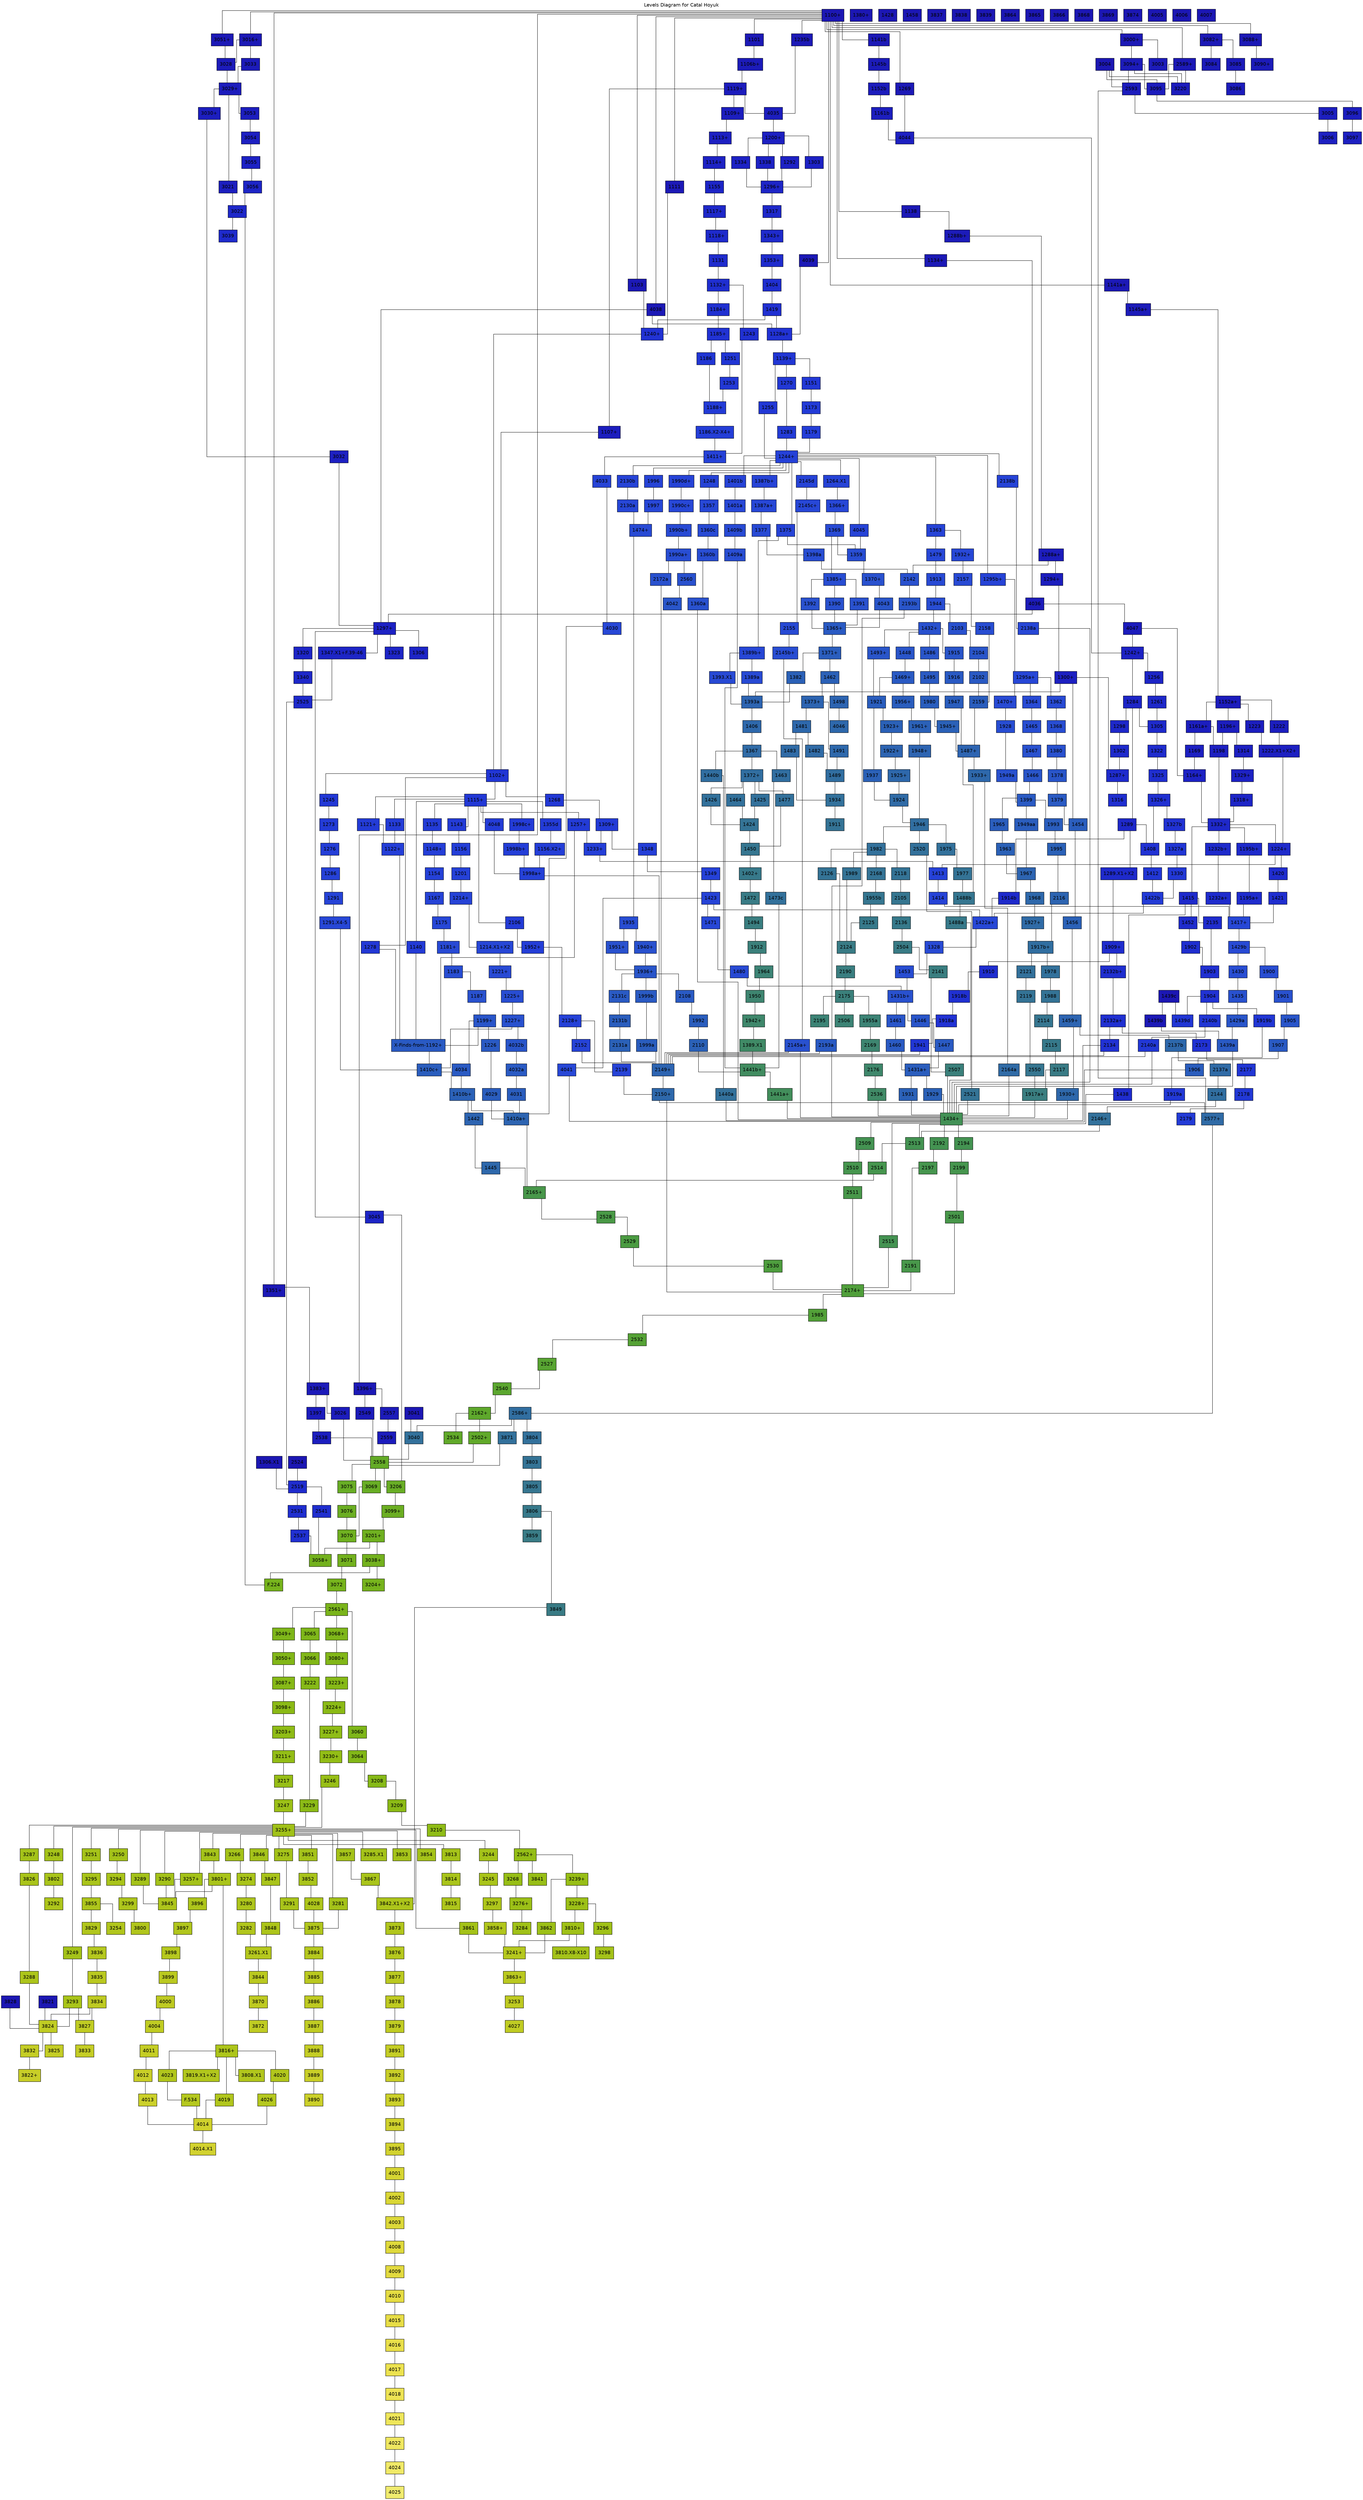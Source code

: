 digraph to_dot {
  style="filled";
  dpi="";
  margin="";
  bgcolor="/x11/white";
  fontname="Helvetica";
  fontsize="14.0";
  fontcolor="/x11/black";
  splines="ortho";
  page="";
  size="";
  ratio="";
  URL="http://tsdye.github.io/harris-matrix/";
  label="Levels Diagram for Catal Hoyuk";
  labelloc="t";
  "1297+" [shape="box"] [style="filled"] [fontname="Helvetica"] [fontsize="14.0"] [color="/x11/black"] [fillcolor="0.661 0.852 0.769"] [fontcolor="/x11/black"] [penwidth="1.0"] [skew="0.0"] [sides="4"] [orientation="0.0"] [distortion="0.0"] [URL="http://tsdye.github.io/harris-matrix/"];
  "1306" [shape="box"] [style="filled"] [fontname="Helvetica"] [fontsize="14.0"] [color="/x11/black"] [fillcolor="0.658 0.854 0.776"] [fontcolor="/x11/black"] [penwidth="1.0"] [skew="0.0"] [sides="4"] [orientation="0.0"] [distortion="0.0"] [URL="http://tsdye.github.io/harris-matrix/"];
  "1306.X1" [shape="box"] [style="filled"] [fontname="Helvetica"] [fontsize="14.0"] [color="/x11/black"] [fillcolor="0.672 0.872 0.702"] [fontcolor="/x11/black"] [penwidth="1.0"] [skew="0.0"] [sides="4"] [orientation="0.0"] [distortion="0.0"] [URL="http://tsdye.github.io/harris-matrix/"];
  "1320" [shape="box"] [style="filled"] [fontname="Helvetica"] [fontsize="14.0"] [color="/x11/black"] [fillcolor="0.658 0.854 0.776"] [fontcolor="/x11/black"] [penwidth="1.0"] [skew="0.0"] [sides="4"] [orientation="0.0"] [distortion="0.0"] [URL="http://tsdye.github.io/harris-matrix/"];
  "1323" [shape="box"] [style="filled"] [fontname="Helvetica"] [fontsize="14.0"] [color="/x11/black"] [fillcolor="0.658 0.854 0.776"] [fontcolor="/x11/black"] [penwidth="1.0"] [skew="0.0"] [sides="4"] [orientation="0.0"] [distortion="0.0"] [URL="http://tsdye.github.io/harris-matrix/"];
  "1325" [shape="box"] [style="filled"] [fontname="Helvetica"] [fontsize="14.0"] [color="/x11/black"] [fillcolor="0.652 0.850 0.812"] [fontcolor="/x11/black"] [penwidth="1.0"] [skew="0.0"] [sides="4"] [orientation="0.0"] [distortion="0.0"] [URL="http://tsdye.github.io/harris-matrix/"];
  "1340" [shape="box"] [style="filled"] [fontname="Helvetica"] [fontsize="14.0"] [color="/x11/black"] [fillcolor="0.657 0.851 0.788"] [fontcolor="/x11/black"] [penwidth="1.0"] [skew="0.0"] [sides="4"] [orientation="0.0"] [distortion="0.0"] [URL="http://tsdye.github.io/harris-matrix/"];
  "1347.X1+F.39-46" [shape="box"] [style="filled"] [fontname="Helvetica"] [fontsize="14.0"] [color="/x11/black"] [fillcolor="0.658 0.854 0.776"] [fontcolor="/x11/black"] [penwidth="1.0"] [skew="0.0"] [sides="4"] [orientation="0.0"] [distortion="0.0"] [URL="http://tsdye.github.io/harris-matrix/"];
  "1351+" [shape="box"] [style="filled"] [fontname="Helvetica"] [fontsize="14.0"] [color="/x11/black"] [fillcolor="0.670 0.863 0.714"] [fontcolor="/x11/black"] [penwidth="1.0"] [skew="0.0"] [sides="4"] [orientation="0.0"] [distortion="0.0"] [URL="http://tsdye.github.io/harris-matrix/"];
  "1383+" [shape="box"] [style="filled"] [fontname="Helvetica"] [fontsize="14.0"] [color="/x11/black"] [fillcolor="0.668 0.854 0.725"] [fontcolor="/x11/black"] [penwidth="1.0"] [skew="0.0"] [sides="4"] [orientation="0.0"] [distortion="0.0"] [URL="http://tsdye.github.io/harris-matrix/"];
  "1396+" [shape="box"] [style="filled"] [fontname="Helvetica"] [fontsize="14.0"] [color="/x11/black"] [fillcolor="0.670 0.863 0.714"] [fontcolor="/x11/black"] [penwidth="1.0"] [skew="0.0"] [sides="4"] [orientation="0.0"] [distortion="0.0"] [URL="http://tsdye.github.io/harris-matrix/"];
  "1397" [shape="box"] [style="filled"] [fontname="Helvetica"] [fontsize="14.0"] [color="/x11/black"] [fillcolor="0.666 0.851 0.737"] [fontcolor="/x11/black"] [penwidth="1.0"] [skew="0.0"] [sides="4"] [orientation="0.0"] [distortion="0.0"] [URL="http://tsdye.github.io/harris-matrix/"];
  "2519" [shape="box"] [style="filled"] [fontname="Helvetica"] [fontsize="14.0"] [color="/x11/black"] [fillcolor="0.654 0.849 0.804"] [fontcolor="/x11/black"] [penwidth="1.0"] [skew="0.0"] [sides="4"] [orientation="0.0"] [distortion="0.0"] [URL="http://tsdye.github.io/harris-matrix/"];
  "2524" [shape="box"] [style="filled"] [fontname="Helvetica"] [fontsize="14.0"] [color="/x11/black"] [fillcolor="0.672 0.872 0.702"] [fontcolor="/x11/black"] [penwidth="1.0"] [skew="0.0"] [sides="4"] [orientation="0.0"] [distortion="0.0"] [URL="http://tsdye.github.io/harris-matrix/"];
  "2525" [shape="box"] [style="filled"] [fontname="Helvetica"] [fontsize="14.0"] [color="/x11/black"] [fillcolor="0.655 0.852 0.796"] [fontcolor="/x11/black"] [penwidth="1.0"] [skew="0.0"] [sides="4"] [orientation="0.0"] [distortion="0.0"] [URL="http://tsdye.github.io/harris-matrix/"];
  "2531" [shape="box"] [style="filled"] [fontname="Helvetica"] [fontsize="14.0"] [color="/x11/black"] [fillcolor="0.652 0.850 0.812"] [fontcolor="/x11/black"] [penwidth="1.0"] [skew="0.0"] [sides="4"] [orientation="0.0"] [distortion="0.0"] [URL="http://tsdye.github.io/harris-matrix/"];
  "2537" [shape="box"] [style="filled"] [fontname="Helvetica"] [fontsize="14.0"] [color="/x11/black"] [fillcolor="0.651 0.847 0.820"] [fontcolor="/x11/black"] [penwidth="1.0"] [skew="0.0"] [sides="4"] [orientation="0.0"] [distortion="0.0"] [URL="http://tsdye.github.io/harris-matrix/"];
  "2538" [shape="box"] [style="filled"] [fontname="Helvetica"] [fontsize="14.0"] [color="/x11/black"] [fillcolor="0.664 0.853 0.745"] [fontcolor="/x11/black"] [penwidth="1.0"] [skew="0.0"] [sides="4"] [orientation="0.0"] [distortion="0.0"] [URL="http://tsdye.github.io/harris-matrix/"];
  "2541" [shape="box"] [style="filled"] [fontname="Helvetica"] [fontsize="14.0"] [color="/x11/black"] [fillcolor="0.652 0.850 0.812"] [fontcolor="/x11/black"] [penwidth="1.0"] [skew="0.0"] [sides="4"] [orientation="0.0"] [distortion="0.0"] [URL="http://tsdye.github.io/harris-matrix/"];
  "2549" [shape="box"] [style="filled"] [fontname="Helvetica"] [fontsize="14.0"] [color="/x11/black"] [fillcolor="0.668 0.854 0.725"] [fontcolor="/x11/black"] [penwidth="1.0"] [skew="0.0"] [sides="4"] [orientation="0.0"] [distortion="0.0"] [URL="http://tsdye.github.io/harris-matrix/"];
  "2557" [shape="box"] [style="filled"] [fontname="Helvetica"] [fontsize="14.0"] [color="/x11/black"] [fillcolor="0.668 0.854 0.725"] [fontcolor="/x11/black"] [penwidth="1.0"] [skew="0.0"] [sides="4"] [orientation="0.0"] [distortion="0.0"] [URL="http://tsdye.github.io/harris-matrix/"];
  "2559" [shape="box"] [style="filled"] [fontname="Helvetica"] [fontsize="14.0"] [color="/x11/black"] [fillcolor="0.666 0.851 0.737"] [fontcolor="/x11/black"] [penwidth="1.0"] [skew="0.0"] [sides="4"] [orientation="0.0"] [distortion="0.0"] [URL="http://tsdye.github.io/harris-matrix/"];
  "3016+" [shape="box"] [style="filled"] [fontname="Helvetica"] [fontsize="14.0"] [color="/x11/black"] [fillcolor="0.670 0.863 0.714"] [fontcolor="/x11/black"] [penwidth="1.0"] [skew="0.0"] [sides="4"] [orientation="0.0"] [distortion="0.0"] [URL="http://tsdye.github.io/harris-matrix/"];
  "3021" [shape="box"] [style="filled"] [fontname="Helvetica"] [fontsize="14.0"] [color="/x11/black"] [fillcolor="0.664 0.853 0.745"] [fontcolor="/x11/black"] [penwidth="1.0"] [skew="0.0"] [sides="4"] [orientation="0.0"] [distortion="0.0"] [URL="http://tsdye.github.io/harris-matrix/"];
  "3022" [shape="box"] [style="filled"] [fontname="Helvetica"] [fontsize="14.0"] [color="/x11/black"] [fillcolor="0.657 0.851 0.788"] [fontcolor="/x11/black"] [penwidth="1.0"] [skew="0.0"] [sides="4"] [orientation="0.0"] [distortion="0.0"] [URL="http://tsdye.github.io/harris-matrix/"];
  "3026" [shape="box"] [style="filled"] [fontname="Helvetica"] [fontsize="14.0"] [color="/x11/black"] [fillcolor="0.666 0.851 0.737"] [fontcolor="/x11/black"] [penwidth="1.0"] [skew="0.0"] [sides="4"] [orientation="0.0"] [distortion="0.0"] [URL="http://tsdye.github.io/harris-matrix/"];
  "3028" [shape="box"] [style="filled"] [fontname="Helvetica"] [fontsize="14.0"] [color="/x11/black"] [fillcolor="0.668 0.854 0.725"] [fontcolor="/x11/black"] [penwidth="1.0"] [skew="0.0"] [sides="4"] [orientation="0.0"] [distortion="0.0"] [URL="http://tsdye.github.io/harris-matrix/"];
  "3029+" [shape="box"] [style="filled"] [fontname="Helvetica"] [fontsize="14.0"] [color="/x11/black"] [fillcolor="0.666 0.851 0.737"] [fontcolor="/x11/black"] [penwidth="1.0"] [skew="0.0"] [sides="4"] [orientation="0.0"] [distortion="0.0"] [URL="http://tsdye.github.io/harris-matrix/"];
  "3030+" [shape="box"] [style="filled"] [fontname="Helvetica"] [fontsize="14.0"] [color="/x11/black"] [fillcolor="0.664 0.853 0.745"] [fontcolor="/x11/black"] [penwidth="1.0"] [skew="0.0"] [sides="4"] [orientation="0.0"] [distortion="0.0"] [URL="http://tsdye.github.io/harris-matrix/"];
  "3032" [shape="box"] [style="filled"] [fontname="Helvetica"] [fontsize="14.0"] [color="/x11/black"] [fillcolor="0.663 0.850 0.757"] [fontcolor="/x11/black"] [penwidth="1.0"] [skew="0.0"] [sides="4"] [orientation="0.0"] [distortion="0.0"] [URL="http://tsdye.github.io/harris-matrix/"];
  "3033" [shape="box"] [style="filled"] [fontname="Helvetica"] [fontsize="14.0"] [color="/x11/black"] [fillcolor="0.668 0.854 0.725"] [fontcolor="/x11/black"] [penwidth="1.0"] [skew="0.0"] [sides="4"] [orientation="0.0"] [distortion="0.0"] [URL="http://tsdye.github.io/harris-matrix/"];
  "3038+" [shape="box"] [style="filled"] [fontname="Helvetica"] [fontsize="14.0"] [color="/x11/black"] [fillcolor="0.237 0.831 0.694"] [fontcolor="/x11/black"] [penwidth="1.0"] [skew="0.0"] [sides="4"] [orientation="0.0"] [distortion="0.0"] [URL="http://tsdye.github.io/harris-matrix/"];
  "3039" [shape="box"] [style="filled"] [fontname="Helvetica"] [fontsize="14.0"] [color="/x11/black"] [fillcolor="0.655 0.852 0.796"] [fontcolor="/x11/black"] [penwidth="1.0"] [skew="0.0"] [sides="4"] [orientation="0.0"] [distortion="0.0"] [URL="http://tsdye.github.io/harris-matrix/"];
  "3045" [shape="box"] [style="filled"] [fontname="Helvetica"] [fontsize="14.0"] [color="/x11/black"] [fillcolor="0.658 0.854 0.776"] [fontcolor="/x11/black"] [penwidth="1.0"] [skew="0.0"] [sides="4"] [orientation="0.0"] [distortion="0.0"] [URL="http://tsdye.github.io/harris-matrix/"];
  "3051+" [shape="box"] [style="filled"] [fontname="Helvetica"] [fontsize="14.0"] [color="/x11/black"] [fillcolor="0.670 0.863 0.714"] [fontcolor="/x11/black"] [penwidth="1.0"] [skew="0.0"] [sides="4"] [orientation="0.0"] [distortion="0.0"] [URL="http://tsdye.github.io/harris-matrix/"];
  "3053" [shape="box"] [style="filled"] [fontname="Helvetica"] [fontsize="14.0"] [color="/x11/black"] [fillcolor="0.664 0.853 0.745"] [fontcolor="/x11/black"] [penwidth="1.0"] [skew="0.0"] [sides="4"] [orientation="0.0"] [distortion="0.0"] [URL="http://tsdye.github.io/harris-matrix/"];
  "3054" [shape="box"] [style="filled"] [fontname="Helvetica"] [fontsize="14.0"] [color="/x11/black"] [fillcolor="0.663 0.850 0.757"] [fontcolor="/x11/black"] [penwidth="1.0"] [skew="0.0"] [sides="4"] [orientation="0.0"] [distortion="0.0"] [URL="http://tsdye.github.io/harris-matrix/"];
  "3055" [shape="box"] [style="filled"] [fontname="Helvetica"] [fontsize="14.0"] [color="/x11/black"] [fillcolor="0.661 0.852 0.769"] [fontcolor="/x11/black"] [penwidth="1.0"] [skew="0.0"] [sides="4"] [orientation="0.0"] [distortion="0.0"] [URL="http://tsdye.github.io/harris-matrix/"];
  "3056" [shape="box"] [style="filled"] [fontname="Helvetica"] [fontsize="14.0"] [color="/x11/black"] [fillcolor="0.658 0.854 0.776"] [fontcolor="/x11/black"] [penwidth="1.0"] [skew="0.0"] [sides="4"] [orientation="0.0"] [distortion="0.0"] [URL="http://tsdye.github.io/harris-matrix/"];
  "3058+" [shape="box"] [style="filled"] [fontname="Helvetica"] [fontsize="14.0"] [color="/x11/black"] [fillcolor="0.237 0.831 0.694"] [fontcolor="/x11/black"] [penwidth="1.0"] [skew="0.0"] [sides="4"] [orientation="0.0"] [distortion="0.0"] [URL="http://tsdye.github.io/harris-matrix/"];
  "3082+" [shape="box"] [style="filled"] [fontname="Helvetica"] [fontsize="14.0"] [color="/x11/black"] [fillcolor="0.670 0.863 0.714"] [fontcolor="/x11/black"] [penwidth="1.0"] [skew="0.0"] [sides="4"] [orientation="0.0"] [distortion="0.0"] [URL="http://tsdye.github.io/harris-matrix/"];
  "3084" [shape="box"] [style="filled"] [fontname="Helvetica"] [fontsize="14.0"] [color="/x11/black"] [fillcolor="0.668 0.854 0.725"] [fontcolor="/x11/black"] [penwidth="1.0"] [skew="0.0"] [sides="4"] [orientation="0.0"] [distortion="0.0"] [URL="http://tsdye.github.io/harris-matrix/"];
  "3085" [shape="box"] [style="filled"] [fontname="Helvetica"] [fontsize="14.0"] [color="/x11/black"] [fillcolor="0.668 0.854 0.725"] [fontcolor="/x11/black"] [penwidth="1.0"] [skew="0.0"] [sides="4"] [orientation="0.0"] [distortion="0.0"] [URL="http://tsdye.github.io/harris-matrix/"];
  "3086" [shape="box"] [style="filled"] [fontname="Helvetica"] [fontsize="14.0"] [color="/x11/black"] [fillcolor="0.666 0.851 0.737"] [fontcolor="/x11/black"] [penwidth="1.0"] [skew="0.0"] [sides="4"] [orientation="0.0"] [distortion="0.0"] [URL="http://tsdye.github.io/harris-matrix/"];
  "3088+" [shape="box"] [style="filled"] [fontname="Helvetica"] [fontsize="14.0"] [color="/x11/black"] [fillcolor="0.670 0.863 0.714"] [fontcolor="/x11/black"] [penwidth="1.0"] [skew="0.0"] [sides="4"] [orientation="0.0"] [distortion="0.0"] [URL="http://tsdye.github.io/harris-matrix/"];
  "3090+" [shape="box"] [style="filled"] [fontname="Helvetica"] [fontsize="14.0"] [color="/x11/black"] [fillcolor="0.668 0.854 0.725"] [fontcolor="/x11/black"] [penwidth="1.0"] [skew="0.0"] [sides="4"] [orientation="0.0"] [distortion="0.0"] [URL="http://tsdye.github.io/harris-matrix/"];
  "3099+" [shape="box"] [style="filled"] [fontname="Helvetica"] [fontsize="14.0"] [color="/x11/black"] [fillcolor="0.246 0.805 0.682"] [fontcolor="/x11/black"] [penwidth="1.0"] [skew="0.0"] [sides="4"] [orientation="0.0"] [distortion="0.0"] [URL="http://tsdye.github.io/harris-matrix/"];
  "3201+" [shape="box"] [style="filled"] [fontname="Helvetica"] [fontsize="14.0"] [color="/x11/black"] [fillcolor="0.242 0.818 0.690"] [fontcolor="/x11/black"] [penwidth="1.0"] [skew="0.0"] [sides="4"] [orientation="0.0"] [distortion="0.0"] [URL="http://tsdye.github.io/harris-matrix/"];
  "3204+" [shape="box"] [style="filled"] [fontname="Helvetica"] [fontsize="14.0"] [color="/x11/black"] [fillcolor="0.234 0.844 0.702"] [fontcolor="/x11/black"] [penwidth="1.0"] [skew="0.0"] [sides="4"] [orientation="0.0"] [distortion="0.0"] [URL="http://tsdye.github.io/harris-matrix/"];
  "3206" [shape="box"] [style="filled"] [fontname="Helvetica"] [fontsize="14.0"] [color="/x11/black"] [fillcolor="0.251 0.786 0.678"] [fontcolor="/x11/black"] [penwidth="1.0"] [skew="0.0"] [sides="4"] [orientation="0.0"] [distortion="0.0"] [URL="http://tsdye.github.io/harris-matrix/"];
  "F.224" [shape="box"] [style="filled"] [fontname="Helvetica"] [fontsize="14.0"] [color="/x11/black"] [fillcolor="0.234 0.844 0.702"] [fontcolor="/x11/black"] [penwidth="1.0"] [skew="0.0"] [sides="4"] [orientation="0.0"] [distortion="0.0"] [URL="http://tsdye.github.io/harris-matrix/"];
  "F.534" [shape="box"] [style="filled"] [fontname="Helvetica"] [fontsize="14.0"] [color="/x11/black"] [fillcolor="0.185 0.850 0.784"] [fontcolor="/x11/black"] [penwidth="1.0"] [skew="0.0"] [sides="4"] [orientation="0.0"] [distortion="0.0"] [URL="http://tsdye.github.io/harris-matrix/"];
  "1100+" [shape="box"] [style="filled"] [fontname="Helvetica"] [fontsize="14.0"] [color="/x11/black"] [fillcolor="0.672 0.872 0.702"] [fontcolor="/x11/black"] [penwidth="1.0"] [skew="0.0"] [sides="4"] [orientation="0.0"] [distortion="0.0"] [URL="http://tsdye.github.io/harris-matrix/"];
  "1101" [shape="box"] [style="filled"] [fontname="Helvetica"] [fontsize="14.0"] [color="/x11/black"] [fillcolor="0.670 0.863 0.714"] [fontcolor="/x11/black"] [penwidth="1.0"] [skew="0.0"] [sides="4"] [orientation="0.0"] [distortion="0.0"] [URL="http://tsdye.github.io/harris-matrix/"];
  "1102+" [shape="box"] [style="filled"] [fontname="Helvetica"] [fontsize="14.0"] [color="/x11/black"] [fillcolor="0.647 0.844 0.831"] [fontcolor="/x11/black"] [penwidth="1.0"] [skew="0.0"] [sides="4"] [orientation="0.0"] [distortion="0.0"] [URL="http://tsdye.github.io/harris-matrix/"];
  "1103" [shape="box"] [style="filled"] [fontname="Helvetica"] [fontsize="14.0"] [color="/x11/black"] [fillcolor="0.670 0.863 0.714"] [fontcolor="/x11/black"] [penwidth="1.0"] [skew="0.0"] [sides="4"] [orientation="0.0"] [distortion="0.0"] [URL="http://tsdye.github.io/harris-matrix/"];
  "1106b+" [shape="box"] [style="filled"] [fontname="Helvetica"] [fontsize="14.0"] [color="/x11/black"] [fillcolor="0.668 0.854 0.725"] [fontcolor="/x11/black"] [penwidth="1.0"] [skew="0.0"] [sides="4"] [orientation="0.0"] [distortion="0.0"] [URL="http://tsdye.github.io/harris-matrix/"];
  "1107+" [shape="box"] [style="filled"] [fontname="Helvetica"] [fontsize="14.0"] [color="/x11/black"] [fillcolor="0.664 0.853 0.745"] [fontcolor="/x11/black"] [penwidth="1.0"] [skew="0.0"] [sides="4"] [orientation="0.0"] [distortion="0.0"] [URL="http://tsdye.github.io/harris-matrix/"];
  "1109+" [shape="box"] [style="filled"] [fontname="Helvetica"] [fontsize="14.0"] [color="/x11/black"] [fillcolor="0.664 0.853 0.745"] [fontcolor="/x11/black"] [penwidth="1.0"] [skew="0.0"] [sides="4"] [orientation="0.0"] [distortion="0.0"] [URL="http://tsdye.github.io/harris-matrix/"];
  "1111" [shape="box"] [style="filled"] [fontname="Helvetica"] [fontsize="14.0"] [color="/x11/black"] [fillcolor="0.670 0.863 0.714"] [fontcolor="/x11/black"] [penwidth="1.0"] [skew="0.0"] [sides="4"] [orientation="0.0"] [distortion="0.0"] [URL="http://tsdye.github.io/harris-matrix/"];
  "1113+" [shape="box"] [style="filled"] [fontname="Helvetica"] [fontsize="14.0"] [color="/x11/black"] [fillcolor="0.663 0.850 0.757"] [fontcolor="/x11/black"] [penwidth="1.0"] [skew="0.0"] [sides="4"] [orientation="0.0"] [distortion="0.0"] [URL="http://tsdye.github.io/harris-matrix/"];
  "1114+" [shape="box"] [style="filled"] [fontname="Helvetica"] [fontsize="14.0"] [color="/x11/black"] [fillcolor="0.661 0.852 0.769"] [fontcolor="/x11/black"] [penwidth="1.0"] [skew="0.0"] [sides="4"] [orientation="0.0"] [distortion="0.0"] [URL="http://tsdye.github.io/harris-matrix/"];
  "1115+" [shape="box"] [style="filled"] [fontname="Helvetica"] [fontsize="14.0"] [color="/x11/black"] [fillcolor="0.646 0.840 0.835"] [fontcolor="/x11/black"] [penwidth="1.0"] [skew="0.0"] [sides="4"] [orientation="0.0"] [distortion="0.0"] [URL="http://tsdye.github.io/harris-matrix/"];
  "1117+" [shape="box"] [style="filled"] [fontname="Helvetica"] [fontsize="14.0"] [color="/x11/black"] [fillcolor="0.657 0.851 0.788"] [fontcolor="/x11/black"] [penwidth="1.0"] [skew="0.0"] [sides="4"] [orientation="0.0"] [distortion="0.0"] [URL="http://tsdye.github.io/harris-matrix/"];
  "1118+" [shape="box"] [style="filled"] [fontname="Helvetica"] [fontsize="14.0"] [color="/x11/black"] [fillcolor="0.655 0.852 0.796"] [fontcolor="/x11/black"] [penwidth="1.0"] [skew="0.0"] [sides="4"] [orientation="0.0"] [distortion="0.0"] [URL="http://tsdye.github.io/harris-matrix/"];
  "1119+" [shape="box"] [style="filled"] [fontname="Helvetica"] [fontsize="14.0"] [color="/x11/black"] [fillcolor="0.666 0.851 0.737"] [fontcolor="/x11/black"] [penwidth="1.0"] [skew="0.0"] [sides="4"] [orientation="0.0"] [distortion="0.0"] [URL="http://tsdye.github.io/harris-matrix/"];
  "1121+" [shape="box"] [style="filled"] [fontname="Helvetica"] [fontsize="14.0"] [color="/x11/black"] [fillcolor="0.644 0.836 0.839"] [fontcolor="/x11/black"] [penwidth="1.0"] [skew="0.0"] [sides="4"] [orientation="0.0"] [distortion="0.0"] [URL="http://tsdye.github.io/harris-matrix/"];
  "1122+" [shape="box"] [style="filled"] [fontname="Helvetica"] [fontsize="14.0"] [color="/x11/black"] [fillcolor="0.642 0.833 0.843"] [fontcolor="/x11/black"] [penwidth="1.0"] [skew="0.0"] [sides="4"] [orientation="0.0"] [distortion="0.0"] [URL="http://tsdye.github.io/harris-matrix/"];
  "1128a+" [shape="box"] [style="filled"] [fontname="Helvetica"] [fontsize="14.0"] [color="/x11/black"] [fillcolor="0.650 0.844 0.827"] [fontcolor="/x11/black"] [penwidth="1.0"] [skew="0.0"] [sides="4"] [orientation="0.0"] [distortion="0.0"] [URL="http://tsdye.github.io/harris-matrix/"];
  "1131" [shape="box"] [style="filled"] [fontname="Helvetica"] [fontsize="14.0"] [color="/x11/black"] [fillcolor="0.654 0.849 0.804"] [fontcolor="/x11/black"] [penwidth="1.0"] [skew="0.0"] [sides="4"] [orientation="0.0"] [distortion="0.0"] [URL="http://tsdye.github.io/harris-matrix/"];
  "1132+" [shape="box"] [style="filled"] [fontname="Helvetica"] [fontsize="14.0"] [color="/x11/black"] [fillcolor="0.652 0.850 0.812"] [fontcolor="/x11/black"] [penwidth="1.0"] [skew="0.0"] [sides="4"] [orientation="0.0"] [distortion="0.0"] [URL="http://tsdye.github.io/harris-matrix/"];
  "1133" [shape="box"] [style="filled"] [fontname="Helvetica"] [fontsize="14.0"] [color="/x11/black"] [fillcolor="0.644 0.836 0.839"] [fontcolor="/x11/black"] [penwidth="1.0"] [skew="0.0"] [sides="4"] [orientation="0.0"] [distortion="0.0"] [URL="http://tsdye.github.io/harris-matrix/"];
  "1134+" [shape="box"] [style="filled"] [fontname="Helvetica"] [fontsize="14.0"] [color="/x11/black"] [fillcolor="0.670 0.863 0.714"] [fontcolor="/x11/black"] [penwidth="1.0"] [skew="0.0"] [sides="4"] [orientation="0.0"] [distortion="0.0"] [URL="http://tsdye.github.io/harris-matrix/"];
  "1135" [shape="box"] [style="filled"] [fontname="Helvetica"] [fontsize="14.0"] [color="/x11/black"] [fillcolor="0.644 0.836 0.839"] [fontcolor="/x11/black"] [penwidth="1.0"] [skew="0.0"] [sides="4"] [orientation="0.0"] [distortion="0.0"] [URL="http://tsdye.github.io/harris-matrix/"];
  "1138" [shape="box"] [style="filled"] [fontname="Helvetica"] [fontsize="14.0"] [color="/x11/black"] [fillcolor="0.670 0.863 0.714"] [fontcolor="/x11/black"] [penwidth="1.0"] [skew="0.0"] [sides="4"] [orientation="0.0"] [distortion="0.0"] [URL="http://tsdye.github.io/harris-matrix/"];
  "1139+" [shape="box"] [style="filled"] [fontname="Helvetica"] [fontsize="14.0"] [color="/x11/black"] [fillcolor="0.647 0.844 0.831"] [fontcolor="/x11/black"] [penwidth="1.0"] [skew="0.0"] [sides="4"] [orientation="0.0"] [distortion="0.0"] [URL="http://tsdye.github.io/harris-matrix/"];
  "1140" [shape="box"] [style="filled"] [fontname="Helvetica"] [fontsize="14.0"] [color="/x11/black"] [fillcolor="0.644 0.836 0.839"] [fontcolor="/x11/black"] [penwidth="1.0"] [skew="0.0"] [sides="4"] [orientation="0.0"] [distortion="0.0"] [URL="http://tsdye.github.io/harris-matrix/"];
  "1141a+" [shape="box"] [style="filled"] [fontname="Helvetica"] [fontsize="14.0"] [color="/x11/black"] [fillcolor="0.670 0.863 0.714"] [fontcolor="/x11/black"] [penwidth="1.0"] [skew="0.0"] [sides="4"] [orientation="0.0"] [distortion="0.0"] [URL="http://tsdye.github.io/harris-matrix/"];
  "1141b" [shape="box"] [style="filled"] [fontname="Helvetica"] [fontsize="14.0"] [color="/x11/black"] [fillcolor="0.670 0.863 0.714"] [fontcolor="/x11/black"] [penwidth="1.0"] [skew="0.0"] [sides="4"] [orientation="0.0"] [distortion="0.0"] [URL="http://tsdye.github.io/harris-matrix/"];
  "1143" [shape="box"] [style="filled"] [fontname="Helvetica"] [fontsize="14.0"] [color="/x11/black"] [fillcolor="0.644 0.836 0.839"] [fontcolor="/x11/black"] [penwidth="1.0"] [skew="0.0"] [sides="4"] [orientation="0.0"] [distortion="0.0"] [URL="http://tsdye.github.io/harris-matrix/"];
  "1145a+" [shape="box"] [style="filled"] [fontname="Helvetica"] [fontsize="14.0"] [color="/x11/black"] [fillcolor="0.668 0.854 0.725"] [fontcolor="/x11/black"] [penwidth="1.0"] [skew="0.0"] [sides="4"] [orientation="0.0"] [distortion="0.0"] [URL="http://tsdye.github.io/harris-matrix/"];
  "1145b" [shape="box"] [style="filled"] [fontname="Helvetica"] [fontsize="14.0"] [color="/x11/black"] [fillcolor="0.668 0.854 0.725"] [fontcolor="/x11/black"] [penwidth="1.0"] [skew="0.0"] [sides="4"] [orientation="0.0"] [distortion="0.0"] [URL="http://tsdye.github.io/harris-matrix/"];
  "1148+" [shape="box"] [style="filled"] [fontname="Helvetica"] [fontsize="14.0"] [color="/x11/black"] [fillcolor="0.642 0.833 0.843"] [fontcolor="/x11/black"] [penwidth="1.0"] [skew="0.0"] [sides="4"] [orientation="0.0"] [distortion="0.0"] [URL="http://tsdye.github.io/harris-matrix/"];
  "1151" [shape="box"] [style="filled"] [fontname="Helvetica"] [fontsize="14.0"] [color="/x11/black"] [fillcolor="0.646 0.840 0.835"] [fontcolor="/x11/black"] [penwidth="1.0"] [skew="0.0"] [sides="4"] [orientation="0.0"] [distortion="0.0"] [URL="http://tsdye.github.io/harris-matrix/"];
  "1152a+" [shape="box"] [style="filled"] [fontname="Helvetica"] [fontsize="14.0"] [color="/x11/black"] [fillcolor="0.666 0.851 0.737"] [fontcolor="/x11/black"] [penwidth="1.0"] [skew="0.0"] [sides="4"] [orientation="0.0"] [distortion="0.0"] [URL="http://tsdye.github.io/harris-matrix/"];
  "1152b" [shape="box"] [style="filled"] [fontname="Helvetica"] [fontsize="14.0"] [color="/x11/black"] [fillcolor="0.666 0.851 0.737"] [fontcolor="/x11/black"] [penwidth="1.0"] [skew="0.0"] [sides="4"] [orientation="0.0"] [distortion="0.0"] [URL="http://tsdye.github.io/harris-matrix/"];
  "1154" [shape="box"] [style="filled"] [fontname="Helvetica"] [fontsize="14.0"] [color="/x11/black"] [fillcolor="0.640 0.828 0.843"] [fontcolor="/x11/black"] [penwidth="1.0"] [skew="0.0"] [sides="4"] [orientation="0.0"] [distortion="0.0"] [URL="http://tsdye.github.io/harris-matrix/"];
  "1155" [shape="box"] [style="filled"] [fontname="Helvetica"] [fontsize="14.0"] [color="/x11/black"] [fillcolor="0.658 0.854 0.776"] [fontcolor="/x11/black"] [penwidth="1.0"] [skew="0.0"] [sides="4"] [orientation="0.0"] [distortion="0.0"] [URL="http://tsdye.github.io/harris-matrix/"];
  "1156" [shape="box"] [style="filled"] [fontname="Helvetica"] [fontsize="14.0"] [color="/x11/black"] [fillcolor="0.642 0.833 0.843"] [fontcolor="/x11/black"] [penwidth="1.0"] [skew="0.0"] [sides="4"] [orientation="0.0"] [distortion="0.0"] [URL="http://tsdye.github.io/harris-matrix/"];
  "1156.X2+" [shape="box"] [style="filled"] [fontname="Helvetica"] [fontsize="14.0"] [color="/x11/black"] [fillcolor="0.642 0.833 0.843"] [fontcolor="/x11/black"] [penwidth="1.0"] [skew="0.0"] [sides="4"] [orientation="0.0"] [distortion="0.0"] [URL="http://tsdye.github.io/harris-matrix/"];
  "1161a+" [shape="box"] [style="filled"] [fontname="Helvetica"] [fontsize="14.0"] [color="/x11/black"] [fillcolor="0.664 0.853 0.745"] [fontcolor="/x11/black"] [penwidth="1.0"] [skew="0.0"] [sides="4"] [orientation="0.0"] [distortion="0.0"] [URL="http://tsdye.github.io/harris-matrix/"];
  "1161b" [shape="box"] [style="filled"] [fontname="Helvetica"] [fontsize="14.0"] [color="/x11/black"] [fillcolor="0.664 0.853 0.745"] [fontcolor="/x11/black"] [penwidth="1.0"] [skew="0.0"] [sides="4"] [orientation="0.0"] [distortion="0.0"] [URL="http://tsdye.github.io/harris-matrix/"];
  "1164+" [shape="box"] [style="filled"] [fontname="Helvetica"] [fontsize="14.0"] [color="/x11/black"] [fillcolor="0.661 0.852 0.769"] [fontcolor="/x11/black"] [penwidth="1.0"] [skew="0.0"] [sides="4"] [orientation="0.0"] [distortion="0.0"] [URL="http://tsdye.github.io/harris-matrix/"];
  "1167" [shape="box"] [style="filled"] [fontname="Helvetica"] [fontsize="14.0"] [color="/x11/black"] [fillcolor="0.639 0.822 0.839"] [fontcolor="/x11/black"] [penwidth="1.0"] [skew="0.0"] [sides="4"] [orientation="0.0"] [distortion="0.0"] [URL="http://tsdye.github.io/harris-matrix/"];
  "1169" [shape="box"] [style="filled"] [fontname="Helvetica"] [fontsize="14.0"] [color="/x11/black"] [fillcolor="0.663 0.850 0.757"] [fontcolor="/x11/black"] [penwidth="1.0"] [skew="0.0"] [sides="4"] [orientation="0.0"] [distortion="0.0"] [URL="http://tsdye.github.io/harris-matrix/"];
  "1173" [shape="box"] [style="filled"] [fontname="Helvetica"] [fontsize="14.0"] [color="/x11/black"] [fillcolor="0.644 0.836 0.839"] [fontcolor="/x11/black"] [penwidth="1.0"] [skew="0.0"] [sides="4"] [orientation="0.0"] [distortion="0.0"] [URL="http://tsdye.github.io/harris-matrix/"];
  "1175" [shape="box"] [style="filled"] [fontname="Helvetica"] [fontsize="14.0"] [color="/x11/black"] [fillcolor="0.636 0.818 0.839"] [fontcolor="/x11/black"] [penwidth="1.0"] [skew="0.0"] [sides="4"] [orientation="0.0"] [distortion="0.0"] [URL="http://tsdye.github.io/harris-matrix/"];
  "1179" [shape="box"] [style="filled"] [fontname="Helvetica"] [fontsize="14.0"] [color="/x11/black"] [fillcolor="0.642 0.833 0.843"] [fontcolor="/x11/black"] [penwidth="1.0"] [skew="0.0"] [sides="4"] [orientation="0.0"] [distortion="0.0"] [URL="http://tsdye.github.io/harris-matrix/"];
  "1181+" [shape="box"] [style="filled"] [fontname="Helvetica"] [fontsize="14.0"] [color="/x11/black"] [fillcolor="0.634 0.811 0.831"] [fontcolor="/x11/black"] [penwidth="1.0"] [skew="0.0"] [sides="4"] [orientation="0.0"] [distortion="0.0"] [URL="http://tsdye.github.io/harris-matrix/"];
  "1183" [shape="box"] [style="filled"] [fontname="Helvetica"] [fontsize="14.0"] [color="/x11/black"] [fillcolor="0.630 0.810 0.824"] [fontcolor="/x11/black"] [penwidth="1.0"] [skew="0.0"] [sides="4"] [orientation="0.0"] [distortion="0.0"] [URL="http://tsdye.github.io/harris-matrix/"];
  "1184+" [shape="box"] [style="filled"] [fontname="Helvetica"] [fontsize="14.0"] [color="/x11/black"] [fillcolor="0.651 0.847 0.820"] [fontcolor="/x11/black"] [penwidth="1.0"] [skew="0.0"] [sides="4"] [orientation="0.0"] [distortion="0.0"] [URL="http://tsdye.github.io/harris-matrix/"];
  "1185+" [shape="box"] [style="filled"] [fontname="Helvetica"] [fontsize="14.0"] [color="/x11/black"] [fillcolor="0.650 0.844 0.827"] [fontcolor="/x11/black"] [penwidth="1.0"] [skew="0.0"] [sides="4"] [orientation="0.0"] [distortion="0.0"] [URL="http://tsdye.github.io/harris-matrix/"];
  "1186" [shape="box"] [style="filled"] [fontname="Helvetica"] [fontsize="14.0"] [color="/x11/black"] [fillcolor="0.647 0.844 0.831"] [fontcolor="/x11/black"] [penwidth="1.0"] [skew="0.0"] [sides="4"] [orientation="0.0"] [distortion="0.0"] [URL="http://tsdye.github.io/harris-matrix/"];
  "1186.X2-X4+" [shape="box"] [style="filled"] [fontname="Helvetica"] [fontsize="14.0"] [color="/x11/black"] [fillcolor="0.642 0.833 0.843"] [fontcolor="/x11/black"] [penwidth="1.0"] [skew="0.0"] [sides="4"] [orientation="0.0"] [distortion="0.0"] [URL="http://tsdye.github.io/harris-matrix/"];
  "1187" [shape="box"] [style="filled"] [fontname="Helvetica"] [fontsize="14.0"] [color="/x11/black"] [fillcolor="0.626 0.801 0.808"] [fontcolor="/x11/black"] [penwidth="1.0"] [skew="0.0"] [sides="4"] [orientation="0.0"] [distortion="0.0"] [URL="http://tsdye.github.io/harris-matrix/"];
  "1188+" [shape="box"] [style="filled"] [fontname="Helvetica"] [fontsize="14.0"] [color="/x11/black"] [fillcolor="0.644 0.836 0.839"] [fontcolor="/x11/black"] [penwidth="1.0"] [skew="0.0"] [sides="4"] [orientation="0.0"] [distortion="0.0"] [URL="http://tsdye.github.io/harris-matrix/"];
  "1195a+" [shape="box"] [style="filled"] [fontname="Helvetica"] [fontsize="14.0"] [color="/x11/black"] [fillcolor="0.654 0.849 0.804"] [fontcolor="/x11/black"] [penwidth="1.0"] [skew="0.0"] [sides="4"] [orientation="0.0"] [distortion="0.0"] [URL="http://tsdye.github.io/harris-matrix/"];
  "1195b+" [shape="box"] [style="filled"] [fontname="Helvetica"] [fontsize="14.0"] [color="/x11/black"] [fillcolor="0.655 0.852 0.796"] [fontcolor="/x11/black"] [penwidth="1.0"] [skew="0.0"] [sides="4"] [orientation="0.0"] [distortion="0.0"] [URL="http://tsdye.github.io/harris-matrix/"];
  "1196+" [shape="box"] [style="filled"] [fontname="Helvetica"] [fontsize="14.0"] [color="/x11/black"] [fillcolor="0.664 0.853 0.745"] [fontcolor="/x11/black"] [penwidth="1.0"] [skew="0.0"] [sides="4"] [orientation="0.0"] [distortion="0.0"] [URL="http://tsdye.github.io/harris-matrix/"];
  "1198" [shape="box"] [style="filled"] [fontname="Helvetica"] [fontsize="14.0"] [color="/x11/black"] [fillcolor="0.663 0.850 0.757"] [fontcolor="/x11/black"] [penwidth="1.0"] [skew="0.0"] [sides="4"] [orientation="0.0"] [distortion="0.0"] [URL="http://tsdye.github.io/harris-matrix/"];
  "1199+" [shape="box"] [style="filled"] [fontname="Helvetica"] [fontsize="14.0"] [color="/x11/black"] [fillcolor="0.621 0.796 0.788"] [fontcolor="/x11/black"] [penwidth="1.0"] [skew="0.0"] [sides="4"] [orientation="0.0"] [distortion="0.0"] [URL="http://tsdye.github.io/harris-matrix/"];
  "1200+" [shape="box"] [style="filled"] [fontname="Helvetica"] [fontsize="14.0"] [color="/x11/black"] [fillcolor="0.663 0.850 0.757"] [fontcolor="/x11/black"] [penwidth="1.0"] [skew="0.0"] [sides="4"] [orientation="0.0"] [distortion="0.0"] [URL="http://tsdye.github.io/harris-matrix/"];
  "1201" [shape="box"] [style="filled"] [fontname="Helvetica"] [fontsize="14.0"] [color="/x11/black"] [fillcolor="0.640 0.828 0.843"] [fontcolor="/x11/black"] [penwidth="1.0"] [skew="0.0"] [sides="4"] [orientation="0.0"] [distortion="0.0"] [URL="http://tsdye.github.io/harris-matrix/"];
  "1214+" [shape="box"] [style="filled"] [fontname="Helvetica"] [fontsize="14.0"] [color="/x11/black"] [fillcolor="0.639 0.822 0.839"] [fontcolor="/x11/black"] [penwidth="1.0"] [skew="0.0"] [sides="4"] [orientation="0.0"] [distortion="0.0"] [URL="http://tsdye.github.io/harris-matrix/"];
  "1214.X1+X2" [shape="box"] [style="filled"] [fontname="Helvetica"] [fontsize="14.0"] [color="/x11/black"] [fillcolor="0.636 0.818 0.839"] [fontcolor="/x11/black"] [penwidth="1.0"] [skew="0.0"] [sides="4"] [orientation="0.0"] [distortion="0.0"] [URL="http://tsdye.github.io/harris-matrix/"];
  "1221+" [shape="box"] [style="filled"] [fontname="Helvetica"] [fontsize="14.0"] [color="/x11/black"] [fillcolor="0.634 0.811 0.831"] [fontcolor="/x11/black"] [penwidth="1.0"] [skew="0.0"] [sides="4"] [orientation="0.0"] [distortion="0.0"] [URL="http://tsdye.github.io/harris-matrix/"];
  "1222" [shape="box"] [style="filled"] [fontname="Helvetica"] [fontsize="14.0"] [color="/x11/black"] [fillcolor="0.664 0.853 0.745"] [fontcolor="/x11/black"] [penwidth="1.0"] [skew="0.0"] [sides="4"] [orientation="0.0"] [distortion="0.0"] [URL="http://tsdye.github.io/harris-matrix/"];
  "1222.X1+X2+" [shape="box"] [style="filled"] [fontname="Helvetica"] [fontsize="14.0"] [color="/x11/black"] [fillcolor="0.663 0.850 0.757"] [fontcolor="/x11/black"] [penwidth="1.0"] [skew="0.0"] [sides="4"] [orientation="0.0"] [distortion="0.0"] [URL="http://tsdye.github.io/harris-matrix/"];
  "1223" [shape="box"] [style="filled"] [fontname="Helvetica"] [fontsize="14.0"] [color="/x11/black"] [fillcolor="0.664 0.853 0.745"] [fontcolor="/x11/black"] [penwidth="1.0"] [skew="0.0"] [sides="4"] [orientation="0.0"] [distortion="0.0"] [URL="http://tsdye.github.io/harris-matrix/"];
  "1224+" [shape="box"] [style="filled"] [fontname="Helvetica"] [fontsize="14.0"] [color="/x11/black"] [fillcolor="0.655 0.852 0.796"] [fontcolor="/x11/black"] [penwidth="1.0"] [skew="0.0"] [sides="4"] [orientation="0.0"] [distortion="0.0"] [URL="http://tsdye.github.io/harris-matrix/"];
  "1225+" [shape="box"] [style="filled"] [fontname="Helvetica"] [fontsize="14.0"] [color="/x11/black"] [fillcolor="0.630 0.810 0.824"] [fontcolor="/x11/black"] [penwidth="1.0"] [skew="0.0"] [sides="4"] [orientation="0.0"] [distortion="0.0"] [URL="http://tsdye.github.io/harris-matrix/"];
  "1226" [shape="box"] [style="filled"] [fontname="Helvetica"] [fontsize="14.0"] [color="/x11/black"] [fillcolor="0.614 0.785 0.765"] [fontcolor="/x11/black"] [penwidth="1.0"] [skew="0.0"] [sides="4"] [orientation="0.0"] [distortion="0.0"] [URL="http://tsdye.github.io/harris-matrix/"];
  "1227+" [shape="box"] [style="filled"] [fontname="Helvetica"] [fontsize="14.0"] [color="/x11/black"] [fillcolor="0.626 0.801 0.808"] [fontcolor="/x11/black"] [penwidth="1.0"] [skew="0.0"] [sides="4"] [orientation="0.0"] [distortion="0.0"] [URL="http://tsdye.github.io/harris-matrix/"];
  "1232a+" [shape="box"] [style="filled"] [fontname="Helvetica"] [fontsize="14.0"] [color="/x11/black"] [fillcolor="0.654 0.849 0.804"] [fontcolor="/x11/black"] [penwidth="1.0"] [skew="0.0"] [sides="4"] [orientation="0.0"] [distortion="0.0"] [URL="http://tsdye.github.io/harris-matrix/"];
  "1232b+" [shape="box"] [style="filled"] [fontname="Helvetica"] [fontsize="14.0"] [color="/x11/black"] [fillcolor="0.655 0.852 0.796"] [fontcolor="/x11/black"] [penwidth="1.0"] [skew="0.0"] [sides="4"] [orientation="0.0"] [distortion="0.0"] [URL="http://tsdye.github.io/harris-matrix/"];
  "1233+" [shape="box"] [style="filled"] [fontname="Helvetica"] [fontsize="14.0"] [color="/x11/black"] [fillcolor="0.642 0.833 0.843"] [fontcolor="/x11/black"] [penwidth="1.0"] [skew="0.0"] [sides="4"] [orientation="0.0"] [distortion="0.0"] [URL="http://tsdye.github.io/harris-matrix/"];
  "1235b" [shape="box"] [style="filled"] [fontname="Helvetica"] [fontsize="14.0"] [color="/x11/black"] [fillcolor="0.670 0.863 0.714"] [fontcolor="/x11/black"] [penwidth="1.0"] [skew="0.0"] [sides="4"] [orientation="0.0"] [distortion="0.0"] [URL="http://tsdye.github.io/harris-matrix/"];
  "1240+" [shape="box"] [style="filled"] [fontname="Helvetica"] [fontsize="14.0"] [color="/x11/black"] [fillcolor="0.650 0.844 0.827"] [fontcolor="/x11/black"] [penwidth="1.0"] [skew="0.0"] [sides="4"] [orientation="0.0"] [distortion="0.0"] [URL="http://tsdye.github.io/harris-matrix/"];
  "1242+" [shape="box"] [style="filled"] [fontname="Helvetica"] [fontsize="14.0"] [color="/x11/black"] [fillcolor="0.661 0.852 0.769"] [fontcolor="/x11/black"] [penwidth="1.0"] [skew="0.0"] [sides="4"] [orientation="0.0"] [distortion="0.0"] [URL="http://tsdye.github.io/harris-matrix/"];
  "1243" [shape="box"] [style="filled"] [fontname="Helvetica"] [fontsize="14.0"] [color="/x11/black"] [fillcolor="0.651 0.847 0.820"] [fontcolor="/x11/black"] [penwidth="1.0"] [skew="0.0"] [sides="4"] [orientation="0.0"] [distortion="0.0"] [URL="http://tsdye.github.io/harris-matrix/"];
  "1244+" [shape="box"] [style="filled"] [fontname="Helvetica"] [fontsize="14.0"] [color="/x11/black"] [fillcolor="0.640 0.828 0.843"] [fontcolor="/x11/black"] [penwidth="1.0"] [skew="0.0"] [sides="4"] [orientation="0.0"] [distortion="0.0"] [URL="http://tsdye.github.io/harris-matrix/"];
  "1245" [shape="box"] [style="filled"] [fontname="Helvetica"] [fontsize="14.0"] [color="/x11/black"] [fillcolor="0.646 0.840 0.835"] [fontcolor="/x11/black"] [penwidth="1.0"] [skew="0.0"] [sides="4"] [orientation="0.0"] [distortion="0.0"] [URL="http://tsdye.github.io/harris-matrix/"];
  "1248" [shape="box"] [style="filled"] [fontname="Helvetica"] [fontsize="14.0"] [color="/x11/black"] [fillcolor="0.639 0.822 0.839"] [fontcolor="/x11/black"] [penwidth="1.0"] [skew="0.0"] [sides="4"] [orientation="0.0"] [distortion="0.0"] [URL="http://tsdye.github.io/harris-matrix/"];
  "1251" [shape="box"] [style="filled"] [fontname="Helvetica"] [fontsize="14.0"] [color="/x11/black"] [fillcolor="0.647 0.844 0.831"] [fontcolor="/x11/black"] [penwidth="1.0"] [skew="0.0"] [sides="4"] [orientation="0.0"] [distortion="0.0"] [URL="http://tsdye.github.io/harris-matrix/"];
  "1253" [shape="box"] [style="filled"] [fontname="Helvetica"] [fontsize="14.0"] [color="/x11/black"] [fillcolor="0.646 0.840 0.835"] [fontcolor="/x11/black"] [penwidth="1.0"] [skew="0.0"] [sides="4"] [orientation="0.0"] [distortion="0.0"] [URL="http://tsdye.github.io/harris-matrix/"];
  "1255" [shape="box"] [style="filled"] [fontname="Helvetica"] [fontsize="14.0"] [color="/x11/black"] [fillcolor="0.646 0.840 0.835"] [fontcolor="/x11/black"] [penwidth="1.0"] [skew="0.0"] [sides="4"] [orientation="0.0"] [distortion="0.0"] [URL="http://tsdye.github.io/harris-matrix/"];
  "1256" [shape="box"] [style="filled"] [fontname="Helvetica"] [fontsize="14.0"] [color="/x11/black"] [fillcolor="0.658 0.854 0.776"] [fontcolor="/x11/black"] [penwidth="1.0"] [skew="0.0"] [sides="4"] [orientation="0.0"] [distortion="0.0"] [URL="http://tsdye.github.io/harris-matrix/"];
  "1257+" [shape="box"] [style="filled"] [fontname="Helvetica"] [fontsize="14.0"] [color="/x11/black"] [fillcolor="0.644 0.836 0.839"] [fontcolor="/x11/black"] [penwidth="1.0"] [skew="0.0"] [sides="4"] [orientation="0.0"] [distortion="0.0"] [URL="http://tsdye.github.io/harris-matrix/"];
  "1261" [shape="box"] [style="filled"] [fontname="Helvetica"] [fontsize="14.0"] [color="/x11/black"] [fillcolor="0.657 0.851 0.788"] [fontcolor="/x11/black"] [penwidth="1.0"] [skew="0.0"] [sides="4"] [orientation="0.0"] [distortion="0.0"] [URL="http://tsdye.github.io/harris-matrix/"];
  "1264.X1" [shape="box"] [style="filled"] [fontname="Helvetica"] [fontsize="14.0"] [color="/x11/black"] [fillcolor="0.639 0.822 0.839"] [fontcolor="/x11/black"] [penwidth="1.0"] [skew="0.0"] [sides="4"] [orientation="0.0"] [distortion="0.0"] [URL="http://tsdye.github.io/harris-matrix/"];
  "1268" [shape="box"] [style="filled"] [fontname="Helvetica"] [fontsize="14.0"] [color="/x11/black"] [fillcolor="0.646 0.840 0.835"] [fontcolor="/x11/black"] [penwidth="1.0"] [skew="0.0"] [sides="4"] [orientation="0.0"] [distortion="0.0"] [URL="http://tsdye.github.io/harris-matrix/"];
  "1269" [shape="box"] [style="filled"] [fontname="Helvetica"] [fontsize="14.0"] [color="/x11/black"] [fillcolor="0.670 0.863 0.714"] [fontcolor="/x11/black"] [penwidth="1.0"] [skew="0.0"] [sides="4"] [orientation="0.0"] [distortion="0.0"] [URL="http://tsdye.github.io/harris-matrix/"];
  "1270" [shape="box"] [style="filled"] [fontname="Helvetica"] [fontsize="14.0"] [color="/x11/black"] [fillcolor="0.646 0.840 0.835"] [fontcolor="/x11/black"] [penwidth="1.0"] [skew="0.0"] [sides="4"] [orientation="0.0"] [distortion="0.0"] [URL="http://tsdye.github.io/harris-matrix/"];
  "1273" [shape="box"] [style="filled"] [fontname="Helvetica"] [fontsize="14.0"] [color="/x11/black"] [fillcolor="0.644 0.836 0.839"] [fontcolor="/x11/black"] [penwidth="1.0"] [skew="0.0"] [sides="4"] [orientation="0.0"] [distortion="0.0"] [URL="http://tsdye.github.io/harris-matrix/"];
  "1276" [shape="box"] [style="filled"] [fontname="Helvetica"] [fontsize="14.0"] [color="/x11/black"] [fillcolor="0.642 0.833 0.843"] [fontcolor="/x11/black"] [penwidth="1.0"] [skew="0.0"] [sides="4"] [orientation="0.0"] [distortion="0.0"] [URL="http://tsdye.github.io/harris-matrix/"];
  "1278" [shape="box"] [style="filled"] [fontname="Helvetica"] [fontsize="14.0"] [color="/x11/black"] [fillcolor="0.646 0.840 0.835"] [fontcolor="/x11/black"] [penwidth="1.0"] [skew="0.0"] [sides="4"] [orientation="0.0"] [distortion="0.0"] [URL="http://tsdye.github.io/harris-matrix/"];
  "1283" [shape="box"] [style="filled"] [fontname="Helvetica"] [fontsize="14.0"] [color="/x11/black"] [fillcolor="0.644 0.836 0.839"] [fontcolor="/x11/black"] [penwidth="1.0"] [skew="0.0"] [sides="4"] [orientation="0.0"] [distortion="0.0"] [URL="http://tsdye.github.io/harris-matrix/"];
  "1284" [shape="box"] [style="filled"] [fontname="Helvetica"] [fontsize="14.0"] [color="/x11/black"] [fillcolor="0.658 0.854 0.776"] [fontcolor="/x11/black"] [penwidth="1.0"] [skew="0.0"] [sides="4"] [orientation="0.0"] [distortion="0.0"] [URL="http://tsdye.github.io/harris-matrix/"];
  "1286" [shape="box"] [style="filled"] [fontname="Helvetica"] [fontsize="14.0"] [color="/x11/black"] [fillcolor="0.640 0.828 0.843"] [fontcolor="/x11/black"] [penwidth="1.0"] [skew="0.0"] [sides="4"] [orientation="0.0"] [distortion="0.0"] [URL="http://tsdye.github.io/harris-matrix/"];
  "1287+" [shape="box"] [style="filled"] [fontname="Helvetica"] [fontsize="14.0"] [color="/x11/black"] [fillcolor="0.654 0.849 0.804"] [fontcolor="/x11/black"] [penwidth="1.0"] [skew="0.0"] [sides="4"] [orientation="0.0"] [distortion="0.0"] [URL="http://tsdye.github.io/harris-matrix/"];
  "1288a+" [shape="box"] [style="filled"] [fontname="Helvetica"] [fontsize="14.0"] [color="/x11/black"] [fillcolor="0.666 0.851 0.737"] [fontcolor="/x11/black"] [penwidth="1.0"] [skew="0.0"] [sides="4"] [orientation="0.0"] [distortion="0.0"] [URL="http://tsdye.github.io/harris-matrix/"];
  "1288b+" [shape="box"] [style="filled"] [fontname="Helvetica"] [fontsize="14.0"] [color="/x11/black"] [fillcolor="0.668 0.854 0.725"] [fontcolor="/x11/black"] [penwidth="1.0"] [skew="0.0"] [sides="4"] [orientation="0.0"] [distortion="0.0"] [URL="http://tsdye.github.io/harris-matrix/"];
  "1289" [shape="box"] [style="filled"] [fontname="Helvetica"] [fontsize="14.0"] [color="/x11/black"] [fillcolor="0.657 0.851 0.788"] [fontcolor="/x11/black"] [penwidth="1.0"] [skew="0.0"] [sides="4"] [orientation="0.0"] [distortion="0.0"] [URL="http://tsdye.github.io/harris-matrix/"];
  "1289.X1+X2" [shape="box"] [style="filled"] [fontname="Helvetica"] [fontsize="14.0"] [color="/x11/black"] [fillcolor="0.655 0.852 0.796"] [fontcolor="/x11/black"] [penwidth="1.0"] [skew="0.0"] [sides="4"] [orientation="0.0"] [distortion="0.0"] [URL="http://tsdye.github.io/harris-matrix/"];
  "1291" [shape="box"] [style="filled"] [fontname="Helvetica"] [fontsize="14.0"] [color="/x11/black"] [fillcolor="0.639 0.822 0.839"] [fontcolor="/x11/black"] [penwidth="1.0"] [skew="0.0"] [sides="4"] [orientation="0.0"] [distortion="0.0"] [URL="http://tsdye.github.io/harris-matrix/"];
  "1291.X4-5" [shape="box"] [style="filled"] [fontname="Helvetica"] [fontsize="14.0"] [color="/x11/black"] [fillcolor="0.636 0.818 0.839"] [fontcolor="/x11/black"] [penwidth="1.0"] [skew="0.0"] [sides="4"] [orientation="0.0"] [distortion="0.0"] [URL="http://tsdye.github.io/harris-matrix/"];
  "1292" [shape="box"] [style="filled"] [fontname="Helvetica"] [fontsize="14.0"] [color="/x11/black"] [fillcolor="0.661 0.852 0.769"] [fontcolor="/x11/black"] [penwidth="1.0"] [skew="0.0"] [sides="4"] [orientation="0.0"] [distortion="0.0"] [URL="http://tsdye.github.io/harris-matrix/"];
  "1294+" [shape="box"] [style="filled"] [fontname="Helvetica"] [fontsize="14.0"] [color="/x11/black"] [fillcolor="0.664 0.853 0.745"] [fontcolor="/x11/black"] [penwidth="1.0"] [skew="0.0"] [sides="4"] [orientation="0.0"] [distortion="0.0"] [URL="http://tsdye.github.io/harris-matrix/"];
  "1295a+" [shape="box"] [style="filled"] [fontname="Helvetica"] [fontsize="14.0"] [color="/x11/black"] [fillcolor="0.636 0.818 0.839"] [fontcolor="/x11/black"] [penwidth="1.0"] [skew="0.0"] [sides="4"] [orientation="0.0"] [distortion="0.0"] [URL="http://tsdye.github.io/harris-matrix/"];
  "1295b+" [shape="box"] [style="filled"] [fontname="Helvetica"] [fontsize="14.0"] [color="/x11/black"] [fillcolor="0.639 0.822 0.839"] [fontcolor="/x11/black"] [penwidth="1.0"] [skew="0.0"] [sides="4"] [orientation="0.0"] [distortion="0.0"] [URL="http://tsdye.github.io/harris-matrix/"];
  "1296+" [shape="box"] [style="filled"] [fontname="Helvetica"] [fontsize="14.0"] [color="/x11/black"] [fillcolor="0.658 0.854 0.776"] [fontcolor="/x11/black"] [penwidth="1.0"] [skew="0.0"] [sides="4"] [orientation="0.0"] [distortion="0.0"] [URL="http://tsdye.github.io/harris-matrix/"];
  "1298" [shape="box"] [style="filled"] [fontname="Helvetica"] [fontsize="14.0"] [color="/x11/black"] [fillcolor="0.657 0.851 0.788"] [fontcolor="/x11/black"] [penwidth="1.0"] [skew="0.0"] [sides="4"] [orientation="0.0"] [distortion="0.0"] [URL="http://tsdye.github.io/harris-matrix/"];
  "1300+" [shape="box"] [style="filled"] [fontname="Helvetica"] [fontsize="14.0"] [color="/x11/black"] [fillcolor="0.663 0.850 0.757"] [fontcolor="/x11/black"] [penwidth="1.0"] [skew="0.0"] [sides="4"] [orientation="0.0"] [distortion="0.0"] [URL="http://tsdye.github.io/harris-matrix/"];
  "1302" [shape="box"] [style="filled"] [fontname="Helvetica"] [fontsize="14.0"] [color="/x11/black"] [fillcolor="0.655 0.852 0.796"] [fontcolor="/x11/black"] [penwidth="1.0"] [skew="0.0"] [sides="4"] [orientation="0.0"] [distortion="0.0"] [URL="http://tsdye.github.io/harris-matrix/"];
  "1303" [shape="box"] [style="filled"] [fontname="Helvetica"] [fontsize="14.0"] [color="/x11/black"] [fillcolor="0.661 0.852 0.769"] [fontcolor="/x11/black"] [penwidth="1.0"] [skew="0.0"] [sides="4"] [orientation="0.0"] [distortion="0.0"] [URL="http://tsdye.github.io/harris-matrix/"];
  "1305" [shape="box"] [style="filled"] [fontname="Helvetica"] [fontsize="14.0"] [color="/x11/black"] [fillcolor="0.655 0.852 0.796"] [fontcolor="/x11/black"] [penwidth="1.0"] [skew="0.0"] [sides="4"] [orientation="0.0"] [distortion="0.0"] [URL="http://tsdye.github.io/harris-matrix/"];
  "1309+" [shape="box"] [style="filled"] [fontname="Helvetica"] [fontsize="14.0"] [color="/x11/black"] [fillcolor="0.644 0.836 0.839"] [fontcolor="/x11/black"] [penwidth="1.0"] [skew="0.0"] [sides="4"] [orientation="0.0"] [distortion="0.0"] [URL="http://tsdye.github.io/harris-matrix/"];
  "1314" [shape="box"] [style="filled"] [fontname="Helvetica"] [fontsize="14.0"] [color="/x11/black"] [fillcolor="0.663 0.850 0.757"] [fontcolor="/x11/black"] [penwidth="1.0"] [skew="0.0"] [sides="4"] [orientation="0.0"] [distortion="0.0"] [URL="http://tsdye.github.io/harris-matrix/"];
  "1316" [shape="box"] [style="filled"] [fontname="Helvetica"] [fontsize="14.0"] [color="/x11/black"] [fillcolor="0.652 0.850 0.812"] [fontcolor="/x11/black"] [penwidth="1.0"] [skew="0.0"] [sides="4"] [orientation="0.0"] [distortion="0.0"] [URL="http://tsdye.github.io/harris-matrix/"];
  "1317" [shape="box"] [style="filled"] [fontname="Helvetica"] [fontsize="14.0"] [color="/x11/black"] [fillcolor="0.657 0.851 0.788"] [fontcolor="/x11/black"] [penwidth="1.0"] [skew="0.0"] [sides="4"] [orientation="0.0"] [distortion="0.0"] [URL="http://tsdye.github.io/harris-matrix/"];
  "1318+" [shape="box"] [style="filled"] [fontname="Helvetica"] [fontsize="14.0"] [color="/x11/black"] [fillcolor="0.658 0.854 0.776"] [fontcolor="/x11/black"] [penwidth="1.0"] [skew="0.0"] [sides="4"] [orientation="0.0"] [distortion="0.0"] [URL="http://tsdye.github.io/harris-matrix/"];
  "1322" [shape="box"] [style="filled"] [fontname="Helvetica"] [fontsize="14.0"] [color="/x11/black"] [fillcolor="0.654 0.849 0.804"] [fontcolor="/x11/black"] [penwidth="1.0"] [skew="0.0"] [sides="4"] [orientation="0.0"] [distortion="0.0"] [URL="http://tsdye.github.io/harris-matrix/"];
  "1326+" [shape="box"] [style="filled"] [fontname="Helvetica"] [fontsize="14.0"] [color="/x11/black"] [fillcolor="0.651 0.847 0.820"] [fontcolor="/x11/black"] [penwidth="1.0"] [skew="0.0"] [sides="4"] [orientation="0.0"] [distortion="0.0"] [URL="http://tsdye.github.io/harris-matrix/"];
  "1327a" [shape="box"] [style="filled"] [fontname="Helvetica"] [fontsize="14.0"] [color="/x11/black"] [fillcolor="0.647 0.844 0.831"] [fontcolor="/x11/black"] [penwidth="1.0"] [skew="0.0"] [sides="4"] [orientation="0.0"] [distortion="0.0"] [URL="http://tsdye.github.io/harris-matrix/"];
  "1327b" [shape="box"] [style="filled"] [fontname="Helvetica"] [fontsize="14.0"] [color="/x11/black"] [fillcolor="0.650 0.844 0.827"] [fontcolor="/x11/black"] [penwidth="1.0"] [skew="0.0"] [sides="4"] [orientation="0.0"] [distortion="0.0"] [URL="http://tsdye.github.io/harris-matrix/"];
  "1328" [shape="box"] [style="filled"] [fontname="Helvetica"] [fontsize="14.0"] [color="/x11/black"] [fillcolor="0.634 0.811 0.831"] [fontcolor="/x11/black"] [penwidth="1.0"] [skew="0.0"] [sides="4"] [orientation="0.0"] [distortion="0.0"] [URL="http://tsdye.github.io/harris-matrix/"];
  "1329+" [shape="box"] [style="filled"] [fontname="Helvetica"] [fontsize="14.0"] [color="/x11/black"] [fillcolor="0.661 0.852 0.769"] [fontcolor="/x11/black"] [penwidth="1.0"] [skew="0.0"] [sides="4"] [orientation="0.0"] [distortion="0.0"] [URL="http://tsdye.github.io/harris-matrix/"];
  "1330" [shape="box"] [style="filled"] [fontname="Helvetica"] [fontsize="14.0"] [color="/x11/black"] [fillcolor="0.646 0.840 0.835"] [fontcolor="/x11/black"] [penwidth="1.0"] [skew="0.0"] [sides="4"] [orientation="0.0"] [distortion="0.0"] [URL="http://tsdye.github.io/harris-matrix/"];
  "1332+" [shape="box"] [style="filled"] [fontname="Helvetica"] [fontsize="14.0"] [color="/x11/black"] [fillcolor="0.657 0.851 0.788"] [fontcolor="/x11/black"] [penwidth="1.0"] [skew="0.0"] [sides="4"] [orientation="0.0"] [distortion="0.0"] [URL="http://tsdye.github.io/harris-matrix/"];
  "1334" [shape="box"] [style="filled"] [fontname="Helvetica"] [fontsize="14.0"] [color="/x11/black"] [fillcolor="0.661 0.852 0.769"] [fontcolor="/x11/black"] [penwidth="1.0"] [skew="0.0"] [sides="4"] [orientation="0.0"] [distortion="0.0"] [URL="http://tsdye.github.io/harris-matrix/"];
  "1338" [shape="box"] [style="filled"] [fontname="Helvetica"] [fontsize="14.0"] [color="/x11/black"] [fillcolor="0.661 0.852 0.769"] [fontcolor="/x11/black"] [penwidth="1.0"] [skew="0.0"] [sides="4"] [orientation="0.0"] [distortion="0.0"] [URL="http://tsdye.github.io/harris-matrix/"];
  "1343+" [shape="box"] [style="filled"] [fontname="Helvetica"] [fontsize="14.0"] [color="/x11/black"] [fillcolor="0.655 0.852 0.796"] [fontcolor="/x11/black"] [penwidth="1.0"] [skew="0.0"] [sides="4"] [orientation="0.0"] [distortion="0.0"] [URL="http://tsdye.github.io/harris-matrix/"];
  "1348" [shape="box"] [style="filled"] [fontname="Helvetica"] [fontsize="14.0"] [color="/x11/black"] [fillcolor="0.642 0.833 0.843"] [fontcolor="/x11/black"] [penwidth="1.0"] [skew="0.0"] [sides="4"] [orientation="0.0"] [distortion="0.0"] [URL="http://tsdye.github.io/harris-matrix/"];
  "1349" [shape="box"] [style="filled"] [fontname="Helvetica"] [fontsize="14.0"] [color="/x11/black"] [fillcolor="0.640 0.828 0.843"] [fontcolor="/x11/black"] [penwidth="1.0"] [skew="0.0"] [sides="4"] [orientation="0.0"] [distortion="0.0"] [URL="http://tsdye.github.io/harris-matrix/"];
  "1353+" [shape="box"] [style="filled"] [fontname="Helvetica"] [fontsize="14.0"] [color="/x11/black"] [fillcolor="0.654 0.849 0.804"] [fontcolor="/x11/black"] [penwidth="1.0"] [skew="0.0"] [sides="4"] [orientation="0.0"] [distortion="0.0"] [URL="http://tsdye.github.io/harris-matrix/"];
  "1355d" [shape="box"] [style="filled"] [fontname="Helvetica"] [fontsize="14.0"] [color="/x11/black"] [fillcolor="0.644 0.836 0.839"] [fontcolor="/x11/black"] [penwidth="1.0"] [skew="0.0"] [sides="4"] [orientation="0.0"] [distortion="0.0"] [URL="http://tsdye.github.io/harris-matrix/"];
  "1357" [shape="box"] [style="filled"] [fontname="Helvetica"] [fontsize="14.0"] [color="/x11/black"] [fillcolor="0.636 0.818 0.839"] [fontcolor="/x11/black"] [penwidth="1.0"] [skew="0.0"] [sides="4"] [orientation="0.0"] [distortion="0.0"] [URL="http://tsdye.github.io/harris-matrix/"];
  "1359" [shape="box"] [style="filled"] [fontname="Helvetica"] [fontsize="14.0"] [color="/x11/black"] [fillcolor="0.630 0.810 0.824"] [fontcolor="/x11/black"] [penwidth="1.0"] [skew="0.0"] [sides="4"] [orientation="0.0"] [distortion="0.0"] [URL="http://tsdye.github.io/harris-matrix/"];
  "1360a" [shape="box"] [style="filled"] [fontname="Helvetica"] [fontsize="14.0"] [color="/x11/black"] [fillcolor="0.626 0.801 0.808"] [fontcolor="/x11/black"] [penwidth="1.0"] [skew="0.0"] [sides="4"] [orientation="0.0"] [distortion="0.0"] [URL="http://tsdye.github.io/harris-matrix/"];
  "1360b" [shape="box"] [style="filled"] [fontname="Helvetica"] [fontsize="14.0"] [color="/x11/black"] [fillcolor="0.630 0.810 0.824"] [fontcolor="/x11/black"] [penwidth="1.0"] [skew="0.0"] [sides="4"] [orientation="0.0"] [distortion="0.0"] [URL="http://tsdye.github.io/harris-matrix/"];
  "1360c" [shape="box"] [style="filled"] [fontname="Helvetica"] [fontsize="14.0"] [color="/x11/black"] [fillcolor="0.634 0.811 0.831"] [fontcolor="/x11/black"] [penwidth="1.0"] [skew="0.0"] [sides="4"] [orientation="0.0"] [distortion="0.0"] [URL="http://tsdye.github.io/harris-matrix/"];
  "1362" [shape="box"] [style="filled"] [fontname="Helvetica"] [fontsize="14.0"] [color="/x11/black"] [fillcolor="0.634 0.811 0.831"] [fontcolor="/x11/black"] [penwidth="1.0"] [skew="0.0"] [sides="4"] [orientation="0.0"] [distortion="0.0"] [URL="http://tsdye.github.io/harris-matrix/"];
  "1363" [shape="box"] [style="filled"] [fontname="Helvetica"] [fontsize="14.0"] [color="/x11/black"] [fillcolor="0.639 0.822 0.839"] [fontcolor="/x11/black"] [penwidth="1.0"] [skew="0.0"] [sides="4"] [orientation="0.0"] [distortion="0.0"] [URL="http://tsdye.github.io/harris-matrix/"];
  "1364" [shape="box"] [style="filled"] [fontname="Helvetica"] [fontsize="14.0"] [color="/x11/black"] [fillcolor="0.634 0.811 0.831"] [fontcolor="/x11/black"] [penwidth="1.0"] [skew="0.0"] [sides="4"] [orientation="0.0"] [distortion="0.0"] [URL="http://tsdye.github.io/harris-matrix/"];
  "1365+" [shape="box"] [style="filled"] [fontname="Helvetica"] [fontsize="14.0"] [color="/x11/black"] [fillcolor="0.614 0.785 0.765"] [fontcolor="/x11/black"] [penwidth="1.0"] [skew="0.0"] [sides="4"] [orientation="0.0"] [distortion="0.0"] [URL="http://tsdye.github.io/harris-matrix/"];
  "1366+" [shape="box"] [style="filled"] [fontname="Helvetica"] [fontsize="14.0"] [color="/x11/black"] [fillcolor="0.636 0.818 0.839"] [fontcolor="/x11/black"] [penwidth="1.0"] [skew="0.0"] [sides="4"] [orientation="0.0"] [distortion="0.0"] [URL="http://tsdye.github.io/harris-matrix/"];
  "1367" [shape="box"] [style="filled"] [fontname="Helvetica"] [fontsize="14.0"] [color="/x11/black"] [fillcolor="0.583 0.711 0.651"] [fontcolor="/x11/black"] [penwidth="1.0"] [skew="0.0"] [sides="4"] [orientation="0.0"] [distortion="0.0"] [URL="http://tsdye.github.io/harris-matrix/"];
  "1368" [shape="box"] [style="filled"] [fontname="Helvetica"] [fontsize="14.0"] [color="/x11/black"] [fillcolor="0.630 0.810 0.824"] [fontcolor="/x11/black"] [penwidth="1.0"] [skew="0.0"] [sides="4"] [orientation="0.0"] [distortion="0.0"] [URL="http://tsdye.github.io/harris-matrix/"];
  "1369" [shape="box"] [style="filled"] [fontname="Helvetica"] [fontsize="14.0"] [color="/x11/black"] [fillcolor="0.634 0.811 0.831"] [fontcolor="/x11/black"] [penwidth="1.0"] [skew="0.0"] [sides="4"] [orientation="0.0"] [distortion="0.0"] [URL="http://tsdye.github.io/harris-matrix/"];
  "1370+" [shape="box"] [style="filled"] [fontname="Helvetica"] [fontsize="14.0"] [color="/x11/black"] [fillcolor="0.626 0.801 0.808"] [fontcolor="/x11/black"] [penwidth="1.0"] [skew="0.0"] [sides="4"] [orientation="0.0"] [distortion="0.0"] [URL="http://tsdye.github.io/harris-matrix/"];
  "1371+" [shape="box"] [style="filled"] [fontname="Helvetica"] [fontsize="14.0"] [color="/x11/black"] [fillcolor="0.609 0.778 0.741"] [fontcolor="/x11/black"] [penwidth="1.0"] [skew="0.0"] [sides="4"] [orientation="0.0"] [distortion="0.0"] [URL="http://tsdye.github.io/harris-matrix/"];
  "1372+" [shape="box"] [style="filled"] [fontname="Helvetica"] [fontsize="14.0"] [color="/x11/black"] [fillcolor="0.575 0.694 0.627"] [fontcolor="/x11/black"] [penwidth="1.0"] [skew="0.0"] [sides="4"] [orientation="0.0"] [distortion="0.0"] [URL="http://tsdye.github.io/harris-matrix/"];
  "1373+" [shape="box"] [style="filled"] [fontname="Helvetica"] [fontsize="14.0"] [color="/x11/black"] [fillcolor="0.597 0.746 0.694"] [fontcolor="/x11/black"] [penwidth="1.0"] [skew="0.0"] [sides="4"] [orientation="0.0"] [distortion="0.0"] [URL="http://tsdye.github.io/harris-matrix/"];
  "1375" [shape="box"] [style="filled"] [fontname="Helvetica"] [fontsize="14.0"] [color="/x11/black"] [fillcolor="0.639 0.822 0.839"] [fontcolor="/x11/black"] [penwidth="1.0"] [skew="0.0"] [sides="4"] [orientation="0.0"] [distortion="0.0"] [URL="http://tsdye.github.io/harris-matrix/"];
  "1377" [shape="box"] [style="filled"] [fontname="Helvetica"] [fontsize="14.0"] [color="/x11/black"] [fillcolor="0.634 0.811 0.831"] [fontcolor="/x11/black"] [penwidth="1.0"] [skew="0.0"] [sides="4"] [orientation="0.0"] [distortion="0.0"] [URL="http://tsdye.github.io/harris-matrix/"];
  "1378" [shape="box"] [style="filled"] [fontname="Helvetica"] [fontsize="14.0"] [color="/x11/black"] [fillcolor="0.621 0.796 0.788"] [fontcolor="/x11/black"] [penwidth="1.0"] [skew="0.0"] [sides="4"] [orientation="0.0"] [distortion="0.0"] [URL="http://tsdye.github.io/harris-matrix/"];
  "1379" [shape="box"] [style="filled"] [fontname="Helvetica"] [fontsize="14.0"] [color="/x11/black"] [fillcolor="0.614 0.785 0.765"] [fontcolor="/x11/black"] [penwidth="1.0"] [skew="0.0"] [sides="4"] [orientation="0.0"] [distortion="0.0"] [URL="http://tsdye.github.io/harris-matrix/"];
  "1380" [shape="box"] [style="filled"] [fontname="Helvetica"] [fontsize="14.0"] [color="/x11/black"] [fillcolor="0.626 0.801 0.808"] [fontcolor="/x11/black"] [penwidth="1.0"] [skew="0.0"] [sides="4"] [orientation="0.0"] [distortion="0.0"] [URL="http://tsdye.github.io/harris-matrix/"];
  "1380+" [shape="box"] [style="filled"] [fontname="Helvetica"] [fontsize="14.0"] [color="/x11/black"] [fillcolor="0.672 0.872 0.702"] [fontcolor="/x11/black"] [penwidth="1.0"] [skew="0.0"] [sides="4"] [orientation="0.0"] [distortion="0.0"] [URL="http://tsdye.github.io/harris-matrix/"];
  "1382" [shape="box"] [style="filled"] [fontname="Helvetica"] [fontsize="14.0"] [color="/x11/black"] [fillcolor="0.602 0.765 0.718"] [fontcolor="/x11/black"] [penwidth="1.0"] [skew="0.0"] [sides="4"] [orientation="0.0"] [distortion="0.0"] [URL="http://tsdye.github.io/harris-matrix/"];
  "1385+" [shape="box"] [style="filled"] [fontname="Helvetica"] [fontsize="14.0"] [color="/x11/black"] [fillcolor="0.630 0.810 0.824"] [fontcolor="/x11/black"] [penwidth="1.0"] [skew="0.0"] [sides="4"] [orientation="0.0"] [distortion="0.0"] [URL="http://tsdye.github.io/harris-matrix/"];
  "1387a+" [shape="box"] [style="filled"] [fontname="Helvetica"] [fontsize="14.0"] [color="/x11/black"] [fillcolor="0.636 0.818 0.839"] [fontcolor="/x11/black"] [penwidth="1.0"] [skew="0.0"] [sides="4"] [orientation="0.0"] [distortion="0.0"] [URL="http://tsdye.github.io/harris-matrix/"];
  "1387b+" [shape="box"] [style="filled"] [fontname="Helvetica"] [fontsize="14.0"] [color="/x11/black"] [fillcolor="0.639 0.822 0.839"] [fontcolor="/x11/black"] [penwidth="1.0"] [skew="0.0"] [sides="4"] [orientation="0.0"] [distortion="0.0"] [URL="http://tsdye.github.io/harris-matrix/"];
  "1389.X1" [shape="box"] [style="filled"] [fontname="Helvetica"] [fontsize="14.0"] [color="/x11/black"] [fillcolor="0.419 0.536 0.541"] [fontcolor="/x11/black"] [penwidth="1.0"] [skew="0.0"] [sides="4"] [orientation="0.0"] [distortion="0.0"] [URL="http://tsdye.github.io/harris-matrix/"];
  "1389a" [shape="box"] [style="filled"] [fontname="Helvetica"] [fontsize="14.0"] [color="/x11/black"] [fillcolor="0.634 0.811 0.831"] [fontcolor="/x11/black"] [penwidth="1.0"] [skew="0.0"] [sides="4"] [orientation="0.0"] [distortion="0.0"] [URL="http://tsdye.github.io/harris-matrix/"];
  "1389b+" [shape="box"] [style="filled"] [fontname="Helvetica"] [fontsize="14.0"] [color="/x11/black"] [fillcolor="0.636 0.818 0.839"] [fontcolor="/x11/black"] [penwidth="1.0"] [skew="0.0"] [sides="4"] [orientation="0.0"] [distortion="0.0"] [URL="http://tsdye.github.io/harris-matrix/"];
  "1390" [shape="box"] [style="filled"] [fontname="Helvetica"] [fontsize="14.0"] [color="/x11/black"] [fillcolor="0.626 0.801 0.808"] [fontcolor="/x11/black"] [penwidth="1.0"] [skew="0.0"] [sides="4"] [orientation="0.0"] [distortion="0.0"] [URL="http://tsdye.github.io/harris-matrix/"];
  "1391" [shape="box"] [style="filled"] [fontname="Helvetica"] [fontsize="14.0"] [color="/x11/black"] [fillcolor="0.626 0.801 0.808"] [fontcolor="/x11/black"] [penwidth="1.0"] [skew="0.0"] [sides="4"] [orientation="0.0"] [distortion="0.0"] [URL="http://tsdye.github.io/harris-matrix/"];
  "1392" [shape="box"] [style="filled"] [fontname="Helvetica"] [fontsize="14.0"] [color="/x11/black"] [fillcolor="0.626 0.801 0.808"] [fontcolor="/x11/black"] [penwidth="1.0"] [skew="0.0"] [sides="4"] [orientation="0.0"] [distortion="0.0"] [URL="http://tsdye.github.io/harris-matrix/"];
  "1393.X1" [shape="box"] [style="filled"] [fontname="Helvetica"] [fontsize="14.0"] [color="/x11/black"] [fillcolor="0.634 0.811 0.831"] [fontcolor="/x11/black"] [penwidth="1.0"] [skew="0.0"] [sides="4"] [orientation="0.0"] [distortion="0.0"] [URL="http://tsdye.github.io/harris-matrix/"];
  "1393a" [shape="box"] [style="filled"] [fontname="Helvetica"] [fontsize="14.0"] [color="/x11/black"] [fillcolor="0.597 0.746 0.694"] [fontcolor="/x11/black"] [penwidth="1.0"] [skew="0.0"] [sides="4"] [orientation="0.0"] [distortion="0.0"] [URL="http://tsdye.github.io/harris-matrix/"];
  "1398a" [shape="box"] [style="filled"] [fontname="Helvetica"] [fontsize="14.0"] [color="/x11/black"] [fillcolor="0.630 0.810 0.824"] [fontcolor="/x11/black"] [penwidth="1.0"] [skew="0.0"] [sides="4"] [orientation="0.0"] [distortion="0.0"] [URL="http://tsdye.github.io/harris-matrix/"];
  "1399" [shape="box"] [style="filled"] [fontname="Helvetica"] [fontsize="14.0"] [color="/x11/black"] [fillcolor="0.614 0.785 0.765"] [fontcolor="/x11/black"] [penwidth="1.0"] [skew="0.0"] [sides="4"] [orientation="0.0"] [distortion="0.0"] [URL="http://tsdye.github.io/harris-matrix/"];
  "1401a" [shape="box"] [style="filled"] [fontname="Helvetica"] [fontsize="14.0"] [color="/x11/black"] [fillcolor="0.636 0.818 0.839"] [fontcolor="/x11/black"] [penwidth="1.0"] [skew="0.0"] [sides="4"] [orientation="0.0"] [distortion="0.0"] [URL="http://tsdye.github.io/harris-matrix/"];
  "1401b" [shape="box"] [style="filled"] [fontname="Helvetica"] [fontsize="14.0"] [color="/x11/black"] [fillcolor="0.639 0.822 0.839"] [fontcolor="/x11/black"] [penwidth="1.0"] [skew="0.0"] [sides="4"] [orientation="0.0"] [distortion="0.0"] [URL="http://tsdye.github.io/harris-matrix/"];
  "1402+" [shape="box"] [style="filled"] [fontname="Helvetica"] [fontsize="14.0"] [color="/x11/black"] [fillcolor="0.534 0.601 0.541"] [fontcolor="/x11/black"] [penwidth="1.0"] [skew="0.0"] [sides="4"] [orientation="0.0"] [distortion="0.0"] [URL="http://tsdye.github.io/harris-matrix/"];
  "1404" [shape="box"] [style="filled"] [fontname="Helvetica"] [fontsize="14.0"] [color="/x11/black"] [fillcolor="0.652 0.850 0.812"] [fontcolor="/x11/black"] [penwidth="1.0"] [skew="0.0"] [sides="4"] [orientation="0.0"] [distortion="0.0"] [URL="http://tsdye.github.io/harris-matrix/"];
  "1406" [shape="box"] [style="filled"] [fontname="Helvetica"] [fontsize="14.0"] [color="/x11/black"] [fillcolor="0.589 0.731 0.671"] [fontcolor="/x11/black"] [penwidth="1.0"] [skew="0.0"] [sides="4"] [orientation="0.0"] [distortion="0.0"] [URL="http://tsdye.github.io/harris-matrix/"];
  "1408" [shape="box"] [style="filled"] [fontname="Helvetica"] [fontsize="14.0"] [color="/x11/black"] [fillcolor="0.650 0.844 0.827"] [fontcolor="/x11/black"] [penwidth="1.0"] [skew="0.0"] [sides="4"] [orientation="0.0"] [distortion="0.0"] [URL="http://tsdye.github.io/harris-matrix/"];
  "1409a" [shape="box"] [style="filled"] [fontname="Helvetica"] [fontsize="14.0"] [color="/x11/black"] [fillcolor="0.630 0.810 0.824"] [fontcolor="/x11/black"] [penwidth="1.0"] [skew="0.0"] [sides="4"] [orientation="0.0"] [distortion="0.0"] [URL="http://tsdye.github.io/harris-matrix/"];
  "1409b" [shape="box"] [style="filled"] [fontname="Helvetica"] [fontsize="14.0"] [color="/x11/black"] [fillcolor="0.634 0.811 0.831"] [fontcolor="/x11/black"] [penwidth="1.0"] [skew="0.0"] [sides="4"] [orientation="0.0"] [distortion="0.0"] [URL="http://tsdye.github.io/harris-matrix/"];
  "1410a+" [shape="box"] [style="filled"] [fontname="Helvetica"] [fontsize="14.0"] [color="/x11/black"] [fillcolor="0.597 0.746 0.694"] [fontcolor="/x11/black"] [penwidth="1.0"] [skew="0.0"] [sides="4"] [orientation="0.0"] [distortion="0.0"] [URL="http://tsdye.github.io/harris-matrix/"];
  "1410b+" [shape="box"] [style="filled"] [fontname="Helvetica"] [fontsize="14.0"] [color="/x11/black"] [fillcolor="0.602 0.765 0.718"] [fontcolor="/x11/black"] [penwidth="1.0"] [skew="0.0"] [sides="4"] [orientation="0.0"] [distortion="0.0"] [URL="http://tsdye.github.io/harris-matrix/"];
  "1410c+" [shape="box"] [style="filled"] [fontname="Helvetica"] [fontsize="14.0"] [color="/x11/black"] [fillcolor="0.609 0.778 0.741"] [fontcolor="/x11/black"] [penwidth="1.0"] [skew="0.0"] [sides="4"] [orientation="0.0"] [distortion="0.0"] [URL="http://tsdye.github.io/harris-matrix/"];
  "1411+" [shape="box"] [style="filled"] [fontname="Helvetica"] [fontsize="14.0"] [color="/x11/black"] [fillcolor="0.640 0.828 0.843"] [fontcolor="/x11/black"] [penwidth="1.0"] [skew="0.0"] [sides="4"] [orientation="0.0"] [distortion="0.0"] [URL="http://tsdye.github.io/harris-matrix/"];
  "1412" [shape="box"] [style="filled"] [fontname="Helvetica"] [fontsize="14.0"] [color="/x11/black"] [fillcolor="0.647 0.844 0.831"] [fontcolor="/x11/black"] [penwidth="1.0"] [skew="0.0"] [sides="4"] [orientation="0.0"] [distortion="0.0"] [URL="http://tsdye.github.io/harris-matrix/"];
  "1413" [shape="box"] [style="filled"] [fontname="Helvetica"] [fontsize="14.0"] [color="/x11/black"] [fillcolor="0.640 0.828 0.843"] [fontcolor="/x11/black"] [penwidth="1.0"] [skew="0.0"] [sides="4"] [orientation="0.0"] [distortion="0.0"] [URL="http://tsdye.github.io/harris-matrix/"];
  "1414" [shape="box"] [style="filled"] [fontname="Helvetica"] [fontsize="14.0"] [color="/x11/black"] [fillcolor="0.639 0.822 0.839"] [fontcolor="/x11/black"] [penwidth="1.0"] [skew="0.0"] [sides="4"] [orientation="0.0"] [distortion="0.0"] [URL="http://tsdye.github.io/harris-matrix/"];
  "1415" [shape="box"] [style="filled"] [fontname="Helvetica"] [fontsize="14.0"] [color="/x11/black"] [fillcolor="0.655 0.852 0.796"] [fontcolor="/x11/black"] [penwidth="1.0"] [skew="0.0"] [sides="4"] [orientation="0.0"] [distortion="0.0"] [URL="http://tsdye.github.io/harris-matrix/"];
  "1417+" [shape="box"] [style="filled"] [fontname="Helvetica"] [fontsize="14.0"] [color="/x11/black"] [fillcolor="0.636 0.818 0.839"] [fontcolor="/x11/black"] [penwidth="1.0"] [skew="0.0"] [sides="4"] [orientation="0.0"] [distortion="0.0"] [URL="http://tsdye.github.io/harris-matrix/"];
  "1419" [shape="box"] [style="filled"] [fontname="Helvetica"] [fontsize="14.0"] [color="/x11/black"] [fillcolor="0.651 0.847 0.820"] [fontcolor="/x11/black"] [penwidth="1.0"] [skew="0.0"] [sides="4"] [orientation="0.0"] [distortion="0.0"] [URL="http://tsdye.github.io/harris-matrix/"];
  "1420" [shape="box"] [style="filled"] [fontname="Helvetica"] [fontsize="14.0"] [color="/x11/black"] [fillcolor="0.654 0.849 0.804"] [fontcolor="/x11/black"] [penwidth="1.0"] [skew="0.0"] [sides="4"] [orientation="0.0"] [distortion="0.0"] [URL="http://tsdye.github.io/harris-matrix/"];
  "1421" [shape="box"] [style="filled"] [fontname="Helvetica"] [fontsize="14.0"] [color="/x11/black"] [fillcolor="0.652 0.850 0.812"] [fontcolor="/x11/black"] [penwidth="1.0"] [skew="0.0"] [sides="4"] [orientation="0.0"] [distortion="0.0"] [URL="http://tsdye.github.io/harris-matrix/"];
  "1422a+" [shape="box"] [style="filled"] [fontname="Helvetica"] [fontsize="14.0"] [color="/x11/black"] [fillcolor="0.636 0.818 0.839"] [fontcolor="/x11/black"] [penwidth="1.0"] [skew="0.0"] [sides="4"] [orientation="0.0"] [distortion="0.0"] [URL="http://tsdye.github.io/harris-matrix/"];
  "1422b" [shape="box"] [style="filled"] [fontname="Helvetica"] [fontsize="14.0"] [color="/x11/black"] [fillcolor="0.644 0.836 0.839"] [fontcolor="/x11/black"] [penwidth="1.0"] [skew="0.0"] [sides="4"] [orientation="0.0"] [distortion="0.0"] [URL="http://tsdye.github.io/harris-matrix/"];
  "1423" [shape="box"] [style="filled"] [fontname="Helvetica"] [fontsize="14.0"] [color="/x11/black"] [fillcolor="0.639 0.822 0.839"] [fontcolor="/x11/black"] [penwidth="1.0"] [skew="0.0"] [sides="4"] [orientation="0.0"] [distortion="0.0"] [URL="http://tsdye.github.io/harris-matrix/"];
  "1424" [shape="box"] [style="filled"] [fontname="Helvetica"] [fontsize="14.0"] [color="/x11/black"] [fillcolor="0.558 0.651 0.584"] [fontcolor="/x11/black"] [penwidth="1.0"] [skew="0.0"] [sides="4"] [orientation="0.0"] [distortion="0.0"] [URL="http://tsdye.github.io/harris-matrix/"];
  "1425" [shape="box"] [style="filled"] [fontname="Helvetica"] [fontsize="14.0"] [color="/x11/black"] [fillcolor="0.567 0.671 0.608"] [fontcolor="/x11/black"] [penwidth="1.0"] [skew="0.0"] [sides="4"] [orientation="0.0"] [distortion="0.0"] [URL="http://tsdye.github.io/harris-matrix/"];
  "1426" [shape="box"] [style="filled"] [fontname="Helvetica"] [fontsize="14.0"] [color="/x11/black"] [fillcolor="0.567 0.671 0.608"] [fontcolor="/x11/black"] [penwidth="1.0"] [skew="0.0"] [sides="4"] [orientation="0.0"] [distortion="0.0"] [URL="http://tsdye.github.io/harris-matrix/"];
  "1428" [shape="box"] [style="filled"] [fontname="Helvetica"] [fontsize="14.0"] [color="/x11/black"] [fillcolor="0.672 0.872 0.702"] [fontcolor="/x11/black"] [penwidth="1.0"] [skew="0.0"] [sides="4"] [orientation="0.0"] [distortion="0.0"] [URL="http://tsdye.github.io/harris-matrix/"];
  "1429a" [shape="box"] [style="filled"] [fontname="Helvetica"] [fontsize="14.0"] [color="/x11/black"] [fillcolor="0.621 0.796 0.788"] [fontcolor="/x11/black"] [penwidth="1.0"] [skew="0.0"] [sides="4"] [orientation="0.0"] [distortion="0.0"] [URL="http://tsdye.github.io/harris-matrix/"];
  "1429b" [shape="box"] [style="filled"] [fontname="Helvetica"] [fontsize="14.0"] [color="/x11/black"] [fillcolor="0.634 0.811 0.831"] [fontcolor="/x11/black"] [penwidth="1.0"] [skew="0.0"] [sides="4"] [orientation="0.0"] [distortion="0.0"] [URL="http://tsdye.github.io/harris-matrix/"];
  "1430" [shape="box"] [style="filled"] [fontname="Helvetica"] [fontsize="14.0"] [color="/x11/black"] [fillcolor="0.630 0.810 0.824"] [fontcolor="/x11/black"] [penwidth="1.0"] [skew="0.0"] [sides="4"] [orientation="0.0"] [distortion="0.0"] [URL="http://tsdye.github.io/harris-matrix/"];
  "1431a+" [shape="box"] [style="filled"] [fontname="Helvetica"] [fontsize="14.0"] [color="/x11/black"] [fillcolor="0.609 0.778 0.741"] [fontcolor="/x11/black"] [penwidth="1.0"] [skew="0.0"] [sides="4"] [orientation="0.0"] [distortion="0.0"] [URL="http://tsdye.github.io/harris-matrix/"];
  "1431b+" [shape="box"] [style="filled"] [fontname="Helvetica"] [fontsize="14.0"] [color="/x11/black"] [fillcolor="0.626 0.801 0.808"] [fontcolor="/x11/black"] [penwidth="1.0"] [skew="0.0"] [sides="4"] [orientation="0.0"] [distortion="0.0"] [URL="http://tsdye.github.io/harris-matrix/"];
  "1432+" [shape="box"] [style="filled"] [fontname="Helvetica"] [fontsize="14.0"] [color="/x11/black"] [fillcolor="0.626 0.801 0.808"] [fontcolor="/x11/black"] [penwidth="1.0"] [skew="0.0"] [sides="4"] [orientation="0.0"] [distortion="0.0"] [URL="http://tsdye.github.io/harris-matrix/"];
  "1434+" [shape="box"] [style="filled"] [fontname="Helvetica"] [fontsize="14.0"] [color="/x11/black"] [fillcolor="0.374 0.538 0.569"] [fontcolor="/x11/black"] [penwidth="1.0"] [skew="0.0"] [sides="4"] [orientation="0.0"] [distortion="0.0"] [URL="http://tsdye.github.io/harris-matrix/"];
  "1435" [shape="box"] [style="filled"] [fontname="Helvetica"] [fontsize="14.0"] [color="/x11/black"] [fillcolor="0.626 0.801 0.808"] [fontcolor="/x11/black"] [penwidth="1.0"] [skew="0.0"] [sides="4"] [orientation="0.0"] [distortion="0.0"] [URL="http://tsdye.github.io/harris-matrix/"];
  "1438" [shape="box"] [style="filled"] [fontname="Helvetica"] [fontsize="14.0"] [color="/x11/black"] [fillcolor="0.654 0.849 0.804"] [fontcolor="/x11/black"] [penwidth="1.0"] [skew="0.0"] [sides="4"] [orientation="0.0"] [distortion="0.0"] [URL="http://tsdye.github.io/harris-matrix/"];
  "1439a" [shape="box"] [style="filled"] [fontname="Helvetica"] [fontsize="14.0"] [color="/x11/black"] [fillcolor="0.614 0.785 0.765"] [fontcolor="/x11/black"] [penwidth="1.0"] [skew="0.0"] [sides="4"] [orientation="0.0"] [distortion="0.0"] [URL="http://tsdye.github.io/harris-matrix/"];
  "1439b" [shape="box"] [style="filled"] [fontname="Helvetica"] [fontsize="14.0"] [color="/x11/black"] [fillcolor="0.670 0.863 0.714"] [fontcolor="/x11/black"] [penwidth="1.0"] [skew="0.0"] [sides="4"] [orientation="0.0"] [distortion="0.0"] [URL="http://tsdye.github.io/harris-matrix/"];
  "1439c" [shape="box"] [style="filled"] [fontname="Helvetica"] [fontsize="14.0"] [color="/x11/black"] [fillcolor="0.672 0.872 0.702"] [fontcolor="/x11/black"] [penwidth="1.0"] [skew="0.0"] [sides="4"] [orientation="0.0"] [distortion="0.0"] [URL="http://tsdye.github.io/harris-matrix/"];
  "1439d" [shape="box"] [style="filled"] [fontname="Helvetica"] [fontsize="14.0"] [color="/x11/black"] [fillcolor="0.647 0.844 0.831"] [fontcolor="/x11/black"] [penwidth="1.0"] [skew="0.0"] [sides="4"] [orientation="0.0"] [distortion="0.0"] [URL="http://tsdye.github.io/harris-matrix/"];
  "1440a" [shape="box"] [style="filled"] [fontname="Helvetica"] [fontsize="14.0"] [color="/x11/black"] [fillcolor="0.567 0.671 0.608"] [fontcolor="/x11/black"] [penwidth="1.0"] [skew="0.0"] [sides="4"] [orientation="0.0"] [distortion="0.0"] [URL="http://tsdye.github.io/harris-matrix/"];
  "1440b" [shape="box"] [style="filled"] [fontname="Helvetica"] [fontsize="14.0"] [color="/x11/black"] [fillcolor="0.575 0.694 0.627"] [fontcolor="/x11/black"] [penwidth="1.0"] [skew="0.0"] [sides="4"] [orientation="0.0"] [distortion="0.0"] [URL="http://tsdye.github.io/harris-matrix/"];
  "1441a+" [shape="box"] [style="filled"] [fontname="Helvetica"] [fontsize="14.0"] [color="/x11/black"] [fillcolor="0.388 0.535 0.557"] [fontcolor="/x11/black"] [penwidth="1.0"] [skew="0.0"] [sides="4"] [orientation="0.0"] [distortion="0.0"] [URL="http://tsdye.github.io/harris-matrix/"];
  "1441b+" [shape="box"] [style="filled"] [fontname="Helvetica"] [fontsize="14.0"] [color="/x11/black"] [fillcolor="0.402 0.536 0.549"] [fontcolor="/x11/black"] [penwidth="1.0"] [skew="0.0"] [sides="4"] [orientation="0.0"] [distortion="0.0"] [URL="http://tsdye.github.io/harris-matrix/"];
  "1442" [shape="box"] [style="filled"] [fontname="Helvetica"] [fontsize="14.0"] [color="/x11/black"] [fillcolor="0.597 0.746 0.694"] [fontcolor="/x11/black"] [penwidth="1.0"] [skew="0.0"] [sides="4"] [orientation="0.0"] [distortion="0.0"] [URL="http://tsdye.github.io/harris-matrix/"];
  "1445" [shape="box"] [style="filled"] [fontname="Helvetica"] [fontsize="14.0"] [color="/x11/black"] [fillcolor="0.589 0.731 0.671"] [fontcolor="/x11/black"] [penwidth="1.0"] [skew="0.0"] [sides="4"] [orientation="0.0"] [distortion="0.0"] [URL="http://tsdye.github.io/harris-matrix/"];
  "1446" [shape="box"] [style="filled"] [fontname="Helvetica"] [fontsize="14.0"] [color="/x11/black"] [fillcolor="0.621 0.796 0.788"] [fontcolor="/x11/black"] [penwidth="1.0"] [skew="0.0"] [sides="4"] [orientation="0.0"] [distortion="0.0"] [URL="http://tsdye.github.io/harris-matrix/"];
  "1447" [shape="box"] [style="filled"] [fontname="Helvetica"] [fontsize="14.0"] [color="/x11/black"] [fillcolor="0.614 0.785 0.765"] [fontcolor="/x11/black"] [penwidth="1.0"] [skew="0.0"] [sides="4"] [orientation="0.0"] [distortion="0.0"] [URL="http://tsdye.github.io/harris-matrix/"];
  "1448" [shape="box"] [style="filled"] [fontname="Helvetica"] [fontsize="14.0"] [color="/x11/black"] [fillcolor="0.621 0.796 0.788"] [fontcolor="/x11/black"] [penwidth="1.0"] [skew="0.0"] [sides="4"] [orientation="0.0"] [distortion="0.0"] [URL="http://tsdye.github.io/harris-matrix/"];
  "1450" [shape="box"] [style="filled"] [fontname="Helvetica"] [fontsize="14.0"] [color="/x11/black"] [fillcolor="0.548 0.625 0.565"] [fontcolor="/x11/black"] [penwidth="1.0"] [skew="0.0"] [sides="4"] [orientation="0.0"] [distortion="0.0"] [URL="http://tsdye.github.io/harris-matrix/"];
  "1452" [shape="box"] [style="filled"] [fontname="Helvetica"] [fontsize="14.0"] [color="/x11/black"] [fillcolor="0.654 0.849 0.804"] [fontcolor="/x11/black"] [penwidth="1.0"] [skew="0.0"] [sides="4"] [orientation="0.0"] [distortion="0.0"] [URL="http://tsdye.github.io/harris-matrix/"];
  "1453" [shape="box"] [style="filled"] [fontname="Helvetica"] [fontsize="14.0"] [color="/x11/black"] [fillcolor="0.630 0.810 0.824"] [fontcolor="/x11/black"] [penwidth="1.0"] [skew="0.0"] [sides="4"] [orientation="0.0"] [distortion="0.0"] [URL="http://tsdye.github.io/harris-matrix/"];
  "1454" [shape="box"] [style="filled"] [fontname="Helvetica"] [fontsize="14.0"] [color="/x11/black"] [fillcolor="0.609 0.778 0.741"] [fontcolor="/x11/black"] [penwidth="1.0"] [skew="0.0"] [sides="4"] [orientation="0.0"] [distortion="0.0"] [URL="http://tsdye.github.io/harris-matrix/"];
  "1456" [shape="box"] [style="filled"] [fontname="Helvetica"] [fontsize="14.0"] [color="/x11/black"] [fillcolor="0.602 0.765 0.718"] [fontcolor="/x11/black"] [penwidth="1.0"] [skew="0.0"] [sides="4"] [orientation="0.0"] [distortion="0.0"] [URL="http://tsdye.github.io/harris-matrix/"];
  "1458" [shape="box"] [style="filled"] [fontname="Helvetica"] [fontsize="14.0"] [color="/x11/black"] [fillcolor="0.672 0.872 0.702"] [fontcolor="/x11/black"] [penwidth="1.0"] [skew="0.0"] [sides="4"] [orientation="0.0"] [distortion="0.0"] [URL="http://tsdye.github.io/harris-matrix/"];
  "1459+" [shape="box"] [style="filled"] [fontname="Helvetica"] [fontsize="14.0"] [color="/x11/black"] [fillcolor="0.597 0.746 0.694"] [fontcolor="/x11/black"] [penwidth="1.0"] [skew="0.0"] [sides="4"] [orientation="0.0"] [distortion="0.0"] [URL="http://tsdye.github.io/harris-matrix/"];
  "1460" [shape="box"] [style="filled"] [fontname="Helvetica"] [fontsize="14.0"] [color="/x11/black"] [fillcolor="0.614 0.785 0.765"] [fontcolor="/x11/black"] [penwidth="1.0"] [skew="0.0"] [sides="4"] [orientation="0.0"] [distortion="0.0"] [URL="http://tsdye.github.io/harris-matrix/"];
  "1461" [shape="box"] [style="filled"] [fontname="Helvetica"] [fontsize="14.0"] [color="/x11/black"] [fillcolor="0.621 0.796 0.788"] [fontcolor="/x11/black"] [penwidth="1.0"] [skew="0.0"] [sides="4"] [orientation="0.0"] [distortion="0.0"] [URL="http://tsdye.github.io/harris-matrix/"];
  "1462" [shape="box"] [style="filled"] [fontname="Helvetica"] [fontsize="14.0"] [color="/x11/black"] [fillcolor="0.602 0.765 0.718"] [fontcolor="/x11/black"] [penwidth="1.0"] [skew="0.0"] [sides="4"] [orientation="0.0"] [distortion="0.0"] [URL="http://tsdye.github.io/harris-matrix/"];
  "1463" [shape="box"] [style="filled"] [fontname="Helvetica"] [fontsize="14.0"] [color="/x11/black"] [fillcolor="0.575 0.694 0.627"] [fontcolor="/x11/black"] [penwidth="1.0"] [skew="0.0"] [sides="4"] [orientation="0.0"] [distortion="0.0"] [URL="http://tsdye.github.io/harris-matrix/"];
  "1464" [shape="box"] [style="filled"] [fontname="Helvetica"] [fontsize="14.0"] [color="/x11/black"] [fillcolor="0.567 0.671 0.608"] [fontcolor="/x11/black"] [penwidth="1.0"] [skew="0.0"] [sides="4"] [orientation="0.0"] [distortion="0.0"] [URL="http://tsdye.github.io/harris-matrix/"];
  "1465" [shape="box"] [style="filled"] [fontname="Helvetica"] [fontsize="14.0"] [color="/x11/black"] [fillcolor="0.630 0.810 0.824"] [fontcolor="/x11/black"] [penwidth="1.0"] [skew="0.0"] [sides="4"] [orientation="0.0"] [distortion="0.0"] [URL="http://tsdye.github.io/harris-matrix/"];
  "1466" [shape="box"] [style="filled"] [fontname="Helvetica"] [fontsize="14.0"] [color="/x11/black"] [fillcolor="0.621 0.796 0.788"] [fontcolor="/x11/black"] [penwidth="1.0"] [skew="0.0"] [sides="4"] [orientation="0.0"] [distortion="0.0"] [URL="http://tsdye.github.io/harris-matrix/"];
  "1467" [shape="box"] [style="filled"] [fontname="Helvetica"] [fontsize="14.0"] [color="/x11/black"] [fillcolor="0.626 0.801 0.808"] [fontcolor="/x11/black"] [penwidth="1.0"] [skew="0.0"] [sides="4"] [orientation="0.0"] [distortion="0.0"] [URL="http://tsdye.github.io/harris-matrix/"];
  "1469+" [shape="box"] [style="filled"] [fontname="Helvetica"] [fontsize="14.0"] [color="/x11/black"] [fillcolor="0.614 0.785 0.765"] [fontcolor="/x11/black"] [penwidth="1.0"] [skew="0.0"] [sides="4"] [orientation="0.0"] [distortion="0.0"] [URL="http://tsdye.github.io/harris-matrix/"];
  "1470+" [shape="box"] [style="filled"] [fontname="Helvetica"] [fontsize="14.0"] [color="/x11/black"] [fillcolor="0.634 0.811 0.831"] [fontcolor="/x11/black"] [penwidth="1.0"] [skew="0.0"] [sides="4"] [orientation="0.0"] [distortion="0.0"] [URL="http://tsdye.github.io/harris-matrix/"];
  "1471" [shape="box"] [style="filled"] [fontname="Helvetica"] [fontsize="14.0"] [color="/x11/black"] [fillcolor="0.636 0.818 0.839"] [fontcolor="/x11/black"] [penwidth="1.0"] [skew="0.0"] [sides="4"] [orientation="0.0"] [distortion="0.0"] [URL="http://tsdye.github.io/harris-matrix/"];
  "1472" [shape="box"] [style="filled"] [fontname="Helvetica"] [fontsize="14.0"] [color="/x11/black"] [fillcolor="0.522 0.571 0.522"] [fontcolor="/x11/black"] [penwidth="1.0"] [skew="0.0"] [sides="4"] [orientation="0.0"] [distortion="0.0"] [URL="http://tsdye.github.io/harris-matrix/"];
  "1473c" [shape="box"] [style="filled"] [fontname="Helvetica"] [fontsize="14.0"] [color="/x11/black"] [fillcolor="0.567 0.671 0.608"] [fontcolor="/x11/black"] [penwidth="1.0"] [skew="0.0"] [sides="4"] [orientation="0.0"] [distortion="0.0"] [URL="http://tsdye.github.io/harris-matrix/"];
  "1474+" [shape="box"] [style="filled"] [fontname="Helvetica"] [fontsize="14.0"] [color="/x11/black"] [fillcolor="0.634 0.811 0.831"] [fontcolor="/x11/black"] [penwidth="1.0"] [skew="0.0"] [sides="4"] [orientation="0.0"] [distortion="0.0"] [URL="http://tsdye.github.io/harris-matrix/"];
  "1477" [shape="box"] [style="filled"] [fontname="Helvetica"] [fontsize="14.0"] [color="/x11/black"] [fillcolor="0.567 0.671 0.608"] [fontcolor="/x11/black"] [penwidth="1.0"] [skew="0.0"] [sides="4"] [orientation="0.0"] [distortion="0.0"] [URL="http://tsdye.github.io/harris-matrix/"];
  "1479" [shape="box"] [style="filled"] [fontname="Helvetica"] [fontsize="14.0"] [color="/x11/black"] [fillcolor="0.636 0.818 0.839"] [fontcolor="/x11/black"] [penwidth="1.0"] [skew="0.0"] [sides="4"] [orientation="0.0"] [distortion="0.0"] [URL="http://tsdye.github.io/harris-matrix/"];
  "1480" [shape="box"] [style="filled"] [fontname="Helvetica"] [fontsize="14.0"] [color="/x11/black"] [fillcolor="0.634 0.811 0.831"] [fontcolor="/x11/black"] [penwidth="1.0"] [skew="0.0"] [sides="4"] [orientation="0.0"] [distortion="0.0"] [URL="http://tsdye.github.io/harris-matrix/"];
  "1481" [shape="box"] [style="filled"] [fontname="Helvetica"] [fontsize="14.0"] [color="/x11/black"] [fillcolor="0.589 0.731 0.671"] [fontcolor="/x11/black"] [penwidth="1.0"] [skew="0.0"] [sides="4"] [orientation="0.0"] [distortion="0.0"] [URL="http://tsdye.github.io/harris-matrix/"];
  "1482" [shape="box"] [style="filled"] [fontname="Helvetica"] [fontsize="14.0"] [color="/x11/black"] [fillcolor="0.583 0.711 0.651"] [fontcolor="/x11/black"] [penwidth="1.0"] [skew="0.0"] [sides="4"] [orientation="0.0"] [distortion="0.0"] [URL="http://tsdye.github.io/harris-matrix/"];
  "1483" [shape="box"] [style="filled"] [fontname="Helvetica"] [fontsize="14.0"] [color="/x11/black"] [fillcolor="0.583 0.711 0.651"] [fontcolor="/x11/black"] [penwidth="1.0"] [skew="0.0"] [sides="4"] [orientation="0.0"] [distortion="0.0"] [URL="http://tsdye.github.io/harris-matrix/"];
  "1486" [shape="box"] [style="filled"] [fontname="Helvetica"] [fontsize="14.0"] [color="/x11/black"] [fillcolor="0.621 0.796 0.788"] [fontcolor="/x11/black"] [penwidth="1.0"] [skew="0.0"] [sides="4"] [orientation="0.0"] [distortion="0.0"] [URL="http://tsdye.github.io/harris-matrix/"];
  "1487+" [shape="box"] [style="filled"] [fontname="Helvetica"] [fontsize="14.0"] [color="/x11/black"] [fillcolor="0.597 0.746 0.694"] [fontcolor="/x11/black"] [penwidth="1.0"] [skew="0.0"] [sides="4"] [orientation="0.0"] [distortion="0.0"] [URL="http://tsdye.github.io/harris-matrix/"];
  "1488a" [shape="box"] [style="filled"] [fontname="Helvetica"] [fontsize="14.0"] [color="/x11/black"] [fillcolor="0.534 0.601 0.541"] [fontcolor="/x11/black"] [penwidth="1.0"] [skew="0.0"] [sides="4"] [orientation="0.0"] [distortion="0.0"] [URL="http://tsdye.github.io/harris-matrix/"];
  "1488b" [shape="box"] [style="filled"] [fontname="Helvetica"] [fontsize="14.0"] [color="/x11/black"] [fillcolor="0.548 0.625 0.565"] [fontcolor="/x11/black"] [penwidth="1.0"] [skew="0.0"] [sides="4"] [orientation="0.0"] [distortion="0.0"] [URL="http://tsdye.github.io/harris-matrix/"];
  "1489" [shape="box"] [style="filled"] [fontname="Helvetica"] [fontsize="14.0"] [color="/x11/black"] [fillcolor="0.575 0.694 0.627"] [fontcolor="/x11/black"] [penwidth="1.0"] [skew="0.0"] [sides="4"] [orientation="0.0"] [distortion="0.0"] [URL="http://tsdye.github.io/harris-matrix/"];
  "1491" [shape="box"] [style="filled"] [fontname="Helvetica"] [fontsize="14.0"] [color="/x11/black"] [fillcolor="0.589 0.731 0.671"] [fontcolor="/x11/black"] [penwidth="1.0"] [skew="0.0"] [sides="4"] [orientation="0.0"] [distortion="0.0"] [URL="http://tsdye.github.io/harris-matrix/"];
  "1493+" [shape="box"] [style="filled"] [fontname="Helvetica"] [fontsize="14.0"] [color="/x11/black"] [fillcolor="0.621 0.796 0.788"] [fontcolor="/x11/black"] [penwidth="1.0"] [skew="0.0"] [sides="4"] [orientation="0.0"] [distortion="0.0"] [URL="http://tsdye.github.io/harris-matrix/"];
  "1494" [shape="box"] [style="filled"] [fontname="Helvetica"] [fontsize="14.0"] [color="/x11/black"] [fillcolor="0.505 0.547 0.502"] [fontcolor="/x11/black"] [penwidth="1.0"] [skew="0.0"] [sides="4"] [orientation="0.0"] [distortion="0.0"] [URL="http://tsdye.github.io/harris-matrix/"];
  "1495" [shape="box"] [style="filled"] [fontname="Helvetica"] [fontsize="14.0"] [color="/x11/black"] [fillcolor="0.614 0.785 0.765"] [fontcolor="/x11/black"] [penwidth="1.0"] [skew="0.0"] [sides="4"] [orientation="0.0"] [distortion="0.0"] [URL="http://tsdye.github.io/harris-matrix/"];
  "1498" [shape="box"] [style="filled"] [fontname="Helvetica"] [fontsize="14.0"] [color="/x11/black"] [fillcolor="0.597 0.746 0.694"] [fontcolor="/x11/black"] [penwidth="1.0"] [skew="0.0"] [sides="4"] [orientation="0.0"] [distortion="0.0"] [URL="http://tsdye.github.io/harris-matrix/"];
  "1900" [shape="box"] [style="filled"] [fontname="Helvetica"] [fontsize="14.0"] [color="/x11/black"] [fillcolor="0.630 0.810 0.824"] [fontcolor="/x11/black"] [penwidth="1.0"] [skew="0.0"] [sides="4"] [orientation="0.0"] [distortion="0.0"] [URL="http://tsdye.github.io/harris-matrix/"];
  "1901" [shape="box"] [style="filled"] [fontname="Helvetica"] [fontsize="14.0"] [color="/x11/black"] [fillcolor="0.626 0.801 0.808"] [fontcolor="/x11/black"] [penwidth="1.0"] [skew="0.0"] [sides="4"] [orientation="0.0"] [distortion="0.0"] [URL="http://tsdye.github.io/harris-matrix/"];
  "1902" [shape="box"] [style="filled"] [fontname="Helvetica"] [fontsize="14.0"] [color="/x11/black"] [fillcolor="0.652 0.850 0.812"] [fontcolor="/x11/black"] [penwidth="1.0"] [skew="0.0"] [sides="4"] [orientation="0.0"] [distortion="0.0"] [URL="http://tsdye.github.io/harris-matrix/"];
  "1903" [shape="box"] [style="filled"] [fontname="Helvetica"] [fontsize="14.0"] [color="/x11/black"] [fillcolor="0.651 0.847 0.820"] [fontcolor="/x11/black"] [penwidth="1.0"] [skew="0.0"] [sides="4"] [orientation="0.0"] [distortion="0.0"] [URL="http://tsdye.github.io/harris-matrix/"];
  "1904" [shape="box"] [style="filled"] [fontname="Helvetica"] [fontsize="14.0"] [color="/x11/black"] [fillcolor="0.650 0.844 0.827"] [fontcolor="/x11/black"] [penwidth="1.0"] [skew="0.0"] [sides="4"] [orientation="0.0"] [distortion="0.0"] [URL="http://tsdye.github.io/harris-matrix/"];
  "1905" [shape="box"] [style="filled"] [fontname="Helvetica"] [fontsize="14.0"] [color="/x11/black"] [fillcolor="0.621 0.796 0.788"] [fontcolor="/x11/black"] [penwidth="1.0"] [skew="0.0"] [sides="4"] [orientation="0.0"] [distortion="0.0"] [URL="http://tsdye.github.io/harris-matrix/"];
  "1906" [shape="box"] [style="filled"] [fontname="Helvetica"] [fontsize="14.0"] [color="/x11/black"] [fillcolor="0.609 0.778 0.741"] [fontcolor="/x11/black"] [penwidth="1.0"] [skew="0.0"] [sides="4"] [orientation="0.0"] [distortion="0.0"] [URL="http://tsdye.github.io/harris-matrix/"];
  "1907" [shape="box"] [style="filled"] [fontname="Helvetica"] [fontsize="14.0"] [color="/x11/black"] [fillcolor="0.614 0.785 0.765"] [fontcolor="/x11/black"] [penwidth="1.0"] [skew="0.0"] [sides="4"] [orientation="0.0"] [distortion="0.0"] [URL="http://tsdye.github.io/harris-matrix/"];
  "1909+" [shape="box"] [style="filled"] [fontname="Helvetica"] [fontsize="14.0"] [color="/x11/black"] [fillcolor="0.654 0.849 0.804"] [fontcolor="/x11/black"] [penwidth="1.0"] [skew="0.0"] [sides="4"] [orientation="0.0"] [distortion="0.0"] [URL="http://tsdye.github.io/harris-matrix/"];
  "1910" [shape="box"] [style="filled"] [fontname="Helvetica"] [fontsize="14.0"] [color="/x11/black"] [fillcolor="0.652 0.850 0.812"] [fontcolor="/x11/black"] [penwidth="1.0"] [skew="0.0"] [sides="4"] [orientation="0.0"] [distortion="0.0"] [URL="http://tsdye.github.io/harris-matrix/"];
  "1911" [shape="box"] [style="filled"] [fontname="Helvetica"] [fontsize="14.0"] [color="/x11/black"] [fillcolor="0.558 0.651 0.584"] [fontcolor="/x11/black"] [penwidth="1.0"] [skew="0.0"] [sides="4"] [orientation="0.0"] [distortion="0.0"] [URL="http://tsdye.github.io/harris-matrix/"];
  "1912" [shape="box"] [style="filled"] [fontname="Helvetica"] [fontsize="14.0"] [color="/x11/black"] [fillcolor="0.488 0.539 0.502"] [fontcolor="/x11/black"] [penwidth="1.0"] [skew="0.0"] [sides="4"] [orientation="0.0"] [distortion="0.0"] [URL="http://tsdye.github.io/harris-matrix/"];
  "1913" [shape="box"] [style="filled"] [fontname="Helvetica"] [fontsize="14.0"] [color="/x11/black"] [fillcolor="0.634 0.811 0.831"] [fontcolor="/x11/black"] [penwidth="1.0"] [skew="0.0"] [sides="4"] [orientation="0.0"] [distortion="0.0"] [URL="http://tsdye.github.io/harris-matrix/"];
  "1914b" [shape="box"] [style="filled"] [fontname="Helvetica"] [fontsize="14.0"] [color="/x11/black"] [fillcolor="0.655 0.852 0.796"] [fontcolor="/x11/black"] [penwidth="1.0"] [skew="0.0"] [sides="4"] [orientation="0.0"] [distortion="0.0"] [URL="http://tsdye.github.io/harris-matrix/"];
  "1915" [shape="box"] [style="filled"] [fontname="Helvetica"] [fontsize="14.0"] [color="/x11/black"] [fillcolor="0.621 0.796 0.788"] [fontcolor="/x11/black"] [penwidth="1.0"] [skew="0.0"] [sides="4"] [orientation="0.0"] [distortion="0.0"] [URL="http://tsdye.github.io/harris-matrix/"];
  "1916" [shape="box"] [style="filled"] [fontname="Helvetica"] [fontsize="14.0"] [color="/x11/black"] [fillcolor="0.614 0.785 0.765"] [fontcolor="/x11/black"] [penwidth="1.0"] [skew="0.0"] [sides="4"] [orientation="0.0"] [distortion="0.0"] [URL="http://tsdye.github.io/harris-matrix/"];
  "1917a+" [shape="box"] [style="filled"] [fontname="Helvetica"] [fontsize="14.0"] [color="/x11/black"] [fillcolor="0.505 0.547 0.502"] [fontcolor="/x11/black"] [penwidth="1.0"] [skew="0.0"] [sides="4"] [orientation="0.0"] [distortion="0.0"] [URL="http://tsdye.github.io/harris-matrix/"];
  "1917b+" [shape="box"] [style="filled"] [fontname="Helvetica"] [fontsize="14.0"] [color="/x11/black"] [fillcolor="0.575 0.694 0.627"] [fontcolor="/x11/black"] [penwidth="1.0"] [skew="0.0"] [sides="4"] [orientation="0.0"] [distortion="0.0"] [URL="http://tsdye.github.io/harris-matrix/"];
  "1918a" [shape="box"] [style="filled"] [fontname="Helvetica"] [fontsize="14.0"] [color="/x11/black"] [fillcolor="0.650 0.844 0.827"] [fontcolor="/x11/black"] [penwidth="1.0"] [skew="0.0"] [sides="4"] [orientation="0.0"] [distortion="0.0"] [URL="http://tsdye.github.io/harris-matrix/"];
  "1918b" [shape="box"] [style="filled"] [fontname="Helvetica"] [fontsize="14.0"] [color="/x11/black"] [fillcolor="0.651 0.847 0.820"] [fontcolor="/x11/black"] [penwidth="1.0"] [skew="0.0"] [sides="4"] [orientation="0.0"] [distortion="0.0"] [URL="http://tsdye.github.io/harris-matrix/"];
  "1919a" [shape="box"] [style="filled"] [fontname="Helvetica"] [fontsize="14.0"] [color="/x11/black"] [fillcolor="0.646 0.840 0.835"] [fontcolor="/x11/black"] [penwidth="1.0"] [skew="0.0"] [sides="4"] [orientation="0.0"] [distortion="0.0"] [URL="http://tsdye.github.io/harris-matrix/"];
  "1919b" [shape="box"] [style="filled"] [fontname="Helvetica"] [fontsize="14.0"] [color="/x11/black"] [fillcolor="0.647 0.844 0.831"] [fontcolor="/x11/black"] [penwidth="1.0"] [skew="0.0"] [sides="4"] [orientation="0.0"] [distortion="0.0"] [URL="http://tsdye.github.io/harris-matrix/"];
  "1921" [shape="box"] [style="filled"] [fontname="Helvetica"] [fontsize="14.0"] [color="/x11/black"] [fillcolor="0.609 0.778 0.741"] [fontcolor="/x11/black"] [penwidth="1.0"] [skew="0.0"] [sides="4"] [orientation="0.0"] [distortion="0.0"] [URL="http://tsdye.github.io/harris-matrix/"];
  "1922+" [shape="box"] [style="filled"] [fontname="Helvetica"] [fontsize="14.0"] [color="/x11/black"] [fillcolor="0.597 0.746 0.694"] [fontcolor="/x11/black"] [penwidth="1.0"] [skew="0.0"] [sides="4"] [orientation="0.0"] [distortion="0.0"] [URL="http://tsdye.github.io/harris-matrix/"];
  "1923+" [shape="box"] [style="filled"] [fontname="Helvetica"] [fontsize="14.0"] [color="/x11/black"] [fillcolor="0.602 0.765 0.718"] [fontcolor="/x11/black"] [penwidth="1.0"] [skew="0.0"] [sides="4"] [orientation="0.0"] [distortion="0.0"] [URL="http://tsdye.github.io/harris-matrix/"];
  "1924" [shape="box"] [style="filled"] [fontname="Helvetica"] [fontsize="14.0"] [color="/x11/black"] [fillcolor="0.583 0.711 0.651"] [fontcolor="/x11/black"] [penwidth="1.0"] [skew="0.0"] [sides="4"] [orientation="0.0"] [distortion="0.0"] [URL="http://tsdye.github.io/harris-matrix/"];
  "1925+" [shape="box"] [style="filled"] [fontname="Helvetica"] [fontsize="14.0"] [color="/x11/black"] [fillcolor="0.589 0.731 0.671"] [fontcolor="/x11/black"] [penwidth="1.0"] [skew="0.0"] [sides="4"] [orientation="0.0"] [distortion="0.0"] [URL="http://tsdye.github.io/harris-matrix/"];
  "1927+" [shape="box"] [style="filled"] [fontname="Helvetica"] [fontsize="14.0"] [color="/x11/black"] [fillcolor="0.583 0.711 0.651"] [fontcolor="/x11/black"] [penwidth="1.0"] [skew="0.0"] [sides="4"] [orientation="0.0"] [distortion="0.0"] [URL="http://tsdye.github.io/harris-matrix/"];
  "1928" [shape="box"] [style="filled"] [fontname="Helvetica"] [fontsize="14.0"] [color="/x11/black"] [fillcolor="0.630 0.810 0.824"] [fontcolor="/x11/black"] [penwidth="1.0"] [skew="0.0"] [sides="4"] [orientation="0.0"] [distortion="0.0"] [URL="http://tsdye.github.io/harris-matrix/"];
  "1929" [shape="box"] [style="filled"] [fontname="Helvetica"] [fontsize="14.0"] [color="/x11/black"] [fillcolor="0.602 0.765 0.718"] [fontcolor="/x11/black"] [penwidth="1.0"] [skew="0.0"] [sides="4"] [orientation="0.0"] [distortion="0.0"] [URL="http://tsdye.github.io/harris-matrix/"];
  "1930+" [shape="box"] [style="filled"] [fontname="Helvetica"] [fontsize="14.0"] [color="/x11/black"] [fillcolor="0.589 0.731 0.671"] [fontcolor="/x11/black"] [penwidth="1.0"] [skew="0.0"] [sides="4"] [orientation="0.0"] [distortion="0.0"] [URL="http://tsdye.github.io/harris-matrix/"];
  "1931" [shape="box"] [style="filled"] [fontname="Helvetica"] [fontsize="14.0"] [color="/x11/black"] [fillcolor="0.602 0.765 0.718"] [fontcolor="/x11/black"] [penwidth="1.0"] [skew="0.0"] [sides="4"] [orientation="0.0"] [distortion="0.0"] [URL="http://tsdye.github.io/harris-matrix/"];
  "1932+" [shape="box"] [style="filled"] [fontname="Helvetica"] [fontsize="14.0"] [color="/x11/black"] [fillcolor="0.636 0.818 0.839"] [fontcolor="/x11/black"] [penwidth="1.0"] [skew="0.0"] [sides="4"] [orientation="0.0"] [distortion="0.0"] [URL="http://tsdye.github.io/harris-matrix/"];
  "1933+" [shape="box"] [style="filled"] [fontname="Helvetica"] [fontsize="14.0"] [color="/x11/black"] [fillcolor="0.589 0.731 0.671"] [fontcolor="/x11/black"] [penwidth="1.0"] [skew="0.0"] [sides="4"] [orientation="0.0"] [distortion="0.0"] [URL="http://tsdye.github.io/harris-matrix/"];
  "1934" [shape="box"] [style="filled"] [fontname="Helvetica"] [fontsize="14.0"] [color="/x11/black"] [fillcolor="0.567 0.671 0.608"] [fontcolor="/x11/black"] [penwidth="1.0"] [skew="0.0"] [sides="4"] [orientation="0.0"] [distortion="0.0"] [URL="http://tsdye.github.io/harris-matrix/"];
  "1935" [shape="box"] [style="filled"] [fontname="Helvetica"] [fontsize="14.0"] [color="/x11/black"] [fillcolor="0.630 0.810 0.824"] [fontcolor="/x11/black"] [penwidth="1.0"] [skew="0.0"] [sides="4"] [orientation="0.0"] [distortion="0.0"] [URL="http://tsdye.github.io/harris-matrix/"];
  "1936+" [shape="box"] [style="filled"] [fontname="Helvetica"] [fontsize="14.0"] [color="/x11/black"] [fillcolor="0.621 0.796 0.788"] [fontcolor="/x11/black"] [penwidth="1.0"] [skew="0.0"] [sides="4"] [orientation="0.0"] [distortion="0.0"] [URL="http://tsdye.github.io/harris-matrix/"];
  "1937" [shape="box"] [style="filled"] [fontname="Helvetica"] [fontsize="14.0"] [color="/x11/black"] [fillcolor="0.602 0.765 0.718"] [fontcolor="/x11/black"] [penwidth="1.0"] [skew="0.0"] [sides="4"] [orientation="0.0"] [distortion="0.0"] [URL="http://tsdye.github.io/harris-matrix/"];
  "1940+" [shape="box"] [style="filled"] [fontname="Helvetica"] [fontsize="14.0"] [color="/x11/black"] [fillcolor="0.626 0.801 0.808"] [fontcolor="/x11/black"] [penwidth="1.0"] [skew="0.0"] [sides="4"] [orientation="0.0"] [distortion="0.0"] [URL="http://tsdye.github.io/harris-matrix/"];
  "1941" [shape="box"] [style="filled"] [fontname="Helvetica"] [fontsize="14.0"] [color="/x11/black"] [fillcolor="0.647 0.844 0.831"] [fontcolor="/x11/black"] [penwidth="1.0"] [skew="0.0"] [sides="4"] [orientation="0.0"] [distortion="0.0"] [URL="http://tsdye.github.io/harris-matrix/"];
  "1942+" [shape="box"] [style="filled"] [fontname="Helvetica"] [fontsize="14.0"] [color="/x11/black"] [fillcolor="0.435 0.533 0.529"] [fontcolor="/x11/black"] [penwidth="1.0"] [skew="0.0"] [sides="4"] [orientation="0.0"] [distortion="0.0"] [URL="http://tsdye.github.io/harris-matrix/"];
  "1944" [shape="box"] [style="filled"] [fontname="Helvetica"] [fontsize="14.0"] [color="/x11/black"] [fillcolor="0.630 0.810 0.824"] [fontcolor="/x11/black"] [penwidth="1.0"] [skew="0.0"] [sides="4"] [orientation="0.0"] [distortion="0.0"] [URL="http://tsdye.github.io/harris-matrix/"];
  "1945+" [shape="box"] [style="filled"] [fontname="Helvetica"] [fontsize="14.0"] [color="/x11/black"] [fillcolor="0.602 0.765 0.718"] [fontcolor="/x11/black"] [penwidth="1.0"] [skew="0.0"] [sides="4"] [orientation="0.0"] [distortion="0.0"] [URL="http://tsdye.github.io/harris-matrix/"];
  "1946" [shape="box"] [style="filled"] [fontname="Helvetica"] [fontsize="14.0"] [color="/x11/black"] [fillcolor="0.575 0.694 0.627"] [fontcolor="/x11/black"] [penwidth="1.0"] [skew="0.0"] [sides="4"] [orientation="0.0"] [distortion="0.0"] [URL="http://tsdye.github.io/harris-matrix/"];
  "1947" [shape="box"] [style="filled"] [fontname="Helvetica"] [fontsize="14.0"] [color="/x11/black"] [fillcolor="0.609 0.778 0.741"] [fontcolor="/x11/black"] [penwidth="1.0"] [skew="0.0"] [sides="4"] [orientation="0.0"] [distortion="0.0"] [URL="http://tsdye.github.io/harris-matrix/"];
  "1948+" [shape="box"] [style="filled"] [fontname="Helvetica"] [fontsize="14.0"] [color="/x11/black"] [fillcolor="0.597 0.746 0.694"] [fontcolor="/x11/black"] [penwidth="1.0"] [skew="0.0"] [sides="4"] [orientation="0.0"] [distortion="0.0"] [URL="http://tsdye.github.io/harris-matrix/"];
  "1949a" [shape="box"] [style="filled"] [fontname="Helvetica"] [fontsize="14.0"] [color="/x11/black"] [fillcolor="0.626 0.801 0.808"] [fontcolor="/x11/black"] [penwidth="1.0"] [skew="0.0"] [sides="4"] [orientation="0.0"] [distortion="0.0"] [URL="http://tsdye.github.io/harris-matrix/"];
  "1949aa" [shape="box"] [style="filled"] [fontname="Helvetica"] [fontsize="14.0"] [color="/x11/black"] [fillcolor="0.609 0.778 0.741"] [fontcolor="/x11/black"] [penwidth="1.0"] [skew="0.0"] [sides="4"] [orientation="0.0"] [distortion="0.0"] [URL="http://tsdye.github.io/harris-matrix/"];
  "1950" [shape="box"] [style="filled"] [fontname="Helvetica"] [fontsize="14.0"] [color="/x11/black"] [fillcolor="0.451 0.534 0.522"] [fontcolor="/x11/black"] [penwidth="1.0"] [skew="0.0"] [sides="4"] [orientation="0.0"] [distortion="0.0"] [URL="http://tsdye.github.io/harris-matrix/"];
  "1951+" [shape="box"] [style="filled"] [fontname="Helvetica"] [fontsize="14.0"] [color="/x11/black"] [fillcolor="0.626 0.801 0.808"] [fontcolor="/x11/black"] [penwidth="1.0"] [skew="0.0"] [sides="4"] [orientation="0.0"] [distortion="0.0"] [URL="http://tsdye.github.io/harris-matrix/"];
  "1952+" [shape="box"] [style="filled"] [fontname="Helvetica"] [fontsize="14.0"] [color="/x11/black"] [fillcolor="0.642 0.833 0.843"] [fontcolor="/x11/black"] [penwidth="1.0"] [skew="0.0"] [sides="4"] [orientation="0.0"] [distortion="0.0"] [URL="http://tsdye.github.io/harris-matrix/"];
  "1955a" [shape="box"] [style="filled"] [fontname="Helvetica"] [fontsize="14.0"] [color="/x11/black"] [fillcolor="0.467 0.542 0.514"] [fontcolor="/x11/black"] [penwidth="1.0"] [skew="0.0"] [sides="4"] [orientation="0.0"] [distortion="0.0"] [URL="http://tsdye.github.io/harris-matrix/"];
  "1955b" [shape="box"] [style="filled"] [fontname="Helvetica"] [fontsize="14.0"] [color="/x11/black"] [fillcolor="0.548 0.625 0.565"] [fontcolor="/x11/black"] [penwidth="1.0"] [skew="0.0"] [sides="4"] [orientation="0.0"] [distortion="0.0"] [URL="http://tsdye.github.io/harris-matrix/"];
  "1956+" [shape="box"] [style="filled"] [fontname="Helvetica"] [fontsize="14.0"] [color="/x11/black"] [fillcolor="0.609 0.778 0.741"] [fontcolor="/x11/black"] [penwidth="1.0"] [skew="0.0"] [sides="4"] [orientation="0.0"] [distortion="0.0"] [URL="http://tsdye.github.io/harris-matrix/"];
  "1961+" [shape="box"] [style="filled"] [fontname="Helvetica"] [fontsize="14.0"] [color="/x11/black"] [fillcolor="0.602 0.765 0.718"] [fontcolor="/x11/black"] [penwidth="1.0"] [skew="0.0"] [sides="4"] [orientation="0.0"] [distortion="0.0"] [URL="http://tsdye.github.io/harris-matrix/"];
  "1963" [shape="box"] [style="filled"] [fontname="Helvetica"] [fontsize="14.0"] [color="/x11/black"] [fillcolor="0.602 0.765 0.718"] [fontcolor="/x11/black"] [penwidth="1.0"] [skew="0.0"] [sides="4"] [orientation="0.0"] [distortion="0.0"] [URL="http://tsdye.github.io/harris-matrix/"];
  "1964" [shape="box"] [style="filled"] [fontname="Helvetica"] [fontsize="14.0"] [color="/x11/black"] [fillcolor="0.467 0.542 0.514"] [fontcolor="/x11/black"] [penwidth="1.0"] [skew="0.0"] [sides="4"] [orientation="0.0"] [distortion="0.0"] [URL="http://tsdye.github.io/harris-matrix/"];
  "1965" [shape="box"] [style="filled"] [fontname="Helvetica"] [fontsize="14.0"] [color="/x11/black"] [fillcolor="0.609 0.778 0.741"] [fontcolor="/x11/black"] [penwidth="1.0"] [skew="0.0"] [sides="4"] [orientation="0.0"] [distortion="0.0"] [URL="http://tsdye.github.io/harris-matrix/"];
  "1967" [shape="box"] [style="filled"] [fontname="Helvetica"] [fontsize="14.0"] [color="/x11/black"] [fillcolor="0.597 0.746 0.694"] [fontcolor="/x11/black"] [penwidth="1.0"] [skew="0.0"] [sides="4"] [orientation="0.0"] [distortion="0.0"] [URL="http://tsdye.github.io/harris-matrix/"];
  "1968" [shape="box"] [style="filled"] [fontname="Helvetica"] [fontsize="14.0"] [color="/x11/black"] [fillcolor="0.589 0.731 0.671"] [fontcolor="/x11/black"] [penwidth="1.0"] [skew="0.0"] [sides="4"] [orientation="0.0"] [distortion="0.0"] [URL="http://tsdye.github.io/harris-matrix/"];
  "1975" [shape="box"] [style="filled"] [fontname="Helvetica"] [fontsize="14.0"] [color="/x11/black"] [fillcolor="0.567 0.671 0.608"] [fontcolor="/x11/black"] [penwidth="1.0"] [skew="0.0"] [sides="4"] [orientation="0.0"] [distortion="0.0"] [URL="http://tsdye.github.io/harris-matrix/"];
  "1977" [shape="box"] [style="filled"] [fontname="Helvetica"] [fontsize="14.0"] [color="/x11/black"] [fillcolor="0.558 0.651 0.584"] [fontcolor="/x11/black"] [penwidth="1.0"] [skew="0.0"] [sides="4"] [orientation="0.0"] [distortion="0.0"] [URL="http://tsdye.github.io/harris-matrix/"];
  "1978" [shape="box"] [style="filled"] [fontname="Helvetica"] [fontsize="14.0"] [color="/x11/black"] [fillcolor="0.567 0.671 0.608"] [fontcolor="/x11/black"] [penwidth="1.0"] [skew="0.0"] [sides="4"] [orientation="0.0"] [distortion="0.0"] [URL="http://tsdye.github.io/harris-matrix/"];
  "1980" [shape="box"] [style="filled"] [fontname="Helvetica"] [fontsize="14.0"] [color="/x11/black"] [fillcolor="0.609 0.778 0.741"] [fontcolor="/x11/black"] [penwidth="1.0"] [skew="0.0"] [sides="4"] [orientation="0.0"] [distortion="0.0"] [URL="http://tsdye.github.io/harris-matrix/"];
  "1982" [shape="box"] [style="filled"] [fontname="Helvetica"] [fontsize="14.0"] [color="/x11/black"] [fillcolor="0.567 0.671 0.608"] [fontcolor="/x11/black"] [penwidth="1.0"] [skew="0.0"] [sides="4"] [orientation="0.0"] [distortion="0.0"] [URL="http://tsdye.github.io/harris-matrix/"];
  "1985" [shape="box"] [style="filled"] [fontname="Helvetica"] [fontsize="14.0"] [color="/x11/black"] [fillcolor="0.292 0.650 0.627"] [fontcolor="/x11/black"] [penwidth="1.0"] [skew="0.0"] [sides="4"] [orientation="0.0"] [distortion="0.0"] [URL="http://tsdye.github.io/harris-matrix/"];
  "1988" [shape="box"] [style="filled"] [fontname="Helvetica"] [fontsize="14.0"] [color="/x11/black"] [fillcolor="0.558 0.651 0.584"] [fontcolor="/x11/black"] [penwidth="1.0"] [skew="0.0"] [sides="4"] [orientation="0.0"] [distortion="0.0"] [URL="http://tsdye.github.io/harris-matrix/"];
  "1989" [shape="box"] [style="filled"] [fontname="Helvetica"] [fontsize="14.0"] [color="/x11/black"] [fillcolor="0.558 0.651 0.584"] [fontcolor="/x11/black"] [penwidth="1.0"] [skew="0.0"] [sides="4"] [orientation="0.0"] [distortion="0.0"] [URL="http://tsdye.github.io/harris-matrix/"];
  "1990a+" [shape="box"] [style="filled"] [fontname="Helvetica"] [fontsize="14.0"] [color="/x11/black"] [fillcolor="0.630 0.810 0.824"] [fontcolor="/x11/black"] [penwidth="1.0"] [skew="0.0"] [sides="4"] [orientation="0.0"] [distortion="0.0"] [URL="http://tsdye.github.io/harris-matrix/"];
  "1990b+" [shape="box"] [style="filled"] [fontname="Helvetica"] [fontsize="14.0"] [color="/x11/black"] [fillcolor="0.634 0.811 0.831"] [fontcolor="/x11/black"] [penwidth="1.0"] [skew="0.0"] [sides="4"] [orientation="0.0"] [distortion="0.0"] [URL="http://tsdye.github.io/harris-matrix/"];
  "1990c+" [shape="box"] [style="filled"] [fontname="Helvetica"] [fontsize="14.0"] [color="/x11/black"] [fillcolor="0.636 0.818 0.839"] [fontcolor="/x11/black"] [penwidth="1.0"] [skew="0.0"] [sides="4"] [orientation="0.0"] [distortion="0.0"] [URL="http://tsdye.github.io/harris-matrix/"];
  "1990d+" [shape="box"] [style="filled"] [fontname="Helvetica"] [fontsize="14.0"] [color="/x11/black"] [fillcolor="0.639 0.822 0.839"] [fontcolor="/x11/black"] [penwidth="1.0"] [skew="0.0"] [sides="4"] [orientation="0.0"] [distortion="0.0"] [URL="http://tsdye.github.io/harris-matrix/"];
  "1992" [shape="box"] [style="filled"] [fontname="Helvetica"] [fontsize="14.0"] [color="/x11/black"] [fillcolor="0.609 0.778 0.741"] [fontcolor="/x11/black"] [penwidth="1.0"] [skew="0.0"] [sides="4"] [orientation="0.0"] [distortion="0.0"] [URL="http://tsdye.github.io/harris-matrix/"];
  "1993" [shape="box"] [style="filled"] [fontname="Helvetica"] [fontsize="14.0"] [color="/x11/black"] [fillcolor="0.609 0.778 0.741"] [fontcolor="/x11/black"] [penwidth="1.0"] [skew="0.0"] [sides="4"] [orientation="0.0"] [distortion="0.0"] [URL="http://tsdye.github.io/harris-matrix/"];
  "1995" [shape="box"] [style="filled"] [fontname="Helvetica"] [fontsize="14.0"] [color="/x11/black"] [fillcolor="0.602 0.765 0.718"] [fontcolor="/x11/black"] [penwidth="1.0"] [skew="0.0"] [sides="4"] [orientation="0.0"] [distortion="0.0"] [URL="http://tsdye.github.io/harris-matrix/"];
  "1996" [shape="box"] [style="filled"] [fontname="Helvetica"] [fontsize="14.0"] [color="/x11/black"] [fillcolor="0.639 0.822 0.839"] [fontcolor="/x11/black"] [penwidth="1.0"] [skew="0.0"] [sides="4"] [orientation="0.0"] [distortion="0.0"] [URL="http://tsdye.github.io/harris-matrix/"];
  "1997" [shape="box"] [style="filled"] [fontname="Helvetica"] [fontsize="14.0"] [color="/x11/black"] [fillcolor="0.636 0.818 0.839"] [fontcolor="/x11/black"] [penwidth="1.0"] [skew="0.0"] [sides="4"] [orientation="0.0"] [distortion="0.0"] [URL="http://tsdye.github.io/harris-matrix/"];
  "1998a+" [shape="box"] [style="filled"] [fontname="Helvetica"] [fontsize="14.0"] [color="/x11/black"] [fillcolor="0.640 0.828 0.843"] [fontcolor="/x11/black"] [penwidth="1.0"] [skew="0.0"] [sides="4"] [orientation="0.0"] [distortion="0.0"] [URL="http://tsdye.github.io/harris-matrix/"];
  "1998b+" [shape="box"] [style="filled"] [fontname="Helvetica"] [fontsize="14.0"] [color="/x11/black"] [fillcolor="0.642 0.833 0.843"] [fontcolor="/x11/black"] [penwidth="1.0"] [skew="0.0"] [sides="4"] [orientation="0.0"] [distortion="0.0"] [URL="http://tsdye.github.io/harris-matrix/"];
  "1998c+" [shape="box"] [style="filled"] [fontname="Helvetica"] [fontsize="14.0"] [color="/x11/black"] [fillcolor="0.644 0.836 0.839"] [fontcolor="/x11/black"] [penwidth="1.0"] [skew="0.0"] [sides="4"] [orientation="0.0"] [distortion="0.0"] [URL="http://tsdye.github.io/harris-matrix/"];
  "1999a" [shape="box"] [style="filled"] [fontname="Helvetica"] [fontsize="14.0"] [color="/x11/black"] [fillcolor="0.609 0.778 0.741"] [fontcolor="/x11/black"] [penwidth="1.0"] [skew="0.0"] [sides="4"] [orientation="0.0"] [distortion="0.0"] [URL="http://tsdye.github.io/harris-matrix/"];
  "1999b" [shape="box"] [style="filled"] [fontname="Helvetica"] [fontsize="14.0"] [color="/x11/black"] [fillcolor="0.614 0.785 0.765"] [fontcolor="/x11/black"] [penwidth="1.0"] [skew="0.0"] [sides="4"] [orientation="0.0"] [distortion="0.0"] [URL="http://tsdye.github.io/harris-matrix/"];
  "2102" [shape="box"] [style="filled"] [fontname="Helvetica"] [fontsize="14.0"] [color="/x11/black"] [fillcolor="0.614 0.785 0.765"] [fontcolor="/x11/black"] [penwidth="1.0"] [skew="0.0"] [sides="4"] [orientation="0.0"] [distortion="0.0"] [URL="http://tsdye.github.io/harris-matrix/"];
  "2103" [shape="box"] [style="filled"] [fontname="Helvetica"] [fontsize="14.0"] [color="/x11/black"] [fillcolor="0.626 0.801 0.808"] [fontcolor="/x11/black"] [penwidth="1.0"] [skew="0.0"] [sides="4"] [orientation="0.0"] [distortion="0.0"] [URL="http://tsdye.github.io/harris-matrix/"];
  "2104" [shape="box"] [style="filled"] [fontname="Helvetica"] [fontsize="14.0"] [color="/x11/black"] [fillcolor="0.621 0.796 0.788"] [fontcolor="/x11/black"] [penwidth="1.0"] [skew="0.0"] [sides="4"] [orientation="0.0"] [distortion="0.0"] [URL="http://tsdye.github.io/harris-matrix/"];
  "2105" [shape="box"] [style="filled"] [fontname="Helvetica"] [fontsize="14.0"] [color="/x11/black"] [fillcolor="0.548 0.625 0.565"] [fontcolor="/x11/black"] [penwidth="1.0"] [skew="0.0"] [sides="4"] [orientation="0.0"] [distortion="0.0"] [URL="http://tsdye.github.io/harris-matrix/"];
  "2106" [shape="box"] [style="filled"] [fontname="Helvetica"] [fontsize="14.0"] [color="/x11/black"] [fillcolor="0.644 0.836 0.839"] [fontcolor="/x11/black"] [penwidth="1.0"] [skew="0.0"] [sides="4"] [orientation="0.0"] [distortion="0.0"] [URL="http://tsdye.github.io/harris-matrix/"];
  "2108" [shape="box"] [style="filled"] [fontname="Helvetica"] [fontsize="14.0"] [color="/x11/black"] [fillcolor="0.614 0.785 0.765"] [fontcolor="/x11/black"] [penwidth="1.0"] [skew="0.0"] [sides="4"] [orientation="0.0"] [distortion="0.0"] [URL="http://tsdye.github.io/harris-matrix/"];
  "2110" [shape="box"] [style="filled"] [fontname="Helvetica"] [fontsize="14.0"] [color="/x11/black"] [fillcolor="0.602 0.765 0.718"] [fontcolor="/x11/black"] [penwidth="1.0"] [skew="0.0"] [sides="4"] [orientation="0.0"] [distortion="0.0"] [URL="http://tsdye.github.io/harris-matrix/"];
  "2114" [shape="box"] [style="filled"] [fontname="Helvetica"] [fontsize="14.0"] [color="/x11/black"] [fillcolor="0.548 0.625 0.565"] [fontcolor="/x11/black"] [penwidth="1.0"] [skew="0.0"] [sides="4"] [orientation="0.0"] [distortion="0.0"] [URL="http://tsdye.github.io/harris-matrix/"];
  "2115" [shape="box"] [style="filled"] [fontname="Helvetica"] [fontsize="14.0"] [color="/x11/black"] [fillcolor="0.534 0.601 0.541"] [fontcolor="/x11/black"] [penwidth="1.0"] [skew="0.0"] [sides="4"] [orientation="0.0"] [distortion="0.0"] [URL="http://tsdye.github.io/harris-matrix/"];
  "2116" [shape="box"] [style="filled"] [fontname="Helvetica"] [fontsize="14.0"] [color="/x11/black"] [fillcolor="0.597 0.746 0.694"] [fontcolor="/x11/black"] [penwidth="1.0"] [skew="0.0"] [sides="4"] [orientation="0.0"] [distortion="0.0"] [URL="http://tsdye.github.io/harris-matrix/"];
  "2117" [shape="box"] [style="filled"] [fontname="Helvetica"] [fontsize="14.0"] [color="/x11/black"] [fillcolor="0.522 0.571 0.522"] [fontcolor="/x11/black"] [penwidth="1.0"] [skew="0.0"] [sides="4"] [orientation="0.0"] [distortion="0.0"] [URL="http://tsdye.github.io/harris-matrix/"];
  "2118" [shape="box"] [style="filled"] [fontname="Helvetica"] [fontsize="14.0"] [color="/x11/black"] [fillcolor="0.558 0.651 0.584"] [fontcolor="/x11/black"] [penwidth="1.0"] [skew="0.0"] [sides="4"] [orientation="0.0"] [distortion="0.0"] [URL="http://tsdye.github.io/harris-matrix/"];
  "2119" [shape="box"] [style="filled"] [fontname="Helvetica"] [fontsize="14.0"] [color="/x11/black"] [fillcolor="0.558 0.651 0.584"] [fontcolor="/x11/black"] [penwidth="1.0"] [skew="0.0"] [sides="4"] [orientation="0.0"] [distortion="0.0"] [URL="http://tsdye.github.io/harris-matrix/"];
  "2121" [shape="box"] [style="filled"] [fontname="Helvetica"] [fontsize="14.0"] [color="/x11/black"] [fillcolor="0.567 0.671 0.608"] [fontcolor="/x11/black"] [penwidth="1.0"] [skew="0.0"] [sides="4"] [orientation="0.0"] [distortion="0.0"] [URL="http://tsdye.github.io/harris-matrix/"];
  "2124" [shape="box"] [style="filled"] [fontname="Helvetica"] [fontsize="14.0"] [color="/x11/black"] [fillcolor="0.522 0.571 0.522"] [fontcolor="/x11/black"] [penwidth="1.0"] [skew="0.0"] [sides="4"] [orientation="0.0"] [distortion="0.0"] [URL="http://tsdye.github.io/harris-matrix/"];
  "2125" [shape="box"] [style="filled"] [fontname="Helvetica"] [fontsize="14.0"] [color="/x11/black"] [fillcolor="0.534 0.601 0.541"] [fontcolor="/x11/black"] [penwidth="1.0"] [skew="0.0"] [sides="4"] [orientation="0.0"] [distortion="0.0"] [URL="http://tsdye.github.io/harris-matrix/"];
  "2126" [shape="box"] [style="filled"] [fontname="Helvetica"] [fontsize="14.0"] [color="/x11/black"] [fillcolor="0.558 0.651 0.584"] [fontcolor="/x11/black"] [penwidth="1.0"] [skew="0.0"] [sides="4"] [orientation="0.0"] [distortion="0.0"] [URL="http://tsdye.github.io/harris-matrix/"];
  "2128+" [shape="box"] [style="filled"] [fontname="Helvetica"] [fontsize="14.0"] [color="/x11/black"] [fillcolor="0.640 0.828 0.843"] [fontcolor="/x11/black"] [penwidth="1.0"] [skew="0.0"] [sides="4"] [orientation="0.0"] [distortion="0.0"] [URL="http://tsdye.github.io/harris-matrix/"];
  "2130a" [shape="box"] [style="filled"] [fontname="Helvetica"] [fontsize="14.0"] [color="/x11/black"] [fillcolor="0.636 0.818 0.839"] [fontcolor="/x11/black"] [penwidth="1.0"] [skew="0.0"] [sides="4"] [orientation="0.0"] [distortion="0.0"] [URL="http://tsdye.github.io/harris-matrix/"];
  "2130b" [shape="box"] [style="filled"] [fontname="Helvetica"] [fontsize="14.0"] [color="/x11/black"] [fillcolor="0.639 0.822 0.839"] [fontcolor="/x11/black"] [penwidth="1.0"] [skew="0.0"] [sides="4"] [orientation="0.0"] [distortion="0.0"] [URL="http://tsdye.github.io/harris-matrix/"];
  "2131a" [shape="box"] [style="filled"] [fontname="Helvetica"] [fontsize="14.0"] [color="/x11/black"] [fillcolor="0.602 0.765 0.718"] [fontcolor="/x11/black"] [penwidth="1.0"] [skew="0.0"] [sides="4"] [orientation="0.0"] [distortion="0.0"] [URL="http://tsdye.github.io/harris-matrix/"];
  "2131b" [shape="box"] [style="filled"] [fontname="Helvetica"] [fontsize="14.0"] [color="/x11/black"] [fillcolor="0.609 0.778 0.741"] [fontcolor="/x11/black"] [penwidth="1.0"] [skew="0.0"] [sides="4"] [orientation="0.0"] [distortion="0.0"] [URL="http://tsdye.github.io/harris-matrix/"];
  "2131c" [shape="box"] [style="filled"] [fontname="Helvetica"] [fontsize="14.0"] [color="/x11/black"] [fillcolor="0.614 0.785 0.765"] [fontcolor="/x11/black"] [penwidth="1.0"] [skew="0.0"] [sides="4"] [orientation="0.0"] [distortion="0.0"] [URL="http://tsdye.github.io/harris-matrix/"];
  "2132a+" [shape="box"] [style="filled"] [fontname="Helvetica"] [fontsize="14.0"] [color="/x11/black"] [fillcolor="0.651 0.847 0.820"] [fontcolor="/x11/black"] [penwidth="1.0"] [skew="0.0"] [sides="4"] [orientation="0.0"] [distortion="0.0"] [URL="http://tsdye.github.io/harris-matrix/"];
  "2132b+" [shape="box"] [style="filled"] [fontname="Helvetica"] [fontsize="14.0"] [color="/x11/black"] [fillcolor="0.652 0.850 0.812"] [fontcolor="/x11/black"] [penwidth="1.0"] [skew="0.0"] [sides="4"] [orientation="0.0"] [distortion="0.0"] [URL="http://tsdye.github.io/harris-matrix/"];
  "2134" [shape="box"] [style="filled"] [fontname="Helvetica"] [fontsize="14.0"] [color="/x11/black"] [fillcolor="0.650 0.844 0.827"] [fontcolor="/x11/black"] [penwidth="1.0"] [skew="0.0"] [sides="4"] [orientation="0.0"] [distortion="0.0"] [URL="http://tsdye.github.io/harris-matrix/"];
  "2135" [shape="box"] [style="filled"] [fontname="Helvetica"] [fontsize="14.0"] [color="/x11/black"] [fillcolor="0.654 0.849 0.804"] [fontcolor="/x11/black"] [penwidth="1.0"] [skew="0.0"] [sides="4"] [orientation="0.0"] [distortion="0.0"] [URL="http://tsdye.github.io/harris-matrix/"];
  "2136" [shape="box"] [style="filled"] [fontname="Helvetica"] [fontsize="14.0"] [color="/x11/black"] [fillcolor="0.534 0.601 0.541"] [fontcolor="/x11/black"] [penwidth="1.0"] [skew="0.0"] [sides="4"] [orientation="0.0"] [distortion="0.0"] [URL="http://tsdye.github.io/harris-matrix/"];
  "2137a" [shape="box"] [style="filled"] [fontname="Helvetica"] [fontsize="14.0"] [color="/x11/black"] [fillcolor="0.583 0.711 0.651"] [fontcolor="/x11/black"] [penwidth="1.0"] [skew="0.0"] [sides="4"] [orientation="0.0"] [distortion="0.0"] [URL="http://tsdye.github.io/harris-matrix/"];
  "2137b" [shape="box"] [style="filled"] [fontname="Helvetica"] [fontsize="14.0"] [color="/x11/black"] [fillcolor="0.589 0.731 0.671"] [fontcolor="/x11/black"] [penwidth="1.0"] [skew="0.0"] [sides="4"] [orientation="0.0"] [distortion="0.0"] [URL="http://tsdye.github.io/harris-matrix/"];
  "2138a" [shape="box"] [style="filled"] [fontname="Helvetica"] [fontsize="14.0"] [color="/x11/black"] [fillcolor="0.636 0.818 0.839"] [fontcolor="/x11/black"] [penwidth="1.0"] [skew="0.0"] [sides="4"] [orientation="0.0"] [distortion="0.0"] [URL="http://tsdye.github.io/harris-matrix/"];
  "2138b" [shape="box"] [style="filled"] [fontname="Helvetica"] [fontsize="14.0"] [color="/x11/black"] [fillcolor="0.639 0.822 0.839"] [fontcolor="/x11/black"] [penwidth="1.0"] [skew="0.0"] [sides="4"] [orientation="0.0"] [distortion="0.0"] [URL="http://tsdye.github.io/harris-matrix/"];
  "2139" [shape="box"] [style="filled"] [fontname="Helvetica"] [fontsize="14.0"] [color="/x11/black"] [fillcolor="0.639 0.822 0.839"] [fontcolor="/x11/black"] [penwidth="1.0"] [skew="0.0"] [sides="4"] [orientation="0.0"] [distortion="0.0"] [URL="http://tsdye.github.io/harris-matrix/"];
  "2140a" [shape="box"] [style="filled"] [fontname="Helvetica"] [fontsize="14.0"] [color="/x11/black"] [fillcolor="0.646 0.840 0.835"] [fontcolor="/x11/black"] [penwidth="1.0"] [skew="0.0"] [sides="4"] [orientation="0.0"] [distortion="0.0"] [URL="http://tsdye.github.io/harris-matrix/"];
  "2140b" [shape="box"] [style="filled"] [fontname="Helvetica"] [fontsize="14.0"] [color="/x11/black"] [fillcolor="0.647 0.844 0.831"] [fontcolor="/x11/black"] [penwidth="1.0"] [skew="0.0"] [sides="4"] [orientation="0.0"] [distortion="0.0"] [URL="http://tsdye.github.io/harris-matrix/"];
  "2141" [shape="box"] [style="filled"] [fontname="Helvetica"] [fontsize="14.0"] [color="/x11/black"] [fillcolor="0.505 0.547 0.502"] [fontcolor="/x11/black"] [penwidth="1.0"] [skew="0.0"] [sides="4"] [orientation="0.0"] [distortion="0.0"] [URL="http://tsdye.github.io/harris-matrix/"];
  "2142" [shape="box"] [style="filled"] [fontname="Helvetica"] [fontsize="14.0"] [color="/x11/black"] [fillcolor="0.626 0.801 0.808"] [fontcolor="/x11/black"] [penwidth="1.0"] [skew="0.0"] [sides="4"] [orientation="0.0"] [distortion="0.0"] [URL="http://tsdye.github.io/harris-matrix/"];
  "2144" [shape="box"] [style="filled"] [fontname="Helvetica"] [fontsize="14.0"] [color="/x11/black"] [fillcolor="0.575 0.694 0.627"] [fontcolor="/x11/black"] [penwidth="1.0"] [skew="0.0"] [sides="4"] [orientation="0.0"] [distortion="0.0"] [URL="http://tsdye.github.io/harris-matrix/"];
  "2145a+" [shape="box"] [style="filled"] [fontname="Helvetica"] [fontsize="14.0"] [color="/x11/black"] [fillcolor="0.626 0.801 0.808"] [fontcolor="/x11/black"] [penwidth="1.0"] [skew="0.0"] [sides="4"] [orientation="0.0"] [distortion="0.0"] [URL="http://tsdye.github.io/harris-matrix/"];
  "2145b+" [shape="box"] [style="filled"] [fontname="Helvetica"] [fontsize="14.0"] [color="/x11/black"] [fillcolor="0.630 0.810 0.824"] [fontcolor="/x11/black"] [penwidth="1.0"] [skew="0.0"] [sides="4"] [orientation="0.0"] [distortion="0.0"] [URL="http://tsdye.github.io/harris-matrix/"];
  "2145c+" [shape="box"] [style="filled"] [fontname="Helvetica"] [fontsize="14.0"] [color="/x11/black"] [fillcolor="0.636 0.818 0.839"] [fontcolor="/x11/black"] [penwidth="1.0"] [skew="0.0"] [sides="4"] [orientation="0.0"] [distortion="0.0"] [URL="http://tsdye.github.io/harris-matrix/"];
  "2145d" [shape="box"] [style="filled"] [fontname="Helvetica"] [fontsize="14.0"] [color="/x11/black"] [fillcolor="0.639 0.822 0.839"] [fontcolor="/x11/black"] [penwidth="1.0"] [skew="0.0"] [sides="4"] [orientation="0.0"] [distortion="0.0"] [URL="http://tsdye.github.io/harris-matrix/"];
  "2146+" [shape="box"] [style="filled"] [fontname="Helvetica"] [fontsize="14.0"] [color="/x11/black"] [fillcolor="0.567 0.671 0.608"] [fontcolor="/x11/black"] [penwidth="1.0"] [skew="0.0"] [sides="4"] [orientation="0.0"] [distortion="0.0"] [URL="http://tsdye.github.io/harris-matrix/"];
  "2149+" [shape="box"] [style="filled"] [fontname="Helvetica"] [fontsize="14.0"] [color="/x11/black"] [fillcolor="0.597 0.746 0.694"] [fontcolor="/x11/black"] [penwidth="1.0"] [skew="0.0"] [sides="4"] [orientation="0.0"] [distortion="0.0"] [URL="http://tsdye.github.io/harris-matrix/"];
  "2150+" [shape="box"] [style="filled"] [fontname="Helvetica"] [fontsize="14.0"] [color="/x11/black"] [fillcolor="0.589 0.731 0.671"] [fontcolor="/x11/black"] [penwidth="1.0"] [skew="0.0"] [sides="4"] [orientation="0.0"] [distortion="0.0"] [URL="http://tsdye.github.io/harris-matrix/"];
  "2152" [shape="box"] [style="filled"] [fontname="Helvetica"] [fontsize="14.0"] [color="/x11/black"] [fillcolor="0.639 0.822 0.839"] [fontcolor="/x11/black"] [penwidth="1.0"] [skew="0.0"] [sides="4"] [orientation="0.0"] [distortion="0.0"] [URL="http://tsdye.github.io/harris-matrix/"];
  "2155" [shape="box"] [style="filled"] [fontname="Helvetica"] [fontsize="14.0"] [color="/x11/black"] [fillcolor="0.634 0.811 0.831"] [fontcolor="/x11/black"] [penwidth="1.0"] [skew="0.0"] [sides="4"] [orientation="0.0"] [distortion="0.0"] [URL="http://tsdye.github.io/harris-matrix/"];
  "2157" [shape="box"] [style="filled"] [fontname="Helvetica"] [fontsize="14.0"] [color="/x11/black"] [fillcolor="0.634 0.811 0.831"] [fontcolor="/x11/black"] [penwidth="1.0"] [skew="0.0"] [sides="4"] [orientation="0.0"] [distortion="0.0"] [URL="http://tsdye.github.io/harris-matrix/"];
  "2158" [shape="box"] [style="filled"] [fontname="Helvetica"] [fontsize="14.0"] [color="/x11/black"] [fillcolor="0.630 0.810 0.824"] [fontcolor="/x11/black"] [penwidth="1.0"] [skew="0.0"] [sides="4"] [orientation="0.0"] [distortion="0.0"] [URL="http://tsdye.github.io/harris-matrix/"];
  "2159" [shape="box"] [style="filled"] [fontname="Helvetica"] [fontsize="14.0"] [color="/x11/black"] [fillcolor="0.609 0.778 0.741"] [fontcolor="/x11/black"] [penwidth="1.0"] [skew="0.0"] [sides="4"] [orientation="0.0"] [distortion="0.0"] [URL="http://tsdye.github.io/harris-matrix/"];
  "2162+" [shape="box"] [style="filled"] [fontname="Helvetica"] [fontsize="14.0"] [color="/x11/black"] [fillcolor="0.266 0.738 0.659"] [fontcolor="/x11/black"] [penwidth="1.0"] [skew="0.0"] [sides="4"] [orientation="0.0"] [distortion="0.0"] [URL="http://tsdye.github.io/harris-matrix/"];
  "2164a" [shape="box"] [style="filled"] [fontname="Helvetica"] [fontsize="14.0"] [color="/x11/black"] [fillcolor="0.583 0.711 0.651"] [fontcolor="/x11/black"] [penwidth="1.0"] [skew="0.0"] [sides="4"] [orientation="0.0"] [distortion="0.0"] [URL="http://tsdye.github.io/harris-matrix/"];
  "2165+" [shape="box"] [style="filled"] [fontname="Helvetica"] [fontsize="14.0"] [color="/x11/black"] [fillcolor="0.338 0.523 0.592"] [fontcolor="/x11/black"] [penwidth="1.0"] [skew="0.0"] [sides="4"] [orientation="0.0"] [distortion="0.0"] [URL="http://tsdye.github.io/harris-matrix/"];
  "2168" [shape="box"] [style="filled"] [fontname="Helvetica"] [fontsize="14.0"] [color="/x11/black"] [fillcolor="0.558 0.651 0.584"] [fontcolor="/x11/black"] [penwidth="1.0"] [skew="0.0"] [sides="4"] [orientation="0.0"] [distortion="0.0"] [URL="http://tsdye.github.io/harris-matrix/"];
  "2169" [shape="box"] [style="filled"] [fontname="Helvetica"] [fontsize="14.0"] [color="/x11/black"] [fillcolor="0.451 0.534 0.522"] [fontcolor="/x11/black"] [penwidth="1.0"] [skew="0.0"] [sides="4"] [orientation="0.0"] [distortion="0.0"] [URL="http://tsdye.github.io/harris-matrix/"];
  "2172a" [shape="box"] [style="filled"] [fontname="Helvetica"] [fontsize="14.0"] [color="/x11/black"] [fillcolor="0.626 0.801 0.808"] [fontcolor="/x11/black"] [penwidth="1.0"] [skew="0.0"] [sides="4"] [orientation="0.0"] [distortion="0.0"] [URL="http://tsdye.github.io/harris-matrix/"];
  "2173" [shape="box"] [style="filled"] [fontname="Helvetica"] [fontsize="14.0"] [color="/x11/black"] [fillcolor="0.650 0.844 0.827"] [fontcolor="/x11/black"] [penwidth="1.0"] [skew="0.0"] [sides="4"] [orientation="0.0"] [distortion="0.0"] [URL="http://tsdye.github.io/harris-matrix/"];
  "2174+" [shape="box"] [style="filled"] [fontname="Helvetica"] [fontsize="14.0"] [color="/x11/black"] [fillcolor="0.298 0.629 0.624"] [fontcolor="/x11/black"] [penwidth="1.0"] [skew="0.0"] [sides="4"] [orientation="0.0"] [distortion="0.0"] [URL="http://tsdye.github.io/harris-matrix/"];
  "2175" [shape="box"] [style="filled"] [fontname="Helvetica"] [fontsize="14.0"] [color="/x11/black"] [fillcolor="0.488 0.539 0.502"] [fontcolor="/x11/black"] [penwidth="1.0"] [skew="0.0"] [sides="4"] [orientation="0.0"] [distortion="0.0"] [URL="http://tsdye.github.io/harris-matrix/"];
  "2176" [shape="box"] [style="filled"] [fontname="Helvetica"] [fontsize="14.0"] [color="/x11/black"] [fillcolor="0.435 0.533 0.529"] [fontcolor="/x11/black"] [penwidth="1.0"] [skew="0.0"] [sides="4"] [orientation="0.0"] [distortion="0.0"] [URL="http://tsdye.github.io/harris-matrix/"];
  "2177" [shape="box"] [style="filled"] [fontname="Helvetica"] [fontsize="14.0"] [color="/x11/black"] [fillcolor="0.647 0.844 0.831"] [fontcolor="/x11/black"] [penwidth="1.0"] [skew="0.0"] [sides="4"] [orientation="0.0"] [distortion="0.0"] [URL="http://tsdye.github.io/harris-matrix/"];
  "2178" [shape="box"] [style="filled"] [fontname="Helvetica"] [fontsize="14.0"] [color="/x11/black"] [fillcolor="0.646 0.840 0.835"] [fontcolor="/x11/black"] [penwidth="1.0"] [skew="0.0"] [sides="4"] [orientation="0.0"] [distortion="0.0"] [URL="http://tsdye.github.io/harris-matrix/"];
  "2179" [shape="box"] [style="filled"] [fontname="Helvetica"] [fontsize="14.0"] [color="/x11/black"] [fillcolor="0.644 0.836 0.839"] [fontcolor="/x11/black"] [penwidth="1.0"] [skew="0.0"] [sides="4"] [orientation="0.0"] [distortion="0.0"] [URL="http://tsdye.github.io/harris-matrix/"];
  "2190" [shape="box"] [style="filled"] [fontname="Helvetica"] [fontsize="14.0"] [color="/x11/black"] [fillcolor="0.505 0.547 0.502"] [fontcolor="/x11/black"] [penwidth="1.0"] [skew="0.0"] [sides="4"] [orientation="0.0"] [distortion="0.0"] [URL="http://tsdye.github.io/harris-matrix/"];
  "2191" [shape="box"] [style="filled"] [fontname="Helvetica"] [fontsize="14.0"] [color="/x11/black"] [fillcolor="0.338 0.523 0.592"] [fontcolor="/x11/black"] [penwidth="1.0"] [skew="0.0"] [sides="4"] [orientation="0.0"] [distortion="0.0"] [URL="http://tsdye.github.io/harris-matrix/"];
  "2192" [shape="box"] [style="filled"] [fontname="Helvetica"] [fontsize="14.0"] [color="/x11/black"] [fillcolor="0.363 0.537 0.576"] [fontcolor="/x11/black"] [penwidth="1.0"] [skew="0.0"] [sides="4"] [orientation="0.0"] [distortion="0.0"] [URL="http://tsdye.github.io/harris-matrix/"];
  "2193a" [shape="box"] [style="filled"] [fontname="Helvetica"] [fontsize="14.0"] [color="/x11/black"] [fillcolor="0.614 0.785 0.765"] [fontcolor="/x11/black"] [penwidth="1.0"] [skew="0.0"] [sides="4"] [orientation="0.0"] [distortion="0.0"] [URL="http://tsdye.github.io/harris-matrix/"];
  "2193b" [shape="box"] [style="filled"] [fontname="Helvetica"] [fontsize="14.0"] [color="/x11/black"] [fillcolor="0.621 0.796 0.788"] [fontcolor="/x11/black"] [penwidth="1.0"] [skew="0.0"] [sides="4"] [orientation="0.0"] [distortion="0.0"] [URL="http://tsdye.github.io/harris-matrix/"];
  "2194" [shape="box"] [style="filled"] [fontname="Helvetica"] [fontsize="14.0"] [color="/x11/black"] [fillcolor="0.363 0.537 0.576"] [fontcolor="/x11/black"] [penwidth="1.0"] [skew="0.0"] [sides="4"] [orientation="0.0"] [distortion="0.0"] [URL="http://tsdye.github.io/harris-matrix/"];
  "2195" [shape="box"] [style="filled"] [fontname="Helvetica"] [fontsize="14.0"] [color="/x11/black"] [fillcolor="0.467 0.542 0.514"] [fontcolor="/x11/black"] [penwidth="1.0"] [skew="0.0"] [sides="4"] [orientation="0.0"] [distortion="0.0"] [URL="http://tsdye.github.io/harris-matrix/"];
  "2197" [shape="box"] [style="filled"] [fontname="Helvetica"] [fontsize="14.0"] [color="/x11/black"] [fillcolor="0.350 0.530 0.584"] [fontcolor="/x11/black"] [penwidth="1.0"] [skew="0.0"] [sides="4"] [orientation="0.0"] [distortion="0.0"] [URL="http://tsdye.github.io/harris-matrix/"];
  "2199" [shape="box"] [style="filled"] [fontname="Helvetica"] [fontsize="14.0"] [color="/x11/black"] [fillcolor="0.350 0.530 0.584"] [fontcolor="/x11/black"] [penwidth="1.0"] [skew="0.0"] [sides="4"] [orientation="0.0"] [distortion="0.0"] [URL="http://tsdye.github.io/harris-matrix/"];
  "2501" [shape="box"] [style="filled"] [fontname="Helvetica"] [fontsize="14.0"] [color="/x11/black"] [fillcolor="0.338 0.523 0.592"] [fontcolor="/x11/black"] [penwidth="1.0"] [skew="0.0"] [sides="4"] [orientation="0.0"] [distortion="0.0"] [URL="http://tsdye.github.io/harris-matrix/"];
  "2502+" [shape="box"] [style="filled"] [fontname="Helvetica"] [fontsize="14.0"] [color="/x11/black"] [fillcolor="0.261 0.751 0.663"] [fontcolor="/x11/black"] [penwidth="1.0"] [skew="0.0"] [sides="4"] [orientation="0.0"] [distortion="0.0"] [URL="http://tsdye.github.io/harris-matrix/"];
  "2504" [shape="box"] [style="filled"] [fontname="Helvetica"] [fontsize="14.0"] [color="/x11/black"] [fillcolor="0.522 0.571 0.522"] [fontcolor="/x11/black"] [penwidth="1.0"] [skew="0.0"] [sides="4"] [orientation="0.0"] [distortion="0.0"] [URL="http://tsdye.github.io/harris-matrix/"];
  "2506" [shape="box"] [style="filled"] [fontname="Helvetica"] [fontsize="14.0"] [color="/x11/black"] [fillcolor="0.467 0.542 0.514"] [fontcolor="/x11/black"] [penwidth="1.0"] [skew="0.0"] [sides="4"] [orientation="0.0"] [distortion="0.0"] [URL="http://tsdye.github.io/harris-matrix/"];
  "2507" [shape="box"] [style="filled"] [fontname="Helvetica"] [fontsize="14.0"] [color="/x11/black"] [fillcolor="0.488 0.539 0.502"] [fontcolor="/x11/black"] [penwidth="1.0"] [skew="0.0"] [sides="4"] [orientation="0.0"] [distortion="0.0"] [URL="http://tsdye.github.io/harris-matrix/"];
  "2509" [shape="box"] [style="filled"] [fontname="Helvetica"] [fontsize="14.0"] [color="/x11/black"] [fillcolor="0.363 0.537 0.576"] [fontcolor="/x11/black"] [penwidth="1.0"] [skew="0.0"] [sides="4"] [orientation="0.0"] [distortion="0.0"] [URL="http://tsdye.github.io/harris-matrix/"];
  "2510" [shape="box"] [style="filled"] [fontname="Helvetica"] [fontsize="14.0"] [color="/x11/black"] [fillcolor="0.350 0.530 0.584"] [fontcolor="/x11/black"] [penwidth="1.0"] [skew="0.0"] [sides="4"] [orientation="0.0"] [distortion="0.0"] [URL="http://tsdye.github.io/harris-matrix/"];
  "2511" [shape="box"] [style="filled"] [fontname="Helvetica"] [fontsize="14.0"] [color="/x11/black"] [fillcolor="0.338 0.523 0.592"] [fontcolor="/x11/black"] [penwidth="1.0"] [skew="0.0"] [sides="4"] [orientation="0.0"] [distortion="0.0"] [URL="http://tsdye.github.io/harris-matrix/"];
  "2513" [shape="box"] [style="filled"] [fontname="Helvetica"] [fontsize="14.0"] [color="/x11/black"] [fillcolor="0.363 0.537 0.576"] [fontcolor="/x11/black"] [penwidth="1.0"] [skew="0.0"] [sides="4"] [orientation="0.0"] [distortion="0.0"] [URL="http://tsdye.github.io/harris-matrix/"];
  "2514" [shape="box"] [style="filled"] [fontname="Helvetica"] [fontsize="14.0"] [color="/x11/black"] [fillcolor="0.350 0.530 0.584"] [fontcolor="/x11/black"] [penwidth="1.0"] [skew="0.0"] [sides="4"] [orientation="0.0"] [distortion="0.0"] [URL="http://tsdye.github.io/harris-matrix/"];
  "2515" [shape="box"] [style="filled"] [fontname="Helvetica"] [fontsize="14.0"] [color="/x11/black"] [fillcolor="0.363 0.537 0.576"] [fontcolor="/x11/black"] [penwidth="1.0"] [skew="0.0"] [sides="4"] [orientation="0.0"] [distortion="0.0"] [URL="http://tsdye.github.io/harris-matrix/"];
  "2520" [shape="box"] [style="filled"] [fontname="Helvetica"] [fontsize="14.0"] [color="/x11/black"] [fillcolor="0.567 0.671 0.608"] [fontcolor="/x11/black"] [penwidth="1.0"] [skew="0.0"] [sides="4"] [orientation="0.0"] [distortion="0.0"] [URL="http://tsdye.github.io/harris-matrix/"];
  "2521" [shape="box"] [style="filled"] [fontname="Helvetica"] [fontsize="14.0"] [color="/x11/black"] [fillcolor="0.558 0.651 0.584"] [fontcolor="/x11/black"] [penwidth="1.0"] [skew="0.0"] [sides="4"] [orientation="0.0"] [distortion="0.0"] [URL="http://tsdye.github.io/harris-matrix/"];
  "2527" [shape="box"] [style="filled"] [fontname="Helvetica"] [fontsize="14.0"] [color="/x11/black"] [fillcolor="0.278 0.695 0.643"] [fontcolor="/x11/black"] [penwidth="1.0"] [skew="0.0"] [sides="4"] [orientation="0.0"] [distortion="0.0"] [URL="http://tsdye.github.io/harris-matrix/"];
  "2528" [shape="box"] [style="filled"] [fontname="Helvetica"] [fontsize="14.0"] [color="/x11/black"] [fillcolor="0.327 0.542 0.600"] [fontcolor="/x11/black"] [penwidth="1.0"] [skew="0.0"] [sides="4"] [orientation="0.0"] [distortion="0.0"] [URL="http://tsdye.github.io/harris-matrix/"];
  "2529" [shape="box"] [style="filled"] [fontname="Helvetica"] [fontsize="14.0"] [color="/x11/black"] [fillcolor="0.316 0.574 0.608"] [fontcolor="/x11/black"] [penwidth="1.0"] [skew="0.0"] [sides="4"] [orientation="0.0"] [distortion="0.0"] [URL="http://tsdye.github.io/harris-matrix/"];
  "2530" [shape="box"] [style="filled"] [fontname="Helvetica"] [fontsize="14.0"] [color="/x11/black"] [fillcolor="0.305 0.605 0.616"] [fontcolor="/x11/black"] [penwidth="1.0"] [skew="0.0"] [sides="4"] [orientation="0.0"] [distortion="0.0"] [URL="http://tsdye.github.io/harris-matrix/"];
  "2532" [shape="box"] [style="filled"] [fontname="Helvetica"] [fontsize="14.0"] [color="/x11/black"] [fillcolor="0.284 0.673 0.635"] [fontcolor="/x11/black"] [penwidth="1.0"] [skew="0.0"] [sides="4"] [orientation="0.0"] [distortion="0.0"] [URL="http://tsdye.github.io/harris-matrix/"];
  "2536" [shape="box"] [style="filled"] [fontname="Helvetica"] [fontsize="14.0"] [color="/x11/black"] [fillcolor="0.419 0.536 0.541"] [fontcolor="/x11/black"] [penwidth="1.0"] [skew="0.0"] [sides="4"] [orientation="0.0"] [distortion="0.0"] [URL="http://tsdye.github.io/harris-matrix/"];
  "2540" [shape="box"] [style="filled"] [fontname="Helvetica"] [fontsize="14.0"] [color="/x11/black"] [fillcolor="0.272 0.717 0.651"] [fontcolor="/x11/black"] [penwidth="1.0"] [skew="0.0"] [sides="4"] [orientation="0.0"] [distortion="0.0"] [URL="http://tsdye.github.io/harris-matrix/"];
  "2550" [shape="box"] [style="filled"] [fontname="Helvetica"] [fontsize="14.0"] [color="/x11/black"] [fillcolor="0.548 0.625 0.565"] [fontcolor="/x11/black"] [penwidth="1.0"] [skew="0.0"] [sides="4"] [orientation="0.0"] [distortion="0.0"] [URL="http://tsdye.github.io/harris-matrix/"];
  "2558" [shape="box"] [style="filled"] [fontname="Helvetica"] [fontsize="14.0"] [color="/x11/black"] [fillcolor="0.256 0.772 0.671"] [fontcolor="/x11/black"] [penwidth="1.0"] [skew="0.0"] [sides="4"] [orientation="0.0"] [distortion="0.0"] [URL="http://tsdye.github.io/harris-matrix/"];
  "2560" [shape="box"] [style="filled"] [fontname="Helvetica"] [fontsize="14.0"] [color="/x11/black"] [fillcolor="0.626 0.801 0.808"] [fontcolor="/x11/black"] [penwidth="1.0"] [skew="0.0"] [sides="4"] [orientation="0.0"] [distortion="0.0"] [URL="http://tsdye.github.io/harris-matrix/"];
  "2577+" [shape="box"] [style="filled"] [fontname="Helvetica"] [fontsize="14.0"] [color="/x11/black"] [fillcolor="0.583 0.711 0.651"] [fontcolor="/x11/black"] [penwidth="1.0"] [skew="0.0"] [sides="4"] [orientation="0.0"] [distortion="0.0"] [URL="http://tsdye.github.io/harris-matrix/"];
  "2586+" [shape="box"] [style="filled"] [fontname="Helvetica"] [fontsize="14.0"] [color="/x11/black"] [fillcolor="0.575 0.694 0.627"] [fontcolor="/x11/black"] [penwidth="1.0"] [skew="0.0"] [sides="4"] [orientation="0.0"] [distortion="0.0"] [URL="http://tsdye.github.io/harris-matrix/"];
  "2589+" [shape="box"] [style="filled"] [fontname="Helvetica"] [fontsize="14.0"] [color="/x11/black"] [fillcolor="0.670 0.863 0.714"] [fontcolor="/x11/black"] [penwidth="1.0"] [skew="0.0"] [sides="4"] [orientation="0.0"] [distortion="0.0"] [URL="http://tsdye.github.io/harris-matrix/"];
  "2593" [shape="box"] [style="filled"] [fontname="Helvetica"] [fontsize="14.0"] [color="/x11/black"] [fillcolor="0.666 0.851 0.737"] [fontcolor="/x11/black"] [penwidth="1.0"] [skew="0.0"] [sides="4"] [orientation="0.0"] [distortion="0.0"] [URL="http://tsdye.github.io/harris-matrix/"];
  "3000+" [shape="box"] [style="filled"] [fontname="Helvetica"] [fontsize="14.0"] [color="/x11/black"] [fillcolor="0.670 0.863 0.714"] [fontcolor="/x11/black"] [penwidth="1.0"] [skew="0.0"] [sides="4"] [orientation="0.0"] [distortion="0.0"] [URL="http://tsdye.github.io/harris-matrix/"];
  "3003" [shape="box"] [style="filled"] [fontname="Helvetica"] [fontsize="14.0"] [color="/x11/black"] [fillcolor="0.668 0.854 0.725"] [fontcolor="/x11/black"] [penwidth="1.0"] [skew="0.0"] [sides="4"] [orientation="0.0"] [distortion="0.0"] [URL="http://tsdye.github.io/harris-matrix/"];
  "3004" [shape="box"] [style="filled"] [fontname="Helvetica"] [fontsize="14.0"] [color="/x11/black"] [fillcolor="0.672 0.872 0.702"] [fontcolor="/x11/black"] [penwidth="1.0"] [skew="0.0"] [sides="4"] [orientation="0.0"] [distortion="0.0"] [URL="http://tsdye.github.io/harris-matrix/"];
  "3005" [shape="box"] [style="filled"] [fontname="Helvetica"] [fontsize="14.0"] [color="/x11/black"] [fillcolor="0.664 0.853 0.745"] [fontcolor="/x11/black"] [penwidth="1.0"] [skew="0.0"] [sides="4"] [orientation="0.0"] [distortion="0.0"] [URL="http://tsdye.github.io/harris-matrix/"];
  "3006" [shape="box"] [style="filled"] [fontname="Helvetica"] [fontsize="14.0"] [color="/x11/black"] [fillcolor="0.663 0.850 0.757"] [fontcolor="/x11/black"] [penwidth="1.0"] [skew="0.0"] [sides="4"] [orientation="0.0"] [distortion="0.0"] [URL="http://tsdye.github.io/harris-matrix/"];
  "3040" [shape="box"] [style="filled"] [fontname="Helvetica"] [fontsize="14.0"] [color="/x11/black"] [fillcolor="0.567 0.671 0.608"] [fontcolor="/x11/black"] [penwidth="1.0"] [skew="0.0"] [sides="4"] [orientation="0.0"] [distortion="0.0"] [URL="http://tsdye.github.io/harris-matrix/"];
  "3041" [shape="box"] [style="filled"] [fontname="Helvetica"] [fontsize="14.0"] [color="/x11/black"] [fillcolor="0.672 0.872 0.702"] [fontcolor="/x11/black"] [penwidth="1.0"] [skew="0.0"] [sides="4"] [orientation="0.0"] [distortion="0.0"] [URL="http://tsdye.github.io/harris-matrix/"];
  "3094+" [shape="box"] [style="filled"] [fontname="Helvetica"] [fontsize="14.0"] [color="/x11/black"] [fillcolor="0.668 0.854 0.725"] [fontcolor="/x11/black"] [penwidth="1.0"] [skew="0.0"] [sides="4"] [orientation="0.0"] [distortion="0.0"] [URL="http://tsdye.github.io/harris-matrix/"];
  "3095" [shape="box"] [style="filled"] [fontname="Helvetica"] [fontsize="14.0"] [color="/x11/black"] [fillcolor="0.666 0.851 0.737"] [fontcolor="/x11/black"] [penwidth="1.0"] [skew="0.0"] [sides="4"] [orientation="0.0"] [distortion="0.0"] [URL="http://tsdye.github.io/harris-matrix/"];
  "3096" [shape="box"] [style="filled"] [fontname="Helvetica"] [fontsize="14.0"] [color="/x11/black"] [fillcolor="0.664 0.853 0.745"] [fontcolor="/x11/black"] [penwidth="1.0"] [skew="0.0"] [sides="4"] [orientation="0.0"] [distortion="0.0"] [URL="http://tsdye.github.io/harris-matrix/"];
  "3097" [shape="box"] [style="filled"] [fontname="Helvetica"] [fontsize="14.0"] [color="/x11/black"] [fillcolor="0.663 0.850 0.757"] [fontcolor="/x11/black"] [penwidth="1.0"] [skew="0.0"] [sides="4"] [orientation="0.0"] [distortion="0.0"] [URL="http://tsdye.github.io/harris-matrix/"];
  "3220" [shape="box"] [style="filled"] [fontname="Helvetica"] [fontsize="14.0"] [color="/x11/black"] [fillcolor="0.666 0.851 0.737"] [fontcolor="/x11/black"] [penwidth="1.0"] [skew="0.0"] [sides="4"] [orientation="0.0"] [distortion="0.0"] [URL="http://tsdye.github.io/harris-matrix/"];
  "3871" [shape="box"] [style="filled"] [fontname="Helvetica"] [fontsize="14.0"] [color="/x11/black"] [fillcolor="0.567 0.671 0.608"] [fontcolor="/x11/black"] [penwidth="1.0"] [skew="0.0"] [sides="4"] [orientation="0.0"] [distortion="0.0"] [URL="http://tsdye.github.io/harris-matrix/"];
  "4029" [shape="box"] [style="filled"] [fontname="Helvetica"] [fontsize="14.0"] [color="/x11/black"] [fillcolor="0.609 0.778 0.741"] [fontcolor="/x11/black"] [penwidth="1.0"] [skew="0.0"] [sides="4"] [orientation="0.0"] [distortion="0.0"] [URL="http://tsdye.github.io/harris-matrix/"];
  "4030" [shape="box"] [style="filled"] [fontname="Helvetica"] [fontsize="14.0"] [color="/x11/black"] [fillcolor="0.636 0.818 0.839"] [fontcolor="/x11/black"] [penwidth="1.0"] [skew="0.0"] [sides="4"] [orientation="0.0"] [distortion="0.0"] [URL="http://tsdye.github.io/harris-matrix/"];
  "4031" [shape="box"] [style="filled"] [fontname="Helvetica"] [fontsize="14.0"] [color="/x11/black"] [fillcolor="0.609 0.778 0.741"] [fontcolor="/x11/black"] [penwidth="1.0"] [skew="0.0"] [sides="4"] [orientation="0.0"] [distortion="0.0"] [URL="http://tsdye.github.io/harris-matrix/"];
  "4032a" [shape="box"] [style="filled"] [fontname="Helvetica"] [fontsize="14.0"] [color="/x11/black"] [fillcolor="0.614 0.785 0.765"] [fontcolor="/x11/black"] [penwidth="1.0"] [skew="0.0"] [sides="4"] [orientation="0.0"] [distortion="0.0"] [URL="http://tsdye.github.io/harris-matrix/"];
  "4032b" [shape="box"] [style="filled"] [fontname="Helvetica"] [fontsize="14.0"] [color="/x11/black"] [fillcolor="0.621 0.796 0.788"] [fontcolor="/x11/black"] [penwidth="1.0"] [skew="0.0"] [sides="4"] [orientation="0.0"] [distortion="0.0"] [URL="http://tsdye.github.io/harris-matrix/"];
  "4033" [shape="box"] [style="filled"] [fontname="Helvetica"] [fontsize="14.0"] [color="/x11/black"] [fillcolor="0.639 0.822 0.839"] [fontcolor="/x11/black"] [penwidth="1.0"] [skew="0.0"] [sides="4"] [orientation="0.0"] [distortion="0.0"] [URL="http://tsdye.github.io/harris-matrix/"];
  "4034" [shape="box"] [style="filled"] [fontname="Helvetica"] [fontsize="14.0"] [color="/x11/black"] [fillcolor="0.614 0.785 0.765"] [fontcolor="/x11/black"] [penwidth="1.0"] [skew="0.0"] [sides="4"] [orientation="0.0"] [distortion="0.0"] [URL="http://tsdye.github.io/harris-matrix/"];
  "4035" [shape="box"] [style="filled"] [fontname="Helvetica"] [fontsize="14.0"] [color="/x11/black"] [fillcolor="0.664 0.853 0.745"] [fontcolor="/x11/black"] [penwidth="1.0"] [skew="0.0"] [sides="4"] [orientation="0.0"] [distortion="0.0"] [URL="http://tsdye.github.io/harris-matrix/"];
  "4036" [shape="box"] [style="filled"] [fontname="Helvetica"] [fontsize="14.0"] [color="/x11/black"] [fillcolor="0.668 0.854 0.725"] [fontcolor="/x11/black"] [penwidth="1.0"] [skew="0.0"] [sides="4"] [orientation="0.0"] [distortion="0.0"] [URL="http://tsdye.github.io/harris-matrix/"];
  "4038" [shape="box"] [style="filled"] [fontname="Helvetica"] [fontsize="14.0"] [color="/x11/black"] [fillcolor="0.670 0.863 0.714"] [fontcolor="/x11/black"] [penwidth="1.0"] [skew="0.0"] [sides="4"] [orientation="0.0"] [distortion="0.0"] [URL="http://tsdye.github.io/harris-matrix/"];
  "4039" [shape="box"] [style="filled"] [fontname="Helvetica"] [fontsize="14.0"] [color="/x11/black"] [fillcolor="0.670 0.863 0.714"] [fontcolor="/x11/black"] [penwidth="1.0"] [skew="0.0"] [sides="4"] [orientation="0.0"] [distortion="0.0"] [URL="http://tsdye.github.io/harris-matrix/"];
  "4041" [shape="box"] [style="filled"] [fontname="Helvetica"] [fontsize="14.0"] [color="/x11/black"] [fillcolor="0.636 0.818 0.839"] [fontcolor="/x11/black"] [penwidth="1.0"] [skew="0.0"] [sides="4"] [orientation="0.0"] [distortion="0.0"] [URL="http://tsdye.github.io/harris-matrix/"];
  "4042" [shape="box"] [style="filled"] [fontname="Helvetica"] [fontsize="14.0"] [color="/x11/black"] [fillcolor="0.621 0.796 0.788"] [fontcolor="/x11/black"] [penwidth="1.0"] [skew="0.0"] [sides="4"] [orientation="0.0"] [distortion="0.0"] [URL="http://tsdye.github.io/harris-matrix/"];
  "4043" [shape="box"] [style="filled"] [fontname="Helvetica"] [fontsize="14.0"] [color="/x11/black"] [fillcolor="0.621 0.796 0.788"] [fontcolor="/x11/black"] [penwidth="1.0"] [skew="0.0"] [sides="4"] [orientation="0.0"] [distortion="0.0"] [URL="http://tsdye.github.io/harris-matrix/"];
  "4044" [shape="box"] [style="filled"] [fontname="Helvetica"] [fontsize="14.0"] [color="/x11/black"] [fillcolor="0.663 0.850 0.757"] [fontcolor="/x11/black"] [penwidth="1.0"] [skew="0.0"] [sides="4"] [orientation="0.0"] [distortion="0.0"] [URL="http://tsdye.github.io/harris-matrix/"];
  "4045" [shape="box"] [style="filled"] [fontname="Helvetica"] [fontsize="14.0"] [color="/x11/black"] [fillcolor="0.639 0.822 0.839"] [fontcolor="/x11/black"] [penwidth="1.0"] [skew="0.0"] [sides="4"] [orientation="0.0"] [distortion="0.0"] [URL="http://tsdye.github.io/harris-matrix/"];
  "4046" [shape="box"] [style="filled"] [fontname="Helvetica"] [fontsize="14.0"] [color="/x11/black"] [fillcolor="0.589 0.731 0.671"] [fontcolor="/x11/black"] [penwidth="1.0"] [skew="0.0"] [sides="4"] [orientation="0.0"] [distortion="0.0"] [URL="http://tsdye.github.io/harris-matrix/"];
  "4047" [shape="box"] [style="filled"] [fontname="Helvetica"] [fontsize="14.0"] [color="/x11/black"] [fillcolor="0.666 0.851 0.737"] [fontcolor="/x11/black"] [penwidth="1.0"] [skew="0.0"] [sides="4"] [orientation="0.0"] [distortion="0.0"] [URL="http://tsdye.github.io/harris-matrix/"];
  "4048" [shape="box"] [style="filled"] [fontname="Helvetica"] [fontsize="14.0"] [color="/x11/black"] [fillcolor="0.644 0.836 0.839"] [fontcolor="/x11/black"] [penwidth="1.0"] [skew="0.0"] [sides="4"] [orientation="0.0"] [distortion="0.0"] [URL="http://tsdye.github.io/harris-matrix/"];
  "X-Finds-from-1192+" [shape="box"] [style="filled"] [fontname="Helvetica"] [fontsize="14.0"] [color="/x11/black"] [fillcolor="0.614 0.785 0.765"] [fontcolor="/x11/black"] [penwidth="1.0"] [skew="0.0"] [sides="4"] [orientation="0.0"] [distortion="0.0"] [URL="http://tsdye.github.io/harris-matrix/"];
  "2534" [shape="box"] [style="filled"] [fontname="Helvetica"] [fontsize="14.0"] [color="/x11/black"] [fillcolor="0.261 0.751 0.663"] [fontcolor="/x11/black"] [penwidth="1.0"] [skew="0.0"] [sides="4"] [orientation="0.0"] [distortion="0.0"] [URL="http://tsdye.github.io/harris-matrix/"];
  "2561+" [shape="box"] [style="filled"] [fontname="Helvetica"] [fontsize="14.0"] [color="/x11/black"] [fillcolor="0.230 0.850 0.706"] [fontcolor="/x11/black"] [penwidth="1.0"] [skew="0.0"] [sides="4"] [orientation="0.0"] [distortion="0.0"] [URL="http://tsdye.github.io/harris-matrix/"];
  "2562+" [shape="box"] [style="filled"] [fontname="Helvetica"] [fontsize="14.0"] [color="/x11/black"] [fillcolor="0.209 0.884 0.741"] [fontcolor="/x11/black"] [penwidth="1.0"] [skew="0.0"] [sides="4"] [orientation="0.0"] [distortion="0.0"] [URL="http://tsdye.github.io/harris-matrix/"];
  "3049+" [shape="box"] [style="filled"] [fontname="Helvetica"] [fontsize="14.0"] [color="/x11/black"] [fillcolor="0.226 0.863 0.714"] [fontcolor="/x11/black"] [penwidth="1.0"] [skew="0.0"] [sides="4"] [orientation="0.0"] [distortion="0.0"] [URL="http://tsdye.github.io/harris-matrix/"];
  "3050+" [shape="box"] [style="filled"] [fontname="Helvetica"] [fontsize="14.0"] [color="/x11/black"] [fillcolor="0.222 0.869 0.718"] [fontcolor="/x11/black"] [penwidth="1.0"] [skew="0.0"] [sides="4"] [orientation="0.0"] [distortion="0.0"] [URL="http://tsdye.github.io/harris-matrix/"];
  "3060" [shape="box"] [style="filled"] [fontname="Helvetica"] [fontsize="14.0"] [color="/x11/black"] [fillcolor="0.226 0.863 0.714"] [fontcolor="/x11/black"] [penwidth="1.0"] [skew="0.0"] [sides="4"] [orientation="0.0"] [distortion="0.0"] [URL="http://tsdye.github.io/harris-matrix/"];
  "3064" [shape="box"] [style="filled"] [fontname="Helvetica"] [fontsize="14.0"] [color="/x11/black"] [fillcolor="0.222 0.869 0.718"] [fontcolor="/x11/black"] [penwidth="1.0"] [skew="0.0"] [sides="4"] [orientation="0.0"] [distortion="0.0"] [URL="http://tsdye.github.io/harris-matrix/"];
  "3065" [shape="box"] [style="filled"] [fontname="Helvetica"] [fontsize="14.0"] [color="/x11/black"] [fillcolor="0.226 0.863 0.714"] [fontcolor="/x11/black"] [penwidth="1.0"] [skew="0.0"] [sides="4"] [orientation="0.0"] [distortion="0.0"] [URL="http://tsdye.github.io/harris-matrix/"];
  "3066" [shape="box"] [style="filled"] [fontname="Helvetica"] [fontsize="14.0"] [color="/x11/black"] [fillcolor="0.222 0.869 0.718"] [fontcolor="/x11/black"] [penwidth="1.0"] [skew="0.0"] [sides="4"] [orientation="0.0"] [distortion="0.0"] [URL="http://tsdye.github.io/harris-matrix/"];
  "3068+" [shape="box"] [style="filled"] [fontname="Helvetica"] [fontsize="14.0"] [color="/x11/black"] [fillcolor="0.226 0.863 0.714"] [fontcolor="/x11/black"] [penwidth="1.0"] [skew="0.0"] [sides="4"] [orientation="0.0"] [distortion="0.0"] [URL="http://tsdye.github.io/harris-matrix/"];
  "3069" [shape="box"] [style="filled"] [fontname="Helvetica"] [fontsize="14.0"] [color="/x11/black"] [fillcolor="0.251 0.786 0.678"] [fontcolor="/x11/black"] [penwidth="1.0"] [skew="0.0"] [sides="4"] [orientation="0.0"] [distortion="0.0"] [URL="http://tsdye.github.io/harris-matrix/"];
  "3070" [shape="box"] [style="filled"] [fontname="Helvetica"] [fontsize="14.0"] [color="/x11/black"] [fillcolor="0.242 0.818 0.690"] [fontcolor="/x11/black"] [penwidth="1.0"] [skew="0.0"] [sides="4"] [orientation="0.0"] [distortion="0.0"] [URL="http://tsdye.github.io/harris-matrix/"];
  "3071" [shape="box"] [style="filled"] [fontname="Helvetica"] [fontsize="14.0"] [color="/x11/black"] [fillcolor="0.237 0.831 0.694"] [fontcolor="/x11/black"] [penwidth="1.0"] [skew="0.0"] [sides="4"] [orientation="0.0"] [distortion="0.0"] [URL="http://tsdye.github.io/harris-matrix/"];
  "3072" [shape="box"] [style="filled"] [fontname="Helvetica"] [fontsize="14.0"] [color="/x11/black"] [fillcolor="0.234 0.844 0.702"] [fontcolor="/x11/black"] [penwidth="1.0"] [skew="0.0"] [sides="4"] [orientation="0.0"] [distortion="0.0"] [URL="http://tsdye.github.io/harris-matrix/"];
  "3075" [shape="box"] [style="filled"] [fontname="Helvetica"] [fontsize="14.0"] [color="/x11/black"] [fillcolor="0.251 0.786 0.678"] [fontcolor="/x11/black"] [penwidth="1.0"] [skew="0.0"] [sides="4"] [orientation="0.0"] [distortion="0.0"] [URL="http://tsdye.github.io/harris-matrix/"];
  "3076" [shape="box"] [style="filled"] [fontname="Helvetica"] [fontsize="14.0"] [color="/x11/black"] [fillcolor="0.246 0.805 0.682"] [fontcolor="/x11/black"] [penwidth="1.0"] [skew="0.0"] [sides="4"] [orientation="0.0"] [distortion="0.0"] [URL="http://tsdye.github.io/harris-matrix/"];
  "3080+" [shape="box"] [style="filled"] [fontname="Helvetica"] [fontsize="14.0"] [color="/x11/black"] [fillcolor="0.222 0.869 0.718"] [fontcolor="/x11/black"] [penwidth="1.0"] [skew="0.0"] [sides="4"] [orientation="0.0"] [distortion="0.0"] [URL="http://tsdye.github.io/harris-matrix/"];
  "3087+" [shape="box"] [style="filled"] [fontname="Helvetica"] [fontsize="14.0"] [color="/x11/black"] [fillcolor="0.219 0.876 0.725"] [fontcolor="/x11/black"] [penwidth="1.0"] [skew="0.0"] [sides="4"] [orientation="0.0"] [distortion="0.0"] [URL="http://tsdye.github.io/harris-matrix/"];
  "3098+" [shape="box"] [style="filled"] [fontname="Helvetica"] [fontsize="14.0"] [color="/x11/black"] [fillcolor="0.214 0.882 0.729"] [fontcolor="/x11/black"] [penwidth="1.0"] [skew="0.0"] [sides="4"] [orientation="0.0"] [distortion="0.0"] [URL="http://tsdye.github.io/harris-matrix/"];
  "3203+" [shape="box"] [style="filled"] [fontname="Helvetica"] [fontsize="14.0"] [color="/x11/black"] [fillcolor="0.212 0.883 0.737"] [fontcolor="/x11/black"] [penwidth="1.0"] [skew="0.0"] [sides="4"] [orientation="0.0"] [distortion="0.0"] [URL="http://tsdye.github.io/harris-matrix/"];
  "3208" [shape="box"] [style="filled"] [fontname="Helvetica"] [fontsize="14.0"] [color="/x11/black"] [fillcolor="0.219 0.876 0.725"] [fontcolor="/x11/black"] [penwidth="1.0"] [skew="0.0"] [sides="4"] [orientation="0.0"] [distortion="0.0"] [URL="http://tsdye.github.io/harris-matrix/"];
  "3209" [shape="box"] [style="filled"] [fontname="Helvetica"] [fontsize="14.0"] [color="/x11/black"] [fillcolor="0.214 0.882 0.729"] [fontcolor="/x11/black"] [penwidth="1.0"] [skew="0.0"] [sides="4"] [orientation="0.0"] [distortion="0.0"] [URL="http://tsdye.github.io/harris-matrix/"];
  "3210" [shape="box"] [style="filled"] [fontname="Helvetica"] [fontsize="14.0"] [color="/x11/black"] [fillcolor="0.212 0.883 0.737"] [fontcolor="/x11/black"] [penwidth="1.0"] [skew="0.0"] [sides="4"] [orientation="0.0"] [distortion="0.0"] [URL="http://tsdye.github.io/harris-matrix/"];
  "3211+" [shape="box"] [style="filled"] [fontname="Helvetica"] [fontsize="14.0"] [color="/x11/black"] [fillcolor="0.209 0.884 0.741"] [fontcolor="/x11/black"] [penwidth="1.0"] [skew="0.0"] [sides="4"] [orientation="0.0"] [distortion="0.0"] [URL="http://tsdye.github.io/harris-matrix/"];
  "3217" [shape="box"] [style="filled"] [fontname="Helvetica"] [fontsize="14.0"] [color="/x11/black"] [fillcolor="0.205 0.884 0.745"] [fontcolor="/x11/black"] [penwidth="1.0"] [skew="0.0"] [sides="4"] [orientation="0.0"] [distortion="0.0"] [URL="http://tsdye.github.io/harris-matrix/"];
  "3222" [shape="box"] [style="filled"] [fontname="Helvetica"] [fontsize="14.0"] [color="/x11/black"] [fillcolor="0.219 0.876 0.725"] [fontcolor="/x11/black"] [penwidth="1.0"] [skew="0.0"] [sides="4"] [orientation="0.0"] [distortion="0.0"] [URL="http://tsdye.github.io/harris-matrix/"];
  "3223+" [shape="box"] [style="filled"] [fontname="Helvetica"] [fontsize="14.0"] [color="/x11/black"] [fillcolor="0.219 0.876 0.725"] [fontcolor="/x11/black"] [penwidth="1.0"] [skew="0.0"] [sides="4"] [orientation="0.0"] [distortion="0.0"] [URL="http://tsdye.github.io/harris-matrix/"];
  "3224+" [shape="box"] [style="filled"] [fontname="Helvetica"] [fontsize="14.0"] [color="/x11/black"] [fillcolor="0.214 0.882 0.729"] [fontcolor="/x11/black"] [penwidth="1.0"] [skew="0.0"] [sides="4"] [orientation="0.0"] [distortion="0.0"] [URL="http://tsdye.github.io/harris-matrix/"];
  "3227+" [shape="box"] [style="filled"] [fontname="Helvetica"] [fontsize="14.0"] [color="/x11/black"] [fillcolor="0.212 0.883 0.737"] [fontcolor="/x11/black"] [penwidth="1.0"] [skew="0.0"] [sides="4"] [orientation="0.0"] [distortion="0.0"] [URL="http://tsdye.github.io/harris-matrix/"];
  "3228+" [shape="box"] [style="filled"] [fontname="Helvetica"] [fontsize="14.0"] [color="/x11/black"] [fillcolor="0.202 0.880 0.753"] [fontcolor="/x11/black"] [penwidth="1.0"] [skew="0.0"] [sides="4"] [orientation="0.0"] [distortion="0.0"] [URL="http://tsdye.github.io/harris-matrix/"];
  "3229" [shape="box"] [style="filled"] [fontname="Helvetica"] [fontsize="14.0"] [color="/x11/black"] [fillcolor="0.214 0.882 0.729"] [fontcolor="/x11/black"] [penwidth="1.0"] [skew="0.0"] [sides="4"] [orientation="0.0"] [distortion="0.0"] [URL="http://tsdye.github.io/harris-matrix/"];
  "3230+" [shape="box"] [style="filled"] [fontname="Helvetica"] [fontsize="14.0"] [color="/x11/black"] [fillcolor="0.209 0.884 0.741"] [fontcolor="/x11/black"] [penwidth="1.0"] [skew="0.0"] [sides="4"] [orientation="0.0"] [distortion="0.0"] [URL="http://tsdye.github.io/harris-matrix/"];
  "3239+" [shape="box"] [style="filled"] [fontname="Helvetica"] [fontsize="14.0"] [color="/x11/black"] [fillcolor="0.205 0.884 0.745"] [fontcolor="/x11/black"] [penwidth="1.0"] [skew="0.0"] [sides="4"] [orientation="0.0"] [distortion="0.0"] [URL="http://tsdye.github.io/harris-matrix/"];
  "3241+" [shape="box"] [style="filled"] [fontname="Helvetica"] [fontsize="14.0"] [color="/x11/black"] [fillcolor="0.185 0.850 0.784"] [fontcolor="/x11/black"] [penwidth="1.0"] [skew="0.0"] [sides="4"] [orientation="0.0"] [distortion="0.0"] [URL="http://tsdye.github.io/harris-matrix/"];
  "3244" [shape="box"] [style="filled"] [fontname="Helvetica"] [fontsize="14.0"] [color="/x11/black"] [fillcolor="0.196 0.871 0.761"] [fontcolor="/x11/black"] [penwidth="1.0"] [skew="0.0"] [sides="4"] [orientation="0.0"] [distortion="0.0"] [URL="http://tsdye.github.io/harris-matrix/"];
  "3245" [shape="box"] [style="filled"] [fontname="Helvetica"] [fontsize="14.0"] [color="/x11/black"] [fillcolor="0.193 0.867 0.769"] [fontcolor="/x11/black"] [penwidth="1.0"] [skew="0.0"] [sides="4"] [orientation="0.0"] [distortion="0.0"] [URL="http://tsdye.github.io/harris-matrix/"];
  "3246" [shape="box"] [style="filled"] [fontname="Helvetica"] [fontsize="14.0"] [color="/x11/black"] [fillcolor="0.205 0.884 0.745"] [fontcolor="/x11/black"] [penwidth="1.0"] [skew="0.0"] [sides="4"] [orientation="0.0"] [distortion="0.0"] [URL="http://tsdye.github.io/harris-matrix/"];
  "3247" [shape="box"] [style="filled"] [fontname="Helvetica"] [fontsize="14.0"] [color="/x11/black"] [fillcolor="0.202 0.880 0.753"] [fontcolor="/x11/black"] [penwidth="1.0"] [skew="0.0"] [sides="4"] [orientation="0.0"] [distortion="0.0"] [URL="http://tsdye.github.io/harris-matrix/"];
  "3248" [shape="box"] [style="filled"] [fontname="Helvetica"] [fontsize="14.0"] [color="/x11/black"] [fillcolor="0.196 0.871 0.761"] [fontcolor="/x11/black"] [penwidth="1.0"] [skew="0.0"] [sides="4"] [orientation="0.0"] [distortion="0.0"] [URL="http://tsdye.github.io/harris-matrix/"];
  "3249" [shape="box"] [style="filled"] [fontname="Helvetica"] [fontsize="14.0"] [color="/x11/black"] [fillcolor="0.196 0.871 0.761"] [fontcolor="/x11/black"] [penwidth="1.0"] [skew="0.0"] [sides="4"] [orientation="0.0"] [distortion="0.0"] [URL="http://tsdye.github.io/harris-matrix/"];
  "3250" [shape="box"] [style="filled"] [fontname="Helvetica"] [fontsize="14.0"] [color="/x11/black"] [fillcolor="0.196 0.871 0.761"] [fontcolor="/x11/black"] [penwidth="1.0"] [skew="0.0"] [sides="4"] [orientation="0.0"] [distortion="0.0"] [URL="http://tsdye.github.io/harris-matrix/"];
  "3251" [shape="box"] [style="filled"] [fontname="Helvetica"] [fontsize="14.0"] [color="/x11/black"] [fillcolor="0.196 0.871 0.761"] [fontcolor="/x11/black"] [penwidth="1.0"] [skew="0.0"] [sides="4"] [orientation="0.0"] [distortion="0.0"] [URL="http://tsdye.github.io/harris-matrix/"];
  "3253" [shape="box"] [style="filled"] [fontname="Helvetica"] [fontsize="14.0"] [color="/x11/black"] [fillcolor="0.179 0.837 0.792"] [fontcolor="/x11/black"] [penwidth="1.0"] [skew="0.0"] [sides="4"] [orientation="0.0"] [distortion="0.0"] [URL="http://tsdye.github.io/harris-matrix/"];
  "3254" [shape="box"] [style="filled"] [fontname="Helvetica"] [fontsize="14.0"] [color="/x11/black"] [fillcolor="0.187 0.854 0.776"] [fontcolor="/x11/black"] [penwidth="1.0"] [skew="0.0"] [sides="4"] [orientation="0.0"] [distortion="0.0"] [URL="http://tsdye.github.io/harris-matrix/"];
  "3255+" [shape="box"] [style="filled"] [fontname="Helvetica"] [fontsize="14.0"] [color="/x11/black"] [fillcolor="0.199 0.876 0.757"] [fontcolor="/x11/black"] [penwidth="1.0"] [skew="0.0"] [sides="4"] [orientation="0.0"] [distortion="0.0"] [URL="http://tsdye.github.io/harris-matrix/"];
  "3257+" [shape="box"] [style="filled"] [fontname="Helvetica"] [fontsize="14.0"] [color="/x11/black"] [fillcolor="0.196 0.871 0.761"] [fontcolor="/x11/black"] [penwidth="1.0"] [skew="0.0"] [sides="4"] [orientation="0.0"] [distortion="0.0"] [URL="http://tsdye.github.io/harris-matrix/"];
  "3261.X1" [shape="box"] [style="filled"] [fontname="Helvetica"] [fontsize="14.0"] [color="/x11/black"] [fillcolor="0.185 0.850 0.784"] [fontcolor="/x11/black"] [penwidth="1.0"] [skew="0.0"] [sides="4"] [orientation="0.0"] [distortion="0.0"] [URL="http://tsdye.github.io/harris-matrix/"];
  "3266" [shape="box"] [style="filled"] [fontname="Helvetica"] [fontsize="14.0"] [color="/x11/black"] [fillcolor="0.196 0.871 0.761"] [fontcolor="/x11/black"] [penwidth="1.0"] [skew="0.0"] [sides="4"] [orientation="0.0"] [distortion="0.0"] [URL="http://tsdye.github.io/harris-matrix/"];
  "3268" [shape="box"] [style="filled"] [fontname="Helvetica"] [fontsize="14.0"] [color="/x11/black"] [fillcolor="0.205 0.884 0.745"] [fontcolor="/x11/black"] [penwidth="1.0"] [skew="0.0"] [sides="4"] [orientation="0.0"] [distortion="0.0"] [URL="http://tsdye.github.io/harris-matrix/"];
  "3274" [shape="box"] [style="filled"] [fontname="Helvetica"] [fontsize="14.0"] [color="/x11/black"] [fillcolor="0.193 0.867 0.769"] [fontcolor="/x11/black"] [penwidth="1.0"] [skew="0.0"] [sides="4"] [orientation="0.0"] [distortion="0.0"] [URL="http://tsdye.github.io/harris-matrix/"];
  "3275" [shape="box"] [style="filled"] [fontname="Helvetica"] [fontsize="14.0"] [color="/x11/black"] [fillcolor="0.196 0.871 0.761"] [fontcolor="/x11/black"] [penwidth="1.0"] [skew="0.0"] [sides="4"] [orientation="0.0"] [distortion="0.0"] [URL="http://tsdye.github.io/harris-matrix/"];
  "3276+" [shape="box"] [style="filled"] [fontname="Helvetica"] [fontsize="14.0"] [color="/x11/black"] [fillcolor="0.202 0.880 0.753"] [fontcolor="/x11/black"] [penwidth="1.0"] [skew="0.0"] [sides="4"] [orientation="0.0"] [distortion="0.0"] [URL="http://tsdye.github.io/harris-matrix/"];
  "3280" [shape="box"] [style="filled"] [fontname="Helvetica"] [fontsize="14.0"] [color="/x11/black"] [fillcolor="0.190 0.863 0.773"] [fontcolor="/x11/black"] [penwidth="1.0"] [skew="0.0"] [sides="4"] [orientation="0.0"] [distortion="0.0"] [URL="http://tsdye.github.io/harris-matrix/"];
  "3281" [shape="box"] [style="filled"] [fontname="Helvetica"] [fontsize="14.0"] [color="/x11/black"] [fillcolor="0.196 0.871 0.761"] [fontcolor="/x11/black"] [penwidth="1.0"] [skew="0.0"] [sides="4"] [orientation="0.0"] [distortion="0.0"] [URL="http://tsdye.github.io/harris-matrix/"];
  "3282" [shape="box"] [style="filled"] [fontname="Helvetica"] [fontsize="14.0"] [color="/x11/black"] [fillcolor="0.187 0.854 0.776"] [fontcolor="/x11/black"] [penwidth="1.0"] [skew="0.0"] [sides="4"] [orientation="0.0"] [distortion="0.0"] [URL="http://tsdye.github.io/harris-matrix/"];
  "3284" [shape="box"] [style="filled"] [fontname="Helvetica"] [fontsize="14.0"] [color="/x11/black"] [fillcolor="0.199 0.876 0.757"] [fontcolor="/x11/black"] [penwidth="1.0"] [skew="0.0"] [sides="4"] [orientation="0.0"] [distortion="0.0"] [URL="http://tsdye.github.io/harris-matrix/"];
  "3285.X1" [shape="box"] [style="filled"] [fontname="Helvetica"] [fontsize="14.0"] [color="/x11/black"] [fillcolor="0.196 0.871 0.761"] [fontcolor="/x11/black"] [penwidth="1.0"] [skew="0.0"] [sides="4"] [orientation="0.0"] [distortion="0.0"] [URL="http://tsdye.github.io/harris-matrix/"];
  "3287" [shape="box"] [style="filled"] [fontname="Helvetica"] [fontsize="14.0"] [color="/x11/black"] [fillcolor="0.196 0.871 0.761"] [fontcolor="/x11/black"] [penwidth="1.0"] [skew="0.0"] [sides="4"] [orientation="0.0"] [distortion="0.0"] [URL="http://tsdye.github.io/harris-matrix/"];
  "3288" [shape="box"] [style="filled"] [fontname="Helvetica"] [fontsize="14.0"] [color="/x11/black"] [fillcolor="0.190 0.863 0.773"] [fontcolor="/x11/black"] [penwidth="1.0"] [skew="0.0"] [sides="4"] [orientation="0.0"] [distortion="0.0"] [URL="http://tsdye.github.io/harris-matrix/"];
  "3289" [shape="box"] [style="filled"] [fontname="Helvetica"] [fontsize="14.0"] [color="/x11/black"] [fillcolor="0.196 0.871 0.761"] [fontcolor="/x11/black"] [penwidth="1.0"] [skew="0.0"] [sides="4"] [orientation="0.0"] [distortion="0.0"] [URL="http://tsdye.github.io/harris-matrix/"];
  "3290" [shape="box"] [style="filled"] [fontname="Helvetica"] [fontsize="14.0"] [color="/x11/black"] [fillcolor="0.196 0.871 0.761"] [fontcolor="/x11/black"] [penwidth="1.0"] [skew="0.0"] [sides="4"] [orientation="0.0"] [distortion="0.0"] [URL="http://tsdye.github.io/harris-matrix/"];
  "3291" [shape="box"] [style="filled"] [fontname="Helvetica"] [fontsize="14.0"] [color="/x11/black"] [fillcolor="0.193 0.867 0.769"] [fontcolor="/x11/black"] [penwidth="1.0"] [skew="0.0"] [sides="4"] [orientation="0.0"] [distortion="0.0"] [URL="http://tsdye.github.io/harris-matrix/"];
  "3292" [shape="box"] [style="filled"] [fontname="Helvetica"] [fontsize="14.0"] [color="/x11/black"] [fillcolor="0.190 0.863 0.773"] [fontcolor="/x11/black"] [penwidth="1.0"] [skew="0.0"] [sides="4"] [orientation="0.0"] [distortion="0.0"] [URL="http://tsdye.github.io/harris-matrix/"];
  "3293" [shape="box"] [style="filled"] [fontname="Helvetica"] [fontsize="14.0"] [color="/x11/black"] [fillcolor="0.193 0.867 0.769"] [fontcolor="/x11/black"] [penwidth="1.0"] [skew="0.0"] [sides="4"] [orientation="0.0"] [distortion="0.0"] [URL="http://tsdye.github.io/harris-matrix/"];
  "3294" [shape="box"] [style="filled"] [fontname="Helvetica"] [fontsize="14.0"] [color="/x11/black"] [fillcolor="0.193 0.867 0.769"] [fontcolor="/x11/black"] [penwidth="1.0"] [skew="0.0"] [sides="4"] [orientation="0.0"] [distortion="0.0"] [URL="http://tsdye.github.io/harris-matrix/"];
  "3295" [shape="box"] [style="filled"] [fontname="Helvetica"] [fontsize="14.0"] [color="/x11/black"] [fillcolor="0.193 0.867 0.769"] [fontcolor="/x11/black"] [penwidth="1.0"] [skew="0.0"] [sides="4"] [orientation="0.0"] [distortion="0.0"] [URL="http://tsdye.github.io/harris-matrix/"];
  "3296" [shape="box"] [style="filled"] [fontname="Helvetica"] [fontsize="14.0"] [color="/x11/black"] [fillcolor="0.199 0.876 0.757"] [fontcolor="/x11/black"] [penwidth="1.0"] [skew="0.0"] [sides="4"] [orientation="0.0"] [distortion="0.0"] [URL="http://tsdye.github.io/harris-matrix/"];
  "3297" [shape="box"] [style="filled"] [fontname="Helvetica"] [fontsize="14.0"] [color="/x11/black"] [fillcolor="0.190 0.863 0.773"] [fontcolor="/x11/black"] [penwidth="1.0"] [skew="0.0"] [sides="4"] [orientation="0.0"] [distortion="0.0"] [URL="http://tsdye.github.io/harris-matrix/"];
  "3298" [shape="box"] [style="filled"] [fontname="Helvetica"] [fontsize="14.0"] [color="/x11/black"] [fillcolor="0.196 0.871 0.761"] [fontcolor="/x11/black"] [penwidth="1.0"] [skew="0.0"] [sides="4"] [orientation="0.0"] [distortion="0.0"] [URL="http://tsdye.github.io/harris-matrix/"];
  "3299" [shape="box"] [style="filled"] [fontname="Helvetica"] [fontsize="14.0"] [color="/x11/black"] [fillcolor="0.190 0.863 0.773"] [fontcolor="/x11/black"] [penwidth="1.0"] [skew="0.0"] [sides="4"] [orientation="0.0"] [distortion="0.0"] [URL="http://tsdye.github.io/harris-matrix/"];
  "3800" [shape="box"] [style="filled"] [fontname="Helvetica"] [fontsize="14.0"] [color="/x11/black"] [fillcolor="0.187 0.854 0.776"] [fontcolor="/x11/black"] [penwidth="1.0"] [skew="0.0"] [sides="4"] [orientation="0.0"] [distortion="0.0"] [URL="http://tsdye.github.io/harris-matrix/"];
  "3801+" [shape="box"] [style="filled"] [fontname="Helvetica"] [fontsize="14.0"] [color="/x11/black"] [fillcolor="0.193 0.867 0.769"] [fontcolor="/x11/black"] [penwidth="1.0"] [skew="0.0"] [sides="4"] [orientation="0.0"] [distortion="0.0"] [URL="http://tsdye.github.io/harris-matrix/"];
  "3802" [shape="box"] [style="filled"] [fontname="Helvetica"] [fontsize="14.0"] [color="/x11/black"] [fillcolor="0.193 0.867 0.769"] [fontcolor="/x11/black"] [penwidth="1.0"] [skew="0.0"] [sides="4"] [orientation="0.0"] [distortion="0.0"] [URL="http://tsdye.github.io/harris-matrix/"];
  "3803" [shape="box"] [style="filled"] [fontname="Helvetica"] [fontsize="14.0"] [color="/x11/black"] [fillcolor="0.558 0.651 0.584"] [fontcolor="/x11/black"] [penwidth="1.0"] [skew="0.0"] [sides="4"] [orientation="0.0"] [distortion="0.0"] [URL="http://tsdye.github.io/harris-matrix/"];
  "3804" [shape="box"] [style="filled"] [fontname="Helvetica"] [fontsize="14.0"] [color="/x11/black"] [fillcolor="0.567 0.671 0.608"] [fontcolor="/x11/black"] [penwidth="1.0"] [skew="0.0"] [sides="4"] [orientation="0.0"] [distortion="0.0"] [URL="http://tsdye.github.io/harris-matrix/"];
  "3805" [shape="box"] [style="filled"] [fontname="Helvetica"] [fontsize="14.0"] [color="/x11/black"] [fillcolor="0.548 0.625 0.565"] [fontcolor="/x11/black"] [penwidth="1.0"] [skew="0.0"] [sides="4"] [orientation="0.0"] [distortion="0.0"] [URL="http://tsdye.github.io/harris-matrix/"];
  "3806" [shape="box"] [style="filled"] [fontname="Helvetica"] [fontsize="14.0"] [color="/x11/black"] [fillcolor="0.534 0.601 0.541"] [fontcolor="/x11/black"] [penwidth="1.0"] [skew="0.0"] [sides="4"] [orientation="0.0"] [distortion="0.0"] [URL="http://tsdye.github.io/harris-matrix/"];
  "3808.X1" [shape="box"] [style="filled"] [fontname="Helvetica"] [fontsize="14.0"] [color="/x11/black"] [fillcolor="0.187 0.854 0.776"] [fontcolor="/x11/black"] [penwidth="1.0"] [skew="0.0"] [sides="4"] [orientation="0.0"] [distortion="0.0"] [URL="http://tsdye.github.io/harris-matrix/"];
  "3810+" [shape="box"] [style="filled"] [fontname="Helvetica"] [fontsize="14.0"] [color="/x11/black"] [fillcolor="0.199 0.876 0.757"] [fontcolor="/x11/black"] [penwidth="1.0"] [skew="0.0"] [sides="4"] [orientation="0.0"] [distortion="0.0"] [URL="http://tsdye.github.io/harris-matrix/"];
  "3810.X8-X10" [shape="box"] [style="filled"] [fontname="Helvetica"] [fontsize="14.0"] [color="/x11/black"] [fillcolor="0.196 0.871 0.761"] [fontcolor="/x11/black"] [penwidth="1.0"] [skew="0.0"] [sides="4"] [orientation="0.0"] [distortion="0.0"] [URL="http://tsdye.github.io/harris-matrix/"];
  "3813" [shape="box"] [style="filled"] [fontname="Helvetica"] [fontsize="14.0"] [color="/x11/black"] [fillcolor="0.196 0.871 0.761"] [fontcolor="/x11/black"] [penwidth="1.0"] [skew="0.0"] [sides="4"] [orientation="0.0"] [distortion="0.0"] [URL="http://tsdye.github.io/harris-matrix/"];
  "3814" [shape="box"] [style="filled"] [fontname="Helvetica"] [fontsize="14.0"] [color="/x11/black"] [fillcolor="0.193 0.867 0.769"] [fontcolor="/x11/black"] [penwidth="1.0"] [skew="0.0"] [sides="4"] [orientation="0.0"] [distortion="0.0"] [URL="http://tsdye.github.io/harris-matrix/"];
  "3815" [shape="box"] [style="filled"] [fontname="Helvetica"] [fontsize="14.0"] [color="/x11/black"] [fillcolor="0.190 0.863 0.773"] [fontcolor="/x11/black"] [penwidth="1.0"] [skew="0.0"] [sides="4"] [orientation="0.0"] [distortion="0.0"] [URL="http://tsdye.github.io/harris-matrix/"];
  "3816+" [shape="box"] [style="filled"] [fontname="Helvetica"] [fontsize="14.0"] [color="/x11/black"] [fillcolor="0.190 0.863 0.773"] [fontcolor="/x11/black"] [penwidth="1.0"] [skew="0.0"] [sides="4"] [orientation="0.0"] [distortion="0.0"] [URL="http://tsdye.github.io/harris-matrix/"];
  "3819.X1+X2" [shape="box"] [style="filled"] [fontname="Helvetica"] [fontsize="14.0"] [color="/x11/black"] [fillcolor="0.187 0.854 0.776"] [fontcolor="/x11/black"] [penwidth="1.0"] [skew="0.0"] [sides="4"] [orientation="0.0"] [distortion="0.0"] [URL="http://tsdye.github.io/harris-matrix/"];
  "3821" [shape="box"] [style="filled"] [fontname="Helvetica"] [fontsize="14.0"] [color="/x11/black"] [fillcolor="0.672 0.872 0.702"] [fontcolor="/x11/black"] [penwidth="1.0"] [skew="0.0"] [sides="4"] [orientation="0.0"] [distortion="0.0"] [URL="http://tsdye.github.io/harris-matrix/"];
  "3822+" [shape="box"] [style="filled"] [fontname="Helvetica"] [fontsize="14.0"] [color="/x11/black"] [fillcolor="0.173 0.806 0.808"] [fontcolor="/x11/black"] [penwidth="1.0"] [skew="0.0"] [sides="4"] [orientation="0.0"] [distortion="0.0"] [URL="http://tsdye.github.io/harris-matrix/"];
  "3824" [shape="box"] [style="filled"] [fontname="Helvetica"] [fontsize="14.0"] [color="/x11/black"] [fillcolor="0.179 0.828 0.800"] [fontcolor="/x11/black"] [penwidth="1.0"] [skew="0.0"] [sides="4"] [orientation="0.0"] [distortion="0.0"] [URL="http://tsdye.github.io/harris-matrix/"];
  "3825" [shape="box"] [style="filled"] [fontname="Helvetica"] [fontsize="14.0"] [color="/x11/black"] [fillcolor="0.176 0.820 0.804"] [fontcolor="/x11/black"] [penwidth="1.0"] [skew="0.0"] [sides="4"] [orientation="0.0"] [distortion="0.0"] [URL="http://tsdye.github.io/harris-matrix/"];
  "3826" [shape="box"] [style="filled"] [fontname="Helvetica"] [fontsize="14.0"] [color="/x11/black"] [fillcolor="0.193 0.867 0.769"] [fontcolor="/x11/black"] [penwidth="1.0"] [skew="0.0"] [sides="4"] [orientation="0.0"] [distortion="0.0"] [URL="http://tsdye.github.io/harris-matrix/"];
  "3827" [shape="box"] [style="filled"] [fontname="Helvetica"] [fontsize="14.0"] [color="/x11/black"] [fillcolor="0.179 0.828 0.800"] [fontcolor="/x11/black"] [penwidth="1.0"] [skew="0.0"] [sides="4"] [orientation="0.0"] [distortion="0.0"] [URL="http://tsdye.github.io/harris-matrix/"];
  "3828" [shape="box"] [style="filled"] [fontname="Helvetica"] [fontsize="14.0"] [color="/x11/black"] [fillcolor="0.672 0.872 0.702"] [fontcolor="/x11/black"] [penwidth="1.0"] [skew="0.0"] [sides="4"] [orientation="0.0"] [distortion="0.0"] [URL="http://tsdye.github.io/harris-matrix/"];
  "3829" [shape="box"] [style="filled"] [fontname="Helvetica"] [fontsize="14.0"] [color="/x11/black"] [fillcolor="0.187 0.854 0.776"] [fontcolor="/x11/black"] [penwidth="1.0"] [skew="0.0"] [sides="4"] [orientation="0.0"] [distortion="0.0"] [URL="http://tsdye.github.io/harris-matrix/"];
  "3832" [shape="box"] [style="filled"] [fontname="Helvetica"] [fontsize="14.0"] [color="/x11/black"] [fillcolor="0.176 0.820 0.804"] [fontcolor="/x11/black"] [penwidth="1.0"] [skew="0.0"] [sides="4"] [orientation="0.0"] [distortion="0.0"] [URL="http://tsdye.github.io/harris-matrix/"];
  "3833" [shape="box"] [style="filled"] [fontname="Helvetica"] [fontsize="14.0"] [color="/x11/black"] [fillcolor="0.176 0.820 0.804"] [fontcolor="/x11/black"] [penwidth="1.0"] [skew="0.0"] [sides="4"] [orientation="0.0"] [distortion="0.0"] [URL="http://tsdye.github.io/harris-matrix/"];
  "3834" [shape="box"] [style="filled"] [fontname="Helvetica"] [fontsize="14.0"] [color="/x11/black"] [fillcolor="0.179 0.837 0.792"] [fontcolor="/x11/black"] [penwidth="1.0"] [skew="0.0"] [sides="4"] [orientation="0.0"] [distortion="0.0"] [URL="http://tsdye.github.io/harris-matrix/"];
  "3835" [shape="box"] [style="filled"] [fontname="Helvetica"] [fontsize="14.0"] [color="/x11/black"] [fillcolor="0.182 0.841 0.788"] [fontcolor="/x11/black"] [penwidth="1.0"] [skew="0.0"] [sides="4"] [orientation="0.0"] [distortion="0.0"] [URL="http://tsdye.github.io/harris-matrix/"];
  "3836" [shape="box"] [style="filled"] [fontname="Helvetica"] [fontsize="14.0"] [color="/x11/black"] [fillcolor="0.185 0.850 0.784"] [fontcolor="/x11/black"] [penwidth="1.0"] [skew="0.0"] [sides="4"] [orientation="0.0"] [distortion="0.0"] [URL="http://tsdye.github.io/harris-matrix/"];
  "3837" [shape="box"] [style="filled"] [fontname="Helvetica"] [fontsize="14.0"] [color="/x11/black"] [fillcolor="0.672 0.872 0.702"] [fontcolor="/x11/black"] [penwidth="1.0"] [skew="0.0"] [sides="4"] [orientation="0.0"] [distortion="0.0"] [URL="http://tsdye.github.io/harris-matrix/"];
  "3838" [shape="box"] [style="filled"] [fontname="Helvetica"] [fontsize="14.0"] [color="/x11/black"] [fillcolor="0.672 0.872 0.702"] [fontcolor="/x11/black"] [penwidth="1.0"] [skew="0.0"] [sides="4"] [orientation="0.0"] [distortion="0.0"] [URL="http://tsdye.github.io/harris-matrix/"];
  "3839" [shape="box"] [style="filled"] [fontname="Helvetica"] [fontsize="14.0"] [color="/x11/black"] [fillcolor="0.672 0.872 0.702"] [fontcolor="/x11/black"] [penwidth="1.0"] [skew="0.0"] [sides="4"] [orientation="0.0"] [distortion="0.0"] [URL="http://tsdye.github.io/harris-matrix/"];
  "3841" [shape="box"] [style="filled"] [fontname="Helvetica"] [fontsize="14.0"] [color="/x11/black"] [fillcolor="0.205 0.884 0.745"] [fontcolor="/x11/black"] [penwidth="1.0"] [skew="0.0"] [sides="4"] [orientation="0.0"] [distortion="0.0"] [URL="http://tsdye.github.io/harris-matrix/"];
  "3842.X1+X2" [shape="box"] [style="filled"] [fontname="Helvetica"] [fontsize="14.0"] [color="/x11/black"] [fillcolor="0.190 0.863 0.773"] [fontcolor="/x11/black"] [penwidth="1.0"] [skew="0.0"] [sides="4"] [orientation="0.0"] [distortion="0.0"] [URL="http://tsdye.github.io/harris-matrix/"];
  "3843" [shape="box"] [style="filled"] [fontname="Helvetica"] [fontsize="14.0"] [color="/x11/black"] [fillcolor="0.196 0.871 0.761"] [fontcolor="/x11/black"] [penwidth="1.0"] [skew="0.0"] [sides="4"] [orientation="0.0"] [distortion="0.0"] [URL="http://tsdye.github.io/harris-matrix/"];
  "3844" [shape="box"] [style="filled"] [fontname="Helvetica"] [fontsize="14.0"] [color="/x11/black"] [fillcolor="0.182 0.841 0.788"] [fontcolor="/x11/black"] [penwidth="1.0"] [skew="0.0"] [sides="4"] [orientation="0.0"] [distortion="0.0"] [URL="http://tsdye.github.io/harris-matrix/"];
  "3845" [shape="box"] [style="filled"] [fontname="Helvetica"] [fontsize="14.0"] [color="/x11/black"] [fillcolor="0.190 0.863 0.773"] [fontcolor="/x11/black"] [penwidth="1.0"] [skew="0.0"] [sides="4"] [orientation="0.0"] [distortion="0.0"] [URL="http://tsdye.github.io/harris-matrix/"];
  "3846" [shape="box"] [style="filled"] [fontname="Helvetica"] [fontsize="14.0"] [color="/x11/black"] [fillcolor="0.196 0.871 0.761"] [fontcolor="/x11/black"] [penwidth="1.0"] [skew="0.0"] [sides="4"] [orientation="0.0"] [distortion="0.0"] [URL="http://tsdye.github.io/harris-matrix/"];
  "3847" [shape="box"] [style="filled"] [fontname="Helvetica"] [fontsize="14.0"] [color="/x11/black"] [fillcolor="0.193 0.867 0.769"] [fontcolor="/x11/black"] [penwidth="1.0"] [skew="0.0"] [sides="4"] [orientation="0.0"] [distortion="0.0"] [URL="http://tsdye.github.io/harris-matrix/"];
  "3848" [shape="box"] [style="filled"] [fontname="Helvetica"] [fontsize="14.0"] [color="/x11/black"] [fillcolor="0.190 0.863 0.773"] [fontcolor="/x11/black"] [penwidth="1.0"] [skew="0.0"] [sides="4"] [orientation="0.0"] [distortion="0.0"] [URL="http://tsdye.github.io/harris-matrix/"];
  "3849" [shape="box"] [style="filled"] [fontname="Helvetica"] [fontsize="14.0"] [color="/x11/black"] [fillcolor="0.522 0.571 0.522"] [fontcolor="/x11/black"] [penwidth="1.0"] [skew="0.0"] [sides="4"] [orientation="0.0"] [distortion="0.0"] [URL="http://tsdye.github.io/harris-matrix/"];
  "3851" [shape="box"] [style="filled"] [fontname="Helvetica"] [fontsize="14.0"] [color="/x11/black"] [fillcolor="0.196 0.871 0.761"] [fontcolor="/x11/black"] [penwidth="1.0"] [skew="0.0"] [sides="4"] [orientation="0.0"] [distortion="0.0"] [URL="http://tsdye.github.io/harris-matrix/"];
  "3852" [shape="box"] [style="filled"] [fontname="Helvetica"] [fontsize="14.0"] [color="/x11/black"] [fillcolor="0.193 0.867 0.769"] [fontcolor="/x11/black"] [penwidth="1.0"] [skew="0.0"] [sides="4"] [orientation="0.0"] [distortion="0.0"] [URL="http://tsdye.github.io/harris-matrix/"];
  "3853" [shape="box"] [style="filled"] [fontname="Helvetica"] [fontsize="14.0"] [color="/x11/black"] [fillcolor="0.196 0.871 0.761"] [fontcolor="/x11/black"] [penwidth="1.0"] [skew="0.0"] [sides="4"] [orientation="0.0"] [distortion="0.0"] [URL="http://tsdye.github.io/harris-matrix/"];
  "3854" [shape="box"] [style="filled"] [fontname="Helvetica"] [fontsize="14.0"] [color="/x11/black"] [fillcolor="0.196 0.871 0.761"] [fontcolor="/x11/black"] [penwidth="1.0"] [skew="0.0"] [sides="4"] [orientation="0.0"] [distortion="0.0"] [URL="http://tsdye.github.io/harris-matrix/"];
  "3855" [shape="box"] [style="filled"] [fontname="Helvetica"] [fontsize="14.0"] [color="/x11/black"] [fillcolor="0.190 0.863 0.773"] [fontcolor="/x11/black"] [penwidth="1.0"] [skew="0.0"] [sides="4"] [orientation="0.0"] [distortion="0.0"] [URL="http://tsdye.github.io/harris-matrix/"];
  "3857" [shape="box"] [style="filled"] [fontname="Helvetica"] [fontsize="14.0"] [color="/x11/black"] [fillcolor="0.196 0.871 0.761"] [fontcolor="/x11/black"] [penwidth="1.0"] [skew="0.0"] [sides="4"] [orientation="0.0"] [distortion="0.0"] [URL="http://tsdye.github.io/harris-matrix/"];
  "3858+" [shape="box"] [style="filled"] [fontname="Helvetica"] [fontsize="14.0"] [color="/x11/black"] [fillcolor="0.187 0.854 0.776"] [fontcolor="/x11/black"] [penwidth="1.0"] [skew="0.0"] [sides="4"] [orientation="0.0"] [distortion="0.0"] [URL="http://tsdye.github.io/harris-matrix/"];
  "3859" [shape="box"] [style="filled"] [fontname="Helvetica"] [fontsize="14.0"] [color="/x11/black"] [fillcolor="0.522 0.571 0.522"] [fontcolor="/x11/black"] [penwidth="1.0"] [skew="0.0"] [sides="4"] [orientation="0.0"] [distortion="0.0"] [URL="http://tsdye.github.io/harris-matrix/"];
  "3861" [shape="box"] [style="filled"] [fontname="Helvetica"] [fontsize="14.0"] [color="/x11/black"] [fillcolor="0.196 0.871 0.761"] [fontcolor="/x11/black"] [penwidth="1.0"] [skew="0.0"] [sides="4"] [orientation="0.0"] [distortion="0.0"] [URL="http://tsdye.github.io/harris-matrix/"];
  "3862" [shape="box"] [style="filled"] [fontname="Helvetica"] [fontsize="14.0"] [color="/x11/black"] [fillcolor="0.202 0.880 0.753"] [fontcolor="/x11/black"] [penwidth="1.0"] [skew="0.0"] [sides="4"] [orientation="0.0"] [distortion="0.0"] [URL="http://tsdye.github.io/harris-matrix/"];
  "3863+" [shape="box"] [style="filled"] [fontname="Helvetica"] [fontsize="14.0"] [color="/x11/black"] [fillcolor="0.182 0.841 0.788"] [fontcolor="/x11/black"] [penwidth="1.0"] [skew="0.0"] [sides="4"] [orientation="0.0"] [distortion="0.0"] [URL="http://tsdye.github.io/harris-matrix/"];
  "3864" [shape="box"] [style="filled"] [fontname="Helvetica"] [fontsize="14.0"] [color="/x11/black"] [fillcolor="0.672 0.872 0.702"] [fontcolor="/x11/black"] [penwidth="1.0"] [skew="0.0"] [sides="4"] [orientation="0.0"] [distortion="0.0"] [URL="http://tsdye.github.io/harris-matrix/"];
  "3865" [shape="box"] [style="filled"] [fontname="Helvetica"] [fontsize="14.0"] [color="/x11/black"] [fillcolor="0.672 0.872 0.702"] [fontcolor="/x11/black"] [penwidth="1.0"] [skew="0.0"] [sides="4"] [orientation="0.0"] [distortion="0.0"] [URL="http://tsdye.github.io/harris-matrix/"];
  "3866" [shape="box"] [style="filled"] [fontname="Helvetica"] [fontsize="14.0"] [color="/x11/black"] [fillcolor="0.672 0.872 0.702"] [fontcolor="/x11/black"] [penwidth="1.0"] [skew="0.0"] [sides="4"] [orientation="0.0"] [distortion="0.0"] [URL="http://tsdye.github.io/harris-matrix/"];
  "3867" [shape="box"] [style="filled"] [fontname="Helvetica"] [fontsize="14.0"] [color="/x11/black"] [fillcolor="0.193 0.867 0.769"] [fontcolor="/x11/black"] [penwidth="1.0"] [skew="0.0"] [sides="4"] [orientation="0.0"] [distortion="0.0"] [URL="http://tsdye.github.io/harris-matrix/"];
  "3868" [shape="box"] [style="filled"] [fontname="Helvetica"] [fontsize="14.0"] [color="/x11/black"] [fillcolor="0.672 0.872 0.702"] [fontcolor="/x11/black"] [penwidth="1.0"] [skew="0.0"] [sides="4"] [orientation="0.0"] [distortion="0.0"] [URL="http://tsdye.github.io/harris-matrix/"];
  "3869" [shape="box"] [style="filled"] [fontname="Helvetica"] [fontsize="14.0"] [color="/x11/black"] [fillcolor="0.672 0.872 0.702"] [fontcolor="/x11/black"] [penwidth="1.0"] [skew="0.0"] [sides="4"] [orientation="0.0"] [distortion="0.0"] [URL="http://tsdye.github.io/harris-matrix/"];
  "3870" [shape="box"] [style="filled"] [fontname="Helvetica"] [fontsize="14.0"] [color="/x11/black"] [fillcolor="0.179 0.837 0.792"] [fontcolor="/x11/black"] [penwidth="1.0"] [skew="0.0"] [sides="4"] [orientation="0.0"] [distortion="0.0"] [URL="http://tsdye.github.io/harris-matrix/"];
  "3872" [shape="box"] [style="filled"] [fontname="Helvetica"] [fontsize="14.0"] [color="/x11/black"] [fillcolor="0.179 0.828 0.800"] [fontcolor="/x11/black"] [penwidth="1.0"] [skew="0.0"] [sides="4"] [orientation="0.0"] [distortion="0.0"] [URL="http://tsdye.github.io/harris-matrix/"];
  "3873" [shape="box"] [style="filled"] [fontname="Helvetica"] [fontsize="14.0"] [color="/x11/black"] [fillcolor="0.187 0.854 0.776"] [fontcolor="/x11/black"] [penwidth="1.0"] [skew="0.0"] [sides="4"] [orientation="0.0"] [distortion="0.0"] [URL="http://tsdye.github.io/harris-matrix/"];
  "3874" [shape="box"] [style="filled"] [fontname="Helvetica"] [fontsize="14.0"] [color="/x11/black"] [fillcolor="0.672 0.872 0.702"] [fontcolor="/x11/black"] [penwidth="1.0"] [skew="0.0"] [sides="4"] [orientation="0.0"] [distortion="0.0"] [URL="http://tsdye.github.io/harris-matrix/"];
  "3875" [shape="box"] [style="filled"] [fontname="Helvetica"] [fontsize="14.0"] [color="/x11/black"] [fillcolor="0.187 0.854 0.776"] [fontcolor="/x11/black"] [penwidth="1.0"] [skew="0.0"] [sides="4"] [orientation="0.0"] [distortion="0.0"] [URL="http://tsdye.github.io/harris-matrix/"];
  "3876" [shape="box"] [style="filled"] [fontname="Helvetica"] [fontsize="14.0"] [color="/x11/black"] [fillcolor="0.185 0.850 0.784"] [fontcolor="/x11/black"] [penwidth="1.0"] [skew="0.0"] [sides="4"] [orientation="0.0"] [distortion="0.0"] [URL="http://tsdye.github.io/harris-matrix/"];
  "3877" [shape="box"] [style="filled"] [fontname="Helvetica"] [fontsize="14.0"] [color="/x11/black"] [fillcolor="0.182 0.841 0.788"] [fontcolor="/x11/black"] [penwidth="1.0"] [skew="0.0"] [sides="4"] [orientation="0.0"] [distortion="0.0"] [URL="http://tsdye.github.io/harris-matrix/"];
  "3878" [shape="box"] [style="filled"] [fontname="Helvetica"] [fontsize="14.0"] [color="/x11/black"] [fillcolor="0.179 0.837 0.792"] [fontcolor="/x11/black"] [penwidth="1.0"] [skew="0.0"] [sides="4"] [orientation="0.0"] [distortion="0.0"] [URL="http://tsdye.github.io/harris-matrix/"];
  "3879" [shape="box"] [style="filled"] [fontname="Helvetica"] [fontsize="14.0"] [color="/x11/black"] [fillcolor="0.179 0.828 0.800"] [fontcolor="/x11/black"] [penwidth="1.0"] [skew="0.0"] [sides="4"] [orientation="0.0"] [distortion="0.0"] [URL="http://tsdye.github.io/harris-matrix/"];
  "3884" [shape="box"] [style="filled"] [fontname="Helvetica"] [fontsize="14.0"] [color="/x11/black"] [fillcolor="0.185 0.850 0.784"] [fontcolor="/x11/black"] [penwidth="1.0"] [skew="0.0"] [sides="4"] [orientation="0.0"] [distortion="0.0"] [URL="http://tsdye.github.io/harris-matrix/"];
  "3885" [shape="box"] [style="filled"] [fontname="Helvetica"] [fontsize="14.0"] [color="/x11/black"] [fillcolor="0.182 0.841 0.788"] [fontcolor="/x11/black"] [penwidth="1.0"] [skew="0.0"] [sides="4"] [orientation="0.0"] [distortion="0.0"] [URL="http://tsdye.github.io/harris-matrix/"];
  "3886" [shape="box"] [style="filled"] [fontname="Helvetica"] [fontsize="14.0"] [color="/x11/black"] [fillcolor="0.179 0.837 0.792"] [fontcolor="/x11/black"] [penwidth="1.0"] [skew="0.0"] [sides="4"] [orientation="0.0"] [distortion="0.0"] [URL="http://tsdye.github.io/harris-matrix/"];
  "3887" [shape="box"] [style="filled"] [fontname="Helvetica"] [fontsize="14.0"] [color="/x11/black"] [fillcolor="0.179 0.828 0.800"] [fontcolor="/x11/black"] [penwidth="1.0"] [skew="0.0"] [sides="4"] [orientation="0.0"] [distortion="0.0"] [URL="http://tsdye.github.io/harris-matrix/"];
  "3888" [shape="box"] [style="filled"] [fontname="Helvetica"] [fontsize="14.0"] [color="/x11/black"] [fillcolor="0.176 0.820 0.804"] [fontcolor="/x11/black"] [penwidth="1.0"] [skew="0.0"] [sides="4"] [orientation="0.0"] [distortion="0.0"] [URL="http://tsdye.github.io/harris-matrix/"];
  "3889" [shape="box"] [style="filled"] [fontname="Helvetica"] [fontsize="14.0"] [color="/x11/black"] [fillcolor="0.173 0.806 0.808"] [fontcolor="/x11/black"] [penwidth="1.0"] [skew="0.0"] [sides="4"] [orientation="0.0"] [distortion="0.0"] [URL="http://tsdye.github.io/harris-matrix/"];
  "3890" [shape="box"] [style="filled"] [fontname="Helvetica"] [fontsize="14.0"] [color="/x11/black"] [fillcolor="0.172 0.798 0.816"] [fontcolor="/x11/black"] [penwidth="1.0"] [skew="0.0"] [sides="4"] [orientation="0.0"] [distortion="0.0"] [URL="http://tsdye.github.io/harris-matrix/"];
  "3891" [shape="box"] [style="filled"] [fontname="Helvetica"] [fontsize="14.0"] [color="/x11/black"] [fillcolor="0.176 0.820 0.804"] [fontcolor="/x11/black"] [penwidth="1.0"] [skew="0.0"] [sides="4"] [orientation="0.0"] [distortion="0.0"] [URL="http://tsdye.github.io/harris-matrix/"];
  "3892" [shape="box"] [style="filled"] [fontname="Helvetica"] [fontsize="14.0"] [color="/x11/black"] [fillcolor="0.173 0.806 0.808"] [fontcolor="/x11/black"] [penwidth="1.0"] [skew="0.0"] [sides="4"] [orientation="0.0"] [distortion="0.0"] [URL="http://tsdye.github.io/harris-matrix/"];
  "3893" [shape="box"] [style="filled"] [fontname="Helvetica"] [fontsize="14.0"] [color="/x11/black"] [fillcolor="0.172 0.798 0.816"] [fontcolor="/x11/black"] [penwidth="1.0"] [skew="0.0"] [sides="4"] [orientation="0.0"] [distortion="0.0"] [URL="http://tsdye.github.io/harris-matrix/"];
  "3894" [shape="box"] [style="filled"] [fontname="Helvetica"] [fontsize="14.0"] [color="/x11/black"] [fillcolor="0.169 0.789 0.820"] [fontcolor="/x11/black"] [penwidth="1.0"] [skew="0.0"] [sides="4"] [orientation="0.0"] [distortion="0.0"] [URL="http://tsdye.github.io/harris-matrix/"];
  "3895" [shape="box"] [style="filled"] [fontname="Helvetica"] [fontsize="14.0"] [color="/x11/black"] [fillcolor="0.167 0.776 0.824"] [fontcolor="/x11/black"] [penwidth="1.0"] [skew="0.0"] [sides="4"] [orientation="0.0"] [distortion="0.0"] [URL="http://tsdye.github.io/harris-matrix/"];
  "3896" [shape="box"] [style="filled"] [fontname="Helvetica"] [fontsize="14.0"] [color="/x11/black"] [fillcolor="0.190 0.863 0.773"] [fontcolor="/x11/black"] [penwidth="1.0"] [skew="0.0"] [sides="4"] [orientation="0.0"] [distortion="0.0"] [URL="http://tsdye.github.io/harris-matrix/"];
  "3897" [shape="box"] [style="filled"] [fontname="Helvetica"] [fontsize="14.0"] [color="/x11/black"] [fillcolor="0.187 0.854 0.776"] [fontcolor="/x11/black"] [penwidth="1.0"] [skew="0.0"] [sides="4"] [orientation="0.0"] [distortion="0.0"] [URL="http://tsdye.github.io/harris-matrix/"];
  "3898" [shape="box"] [style="filled"] [fontname="Helvetica"] [fontsize="14.0"] [color="/x11/black"] [fillcolor="0.185 0.850 0.784"] [fontcolor="/x11/black"] [penwidth="1.0"] [skew="0.0"] [sides="4"] [orientation="0.0"] [distortion="0.0"] [URL="http://tsdye.github.io/harris-matrix/"];
  "3899" [shape="box"] [style="filled"] [fontname="Helvetica"] [fontsize="14.0"] [color="/x11/black"] [fillcolor="0.182 0.841 0.788"] [fontcolor="/x11/black"] [penwidth="1.0"] [skew="0.0"] [sides="4"] [orientation="0.0"] [distortion="0.0"] [URL="http://tsdye.github.io/harris-matrix/"];
  "4000" [shape="box"] [style="filled"] [fontname="Helvetica"] [fontsize="14.0"] [color="/x11/black"] [fillcolor="0.179 0.837 0.792"] [fontcolor="/x11/black"] [penwidth="1.0"] [skew="0.0"] [sides="4"] [orientation="0.0"] [distortion="0.0"] [URL="http://tsdye.github.io/harris-matrix/"];
  "4001" [shape="box"] [style="filled"] [fontname="Helvetica"] [fontsize="14.0"] [color="/x11/black"] [fillcolor="0.165 0.766 0.839"] [fontcolor="/x11/black"] [penwidth="1.0"] [skew="0.0"] [sides="4"] [orientation="0.0"] [distortion="0.0"] [URL="http://tsdye.github.io/harris-matrix/"];
  "4002" [shape="box"] [style="filled"] [fontname="Helvetica"] [fontsize="14.0"] [color="/x11/black"] [fillcolor="0.163 0.756 0.851"] [fontcolor="/x11/black"] [penwidth="1.0"] [skew="0.0"] [sides="4"] [orientation="0.0"] [distortion="0.0"] [URL="http://tsdye.github.io/harris-matrix/"];
  "4003" [shape="box"] [style="filled"] [fontname="Helvetica"] [fontsize="14.0"] [color="/x11/black"] [fillcolor="0.162 0.745 0.863"] [fontcolor="/x11/black"] [penwidth="1.0"] [skew="0.0"] [sides="4"] [orientation="0.0"] [distortion="0.0"] [URL="http://tsdye.github.io/harris-matrix/"];
  "4004" [shape="box"] [style="filled"] [fontname="Helvetica"] [fontsize="14.0"] [color="/x11/black"] [fillcolor="0.179 0.828 0.800"] [fontcolor="/x11/black"] [penwidth="1.0"] [skew="0.0"] [sides="4"] [orientation="0.0"] [distortion="0.0"] [URL="http://tsdye.github.io/harris-matrix/"];
  "4005" [shape="box"] [style="filled"] [fontname="Helvetica"] [fontsize="14.0"] [color="/x11/black"] [fillcolor="0.672 0.872 0.702"] [fontcolor="/x11/black"] [penwidth="1.0"] [skew="0.0"] [sides="4"] [orientation="0.0"] [distortion="0.0"] [URL="http://tsdye.github.io/harris-matrix/"];
  "4006" [shape="box"] [style="filled"] [fontname="Helvetica"] [fontsize="14.0"] [color="/x11/black"] [fillcolor="0.672 0.872 0.702"] [fontcolor="/x11/black"] [penwidth="1.0"] [skew="0.0"] [sides="4"] [orientation="0.0"] [distortion="0.0"] [URL="http://tsdye.github.io/harris-matrix/"];
  "4007" [shape="box"] [style="filled"] [fontname="Helvetica"] [fontsize="14.0"] [color="/x11/black"] [fillcolor="0.672 0.872 0.702"] [fontcolor="/x11/black"] [penwidth="1.0"] [skew="0.0"] [sides="4"] [orientation="0.0"] [distortion="0.0"] [URL="http://tsdye.github.io/harris-matrix/"];
  "4008" [shape="box"] [style="filled"] [fontname="Helvetica"] [fontsize="14.0"] [color="/x11/black"] [fillcolor="0.160 0.735 0.875"] [fontcolor="/x11/black"] [penwidth="1.0"] [skew="0.0"] [sides="4"] [orientation="0.0"] [distortion="0.0"] [URL="http://tsdye.github.io/harris-matrix/"];
  "4009" [shape="box"] [style="filled"] [fontname="Helvetica"] [fontsize="14.0"] [color="/x11/black"] [fillcolor="0.158 0.721 0.886"] [fontcolor="/x11/black"] [penwidth="1.0"] [skew="0.0"] [sides="4"] [orientation="0.0"] [distortion="0.0"] [URL="http://tsdye.github.io/harris-matrix/"];
  "4010" [shape="box"] [style="filled"] [fontname="Helvetica"] [fontsize="14.0"] [color="/x11/black"] [fillcolor="0.157 0.712 0.898"] [fontcolor="/x11/black"] [penwidth="1.0"] [skew="0.0"] [sides="4"] [orientation="0.0"] [distortion="0.0"] [URL="http://tsdye.github.io/harris-matrix/"];
  "4011" [shape="box"] [style="filled"] [fontname="Helvetica"] [fontsize="14.0"] [color="/x11/black"] [fillcolor="0.176 0.820 0.804"] [fontcolor="/x11/black"] [penwidth="1.0"] [skew="0.0"] [sides="4"] [orientation="0.0"] [distortion="0.0"] [URL="http://tsdye.github.io/harris-matrix/"];
  "4012" [shape="box"] [style="filled"] [fontname="Helvetica"] [fontsize="14.0"] [color="/x11/black"] [fillcolor="0.173 0.806 0.808"] [fontcolor="/x11/black"] [penwidth="1.0"] [skew="0.0"] [sides="4"] [orientation="0.0"] [distortion="0.0"] [URL="http://tsdye.github.io/harris-matrix/"];
  "4013" [shape="box"] [style="filled"] [fontname="Helvetica"] [fontsize="14.0"] [color="/x11/black"] [fillcolor="0.172 0.798 0.816"] [fontcolor="/x11/black"] [penwidth="1.0"] [skew="0.0"] [sides="4"] [orientation="0.0"] [distortion="0.0"] [URL="http://tsdye.github.io/harris-matrix/"];
  "4014" [shape="box"] [style="filled"] [fontname="Helvetica"] [fontsize="14.0"] [color="/x11/black"] [fillcolor="0.169 0.789 0.820"] [fontcolor="/x11/black"] [penwidth="1.0"] [skew="0.0"] [sides="4"] [orientation="0.0"] [distortion="0.0"] [URL="http://tsdye.github.io/harris-matrix/"];
  "4014.X1" [shape="box"] [style="filled"] [fontname="Helvetica"] [fontsize="14.0"] [color="/x11/black"] [fillcolor="0.167 0.776 0.824"] [fontcolor="/x11/black"] [penwidth="1.0"] [skew="0.0"] [sides="4"] [orientation="0.0"] [distortion="0.0"] [URL="http://tsdye.github.io/harris-matrix/"];
  "4015" [shape="box"] [style="filled"] [fontname="Helvetica"] [fontsize="14.0"] [color="/x11/black"] [fillcolor="0.156 0.697 0.906"] [fontcolor="/x11/black"] [penwidth="1.0"] [skew="0.0"] [sides="4"] [orientation="0.0"] [distortion="0.0"] [URL="http://tsdye.github.io/harris-matrix/"];
  "4016" [shape="box"] [style="filled"] [fontname="Helvetica"] [fontsize="14.0"] [color="/x11/black"] [fillcolor="0.156 0.682 0.914"] [fontcolor="/x11/black"] [penwidth="1.0"] [skew="0.0"] [sides="4"] [orientation="0.0"] [distortion="0.0"] [URL="http://tsdye.github.io/harris-matrix/"];
  "4017" [shape="box"] [style="filled"] [fontname="Helvetica"] [fontsize="14.0"] [color="/x11/black"] [fillcolor="0.156 0.664 0.922"] [fontcolor="/x11/black"] [penwidth="1.0"] [skew="0.0"] [sides="4"] [orientation="0.0"] [distortion="0.0"] [URL="http://tsdye.github.io/harris-matrix/"];
  "4018" [shape="box"] [style="filled"] [fontname="Helvetica"] [fontsize="14.0"] [color="/x11/black"] [fillcolor="0.156 0.646 0.929"] [fontcolor="/x11/black"] [penwidth="1.0"] [skew="0.0"] [sides="4"] [orientation="0.0"] [distortion="0.0"] [URL="http://tsdye.github.io/harris-matrix/"];
  "4019" [shape="box"] [style="filled"] [fontname="Helvetica"] [fontsize="14.0"] [color="/x11/black"] [fillcolor="0.187 0.854 0.776"] [fontcolor="/x11/black"] [penwidth="1.0"] [skew="0.0"] [sides="4"] [orientation="0.0"] [distortion="0.0"] [URL="http://tsdye.github.io/harris-matrix/"];
  "4020" [shape="box"] [style="filled"] [fontname="Helvetica"] [fontsize="14.0"] [color="/x11/black"] [fillcolor="0.187 0.854 0.776"] [fontcolor="/x11/black"] [penwidth="1.0"] [skew="0.0"] [sides="4"] [orientation="0.0"] [distortion="0.0"] [URL="http://tsdye.github.io/harris-matrix/"];
  "4021" [shape="box"] [style="filled"] [fontname="Helvetica"] [fontsize="14.0"] [color="/x11/black"] [fillcolor="0.157 0.622 0.933"] [fontcolor="/x11/black"] [penwidth="1.0"] [skew="0.0"] [sides="4"] [orientation="0.0"] [distortion="0.0"] [URL="http://tsdye.github.io/harris-matrix/"];
  "4022" [shape="box"] [style="filled"] [fontname="Helvetica"] [fontsize="14.0"] [color="/x11/black"] [fillcolor="0.157 0.598 0.937"] [fontcolor="/x11/black"] [penwidth="1.0"] [skew="0.0"] [sides="4"] [orientation="0.0"] [distortion="0.0"] [URL="http://tsdye.github.io/harris-matrix/"];
  "4023" [shape="box"] [style="filled"] [fontname="Helvetica"] [fontsize="14.0"] [color="/x11/black"] [fillcolor="0.187 0.854 0.776"] [fontcolor="/x11/black"] [penwidth="1.0"] [skew="0.0"] [sides="4"] [orientation="0.0"] [distortion="0.0"] [URL="http://tsdye.github.io/harris-matrix/"];
  "4024" [shape="box"] [style="filled"] [fontname="Helvetica"] [fontsize="14.0"] [color="/x11/black"] [fillcolor="0.158 0.571 0.941"] [fontcolor="/x11/black"] [penwidth="1.0"] [skew="0.0"] [sides="4"] [orientation="0.0"] [distortion="0.0"] [URL="http://tsdye.github.io/harris-matrix/"];
  "4025" [shape="box"] [style="filled"] [fontname="Helvetica"] [fontsize="14.0"] [color="/x11/black"] [fillcolor="0.160 0.542 0.941"] [fontcolor="/x11/black"] [penwidth="1.0"] [skew="0.0"] [sides="4"] [orientation="0.0"] [distortion="0.0"] [URL="http://tsdye.github.io/harris-matrix/"];
  "4026" [shape="box"] [style="filled"] [fontname="Helvetica"] [fontsize="14.0"] [color="/x11/black"] [fillcolor="0.185 0.850 0.784"] [fontcolor="/x11/black"] [penwidth="1.0"] [skew="0.0"] [sides="4"] [orientation="0.0"] [distortion="0.0"] [URL="http://tsdye.github.io/harris-matrix/"];
  "4027" [shape="box"] [style="filled"] [fontname="Helvetica"] [fontsize="14.0"] [color="/x11/black"] [fillcolor="0.179 0.828 0.800"] [fontcolor="/x11/black"] [penwidth="1.0"] [skew="0.0"] [sides="4"] [orientation="0.0"] [distortion="0.0"] [URL="http://tsdye.github.io/harris-matrix/"];
  "4028" [shape="box"] [style="filled"] [fontname="Helvetica"] [fontsize="14.0"] [color="/x11/black"] [fillcolor="0.190 0.863 0.773"] [fontcolor="/x11/black"] [penwidth="1.0"] [skew="0.0"] [sides="4"] [orientation="0.0"] [distortion="0.0"] [URL="http://tsdye.github.io/harris-matrix/"];
 "1100+" -> "1101"  [style="solid"] [arrowhead="none"] [color="/x11/black"] [fontname="Helvetica"] [fontsize="14.0"] [fontcolor="/x11/black"] [penwidth="1.0"] [URL="http://tsdye.github.io/harris-matrix/"];
 "1100+" -> "1235b"  [style="solid"] [arrowhead="none"] [color="/x11/black"] [fontname="Helvetica"] [fontsize="14.0"] [fontcolor="/x11/black"] [penwidth="1.0"] [URL="http://tsdye.github.io/harris-matrix/"];
 "1100+" -> "1111"  [style="solid"] [arrowhead="none"] [color="/x11/black"] [fontname="Helvetica"] [fontsize="14.0"] [fontcolor="/x11/black"] [penwidth="1.0"] [URL="http://tsdye.github.io/harris-matrix/"];
 "1100+" -> "1103"  [style="solid"] [arrowhead="none"] [color="/x11/black"] [fontname="Helvetica"] [fontsize="14.0"] [fontcolor="/x11/black"] [penwidth="1.0"] [URL="http://tsdye.github.io/harris-matrix/"];
 "1100+" -> "1134+"  [style="solid"] [arrowhead="none"] [color="/x11/black"] [fontname="Helvetica"] [fontsize="14.0"] [fontcolor="/x11/black"] [penwidth="1.0"] [URL="http://tsdye.github.io/harris-matrix/"];
 "1100+" -> "1138"  [style="solid"] [arrowhead="none"] [color="/x11/black"] [fontname="Helvetica"] [fontsize="14.0"] [fontcolor="/x11/black"] [penwidth="1.0"] [URL="http://tsdye.github.io/harris-matrix/"];
 "1100+" -> "4039"  [style="solid"] [arrowhead="none"] [color="/x11/black"] [fontname="Helvetica"] [fontsize="14.0"] [fontcolor="/x11/black"] [penwidth="1.0"] [URL="http://tsdye.github.io/harris-matrix/"];
 "1100+" -> "4038"  [style="solid"] [arrowhead="none"] [color="/x11/black"] [fontname="Helvetica"] [fontsize="14.0"] [fontcolor="/x11/black"] [penwidth="1.0"] [URL="http://tsdye.github.io/harris-matrix/"];
 "1100+" -> "3051+"  [style="solid"] [arrowhead="none"] [color="/x11/black"] [fontname="Helvetica"] [fontsize="14.0"] [fontcolor="/x11/black"] [penwidth="1.0"] [URL="http://tsdye.github.io/harris-matrix/"];
 "1100+" -> "3088+"  [style="solid"] [arrowhead="none"] [color="/x11/black"] [fontname="Helvetica"] [fontsize="14.0"] [fontcolor="/x11/black"] [penwidth="1.0"] [URL="http://tsdye.github.io/harris-matrix/"];
 "1100+" -> "3082+"  [style="solid"] [arrowhead="none"] [color="/x11/black"] [fontname="Helvetica"] [fontsize="14.0"] [fontcolor="/x11/black"] [penwidth="1.0"] [URL="http://tsdye.github.io/harris-matrix/"];
 "3088+" -> "3090+"  [style="solid"] [arrowhead="none"] [color="/x11/black"] [fontname="Helvetica"] [fontsize="14.0"] [fontcolor="/x11/black"] [penwidth="1.0"] [URL="http://tsdye.github.io/harris-matrix/"];
 "3082+" -> "3085"  [style="solid"] [arrowhead="none"] [color="/x11/black"] [fontname="Helvetica"] [fontsize="14.0"] [fontcolor="/x11/black"] [penwidth="1.0"] [URL="http://tsdye.github.io/harris-matrix/"];
 "3082+" -> "3084"  [style="solid"] [arrowhead="none"] [color="/x11/black"] [fontname="Helvetica"] [fontsize="14.0"] [fontcolor="/x11/black"] [penwidth="1.0"] [URL="http://tsdye.github.io/harris-matrix/"];
 "3085" -> "3086"  [style="solid"] [arrowhead="none"] [color="/x11/black"] [fontname="Helvetica"] [fontsize="14.0"] [fontcolor="/x11/black"] [penwidth="1.0"] [URL="http://tsdye.github.io/harris-matrix/"];
 "1101" -> "1106b+"  [style="solid"] [arrowhead="none"] [color="/x11/black"] [fontname="Helvetica"] [fontsize="14.0"] [fontcolor="/x11/black"] [penwidth="1.0"] [URL="http://tsdye.github.io/harris-matrix/"];
 "1106b+" -> "1119+"  [style="solid"] [arrowhead="none"] [color="/x11/black"] [fontname="Helvetica"] [fontsize="14.0"] [fontcolor="/x11/black"] [penwidth="1.0"] [URL="http://tsdye.github.io/harris-matrix/"];
 "1119+" -> "1109+"  [style="solid"] [arrowhead="none"] [color="/x11/black"] [fontname="Helvetica"] [fontsize="14.0"] [fontcolor="/x11/black"] [penwidth="1.0"] [URL="http://tsdye.github.io/harris-matrix/"];
 "1109+" -> "1113+"  [style="solid"] [arrowhead="none"] [color="/x11/black"] [fontname="Helvetica"] [fontsize="14.0"] [fontcolor="/x11/black"] [penwidth="1.0"] [URL="http://tsdye.github.io/harris-matrix/"];
 "1113+" -> "1114+"  [style="solid"] [arrowhead="none"] [color="/x11/black"] [fontname="Helvetica"] [fontsize="14.0"] [fontcolor="/x11/black"] [penwidth="1.0"] [URL="http://tsdye.github.io/harris-matrix/"];
 "1114+" -> "1155"  [style="solid"] [arrowhead="none"] [color="/x11/black"] [fontname="Helvetica"] [fontsize="14.0"] [fontcolor="/x11/black"] [penwidth="1.0"] [URL="http://tsdye.github.io/harris-matrix/"];
 "1155" -> "1117+"  [style="solid"] [arrowhead="none"] [color="/x11/black"] [fontname="Helvetica"] [fontsize="14.0"] [fontcolor="/x11/black"] [penwidth="1.0"] [URL="http://tsdye.github.io/harris-matrix/"];
 "1117+" -> "1118+"  [style="solid"] [arrowhead="none"] [color="/x11/black"] [fontname="Helvetica"] [fontsize="14.0"] [fontcolor="/x11/black"] [penwidth="1.0"] [URL="http://tsdye.github.io/harris-matrix/"];
 "1118+" -> "1131"  [style="solid"] [arrowhead="none"] [color="/x11/black"] [fontname="Helvetica"] [fontsize="14.0"] [fontcolor="/x11/black"] [penwidth="1.0"] [URL="http://tsdye.github.io/harris-matrix/"];
 "1131" -> "1132+"  [style="solid"] [arrowhead="none"] [color="/x11/black"] [fontname="Helvetica"] [fontsize="14.0"] [fontcolor="/x11/black"] [penwidth="1.0"] [URL="http://tsdye.github.io/harris-matrix/"];
 "1132+" -> "1184+"  [style="solid"] [arrowhead="none"] [color="/x11/black"] [fontname="Helvetica"] [fontsize="14.0"] [fontcolor="/x11/black"] [penwidth="1.0"] [URL="http://tsdye.github.io/harris-matrix/"];
 "1184+" -> "1185+"  [style="solid"] [arrowhead="none"] [color="/x11/black"] [fontname="Helvetica"] [fontsize="14.0"] [fontcolor="/x11/black"] [penwidth="1.0"] [URL="http://tsdye.github.io/harris-matrix/"];
 "1185+" -> "1251"  [style="solid"] [arrowhead="none"] [color="/x11/black"] [fontname="Helvetica"] [fontsize="14.0"] [fontcolor="/x11/black"] [penwidth="1.0"] [URL="http://tsdye.github.io/harris-matrix/"];
 "1251" -> "1253"  [style="solid"] [arrowhead="none"] [color="/x11/black"] [fontname="Helvetica"] [fontsize="14.0"] [fontcolor="/x11/black"] [penwidth="1.0"] [URL="http://tsdye.github.io/harris-matrix/"];
 "1185+" -> "1186"  [style="solid"] [arrowhead="none"] [color="/x11/black"] [fontname="Helvetica"] [fontsize="14.0"] [fontcolor="/x11/black"] [penwidth="1.0"] [URL="http://tsdye.github.io/harris-matrix/"];
 "1186" -> "1188+"  [style="solid"] [arrowhead="none"] [color="/x11/black"] [fontname="Helvetica"] [fontsize="14.0"] [fontcolor="/x11/black"] [penwidth="1.0"] [URL="http://tsdye.github.io/harris-matrix/"];
 "1253" -> "1188+"  [style="solid"] [arrowhead="none"] [color="/x11/black"] [fontname="Helvetica"] [fontsize="14.0"] [fontcolor="/x11/black"] [penwidth="1.0"] [URL="http://tsdye.github.io/harris-matrix/"];
 "1188+" -> "1186.X2-X4+"  [style="solid"] [arrowhead="none"] [color="/x11/black"] [fontname="Helvetica"] [fontsize="14.0"] [fontcolor="/x11/black"] [penwidth="1.0"] [URL="http://tsdye.github.io/harris-matrix/"];
 "1186.X2-X4+" -> "1411+"  [style="solid"] [arrowhead="none"] [color="/x11/black"] [fontname="Helvetica"] [fontsize="14.0"] [fontcolor="/x11/black"] [penwidth="1.0"] [URL="http://tsdye.github.io/harris-matrix/"];
 "1243" -> "1411+"  [style="solid"] [arrowhead="none"] [color="/x11/black"] [fontname="Helvetica"] [fontsize="14.0"] [fontcolor="/x11/black"] [penwidth="1.0"] [URL="http://tsdye.github.io/harris-matrix/"];
 "1411+" -> "4033"  [style="solid"] [arrowhead="none"] [color="/x11/black"] [fontname="Helvetica"] [fontsize="14.0"] [fontcolor="/x11/black"] [penwidth="1.0"] [URL="http://tsdye.github.io/harris-matrix/"];
 "4033" -> "4030"  [style="solid"] [arrowhead="none"] [color="/x11/black"] [fontname="Helvetica"] [fontsize="14.0"] [fontcolor="/x11/black"] [penwidth="1.0"] [URL="http://tsdye.github.io/harris-matrix/"];
 "4030" -> "1410a+"  [style="solid"] [arrowhead="none"] [color="/x11/black"] [fontname="Helvetica"] [fontsize="14.0"] [fontcolor="/x11/black"] [penwidth="1.0"] [URL="http://tsdye.github.io/harris-matrix/"];
 "1132+" -> "1243"  [style="solid"] [arrowhead="none"] [color="/x11/black"] [fontname="Helvetica"] [fontsize="14.0"] [fontcolor="/x11/black"] [penwidth="1.0"] [URL="http://tsdye.github.io/harris-matrix/"];
 "1100+" -> "3000+"  [style="solid"] [arrowhead="none"] [color="/x11/black"] [fontname="Helvetica"] [fontsize="14.0"] [fontcolor="/x11/black"] [penwidth="1.0"] [URL="http://tsdye.github.io/harris-matrix/"];
 "1100+" -> "2589+"  [style="solid"] [arrowhead="none"] [color="/x11/black"] [fontname="Helvetica"] [fontsize="14.0"] [fontcolor="/x11/black"] [penwidth="1.0"] [URL="http://tsdye.github.io/harris-matrix/"];
 "3000+" -> "3003"  [style="solid"] [arrowhead="none"] [color="/x11/black"] [fontname="Helvetica"] [fontsize="14.0"] [fontcolor="/x11/black"] [penwidth="1.0"] [URL="http://tsdye.github.io/harris-matrix/"];
 "3000+" -> "3094+"  [style="solid"] [arrowhead="none"] [color="/x11/black"] [fontname="Helvetica"] [fontsize="14.0"] [fontcolor="/x11/black"] [penwidth="1.0"] [URL="http://tsdye.github.io/harris-matrix/"];
 "3004" -> "3220"  [style="solid"] [arrowhead="none"] [color="/x11/black"] [fontname="Helvetica"] [fontsize="14.0"] [fontcolor="/x11/black"] [penwidth="1.0"] [URL="http://tsdye.github.io/harris-matrix/"];
 "3094+" -> "3220"  [style="solid"] [arrowhead="none"] [color="/x11/black"] [fontname="Helvetica"] [fontsize="14.0"] [fontcolor="/x11/black"] [penwidth="1.0"] [URL="http://tsdye.github.io/harris-matrix/"];
 "2589+" -> "3220"  [style="solid"] [arrowhead="none"] [color="/x11/black"] [fontname="Helvetica"] [fontsize="14.0"] [fontcolor="/x11/black"] [penwidth="1.0"] [URL="http://tsdye.github.io/harris-matrix/"];
 "3094+" -> "2593"  [style="solid"] [arrowhead="none"] [color="/x11/black"] [fontname="Helvetica"] [fontsize="14.0"] [fontcolor="/x11/black"] [penwidth="1.0"] [URL="http://tsdye.github.io/harris-matrix/"];
 "3004" -> "2593"  [style="solid"] [arrowhead="none"] [color="/x11/black"] [fontname="Helvetica"] [fontsize="14.0"] [fontcolor="/x11/black"] [penwidth="1.0"] [URL="http://tsdye.github.io/harris-matrix/"];
 "3094+" -> "3095"  [style="solid"] [arrowhead="none"] [color="/x11/black"] [fontname="Helvetica"] [fontsize="14.0"] [fontcolor="/x11/black"] [penwidth="1.0"] [URL="http://tsdye.github.io/harris-matrix/"];
 "3004" -> "3095"  [style="solid"] [arrowhead="none"] [color="/x11/black"] [fontname="Helvetica"] [fontsize="14.0"] [fontcolor="/x11/black"] [penwidth="1.0"] [URL="http://tsdye.github.io/harris-matrix/"];
 "2589+" -> "3095"  [style="solid"] [arrowhead="none"] [color="/x11/black"] [fontname="Helvetica"] [fontsize="14.0"] [fontcolor="/x11/black"] [penwidth="1.0"] [URL="http://tsdye.github.io/harris-matrix/"];
 "3095" -> "3096"  [style="solid"] [arrowhead="none"] [color="/x11/black"] [fontname="Helvetica"] [fontsize="14.0"] [fontcolor="/x11/black"] [penwidth="1.0"] [URL="http://tsdye.github.io/harris-matrix/"];
 "3096" -> "3097"  [style="solid"] [arrowhead="none"] [color="/x11/black"] [fontname="Helvetica"] [fontsize="14.0"] [fontcolor="/x11/black"] [penwidth="1.0"] [URL="http://tsdye.github.io/harris-matrix/"];
 "2593" -> "3005"  [style="solid"] [arrowhead="none"] [color="/x11/black"] [fontname="Helvetica"] [fontsize="14.0"] [fontcolor="/x11/black"] [penwidth="1.0"] [URL="http://tsdye.github.io/harris-matrix/"];
 "3005" -> "3006"  [style="solid"] [arrowhead="none"] [color="/x11/black"] [fontname="Helvetica"] [fontsize="14.0"] [fontcolor="/x11/black"] [penwidth="1.0"] [URL="http://tsdye.github.io/harris-matrix/"];
 "1119+" -> "4035"  [style="solid"] [arrowhead="none"] [color="/x11/black"] [fontname="Helvetica"] [fontsize="14.0"] [fontcolor="/x11/black"] [penwidth="1.0"] [URL="http://tsdye.github.io/harris-matrix/"];
 "1235b" -> "4035"  [style="solid"] [arrowhead="none"] [color="/x11/black"] [fontname="Helvetica"] [fontsize="14.0"] [fontcolor="/x11/black"] [penwidth="1.0"] [URL="http://tsdye.github.io/harris-matrix/"];
 "4035" -> "1200+"  [style="solid"] [arrowhead="none"] [color="/x11/black"] [fontname="Helvetica"] [fontsize="14.0"] [fontcolor="/x11/black"] [penwidth="1.0"] [URL="http://tsdye.github.io/harris-matrix/"];
 "1200+" -> "1292"  [style="solid"] [arrowhead="none"] [color="/x11/black"] [fontname="Helvetica"] [fontsize="14.0"] [fontcolor="/x11/black"] [penwidth="1.0"] [URL="http://tsdye.github.io/harris-matrix/"];
 "1200+" -> "1303"  [style="solid"] [arrowhead="none"] [color="/x11/black"] [fontname="Helvetica"] [fontsize="14.0"] [fontcolor="/x11/black"] [penwidth="1.0"] [URL="http://tsdye.github.io/harris-matrix/"];
 "1200+" -> "1334"  [style="solid"] [arrowhead="none"] [color="/x11/black"] [fontname="Helvetica"] [fontsize="14.0"] [fontcolor="/x11/black"] [penwidth="1.0"] [URL="http://tsdye.github.io/harris-matrix/"];
 "1200+" -> "1338"  [style="solid"] [arrowhead="none"] [color="/x11/black"] [fontname="Helvetica"] [fontsize="14.0"] [fontcolor="/x11/black"] [penwidth="1.0"] [URL="http://tsdye.github.io/harris-matrix/"];
 "1292" -> "1296+"  [style="solid"] [arrowhead="none"] [color="/x11/black"] [fontname="Helvetica"] [fontsize="14.0"] [fontcolor="/x11/black"] [penwidth="1.0"] [URL="http://tsdye.github.io/harris-matrix/"];
 "1303" -> "1296+"  [style="solid"] [arrowhead="none"] [color="/x11/black"] [fontname="Helvetica"] [fontsize="14.0"] [fontcolor="/x11/black"] [penwidth="1.0"] [URL="http://tsdye.github.io/harris-matrix/"];
 "1334" -> "1296+"  [style="solid"] [arrowhead="none"] [color="/x11/black"] [fontname="Helvetica"] [fontsize="14.0"] [fontcolor="/x11/black"] [penwidth="1.0"] [URL="http://tsdye.github.io/harris-matrix/"];
 "1338" -> "1296+"  [style="solid"] [arrowhead="none"] [color="/x11/black"] [fontname="Helvetica"] [fontsize="14.0"] [fontcolor="/x11/black"] [penwidth="1.0"] [URL="http://tsdye.github.io/harris-matrix/"];
 "1296+" -> "1317"  [style="solid"] [arrowhead="none"] [color="/x11/black"] [fontname="Helvetica"] [fontsize="14.0"] [fontcolor="/x11/black"] [penwidth="1.0"] [URL="http://tsdye.github.io/harris-matrix/"];
 "1317" -> "1343+"  [style="solid"] [arrowhead="none"] [color="/x11/black"] [fontname="Helvetica"] [fontsize="14.0"] [fontcolor="/x11/black"] [penwidth="1.0"] [URL="http://tsdye.github.io/harris-matrix/"];
 "1343+" -> "1353+"  [style="solid"] [arrowhead="none"] [color="/x11/black"] [fontname="Helvetica"] [fontsize="14.0"] [fontcolor="/x11/black"] [penwidth="1.0"] [URL="http://tsdye.github.io/harris-matrix/"];
 "1353+" -> "1404"  [style="solid"] [arrowhead="none"] [color="/x11/black"] [fontname="Helvetica"] [fontsize="14.0"] [fontcolor="/x11/black"] [penwidth="1.0"] [URL="http://tsdye.github.io/harris-matrix/"];
 "1404" -> "1419"  [style="solid"] [arrowhead="none"] [color="/x11/black"] [fontname="Helvetica"] [fontsize="14.0"] [fontcolor="/x11/black"] [penwidth="1.0"] [URL="http://tsdye.github.io/harris-matrix/"];
 "1419" -> "1240+"  [style="solid"] [arrowhead="none"] [color="/x11/black"] [fontname="Helvetica"] [fontsize="14.0"] [fontcolor="/x11/black"] [penwidth="1.0"] [URL="http://tsdye.github.io/harris-matrix/"];
 "1111" -> "1240+"  [style="solid"] [arrowhead="none"] [color="/x11/black"] [fontname="Helvetica"] [fontsize="14.0"] [fontcolor="/x11/black"] [penwidth="1.0"] [URL="http://tsdye.github.io/harris-matrix/"];
 "1103" -> "1240+"  [style="solid"] [arrowhead="none"] [color="/x11/black"] [fontname="Helvetica"] [fontsize="14.0"] [fontcolor="/x11/black"] [penwidth="1.0"] [URL="http://tsdye.github.io/harris-matrix/"];
 "1240+" -> "1102+"  [style="solid"] [arrowhead="none"] [color="/x11/black"] [fontname="Helvetica"] [fontsize="14.0"] [fontcolor="/x11/black"] [penwidth="1.0"] [URL="http://tsdye.github.io/harris-matrix/"];
 "1107+" -> "1102+"  [style="solid"] [arrowhead="none"] [color="/x11/black"] [fontname="Helvetica"] [fontsize="14.0"] [fontcolor="/x11/black"] [penwidth="1.0"] [URL="http://tsdye.github.io/harris-matrix/"];
 "1102+" -> "1115+"  [style="solid"] [arrowhead="none"] [color="/x11/black"] [fontname="Helvetica"] [fontsize="14.0"] [fontcolor="/x11/black"] [penwidth="1.0"] [URL="http://tsdye.github.io/harris-matrix/"];
 "1115+" -> "1135"  [style="solid"] [arrowhead="none"] [color="/x11/black"] [fontname="Helvetica"] [fontsize="14.0"] [fontcolor="/x11/black"] [penwidth="1.0"] [URL="http://tsdye.github.io/harris-matrix/"];
 "1135" -> "1148+"  [style="solid"] [arrowhead="none"] [color="/x11/black"] [fontname="Helvetica"] [fontsize="14.0"] [fontcolor="/x11/black"] [penwidth="1.0"] [URL="http://tsdye.github.io/harris-matrix/"];
 "1148+" -> "1154"  [style="solid"] [arrowhead="none"] [color="/x11/black"] [fontname="Helvetica"] [fontsize="14.0"] [fontcolor="/x11/black"] [penwidth="1.0"] [URL="http://tsdye.github.io/harris-matrix/"];
 "1154" -> "1167"  [style="solid"] [arrowhead="none"] [color="/x11/black"] [fontname="Helvetica"] [fontsize="14.0"] [fontcolor="/x11/black"] [penwidth="1.0"] [URL="http://tsdye.github.io/harris-matrix/"];
 "1167" -> "1175"  [style="solid"] [arrowhead="none"] [color="/x11/black"] [fontname="Helvetica"] [fontsize="14.0"] [fontcolor="/x11/black"] [penwidth="1.0"] [URL="http://tsdye.github.io/harris-matrix/"];
 "1175" -> "1181+"  [style="solid"] [arrowhead="none"] [color="/x11/black"] [fontname="Helvetica"] [fontsize="14.0"] [fontcolor="/x11/black"] [penwidth="1.0"] [URL="http://tsdye.github.io/harris-matrix/"];
 "1102+" -> "1245"  [style="solid"] [arrowhead="none"] [color="/x11/black"] [fontname="Helvetica"] [fontsize="14.0"] [fontcolor="/x11/black"] [penwidth="1.0"] [URL="http://tsdye.github.io/harris-matrix/"];
 "1245" -> "1273"  [style="solid"] [arrowhead="none"] [color="/x11/black"] [fontname="Helvetica"] [fontsize="14.0"] [fontcolor="/x11/black"] [penwidth="1.0"] [URL="http://tsdye.github.io/harris-matrix/"];
 "1115+" -> "1140"  [style="solid"] [arrowhead="none"] [color="/x11/black"] [fontname="Helvetica"] [fontsize="14.0"] [fontcolor="/x11/black"] [penwidth="1.0"] [URL="http://tsdye.github.io/harris-matrix/"];
 "1115+" -> "1133"  [style="solid"] [arrowhead="none"] [color="/x11/black"] [fontname="Helvetica"] [fontsize="14.0"] [fontcolor="/x11/black"] [penwidth="1.0"] [URL="http://tsdye.github.io/harris-matrix/"];
 "1115+" -> "1121+"  [style="solid"] [arrowhead="none"] [color="/x11/black"] [fontname="Helvetica"] [fontsize="14.0"] [fontcolor="/x11/black"] [penwidth="1.0"] [URL="http://tsdye.github.io/harris-matrix/"];
 "1121+" -> "1122+"  [style="solid"] [arrowhead="none"] [color="/x11/black"] [fontname="Helvetica"] [fontsize="14.0"] [fontcolor="/x11/black"] [penwidth="1.0"] [URL="http://tsdye.github.io/harris-matrix/"];
 "1133" -> "1122+"  [style="solid"] [arrowhead="none"] [color="/x11/black"] [fontname="Helvetica"] [fontsize="14.0"] [fontcolor="/x11/black"] [penwidth="1.0"] [URL="http://tsdye.github.io/harris-matrix/"];
 "1115+" -> "1143"  [style="solid"] [arrowhead="none"] [color="/x11/black"] [fontname="Helvetica"] [fontsize="14.0"] [fontcolor="/x11/black"] [penwidth="1.0"] [URL="http://tsdye.github.io/harris-matrix/"];
 "1143" -> "1156"  [style="solid"] [arrowhead="none"] [color="/x11/black"] [fontname="Helvetica"] [fontsize="14.0"] [fontcolor="/x11/black"] [penwidth="1.0"] [URL="http://tsdye.github.io/harris-matrix/"];
 "1156" -> "1201"  [style="solid"] [arrowhead="none"] [color="/x11/black"] [fontname="Helvetica"] [fontsize="14.0"] [fontcolor="/x11/black"] [penwidth="1.0"] [URL="http://tsdye.github.io/harris-matrix/"];
 "1201" -> "1214+"  [style="solid"] [arrowhead="none"] [color="/x11/black"] [fontname="Helvetica"] [fontsize="14.0"] [fontcolor="/x11/black"] [penwidth="1.0"] [URL="http://tsdye.github.io/harris-matrix/"];
 "1214+" -> "1214.X1+X2"  [style="solid"] [arrowhead="none"] [color="/x11/black"] [fontname="Helvetica"] [fontsize="14.0"] [fontcolor="/x11/black"] [penwidth="1.0"] [URL="http://tsdye.github.io/harris-matrix/"];
 "1214.X1+X2" -> "1221+"  [style="solid"] [arrowhead="none"] [color="/x11/black"] [fontname="Helvetica"] [fontsize="14.0"] [fontcolor="/x11/black"] [penwidth="1.0"] [URL="http://tsdye.github.io/harris-matrix/"];
 "1115+" -> "4048"  [style="solid"] [arrowhead="none"] [color="/x11/black"] [fontname="Helvetica"] [fontsize="14.0"] [fontcolor="/x11/black"] [penwidth="1.0"] [URL="http://tsdye.github.io/harris-matrix/"];
 "1102+" -> "1268"  [style="solid"] [arrowhead="none"] [color="/x11/black"] [fontname="Helvetica"] [fontsize="14.0"] [fontcolor="/x11/black"] [penwidth="1.0"] [URL="http://tsdye.github.io/harris-matrix/"];
 "1115+" -> "1355d"  [style="solid"] [arrowhead="none"] [color="/x11/black"] [fontname="Helvetica"] [fontsize="14.0"] [fontcolor="/x11/black"] [penwidth="1.0"] [URL="http://tsdye.github.io/harris-matrix/"];
 "1102+" -> "1278"  [style="solid"] [arrowhead="none"] [color="/x11/black"] [fontname="Helvetica"] [fontsize="14.0"] [fontcolor="/x11/black"] [penwidth="1.0"] [URL="http://tsdye.github.io/harris-matrix/"];
 "1355d" -> "1156.X2+"  [style="solid"] [arrowhead="none"] [color="/x11/black"] [fontname="Helvetica"] [fontsize="14.0"] [fontcolor="/x11/black"] [penwidth="1.0"] [URL="http://tsdye.github.io/harris-matrix/"];
 "1273" -> "1276"  [style="solid"] [arrowhead="none"] [color="/x11/black"] [fontname="Helvetica"] [fontsize="14.0"] [fontcolor="/x11/black"] [penwidth="1.0"] [URL="http://tsdye.github.io/harris-matrix/"];
 "1276" -> "1286"  [style="solid"] [arrowhead="none"] [color="/x11/black"] [fontname="Helvetica"] [fontsize="14.0"] [fontcolor="/x11/black"] [penwidth="1.0"] [URL="http://tsdye.github.io/harris-matrix/"];
 "1286" -> "1291"  [style="solid"] [arrowhead="none"] [color="/x11/black"] [fontname="Helvetica"] [fontsize="14.0"] [fontcolor="/x11/black"] [penwidth="1.0"] [URL="http://tsdye.github.io/harris-matrix/"];
 "1181+" -> "1183"  [style="solid"] [arrowhead="none"] [color="/x11/black"] [fontname="Helvetica"] [fontsize="14.0"] [fontcolor="/x11/black"] [penwidth="1.0"] [URL="http://tsdye.github.io/harris-matrix/"];
 "1183" -> "1187"  [style="solid"] [arrowhead="none"] [color="/x11/black"] [fontname="Helvetica"] [fontsize="14.0"] [fontcolor="/x11/black"] [penwidth="1.0"] [URL="http://tsdye.github.io/harris-matrix/"];
 "1187" -> "1199+"  [style="solid"] [arrowhead="none"] [color="/x11/black"] [fontname="Helvetica"] [fontsize="14.0"] [fontcolor="/x11/black"] [penwidth="1.0"] [URL="http://tsdye.github.io/harris-matrix/"];
 "1115+" -> "1257+"  [style="solid"] [arrowhead="none"] [color="/x11/black"] [fontname="Helvetica"] [fontsize="14.0"] [fontcolor="/x11/black"] [penwidth="1.0"] [URL="http://tsdye.github.io/harris-matrix/"];
 "1221+" -> "1225+"  [style="solid"] [arrowhead="none"] [color="/x11/black"] [fontname="Helvetica"] [fontsize="14.0"] [fontcolor="/x11/black"] [penwidth="1.0"] [URL="http://tsdye.github.io/harris-matrix/"];
 "1225+" -> "1227+"  [style="solid"] [arrowhead="none"] [color="/x11/black"] [fontname="Helvetica"] [fontsize="14.0"] [fontcolor="/x11/black"] [penwidth="1.0"] [URL="http://tsdye.github.io/harris-matrix/"];
 "1199+" -> "X-Finds-from-1192+"  [style="solid"] [arrowhead="none"] [color="/x11/black"] [fontname="Helvetica"] [fontsize="14.0"] [fontcolor="/x11/black"] [penwidth="1.0"] [URL="http://tsdye.github.io/harris-matrix/"];
 "1278" -> "X-Finds-from-1192+"  [style="solid"] [arrowhead="none"] [color="/x11/black"] [fontname="Helvetica"] [fontsize="14.0"] [fontcolor="/x11/black"] [penwidth="1.0"] [URL="http://tsdye.github.io/harris-matrix/"];
 "1257+" -> "X-Finds-from-1192+"  [style="solid"] [arrowhead="none"] [color="/x11/black"] [fontname="Helvetica"] [fontsize="14.0"] [fontcolor="/x11/black"] [penwidth="1.0"] [URL="http://tsdye.github.io/harris-matrix/"];
 "1140" -> "X-Finds-from-1192+"  [style="solid"] [arrowhead="none"] [color="/x11/black"] [fontname="Helvetica"] [fontsize="14.0"] [fontcolor="/x11/black"] [penwidth="1.0"] [URL="http://tsdye.github.io/harris-matrix/"];
 "1122+" -> "X-Finds-from-1192+"  [style="solid"] [arrowhead="none"] [color="/x11/black"] [fontname="Helvetica"] [fontsize="14.0"] [fontcolor="/x11/black"] [penwidth="1.0"] [URL="http://tsdye.github.io/harris-matrix/"];
 "1291" -> "1291.X4-5"  [style="solid"] [arrowhead="none"] [color="/x11/black"] [fontname="Helvetica"] [fontsize="14.0"] [fontcolor="/x11/black"] [penwidth="1.0"] [URL="http://tsdye.github.io/harris-matrix/"];
 "1115+" -> "1998c+"  [style="solid"] [arrowhead="none"] [color="/x11/black"] [fontname="Helvetica"] [fontsize="14.0"] [fontcolor="/x11/black"] [penwidth="1.0"] [URL="http://tsdye.github.io/harris-matrix/"];
 "1199+" -> "4034"  [style="solid"] [arrowhead="none"] [color="/x11/black"] [fontname="Helvetica"] [fontsize="14.0"] [fontcolor="/x11/black"] [penwidth="1.0"] [URL="http://tsdye.github.io/harris-matrix/"];
 "1199+" -> "1226"  [style="solid"] [arrowhead="none"] [color="/x11/black"] [fontname="Helvetica"] [fontsize="14.0"] [fontcolor="/x11/black"] [penwidth="1.0"] [URL="http://tsdye.github.io/harris-matrix/"];
 "1291.X4-5" -> "1410c+"  [style="solid"] [arrowhead="none"] [color="/x11/black"] [fontname="Helvetica"] [fontsize="14.0"] [fontcolor="/x11/black"] [penwidth="1.0"] [URL="http://tsdye.github.io/harris-matrix/"];
 "X-Finds-from-1192+" -> "1410c+"  [style="solid"] [arrowhead="none"] [color="/x11/black"] [fontname="Helvetica"] [fontsize="14.0"] [fontcolor="/x11/black"] [penwidth="1.0"] [URL="http://tsdye.github.io/harris-matrix/"];
 "1227+" -> "1410c+"  [style="solid"] [arrowhead="none"] [color="/x11/black"] [fontname="Helvetica"] [fontsize="14.0"] [fontcolor="/x11/black"] [penwidth="1.0"] [URL="http://tsdye.github.io/harris-matrix/"];
 "1227+" -> "4032b"  [style="solid"] [arrowhead="none"] [color="/x11/black"] [fontname="Helvetica"] [fontsize="14.0"] [fontcolor="/x11/black"] [penwidth="1.0"] [URL="http://tsdye.github.io/harris-matrix/"];
 "1226" -> "4029"  [style="solid"] [arrowhead="none"] [color="/x11/black"] [fontname="Helvetica"] [fontsize="14.0"] [fontcolor="/x11/black"] [penwidth="1.0"] [URL="http://tsdye.github.io/harris-matrix/"];
 "1998c+" -> "1998b+"  [style="solid"] [arrowhead="none"] [color="/x11/black"] [fontname="Helvetica"] [fontsize="14.0"] [fontcolor="/x11/black"] [penwidth="1.0"] [URL="http://tsdye.github.io/harris-matrix/"];
 "1998b+" -> "1998a+"  [style="solid"] [arrowhead="none"] [color="/x11/black"] [fontname="Helvetica"] [fontsize="14.0"] [fontcolor="/x11/black"] [penwidth="1.0"] [URL="http://tsdye.github.io/harris-matrix/"];
 "4048" -> "1998a+"  [style="solid"] [arrowhead="none"] [color="/x11/black"] [fontname="Helvetica"] [fontsize="14.0"] [fontcolor="/x11/black"] [penwidth="1.0"] [URL="http://tsdye.github.io/harris-matrix/"];
 "1156.X2+" -> "1998a+"  [style="solid"] [arrowhead="none"] [color="/x11/black"] [fontname="Helvetica"] [fontsize="14.0"] [fontcolor="/x11/black"] [penwidth="1.0"] [URL="http://tsdye.github.io/harris-matrix/"];
 "4029" -> "1410a+"  [style="solid"] [arrowhead="none"] [color="/x11/black"] [fontname="Helvetica"] [fontsize="14.0"] [fontcolor="/x11/black"] [penwidth="1.0"] [URL="http://tsdye.github.io/harris-matrix/"];
 "1410b+" -> "1410a+"  [style="solid"] [arrowhead="none"] [color="/x11/black"] [fontname="Helvetica"] [fontsize="14.0"] [fontcolor="/x11/black"] [penwidth="1.0"] [URL="http://tsdye.github.io/harris-matrix/"];
 "4031" -> "1410a+"  [style="solid"] [arrowhead="none"] [color="/x11/black"] [fontname="Helvetica"] [fontsize="14.0"] [fontcolor="/x11/black"] [penwidth="1.0"] [URL="http://tsdye.github.io/harris-matrix/"];
 "4034" -> "1410b+"  [style="solid"] [arrowhead="none"] [color="/x11/black"] [fontname="Helvetica"] [fontsize="14.0"] [fontcolor="/x11/black"] [penwidth="1.0"] [URL="http://tsdye.github.io/harris-matrix/"];
 "1410c+" -> "1410b+"  [style="solid"] [arrowhead="none"] [color="/x11/black"] [fontname="Helvetica"] [fontsize="14.0"] [fontcolor="/x11/black"] [penwidth="1.0"] [URL="http://tsdye.github.io/harris-matrix/"];
 "1410b+" -> "1442"  [style="solid"] [arrowhead="none"] [color="/x11/black"] [fontname="Helvetica"] [fontsize="14.0"] [fontcolor="/x11/black"] [penwidth="1.0"] [URL="http://tsdye.github.io/harris-matrix/"];
 "1442" -> "1445"  [style="solid"] [arrowhead="none"] [color="/x11/black"] [fontname="Helvetica"] [fontsize="14.0"] [fontcolor="/x11/black"] [penwidth="1.0"] [URL="http://tsdye.github.io/harris-matrix/"];
 "4032a" -> "4031"  [style="solid"] [arrowhead="none"] [color="/x11/black"] [fontname="Helvetica"] [fontsize="14.0"] [fontcolor="/x11/black"] [penwidth="1.0"] [URL="http://tsdye.github.io/harris-matrix/"];
 "4032b" -> "4032a"  [style="solid"] [arrowhead="none"] [color="/x11/black"] [fontname="Helvetica"] [fontsize="14.0"] [fontcolor="/x11/black"] [penwidth="1.0"] [URL="http://tsdye.github.io/harris-matrix/"];
 "1998a+" -> "2149+"  [style="solid"] [arrowhead="none"] [color="/x11/black"] [fontname="Helvetica"] [fontsize="14.0"] [fontcolor="/x11/black"] [penwidth="1.0"] [URL="http://tsdye.github.io/harris-matrix/"];
 "1115+" -> "2106"  [style="solid"] [arrowhead="none"] [color="/x11/black"] [fontname="Helvetica"] [fontsize="14.0"] [fontcolor="/x11/black"] [penwidth="1.0"] [URL="http://tsdye.github.io/harris-matrix/"];
 "2106" -> "1952+"  [style="solid"] [arrowhead="none"] [color="/x11/black"] [fontname="Helvetica"] [fontsize="14.0"] [fontcolor="/x11/black"] [penwidth="1.0"] [URL="http://tsdye.github.io/harris-matrix/"];
 "1952+" -> "2128+"  [style="solid"] [arrowhead="none"] [color="/x11/black"] [fontname="Helvetica"] [fontsize="14.0"] [fontcolor="/x11/black"] [penwidth="1.0"] [URL="http://tsdye.github.io/harris-matrix/"];
 "2128+" -> "2152"  [style="solid"] [arrowhead="none"] [color="/x11/black"] [fontname="Helvetica"] [fontsize="14.0"] [fontcolor="/x11/black"] [penwidth="1.0"] [URL="http://tsdye.github.io/harris-matrix/"];
 "2128+" -> "2139"  [style="solid"] [arrowhead="none"] [color="/x11/black"] [fontname="Helvetica"] [fontsize="14.0"] [fontcolor="/x11/black"] [penwidth="1.0"] [URL="http://tsdye.github.io/harris-matrix/"];
 "2152" -> "2149+"  [style="solid"] [arrowhead="none"] [color="/x11/black"] [fontname="Helvetica"] [fontsize="14.0"] [fontcolor="/x11/black"] [penwidth="1.0"] [URL="http://tsdye.github.io/harris-matrix/"];
 "1268" -> "1309+"  [style="solid"] [arrowhead="none"] [color="/x11/black"] [fontname="Helvetica"] [fontsize="14.0"] [fontcolor="/x11/black"] [penwidth="1.0"] [URL="http://tsdye.github.io/harris-matrix/"];
 "1309+" -> "1233+"  [style="solid"] [arrowhead="none"] [color="/x11/black"] [fontname="Helvetica"] [fontsize="14.0"] [fontcolor="/x11/black"] [penwidth="1.0"] [URL="http://tsdye.github.io/harris-matrix/"];
 "1257+" -> "1233+"  [style="solid"] [arrowhead="none"] [color="/x11/black"] [fontname="Helvetica"] [fontsize="14.0"] [fontcolor="/x11/black"] [penwidth="1.0"] [URL="http://tsdye.github.io/harris-matrix/"];
 "1100+" -> "1141a+"  [style="solid"] [arrowhead="none"] [color="/x11/black"] [fontname="Helvetica"] [fontsize="14.0"] [fontcolor="/x11/black"] [penwidth="1.0"] [URL="http://tsdye.github.io/harris-matrix/"];
 "1141a+" -> "1145a+"  [style="solid"] [arrowhead="none"] [color="/x11/black"] [fontname="Helvetica"] [fontsize="14.0"] [fontcolor="/x11/black"] [penwidth="1.0"] [URL="http://tsdye.github.io/harris-matrix/"];
 "1145a+" -> "1152a+"  [style="solid"] [arrowhead="none"] [color="/x11/black"] [fontname="Helvetica"] [fontsize="14.0"] [fontcolor="/x11/black"] [penwidth="1.0"] [URL="http://tsdye.github.io/harris-matrix/"];
 "1152a+" -> "1222"  [style="solid"] [arrowhead="none"] [color="/x11/black"] [fontname="Helvetica"] [fontsize="14.0"] [fontcolor="/x11/black"] [penwidth="1.0"] [URL="http://tsdye.github.io/harris-matrix/"];
 "1152a+" -> "1223"  [style="solid"] [arrowhead="none"] [color="/x11/black"] [fontname="Helvetica"] [fontsize="14.0"] [fontcolor="/x11/black"] [penwidth="1.0"] [URL="http://tsdye.github.io/harris-matrix/"];
 "1222" -> "1222.X1+X2+"  [style="solid"] [arrowhead="none"] [color="/x11/black"] [fontname="Helvetica"] [fontsize="14.0"] [fontcolor="/x11/black"] [penwidth="1.0"] [URL="http://tsdye.github.io/harris-matrix/"];
 "1223" -> "1222.X1+X2+"  [style="solid"] [arrowhead="none"] [color="/x11/black"] [fontname="Helvetica"] [fontsize="14.0"] [fontcolor="/x11/black"] [penwidth="1.0"] [URL="http://tsdye.github.io/harris-matrix/"];
 "1152a+" -> "1196+"  [style="solid"] [arrowhead="none"] [color="/x11/black"] [fontname="Helvetica"] [fontsize="14.0"] [fontcolor="/x11/black"] [penwidth="1.0"] [URL="http://tsdye.github.io/harris-matrix/"];
 "1152a+" -> "1161a+"  [style="solid"] [arrowhead="none"] [color="/x11/black"] [fontname="Helvetica"] [fontsize="14.0"] [fontcolor="/x11/black"] [penwidth="1.0"] [URL="http://tsdye.github.io/harris-matrix/"];
 "1196+" -> "1314"  [style="solid"] [arrowhead="none"] [color="/x11/black"] [fontname="Helvetica"] [fontsize="14.0"] [fontcolor="/x11/black"] [penwidth="1.0"] [URL="http://tsdye.github.io/harris-matrix/"];
 "1314" -> "1329+"  [style="solid"] [arrowhead="none"] [color="/x11/black"] [fontname="Helvetica"] [fontsize="14.0"] [fontcolor="/x11/black"] [penwidth="1.0"] [URL="http://tsdye.github.io/harris-matrix/"];
 "1329+" -> "1318+"  [style="solid"] [arrowhead="none"] [color="/x11/black"] [fontname="Helvetica"] [fontsize="14.0"] [fontcolor="/x11/black"] [penwidth="1.0"] [URL="http://tsdye.github.io/harris-matrix/"];
 "1196+" -> "1198"  [style="solid"] [arrowhead="none"] [color="/x11/black"] [fontname="Helvetica"] [fontsize="14.0"] [fontcolor="/x11/black"] [penwidth="1.0"] [URL="http://tsdye.github.io/harris-matrix/"];
 "1161a+" -> "1198"  [style="solid"] [arrowhead="none"] [color="/x11/black"] [fontname="Helvetica"] [fontsize="14.0"] [fontcolor="/x11/black"] [penwidth="1.0"] [URL="http://tsdye.github.io/harris-matrix/"];
 "1161a+" -> "1169"  [style="solid"] [arrowhead="none"] [color="/x11/black"] [fontname="Helvetica"] [fontsize="14.0"] [fontcolor="/x11/black"] [penwidth="1.0"] [URL="http://tsdye.github.io/harris-matrix/"];
 "1169" -> "1164+"  [style="solid"] [arrowhead="none"] [color="/x11/black"] [fontname="Helvetica"] [fontsize="14.0"] [fontcolor="/x11/black"] [penwidth="1.0"] [URL="http://tsdye.github.io/harris-matrix/"];
 "1134+" -> "4036"  [style="solid"] [arrowhead="none"] [color="/x11/black"] [fontname="Helvetica"] [fontsize="14.0"] [fontcolor="/x11/black"] [penwidth="1.0"] [URL="http://tsdye.github.io/harris-matrix/"];
 "4036" -> "4047"  [style="solid"] [arrowhead="none"] [color="/x11/black"] [fontname="Helvetica"] [fontsize="14.0"] [fontcolor="/x11/black"] [penwidth="1.0"] [URL="http://tsdye.github.io/harris-matrix/"];
 "4047" -> "1164+"  [style="solid"] [arrowhead="none"] [color="/x11/black"] [fontname="Helvetica"] [fontsize="14.0"] [fontcolor="/x11/black"] [penwidth="1.0"] [URL="http://tsdye.github.io/harris-matrix/"];
 "1318+" -> "1332+"  [style="solid"] [arrowhead="none"] [color="/x11/black"] [fontname="Helvetica"] [fontsize="14.0"] [fontcolor="/x11/black"] [penwidth="1.0"] [URL="http://tsdye.github.io/harris-matrix/"];
 "1198" -> "1332+"  [style="solid"] [arrowhead="none"] [color="/x11/black"] [fontname="Helvetica"] [fontsize="14.0"] [fontcolor="/x11/black"] [penwidth="1.0"] [URL="http://tsdye.github.io/harris-matrix/"];
 "1164+" -> "1332+"  [style="solid"] [arrowhead="none"] [color="/x11/black"] [fontname="Helvetica"] [fontsize="14.0"] [fontcolor="/x11/black"] [penwidth="1.0"] [URL="http://tsdye.github.io/harris-matrix/"];
 "1332+" -> "1224+"  [style="solid"] [arrowhead="none"] [color="/x11/black"] [fontname="Helvetica"] [fontsize="14.0"] [fontcolor="/x11/black"] [penwidth="1.0"] [URL="http://tsdye.github.io/harris-matrix/"];
 "1222.X1+X2+" -> "1224+"  [style="solid"] [arrowhead="none"] [color="/x11/black"] [fontname="Helvetica"] [fontsize="14.0"] [fontcolor="/x11/black"] [penwidth="1.0"] [URL="http://tsdye.github.io/harris-matrix/"];
 "1332+" -> "1195b+"  [style="solid"] [arrowhead="none"] [color="/x11/black"] [fontname="Helvetica"] [fontsize="14.0"] [fontcolor="/x11/black"] [penwidth="1.0"] [URL="http://tsdye.github.io/harris-matrix/"];
 "1332+" -> "1232b+"  [style="solid"] [arrowhead="none"] [color="/x11/black"] [fontname="Helvetica"] [fontsize="14.0"] [fontcolor="/x11/black"] [penwidth="1.0"] [URL="http://tsdye.github.io/harris-matrix/"];
 "1332+" -> "1415"  [style="solid"] [arrowhead="none"] [color="/x11/black"] [fontname="Helvetica"] [fontsize="14.0"] [fontcolor="/x11/black"] [penwidth="1.0"] [URL="http://tsdye.github.io/harris-matrix/"];
 "1415" -> "1452"  [style="solid"] [arrowhead="none"] [color="/x11/black"] [fontname="Helvetica"] [fontsize="14.0"] [fontcolor="/x11/black"] [penwidth="1.0"] [URL="http://tsdye.github.io/harris-matrix/"];
 "1452" -> "1902"  [style="solid"] [arrowhead="none"] [color="/x11/black"] [fontname="Helvetica"] [fontsize="14.0"] [fontcolor="/x11/black"] [penwidth="1.0"] [URL="http://tsdye.github.io/harris-matrix/"];
 "1415" -> "2135"  [style="solid"] [arrowhead="none"] [color="/x11/black"] [fontname="Helvetica"] [fontsize="14.0"] [fontcolor="/x11/black"] [penwidth="1.0"] [URL="http://tsdye.github.io/harris-matrix/"];
 "1902" -> "1903"  [style="solid"] [arrowhead="none"] [color="/x11/black"] [fontname="Helvetica"] [fontsize="14.0"] [fontcolor="/x11/black"] [penwidth="1.0"] [URL="http://tsdye.github.io/harris-matrix/"];
 "2135" -> "1903"  [style="solid"] [arrowhead="none"] [color="/x11/black"] [fontname="Helvetica"] [fontsize="14.0"] [fontcolor="/x11/black"] [penwidth="1.0"] [URL="http://tsdye.github.io/harris-matrix/"];
 "1903" -> "1904"  [style="solid"] [arrowhead="none"] [color="/x11/black"] [fontname="Helvetica"] [fontsize="14.0"] [fontcolor="/x11/black"] [penwidth="1.0"] [URL="http://tsdye.github.io/harris-matrix/"];
 "1195b+" -> "1195a+"  [style="solid"] [arrowhead="none"] [color="/x11/black"] [fontname="Helvetica"] [fontsize="14.0"] [fontcolor="/x11/black"] [penwidth="1.0"] [URL="http://tsdye.github.io/harris-matrix/"];
 "1232b+" -> "1232a+"  [style="solid"] [arrowhead="none"] [color="/x11/black"] [fontname="Helvetica"] [fontsize="14.0"] [fontcolor="/x11/black"] [penwidth="1.0"] [URL="http://tsdye.github.io/harris-matrix/"];
 "1224+" -> "1413"  [style="solid"] [arrowhead="none"] [color="/x11/black"] [fontname="Helvetica"] [fontsize="14.0"] [fontcolor="/x11/black"] [penwidth="1.0"] [URL="http://tsdye.github.io/harris-matrix/"];
 "1233+" -> "1413"  [style="solid"] [arrowhead="none"] [color="/x11/black"] [fontname="Helvetica"] [fontsize="14.0"] [fontcolor="/x11/black"] [penwidth="1.0"] [URL="http://tsdye.github.io/harris-matrix/"];
 "1413" -> "1414"  [style="solid"] [arrowhead="none"] [color="/x11/black"] [fontname="Helvetica"] [fontsize="14.0"] [fontcolor="/x11/black"] [penwidth="1.0"] [URL="http://tsdye.github.io/harris-matrix/"];
 "1224+" -> "1420"  [style="solid"] [arrowhead="none"] [color="/x11/black"] [fontname="Helvetica"] [fontsize="14.0"] [fontcolor="/x11/black"] [penwidth="1.0"] [URL="http://tsdye.github.io/harris-matrix/"];
 "1420" -> "1421"  [style="solid"] [arrowhead="none"] [color="/x11/black"] [fontname="Helvetica"] [fontsize="14.0"] [fontcolor="/x11/black"] [penwidth="1.0"] [URL="http://tsdye.github.io/harris-matrix/"];
 "1414" -> "1417+"  [style="solid"] [arrowhead="none"] [color="/x11/black"] [fontname="Helvetica"] [fontsize="14.0"] [fontcolor="/x11/black"] [penwidth="1.0"] [URL="http://tsdye.github.io/harris-matrix/"];
 "1421" -> "1417+"  [style="solid"] [arrowhead="none"] [color="/x11/black"] [fontname="Helvetica"] [fontsize="14.0"] [fontcolor="/x11/black"] [penwidth="1.0"] [URL="http://tsdye.github.io/harris-matrix/"];
 "1195a+" -> "1417+"  [style="solid"] [arrowhead="none"] [color="/x11/black"] [fontname="Helvetica"] [fontsize="14.0"] [fontcolor="/x11/black"] [penwidth="1.0"] [URL="http://tsdye.github.io/harris-matrix/"];
 "1232a+" -> "1417+"  [style="solid"] [arrowhead="none"] [color="/x11/black"] [fontname="Helvetica"] [fontsize="14.0"] [fontcolor="/x11/black"] [penwidth="1.0"] [URL="http://tsdye.github.io/harris-matrix/"];
 "1417+" -> "1429b"  [style="solid"] [arrowhead="none"] [color="/x11/black"] [fontname="Helvetica"] [fontsize="14.0"] [fontcolor="/x11/black"] [penwidth="1.0"] [URL="http://tsdye.github.io/harris-matrix/"];
 "1904" -> "1439d"  [style="solid"] [arrowhead="none"] [color="/x11/black"] [fontname="Helvetica"] [fontsize="14.0"] [fontcolor="/x11/black"] [penwidth="1.0"] [URL="http://tsdye.github.io/harris-matrix/"];
 "1904" -> "1919b"  [style="solid"] [arrowhead="none"] [color="/x11/black"] [fontname="Helvetica"] [fontsize="14.0"] [fontcolor="/x11/black"] [penwidth="1.0"] [URL="http://tsdye.github.io/harris-matrix/"];
 "1904" -> "2140b"  [style="solid"] [arrowhead="none"] [color="/x11/black"] [fontname="Helvetica"] [fontsize="14.0"] [fontcolor="/x11/black"] [penwidth="1.0"] [URL="http://tsdye.github.io/harris-matrix/"];
 "1439c" -> "1439d"  [style="solid"] [arrowhead="none"] [color="/x11/black"] [fontname="Helvetica"] [fontsize="14.0"] [fontcolor="/x11/black"] [penwidth="1.0"] [URL="http://tsdye.github.io/harris-matrix/"];
 "1429b" -> "1900"  [style="solid"] [arrowhead="none"] [color="/x11/black"] [fontname="Helvetica"] [fontsize="14.0"] [fontcolor="/x11/black"] [penwidth="1.0"] [URL="http://tsdye.github.io/harris-matrix/"];
 "1429b" -> "1430"  [style="solid"] [arrowhead="none"] [color="/x11/black"] [fontname="Helvetica"] [fontsize="14.0"] [fontcolor="/x11/black"] [penwidth="1.0"] [URL="http://tsdye.github.io/harris-matrix/"];
 "1900" -> "1901"  [style="solid"] [arrowhead="none"] [color="/x11/black"] [fontname="Helvetica"] [fontsize="14.0"] [fontcolor="/x11/black"] [penwidth="1.0"] [URL="http://tsdye.github.io/harris-matrix/"];
 "1901" -> "1905"  [style="solid"] [arrowhead="none"] [color="/x11/black"] [fontname="Helvetica"] [fontsize="14.0"] [fontcolor="/x11/black"] [penwidth="1.0"] [URL="http://tsdye.github.io/harris-matrix/"];
 "1905" -> "1907"  [style="solid"] [arrowhead="none"] [color="/x11/black"] [fontname="Helvetica"] [fontsize="14.0"] [fontcolor="/x11/black"] [penwidth="1.0"] [URL="http://tsdye.github.io/harris-matrix/"];
 "1907" -> "1906"  [style="solid"] [arrowhead="none"] [color="/x11/black"] [fontname="Helvetica"] [fontsize="14.0"] [fontcolor="/x11/black"] [penwidth="1.0"] [URL="http://tsdye.github.io/harris-matrix/"];
 "1430" -> "1435"  [style="solid"] [arrowhead="none"] [color="/x11/black"] [fontname="Helvetica"] [fontsize="14.0"] [fontcolor="/x11/black"] [penwidth="1.0"] [URL="http://tsdye.github.io/harris-matrix/"];
 "1435" -> "1429a"  [style="solid"] [arrowhead="none"] [color="/x11/black"] [fontname="Helvetica"] [fontsize="14.0"] [fontcolor="/x11/black"] [penwidth="1.0"] [URL="http://tsdye.github.io/harris-matrix/"];
 "1429a" -> "1439a"  [style="solid"] [arrowhead="none"] [color="/x11/black"] [fontname="Helvetica"] [fontsize="14.0"] [fontcolor="/x11/black"] [penwidth="1.0"] [URL="http://tsdye.github.io/harris-matrix/"];
 "1439c" -> "1439b"  [style="solid"] [arrowhead="none"] [color="/x11/black"] [fontname="Helvetica"] [fontsize="14.0"] [fontcolor="/x11/black"] [penwidth="1.0"] [URL="http://tsdye.github.io/harris-matrix/"];
 "1439b" -> "1439a"  [style="solid"] [arrowhead="none"] [color="/x11/black"] [fontname="Helvetica"] [fontsize="14.0"] [fontcolor="/x11/black"] [penwidth="1.0"] [URL="http://tsdye.github.io/harris-matrix/"];
 "1919b" -> "1919a"  [style="solid"] [arrowhead="none"] [color="/x11/black"] [fontname="Helvetica"] [fontsize="14.0"] [fontcolor="/x11/black"] [penwidth="1.0"] [URL="http://tsdye.github.io/harris-matrix/"];
 "2140b" -> "2140a"  [style="solid"] [arrowhead="none"] [color="/x11/black"] [fontname="Helvetica"] [fontsize="14.0"] [fontcolor="/x11/black"] [penwidth="1.0"] [URL="http://tsdye.github.io/harris-matrix/"];
 "1100+" -> "1269"  [style="solid"] [arrowhead="none"] [color="/x11/black"] [fontname="Helvetica"] [fontsize="14.0"] [fontcolor="/x11/black"] [penwidth="1.0"] [URL="http://tsdye.github.io/harris-matrix/"];
 "1100+" -> "1141b"  [style="solid"] [arrowhead="none"] [color="/x11/black"] [fontname="Helvetica"] [fontsize="14.0"] [fontcolor="/x11/black"] [penwidth="1.0"] [URL="http://tsdye.github.io/harris-matrix/"];
 "1141b" -> "1145b"  [style="solid"] [arrowhead="none"] [color="/x11/black"] [fontname="Helvetica"] [fontsize="14.0"] [fontcolor="/x11/black"] [penwidth="1.0"] [URL="http://tsdye.github.io/harris-matrix/"];
 "1145b" -> "1152b"  [style="solid"] [arrowhead="none"] [color="/x11/black"] [fontname="Helvetica"] [fontsize="14.0"] [fontcolor="/x11/black"] [penwidth="1.0"] [URL="http://tsdye.github.io/harris-matrix/"];
 "1152b" -> "1161b"  [style="solid"] [arrowhead="none"] [color="/x11/black"] [fontname="Helvetica"] [fontsize="14.0"] [fontcolor="/x11/black"] [penwidth="1.0"] [URL="http://tsdye.github.io/harris-matrix/"];
 "1269" -> "4044"  [style="solid"] [arrowhead="none"] [color="/x11/black"] [fontname="Helvetica"] [fontsize="14.0"] [fontcolor="/x11/black"] [penwidth="1.0"] [URL="http://tsdye.github.io/harris-matrix/"];
 "1161b" -> "4044"  [style="solid"] [arrowhead="none"] [color="/x11/black"] [fontname="Helvetica"] [fontsize="14.0"] [fontcolor="/x11/black"] [penwidth="1.0"] [URL="http://tsdye.github.io/harris-matrix/"];
 "4044" -> "1242+"  [style="solid"] [arrowhead="none"] [color="/x11/black"] [fontname="Helvetica"] [fontsize="14.0"] [fontcolor="/x11/black"] [penwidth="1.0"] [URL="http://tsdye.github.io/harris-matrix/"];
 "4047" -> "1242+"  [style="solid"] [arrowhead="none"] [color="/x11/black"] [fontname="Helvetica"] [fontsize="14.0"] [fontcolor="/x11/black"] [penwidth="1.0"] [URL="http://tsdye.github.io/harris-matrix/"];
 "1242+" -> "1256"  [style="solid"] [arrowhead="none"] [color="/x11/black"] [fontname="Helvetica"] [fontsize="14.0"] [fontcolor="/x11/black"] [penwidth="1.0"] [URL="http://tsdye.github.io/harris-matrix/"];
 "1242+" -> "1284"  [style="solid"] [arrowhead="none"] [color="/x11/black"] [fontname="Helvetica"] [fontsize="14.0"] [fontcolor="/x11/black"] [penwidth="1.0"] [URL="http://tsdye.github.io/harris-matrix/"];
 "1256" -> "1261"  [style="solid"] [arrowhead="none"] [color="/x11/black"] [fontname="Helvetica"] [fontsize="14.0"] [fontcolor="/x11/black"] [penwidth="1.0"] [URL="http://tsdye.github.io/harris-matrix/"];
 "1261" -> "1305"  [style="solid"] [arrowhead="none"] [color="/x11/black"] [fontname="Helvetica"] [fontsize="14.0"] [fontcolor="/x11/black"] [penwidth="1.0"] [URL="http://tsdye.github.io/harris-matrix/"];
 "1284" -> "1305"  [style="solid"] [arrowhead="none"] [color="/x11/black"] [fontname="Helvetica"] [fontsize="14.0"] [fontcolor="/x11/black"] [penwidth="1.0"] [URL="http://tsdye.github.io/harris-matrix/"];
 "1284" -> "1298"  [style="solid"] [arrowhead="none"] [color="/x11/black"] [fontname="Helvetica"] [fontsize="14.0"] [fontcolor="/x11/black"] [penwidth="1.0"] [URL="http://tsdye.github.io/harris-matrix/"];
 "1298" -> "1302"  [style="solid"] [arrowhead="none"] [color="/x11/black"] [fontname="Helvetica"] [fontsize="14.0"] [fontcolor="/x11/black"] [penwidth="1.0"] [URL="http://tsdye.github.io/harris-matrix/"];
 "1305" -> "1322"  [style="solid"] [arrowhead="none"] [color="/x11/black"] [fontname="Helvetica"] [fontsize="14.0"] [fontcolor="/x11/black"] [penwidth="1.0"] [URL="http://tsdye.github.io/harris-matrix/"];
 "1322" -> "1325"  [style="solid"] [arrowhead="none"] [color="/x11/black"] [fontname="Helvetica"] [fontsize="14.0"] [fontcolor="/x11/black"] [penwidth="1.0"] [URL="http://tsdye.github.io/harris-matrix/"];
 "1325" -> "1326+"  [style="solid"] [arrowhead="none"] [color="/x11/black"] [fontname="Helvetica"] [fontsize="14.0"] [fontcolor="/x11/black"] [penwidth="1.0"] [URL="http://tsdye.github.io/harris-matrix/"];
 "1302" -> "1287+"  [style="solid"] [arrowhead="none"] [color="/x11/black"] [fontname="Helvetica"] [fontsize="14.0"] [fontcolor="/x11/black"] [penwidth="1.0"] [URL="http://tsdye.github.io/harris-matrix/"];
 "1287+" -> "1316"  [style="solid"] [arrowhead="none"] [color="/x11/black"] [fontname="Helvetica"] [fontsize="14.0"] [fontcolor="/x11/black"] [penwidth="1.0"] [URL="http://tsdye.github.io/harris-matrix/"];
 "1309+" -> "1348"  [style="solid"] [arrowhead="none"] [color="/x11/black"] [fontname="Helvetica"] [fontsize="14.0"] [fontcolor="/x11/black"] [penwidth="1.0"] [URL="http://tsdye.github.io/harris-matrix/"];
 "1348" -> "1349"  [style="solid"] [arrowhead="none"] [color="/x11/black"] [fontname="Helvetica"] [fontsize="14.0"] [fontcolor="/x11/black"] [penwidth="1.0"] [URL="http://tsdye.github.io/harris-matrix/"];
 "1284" -> "1289"  [style="solid"] [arrowhead="none"] [color="/x11/black"] [fontname="Helvetica"] [fontsize="14.0"] [fontcolor="/x11/black"] [penwidth="1.0"] [URL="http://tsdye.github.io/harris-matrix/"];
 "1289" -> "1289.X1+X2"  [style="solid"] [arrowhead="none"] [color="/x11/black"] [fontname="Helvetica"] [fontsize="14.0"] [fontcolor="/x11/black"] [penwidth="1.0"] [URL="http://tsdye.github.io/harris-matrix/"];
 "1326+" -> "1327b"  [style="solid"] [arrowhead="none"] [color="/x11/black"] [fontname="Helvetica"] [fontsize="14.0"] [fontcolor="/x11/black"] [penwidth="1.0"] [URL="http://tsdye.github.io/harris-matrix/"];
 "1327b" -> "1327a"  [style="solid"] [arrowhead="none"] [color="/x11/black"] [fontname="Helvetica"] [fontsize="14.0"] [fontcolor="/x11/black"] [penwidth="1.0"] [URL="http://tsdye.github.io/harris-matrix/"];
 "1327a" -> "1330"  [style="solid"] [arrowhead="none"] [color="/x11/black"] [fontname="Helvetica"] [fontsize="14.0"] [fontcolor="/x11/black"] [penwidth="1.0"] [URL="http://tsdye.github.io/harris-matrix/"];
 "1326+" -> "1408"  [style="solid"] [arrowhead="none"] [color="/x11/black"] [fontname="Helvetica"] [fontsize="14.0"] [fontcolor="/x11/black"] [penwidth="1.0"] [URL="http://tsdye.github.io/harris-matrix/"];
 "1289" -> "1408"  [style="solid"] [arrowhead="none"] [color="/x11/black"] [fontname="Helvetica"] [fontsize="14.0"] [fontcolor="/x11/black"] [penwidth="1.0"] [URL="http://tsdye.github.io/harris-matrix/"];
 "1408" -> "1412"  [style="solid"] [arrowhead="none"] [color="/x11/black"] [fontname="Helvetica"] [fontsize="14.0"] [fontcolor="/x11/black"] [penwidth="1.0"] [URL="http://tsdye.github.io/harris-matrix/"];
 "1289" -> "1914b"  [style="solid"] [arrowhead="none"] [color="/x11/black"] [fontname="Helvetica"] [fontsize="14.0"] [fontcolor="/x11/black"] [penwidth="1.0"] [URL="http://tsdye.github.io/harris-matrix/"];
 "1349" -> "1423"  [style="solid"] [arrowhead="none"] [color="/x11/black"] [fontname="Helvetica"] [fontsize="14.0"] [fontcolor="/x11/black"] [penwidth="1.0"] [URL="http://tsdye.github.io/harris-matrix/"];
 "1289.X1+X2" -> "1909+"  [style="solid"] [arrowhead="none"] [color="/x11/black"] [fontname="Helvetica"] [fontsize="14.0"] [fontcolor="/x11/black"] [penwidth="1.0"] [URL="http://tsdye.github.io/harris-matrix/"];
 "1330" -> "1422b"  [style="solid"] [arrowhead="none"] [color="/x11/black"] [fontname="Helvetica"] [fontsize="14.0"] [fontcolor="/x11/black"] [penwidth="1.0"] [URL="http://tsdye.github.io/harris-matrix/"];
 "1412" -> "1422b"  [style="solid"] [arrowhead="none"] [color="/x11/black"] [fontname="Helvetica"] [fontsize="14.0"] [fontcolor="/x11/black"] [penwidth="1.0"] [URL="http://tsdye.github.io/harris-matrix/"];
 "1909+" -> "1910"  [style="solid"] [arrowhead="none"] [color="/x11/black"] [fontname="Helvetica"] [fontsize="14.0"] [fontcolor="/x11/black"] [penwidth="1.0"] [URL="http://tsdye.github.io/harris-matrix/"];
 "1415" -> "1438"  [style="solid"] [arrowhead="none"] [color="/x11/black"] [fontname="Helvetica"] [fontsize="14.0"] [fontcolor="/x11/black"] [penwidth="1.0"] [URL="http://tsdye.github.io/harris-matrix/"];
 "1422b" -> "1422a+"  [style="solid"] [arrowhead="none"] [color="/x11/black"] [fontname="Helvetica"] [fontsize="14.0"] [fontcolor="/x11/black"] [penwidth="1.0"] [URL="http://tsdye.github.io/harris-matrix/"];
 "1914b" -> "1422a+"  [style="solid"] [arrowhead="none"] [color="/x11/black"] [fontname="Helvetica"] [fontsize="14.0"] [fontcolor="/x11/black"] [penwidth="1.0"] [URL="http://tsdye.github.io/harris-matrix/"];
 "1423" -> "1422a+"  [style="solid"] [arrowhead="none"] [color="/x11/black"] [fontname="Helvetica"] [fontsize="14.0"] [fontcolor="/x11/black"] [penwidth="1.0"] [URL="http://tsdye.github.io/harris-matrix/"];
 "1423" -> "1471"  [style="solid"] [arrowhead="none"] [color="/x11/black"] [fontname="Helvetica"] [fontsize="14.0"] [fontcolor="/x11/black"] [penwidth="1.0"] [URL="http://tsdye.github.io/harris-matrix/"];
 "1471" -> "1480"  [style="solid"] [arrowhead="none"] [color="/x11/black"] [fontname="Helvetica"] [fontsize="14.0"] [fontcolor="/x11/black"] [penwidth="1.0"] [URL="http://tsdye.github.io/harris-matrix/"];
 "1422a+" -> "1328"  [style="solid"] [arrowhead="none"] [color="/x11/black"] [fontname="Helvetica"] [fontsize="14.0"] [fontcolor="/x11/black"] [penwidth="1.0"] [URL="http://tsdye.github.io/harris-matrix/"];
 "1328" -> "1453"  [style="solid"] [arrowhead="none"] [color="/x11/black"] [fontname="Helvetica"] [fontsize="14.0"] [fontcolor="/x11/black"] [penwidth="1.0"] [URL="http://tsdye.github.io/harris-matrix/"];
 "1453" -> "1431b+"  [style="solid"] [arrowhead="none"] [color="/x11/black"] [fontname="Helvetica"] [fontsize="14.0"] [fontcolor="/x11/black"] [penwidth="1.0"] [URL="http://tsdye.github.io/harris-matrix/"];
 "1480" -> "1431b+"  [style="solid"] [arrowhead="none"] [color="/x11/black"] [fontname="Helvetica"] [fontsize="14.0"] [fontcolor="/x11/black"] [penwidth="1.0"] [URL="http://tsdye.github.io/harris-matrix/"];
 "1431b+" -> "1446"  [style="solid"] [arrowhead="none"] [color="/x11/black"] [fontname="Helvetica"] [fontsize="14.0"] [fontcolor="/x11/black"] [penwidth="1.0"] [URL="http://tsdye.github.io/harris-matrix/"];
 "1446" -> "1447"  [style="solid"] [arrowhead="none"] [color="/x11/black"] [fontname="Helvetica"] [fontsize="14.0"] [fontcolor="/x11/black"] [penwidth="1.0"] [URL="http://tsdye.github.io/harris-matrix/"];
 "1431b+" -> "1461"  [style="solid"] [arrowhead="none"] [color="/x11/black"] [fontname="Helvetica"] [fontsize="14.0"] [fontcolor="/x11/black"] [penwidth="1.0"] [URL="http://tsdye.github.io/harris-matrix/"];
 "1461" -> "1460"  [style="solid"] [arrowhead="none"] [color="/x11/black"] [fontname="Helvetica"] [fontsize="14.0"] [fontcolor="/x11/black"] [penwidth="1.0"] [URL="http://tsdye.github.io/harris-matrix/"];
 "1460" -> "1431a+"  [style="solid"] [arrowhead="none"] [color="/x11/black"] [fontname="Helvetica"] [fontsize="14.0"] [fontcolor="/x11/black"] [penwidth="1.0"] [URL="http://tsdye.github.io/harris-matrix/"];
 "1447" -> "1431a+"  [style="solid"] [arrowhead="none"] [color="/x11/black"] [fontname="Helvetica"] [fontsize="14.0"] [fontcolor="/x11/black"] [penwidth="1.0"] [URL="http://tsdye.github.io/harris-matrix/"];
 "1423" -> "4041"  [style="solid"] [arrowhead="none"] [color="/x11/black"] [fontname="Helvetica"] [fontsize="14.0"] [fontcolor="/x11/black"] [penwidth="1.0"] [URL="http://tsdye.github.io/harris-matrix/"];
 "1431a+" -> "1929"  [style="solid"] [arrowhead="none"] [color="/x11/black"] [fontname="Helvetica"] [fontsize="14.0"] [fontcolor="/x11/black"] [penwidth="1.0"] [URL="http://tsdye.github.io/harris-matrix/"];
 "1431a+" -> "1931"  [style="solid"] [arrowhead="none"] [color="/x11/black"] [fontname="Helvetica"] [fontsize="14.0"] [fontcolor="/x11/black"] [penwidth="1.0"] [URL="http://tsdye.github.io/harris-matrix/"];
 "1909+" -> "2132b+"  [style="solid"] [arrowhead="none"] [color="/x11/black"] [fontname="Helvetica"] [fontsize="14.0"] [fontcolor="/x11/black"] [penwidth="1.0"] [URL="http://tsdye.github.io/harris-matrix/"];
 "2132b+" -> "2132a+"  [style="solid"] [arrowhead="none"] [color="/x11/black"] [fontname="Helvetica"] [fontsize="14.0"] [fontcolor="/x11/black"] [penwidth="1.0"] [URL="http://tsdye.github.io/harris-matrix/"];
 "2132a+" -> "2134"  [style="solid"] [arrowhead="none"] [color="/x11/black"] [fontname="Helvetica"] [fontsize="14.0"] [fontcolor="/x11/black"] [penwidth="1.0"] [URL="http://tsdye.github.io/harris-matrix/"];
 "1910" -> "1918b"  [style="solid"] [arrowhead="none"] [color="/x11/black"] [fontname="Helvetica"] [fontsize="14.0"] [fontcolor="/x11/black"] [penwidth="1.0"] [URL="http://tsdye.github.io/harris-matrix/"];
 "1918b" -> "1918a"  [style="solid"] [arrowhead="none"] [color="/x11/black"] [fontname="Helvetica"] [fontsize="14.0"] [fontcolor="/x11/black"] [penwidth="1.0"] [URL="http://tsdye.github.io/harris-matrix/"];
 "1918a" -> "1941"  [style="solid"] [arrowhead="none"] [color="/x11/black"] [fontname="Helvetica"] [fontsize="14.0"] [fontcolor="/x11/black"] [penwidth="1.0"] [URL="http://tsdye.github.io/harris-matrix/"];
 "1419" -> "1128a+"  [style="solid"] [arrowhead="none"] [color="/x11/black"] [fontname="Helvetica"] [fontsize="14.0"] [fontcolor="/x11/black"] [penwidth="1.0"] [URL="http://tsdye.github.io/harris-matrix/"];
 "4039" -> "1128a+"  [style="solid"] [arrowhead="none"] [color="/x11/black"] [fontname="Helvetica"] [fontsize="14.0"] [fontcolor="/x11/black"] [penwidth="1.0"] [URL="http://tsdye.github.io/harris-matrix/"];
 "4038" -> "1128a+"  [style="solid"] [arrowhead="none"] [color="/x11/black"] [fontname="Helvetica"] [fontsize="14.0"] [fontcolor="/x11/black"] [penwidth="1.0"] [URL="http://tsdye.github.io/harris-matrix/"];
 "1128a+" -> "1139+"  [style="solid"] [arrowhead="none"] [color="/x11/black"] [fontname="Helvetica"] [fontsize="14.0"] [fontcolor="/x11/black"] [penwidth="1.0"] [URL="http://tsdye.github.io/harris-matrix/"];
 "1139+" -> "1151"  [style="solid"] [arrowhead="none"] [color="/x11/black"] [fontname="Helvetica"] [fontsize="14.0"] [fontcolor="/x11/black"] [penwidth="1.0"] [URL="http://tsdye.github.io/harris-matrix/"];
 "1151" -> "1173"  [style="solid"] [arrowhead="none"] [color="/x11/black"] [fontname="Helvetica"] [fontsize="14.0"] [fontcolor="/x11/black"] [penwidth="1.0"] [URL="http://tsdye.github.io/harris-matrix/"];
 "1173" -> "1179"  [style="solid"] [arrowhead="none"] [color="/x11/black"] [fontname="Helvetica"] [fontsize="14.0"] [fontcolor="/x11/black"] [penwidth="1.0"] [URL="http://tsdye.github.io/harris-matrix/"];
 "1139+" -> "1255"  [style="solid"] [arrowhead="none"] [color="/x11/black"] [fontname="Helvetica"] [fontsize="14.0"] [fontcolor="/x11/black"] [penwidth="1.0"] [URL="http://tsdye.github.io/harris-matrix/"];
 "1139+" -> "1270"  [style="solid"] [arrowhead="none"] [color="/x11/black"] [fontname="Helvetica"] [fontsize="14.0"] [fontcolor="/x11/black"] [penwidth="1.0"] [URL="http://tsdye.github.io/harris-matrix/"];
 "1270" -> "1283"  [style="solid"] [arrowhead="none"] [color="/x11/black"] [fontname="Helvetica"] [fontsize="14.0"] [fontcolor="/x11/black"] [penwidth="1.0"] [URL="http://tsdye.github.io/harris-matrix/"];
 "1255" -> "1244+"  [style="solid"] [arrowhead="none"] [color="/x11/black"] [fontname="Helvetica"] [fontsize="14.0"] [fontcolor="/x11/black"] [penwidth="1.0"] [URL="http://tsdye.github.io/harris-matrix/"];
 "1179" -> "1244+"  [style="solid"] [arrowhead="none"] [color="/x11/black"] [fontname="Helvetica"] [fontsize="14.0"] [fontcolor="/x11/black"] [penwidth="1.0"] [URL="http://tsdye.github.io/harris-matrix/"];
 "1283" -> "1244+"  [style="solid"] [arrowhead="none"] [color="/x11/black"] [fontname="Helvetica"] [fontsize="14.0"] [fontcolor="/x11/black"] [penwidth="1.0"] [URL="http://tsdye.github.io/harris-matrix/"];
 "1244+" -> "1375"  [style="solid"] [arrowhead="none"] [color="/x11/black"] [fontname="Helvetica"] [fontsize="14.0"] [fontcolor="/x11/black"] [penwidth="1.0"] [URL="http://tsdye.github.io/harris-matrix/"];
 "1244+" -> "1363"  [style="solid"] [arrowhead="none"] [color="/x11/black"] [fontname="Helvetica"] [fontsize="14.0"] [fontcolor="/x11/black"] [penwidth="1.0"] [URL="http://tsdye.github.io/harris-matrix/"];
 "1244+" -> "1990d+"  [style="solid"] [arrowhead="none"] [color="/x11/black"] [fontname="Helvetica"] [fontsize="14.0"] [fontcolor="/x11/black"] [penwidth="1.0"] [URL="http://tsdye.github.io/harris-matrix/"];
 "1363" -> "1479"  [style="solid"] [arrowhead="none"] [color="/x11/black"] [fontname="Helvetica"] [fontsize="14.0"] [fontcolor="/x11/black"] [penwidth="1.0"] [URL="http://tsdye.github.io/harris-matrix/"];
 "1479" -> "1913"  [style="solid"] [arrowhead="none"] [color="/x11/black"] [fontname="Helvetica"] [fontsize="14.0"] [fontcolor="/x11/black"] [penwidth="1.0"] [URL="http://tsdye.github.io/harris-matrix/"];
 "1913" -> "1944"  [style="solid"] [arrowhead="none"] [color="/x11/black"] [fontname="Helvetica"] [fontsize="14.0"] [fontcolor="/x11/black"] [penwidth="1.0"] [URL="http://tsdye.github.io/harris-matrix/"];
 "1990d+" -> "1990c+"  [style="solid"] [arrowhead="none"] [color="/x11/black"] [fontname="Helvetica"] [fontsize="14.0"] [fontcolor="/x11/black"] [penwidth="1.0"] [URL="http://tsdye.github.io/harris-matrix/"];
 "1990c+" -> "1990b+"  [style="solid"] [arrowhead="none"] [color="/x11/black"] [fontname="Helvetica"] [fontsize="14.0"] [fontcolor="/x11/black"] [penwidth="1.0"] [URL="http://tsdye.github.io/harris-matrix/"];
 "1990b+" -> "1990a+"  [style="solid"] [arrowhead="none"] [color="/x11/black"] [fontname="Helvetica"] [fontsize="14.0"] [fontcolor="/x11/black"] [penwidth="1.0"] [URL="http://tsdye.github.io/harris-matrix/"];
 "1990a+" -> "2172a"  [style="solid"] [arrowhead="none"] [color="/x11/black"] [fontname="Helvetica"] [fontsize="14.0"] [fontcolor="/x11/black"] [penwidth="1.0"] [URL="http://tsdye.github.io/harris-matrix/"];
 "1944" -> "2103"  [style="solid"] [arrowhead="none"] [color="/x11/black"] [fontname="Helvetica"] [fontsize="14.0"] [fontcolor="/x11/black"] [penwidth="1.0"] [URL="http://tsdye.github.io/harris-matrix/"];
 "2103" -> "2104"  [style="solid"] [arrowhead="none"] [color="/x11/black"] [fontname="Helvetica"] [fontsize="14.0"] [fontcolor="/x11/black"] [penwidth="1.0"] [URL="http://tsdye.github.io/harris-matrix/"];
 "2104" -> "2102"  [style="solid"] [arrowhead="none"] [color="/x11/black"] [fontname="Helvetica"] [fontsize="14.0"] [fontcolor="/x11/black"] [penwidth="1.0"] [URL="http://tsdye.github.io/harris-matrix/"];
 "2102" -> "2159"  [style="solid"] [arrowhead="none"] [color="/x11/black"] [fontname="Helvetica"] [fontsize="14.0"] [fontcolor="/x11/black"] [penwidth="1.0"] [URL="http://tsdye.github.io/harris-matrix/"];
 "1363" -> "1932+"  [style="solid"] [arrowhead="none"] [color="/x11/black"] [fontname="Helvetica"] [fontsize="14.0"] [fontcolor="/x11/black"] [penwidth="1.0"] [URL="http://tsdye.github.io/harris-matrix/"];
 "1932+" -> "2157"  [style="solid"] [arrowhead="none"] [color="/x11/black"] [fontname="Helvetica"] [fontsize="14.0"] [fontcolor="/x11/black"] [penwidth="1.0"] [URL="http://tsdye.github.io/harris-matrix/"];
 "2157" -> "2158"  [style="solid"] [arrowhead="none"] [color="/x11/black"] [fontname="Helvetica"] [fontsize="14.0"] [fontcolor="/x11/black"] [penwidth="1.0"] [URL="http://tsdye.github.io/harris-matrix/"];
 "2158" -> "2159"  [style="solid"] [arrowhead="none"] [color="/x11/black"] [fontname="Helvetica"] [fontsize="14.0"] [fontcolor="/x11/black"] [penwidth="1.0"] [URL="http://tsdye.github.io/harris-matrix/"];
 "2159" -> "1487+"  [style="solid"] [arrowhead="none"] [color="/x11/black"] [fontname="Helvetica"] [fontsize="14.0"] [fontcolor="/x11/black"] [penwidth="1.0"] [URL="http://tsdye.github.io/harris-matrix/"];
 "1487+" -> "1933+"  [style="solid"] [arrowhead="none"] [color="/x11/black"] [fontname="Helvetica"] [fontsize="14.0"] [fontcolor="/x11/black"] [penwidth="1.0"] [URL="http://tsdye.github.io/harris-matrix/"];
 "1487+" -> "1488b"  [style="solid"] [arrowhead="none"] [color="/x11/black"] [fontname="Helvetica"] [fontsize="14.0"] [fontcolor="/x11/black"] [penwidth="1.0"] [URL="http://tsdye.github.io/harris-matrix/"];
 "1944" -> "1432+"  [style="solid"] [arrowhead="none"] [color="/x11/black"] [fontname="Helvetica"] [fontsize="14.0"] [fontcolor="/x11/black"] [penwidth="1.0"] [URL="http://tsdye.github.io/harris-matrix/"];
 "1432+" -> "1486"  [style="solid"] [arrowhead="none"] [color="/x11/black"] [fontname="Helvetica"] [fontsize="14.0"] [fontcolor="/x11/black"] [penwidth="1.0"] [URL="http://tsdye.github.io/harris-matrix/"];
 "1486" -> "1495"  [style="solid"] [arrowhead="none"] [color="/x11/black"] [fontname="Helvetica"] [fontsize="14.0"] [fontcolor="/x11/black"] [penwidth="1.0"] [URL="http://tsdye.github.io/harris-matrix/"];
 "1495" -> "1980"  [style="solid"] [arrowhead="none"] [color="/x11/black"] [fontname="Helvetica"] [fontsize="14.0"] [fontcolor="/x11/black"] [penwidth="1.0"] [URL="http://tsdye.github.io/harris-matrix/"];
 "1980" -> "1945+"  [style="solid"] [arrowhead="none"] [color="/x11/black"] [fontname="Helvetica"] [fontsize="14.0"] [fontcolor="/x11/black"] [penwidth="1.0"] [URL="http://tsdye.github.io/harris-matrix/"];
 "1945+" -> "1487+"  [style="solid"] [arrowhead="none"] [color="/x11/black"] [fontname="Helvetica"] [fontsize="14.0"] [fontcolor="/x11/black"] [penwidth="1.0"] [URL="http://tsdye.github.io/harris-matrix/"];
 "1432+" -> "1915"  [style="solid"] [arrowhead="none"] [color="/x11/black"] [fontname="Helvetica"] [fontsize="14.0"] [fontcolor="/x11/black"] [penwidth="1.0"] [URL="http://tsdye.github.io/harris-matrix/"];
 "1915" -> "1916"  [style="solid"] [arrowhead="none"] [color="/x11/black"] [fontname="Helvetica"] [fontsize="14.0"] [fontcolor="/x11/black"] [penwidth="1.0"] [URL="http://tsdye.github.io/harris-matrix/"];
 "1916" -> "1947"  [style="solid"] [arrowhead="none"] [color="/x11/black"] [fontname="Helvetica"] [fontsize="14.0"] [fontcolor="/x11/black"] [penwidth="1.0"] [URL="http://tsdye.github.io/harris-matrix/"];
 "1947" -> "1487+"  [style="solid"] [arrowhead="none"] [color="/x11/black"] [fontname="Helvetica"] [fontsize="14.0"] [fontcolor="/x11/black"] [penwidth="1.0"] [URL="http://tsdye.github.io/harris-matrix/"];
 "1432+" -> "1448"  [style="solid"] [arrowhead="none"] [color="/x11/black"] [fontname="Helvetica"] [fontsize="14.0"] [fontcolor="/x11/black"] [penwidth="1.0"] [URL="http://tsdye.github.io/harris-matrix/"];
 "1432+" -> "1493+"  [style="solid"] [arrowhead="none"] [color="/x11/black"] [fontname="Helvetica"] [fontsize="14.0"] [fontcolor="/x11/black"] [penwidth="1.0"] [URL="http://tsdye.github.io/harris-matrix/"];
 "1448" -> "1469+"  [style="solid"] [arrowhead="none"] [color="/x11/black"] [fontname="Helvetica"] [fontsize="14.0"] [fontcolor="/x11/black"] [penwidth="1.0"] [URL="http://tsdye.github.io/harris-matrix/"];
 "1469+" -> "1921"  [style="solid"] [arrowhead="none"] [color="/x11/black"] [fontname="Helvetica"] [fontsize="14.0"] [fontcolor="/x11/black"] [penwidth="1.0"] [URL="http://tsdye.github.io/harris-matrix/"];
 "1493+" -> "1921"  [style="solid"] [arrowhead="none"] [color="/x11/black"] [fontname="Helvetica"] [fontsize="14.0"] [fontcolor="/x11/black"] [penwidth="1.0"] [URL="http://tsdye.github.io/harris-matrix/"];
 "1921" -> "1923+"  [style="solid"] [arrowhead="none"] [color="/x11/black"] [fontname="Helvetica"] [fontsize="14.0"] [fontcolor="/x11/black"] [penwidth="1.0"] [URL="http://tsdye.github.io/harris-matrix/"];
 "1923+" -> "1922+"  [style="solid"] [arrowhead="none"] [color="/x11/black"] [fontname="Helvetica"] [fontsize="14.0"] [fontcolor="/x11/black"] [penwidth="1.0"] [URL="http://tsdye.github.io/harris-matrix/"];
 "1922+" -> "1925+"  [style="solid"] [arrowhead="none"] [color="/x11/black"] [fontname="Helvetica"] [fontsize="14.0"] [fontcolor="/x11/black"] [penwidth="1.0"] [URL="http://tsdye.github.io/harris-matrix/"];
 "1921" -> "1937"  [style="solid"] [arrowhead="none"] [color="/x11/black"] [fontname="Helvetica"] [fontsize="14.0"] [fontcolor="/x11/black"] [penwidth="1.0"] [URL="http://tsdye.github.io/harris-matrix/"];
 "1937" -> "1924"  [style="solid"] [arrowhead="none"] [color="/x11/black"] [fontname="Helvetica"] [fontsize="14.0"] [fontcolor="/x11/black"] [penwidth="1.0"] [URL="http://tsdye.github.io/harris-matrix/"];
 "1925+" -> "1924"  [style="solid"] [arrowhead="none"] [color="/x11/black"] [fontname="Helvetica"] [fontsize="14.0"] [fontcolor="/x11/black"] [penwidth="1.0"] [URL="http://tsdye.github.io/harris-matrix/"];
 "1469+" -> "1956+"  [style="solid"] [arrowhead="none"] [color="/x11/black"] [fontname="Helvetica"] [fontsize="14.0"] [fontcolor="/x11/black"] [penwidth="1.0"] [URL="http://tsdye.github.io/harris-matrix/"];
 "1956+" -> "1961+"  [style="solid"] [arrowhead="none"] [color="/x11/black"] [fontname="Helvetica"] [fontsize="14.0"] [fontcolor="/x11/black"] [penwidth="1.0"] [URL="http://tsdye.github.io/harris-matrix/"];
 "1961+" -> "1948+"  [style="solid"] [arrowhead="none"] [color="/x11/black"] [fontname="Helvetica"] [fontsize="14.0"] [fontcolor="/x11/black"] [penwidth="1.0"] [URL="http://tsdye.github.io/harris-matrix/"];
 "1948+" -> "1946"  [style="solid"] [arrowhead="none"] [color="/x11/black"] [fontname="Helvetica"] [fontsize="14.0"] [fontcolor="/x11/black"] [penwidth="1.0"] [URL="http://tsdye.github.io/harris-matrix/"];
 "1924" -> "1946"  [style="solid"] [arrowhead="none"] [color="/x11/black"] [fontname="Helvetica"] [fontsize="14.0"] [fontcolor="/x11/black"] [penwidth="1.0"] [URL="http://tsdye.github.io/harris-matrix/"];
 "1946" -> "1975"  [style="solid"] [arrowhead="none"] [color="/x11/black"] [fontname="Helvetica"] [fontsize="14.0"] [fontcolor="/x11/black"] [penwidth="1.0"] [URL="http://tsdye.github.io/harris-matrix/"];
 "1975" -> "1977"  [style="solid"] [arrowhead="none"] [color="/x11/black"] [fontname="Helvetica"] [fontsize="14.0"] [fontcolor="/x11/black"] [penwidth="1.0"] [URL="http://tsdye.github.io/harris-matrix/"];
 "1977" -> "1488b"  [style="solid"] [arrowhead="none"] [color="/x11/black"] [fontname="Helvetica"] [fontsize="14.0"] [fontcolor="/x11/black"] [penwidth="1.0"] [URL="http://tsdye.github.io/harris-matrix/"];
 "1946" -> "1982"  [style="solid"] [arrowhead="none"] [color="/x11/black"] [fontname="Helvetica"] [fontsize="14.0"] [fontcolor="/x11/black"] [penwidth="1.0"] [URL="http://tsdye.github.io/harris-matrix/"];
 "1982" -> "2168"  [style="solid"] [arrowhead="none"] [color="/x11/black"] [fontname="Helvetica"] [fontsize="14.0"] [fontcolor="/x11/black"] [penwidth="1.0"] [URL="http://tsdye.github.io/harris-matrix/"];
 "1982" -> "2126"  [style="solid"] [arrowhead="none"] [color="/x11/black"] [fontname="Helvetica"] [fontsize="14.0"] [fontcolor="/x11/black"] [penwidth="1.0"] [URL="http://tsdye.github.io/harris-matrix/"];
 "1982" -> "1989"  [style="solid"] [arrowhead="none"] [color="/x11/black"] [fontname="Helvetica"] [fontsize="14.0"] [fontcolor="/x11/black"] [penwidth="1.0"] [URL="http://tsdye.github.io/harris-matrix/"];
 "1982" -> "2118"  [style="solid"] [arrowhead="none"] [color="/x11/black"] [fontname="Helvetica"] [fontsize="14.0"] [fontcolor="/x11/black"] [penwidth="1.0"] [URL="http://tsdye.github.io/harris-matrix/"];
 "2118" -> "2105"  [style="solid"] [arrowhead="none"] [color="/x11/black"] [fontname="Helvetica"] [fontsize="14.0"] [fontcolor="/x11/black"] [penwidth="1.0"] [URL="http://tsdye.github.io/harris-matrix/"];
 "2105" -> "2136"  [style="solid"] [arrowhead="none"] [color="/x11/black"] [fontname="Helvetica"] [fontsize="14.0"] [fontcolor="/x11/black"] [penwidth="1.0"] [URL="http://tsdye.github.io/harris-matrix/"];
 "2136" -> "2504"  [style="solid"] [arrowhead="none"] [color="/x11/black"] [fontname="Helvetica"] [fontsize="14.0"] [fontcolor="/x11/black"] [penwidth="1.0"] [URL="http://tsdye.github.io/harris-matrix/"];
 "2504" -> "2141"  [style="solid"] [arrowhead="none"] [color="/x11/black"] [fontname="Helvetica"] [fontsize="14.0"] [fontcolor="/x11/black"] [penwidth="1.0"] [URL="http://tsdye.github.io/harris-matrix/"];
 "2141" -> "2507"  [style="solid"] [arrowhead="none"] [color="/x11/black"] [fontname="Helvetica"] [fontsize="14.0"] [fontcolor="/x11/black"] [penwidth="1.0"] [URL="http://tsdye.github.io/harris-matrix/"];
 "1933+" -> "2164a"  [style="solid"] [arrowhead="none"] [color="/x11/black"] [fontname="Helvetica"] [fontsize="14.0"] [fontcolor="/x11/black"] [penwidth="1.0"] [URL="http://tsdye.github.io/harris-matrix/"];
 "1488b" -> "1488a"  [style="solid"] [arrowhead="none"] [color="/x11/black"] [fontname="Helvetica"] [fontsize="14.0"] [fontcolor="/x11/black"] [penwidth="1.0"] [URL="http://tsdye.github.io/harris-matrix/"];
 "2168" -> "1955b"  [style="solid"] [arrowhead="none"] [color="/x11/black"] [fontname="Helvetica"] [fontsize="14.0"] [fontcolor="/x11/black"] [penwidth="1.0"] [URL="http://tsdye.github.io/harris-matrix/"];
 "1955b" -> "2125"  [style="solid"] [arrowhead="none"] [color="/x11/black"] [fontname="Helvetica"] [fontsize="14.0"] [fontcolor="/x11/black"] [penwidth="1.0"] [URL="http://tsdye.github.io/harris-matrix/"];
 "2125" -> "2124"  [style="solid"] [arrowhead="none"] [color="/x11/black"] [fontname="Helvetica"] [fontsize="14.0"] [fontcolor="/x11/black"] [penwidth="1.0"] [URL="http://tsdye.github.io/harris-matrix/"];
 "2126" -> "2124"  [style="solid"] [arrowhead="none"] [color="/x11/black"] [fontname="Helvetica"] [fontsize="14.0"] [fontcolor="/x11/black"] [penwidth="1.0"] [URL="http://tsdye.github.io/harris-matrix/"];
 "1989" -> "2124"  [style="solid"] [arrowhead="none"] [color="/x11/black"] [fontname="Helvetica"] [fontsize="14.0"] [fontcolor="/x11/black"] [penwidth="1.0"] [URL="http://tsdye.github.io/harris-matrix/"];
 "2124" -> "2190"  [style="solid"] [arrowhead="none"] [color="/x11/black"] [fontname="Helvetica"] [fontsize="14.0"] [fontcolor="/x11/black"] [penwidth="1.0"] [URL="http://tsdye.github.io/harris-matrix/"];
 "2190" -> "2175"  [style="solid"] [arrowhead="none"] [color="/x11/black"] [fontname="Helvetica"] [fontsize="14.0"] [fontcolor="/x11/black"] [penwidth="1.0"] [URL="http://tsdye.github.io/harris-matrix/"];
 "2175" -> "1955a"  [style="solid"] [arrowhead="none"] [color="/x11/black"] [fontname="Helvetica"] [fontsize="14.0"] [fontcolor="/x11/black"] [penwidth="1.0"] [URL="http://tsdye.github.io/harris-matrix/"];
 "2175" -> "2195"  [style="solid"] [arrowhead="none"] [color="/x11/black"] [fontname="Helvetica"] [fontsize="14.0"] [fontcolor="/x11/black"] [penwidth="1.0"] [URL="http://tsdye.github.io/harris-matrix/"];
 "2175" -> "2506"  [style="solid"] [arrowhead="none"] [color="/x11/black"] [fontname="Helvetica"] [fontsize="14.0"] [fontcolor="/x11/black"] [penwidth="1.0"] [URL="http://tsdye.github.io/harris-matrix/"];
 "1955a" -> "2169"  [style="solid"] [arrowhead="none"] [color="/x11/black"] [fontname="Helvetica"] [fontsize="14.0"] [fontcolor="/x11/black"] [penwidth="1.0"] [URL="http://tsdye.github.io/harris-matrix/"];
 "2169" -> "2176"  [style="solid"] [arrowhead="none"] [color="/x11/black"] [fontname="Helvetica"] [fontsize="14.0"] [fontcolor="/x11/black"] [penwidth="1.0"] [URL="http://tsdye.github.io/harris-matrix/"];
 "2176" -> "2536"  [style="solid"] [arrowhead="none"] [color="/x11/black"] [fontname="Helvetica"] [fontsize="14.0"] [fontcolor="/x11/black"] [penwidth="1.0"] [URL="http://tsdye.github.io/harris-matrix/"];
 "1946" -> "2520"  [style="solid"] [arrowhead="none"] [color="/x11/black"] [fontname="Helvetica"] [fontsize="14.0"] [fontcolor="/x11/black"] [penwidth="1.0"] [URL="http://tsdye.github.io/harris-matrix/"];
 "2520" -> "2521"  [style="solid"] [arrowhead="none"] [color="/x11/black"] [fontname="Helvetica"] [fontsize="14.0"] [fontcolor="/x11/black"] [penwidth="1.0"] [URL="http://tsdye.github.io/harris-matrix/"];
 "1138" -> "1288b+"  [style="solid"] [arrowhead="none"] [color="/x11/black"] [fontname="Helvetica"] [fontsize="14.0"] [fontcolor="/x11/black"] [penwidth="1.0"] [URL="http://tsdye.github.io/harris-matrix/"];
 "1288b+" -> "1288a+"  [style="solid"] [arrowhead="none"] [color="/x11/black"] [fontname="Helvetica"] [fontsize="14.0"] [fontcolor="/x11/black"] [penwidth="1.0"] [URL="http://tsdye.github.io/harris-matrix/"];
 "1288a+" -> "1294+"  [style="solid"] [arrowhead="none"] [color="/x11/black"] [fontname="Helvetica"] [fontsize="14.0"] [fontcolor="/x11/black"] [penwidth="1.0"] [URL="http://tsdye.github.io/harris-matrix/"];
 "1294+" -> "1300+"  [style="solid"] [arrowhead="none"] [color="/x11/black"] [fontname="Helvetica"] [fontsize="14.0"] [fontcolor="/x11/black"] [penwidth="1.0"] [URL="http://tsdye.github.io/harris-matrix/"];
 "1300+" -> "1287+"  [style="solid"] [arrowhead="none"] [color="/x11/black"] [fontname="Helvetica"] [fontsize="14.0"] [fontcolor="/x11/black"] [penwidth="1.0"] [URL="http://tsdye.github.io/harris-matrix/"];
 "1300+" -> "1393a"  [style="solid"] [arrowhead="none"] [color="/x11/black"] [fontname="Helvetica"] [fontsize="14.0"] [fontcolor="/x11/black"] [penwidth="1.0"] [URL="http://tsdye.github.io/harris-matrix/"];
 "1393a" -> "1406"  [style="solid"] [arrowhead="none"] [color="/x11/black"] [fontname="Helvetica"] [fontsize="14.0"] [fontcolor="/x11/black"] [penwidth="1.0"] [URL="http://tsdye.github.io/harris-matrix/"];
 "1406" -> "1367"  [style="solid"] [arrowhead="none"] [color="/x11/black"] [fontname="Helvetica"] [fontsize="14.0"] [fontcolor="/x11/black"] [penwidth="1.0"] [URL="http://tsdye.github.io/harris-matrix/"];
 "1367" -> "1372+"  [style="solid"] [arrowhead="none"] [color="/x11/black"] [fontname="Helvetica"] [fontsize="14.0"] [fontcolor="/x11/black"] [penwidth="1.0"] [URL="http://tsdye.github.io/harris-matrix/"];
 "1372+" -> "1426"  [style="solid"] [arrowhead="none"] [color="/x11/black"] [fontname="Helvetica"] [fontsize="14.0"] [fontcolor="/x11/black"] [penwidth="1.0"] [URL="http://tsdye.github.io/harris-matrix/"];
 "1372+" -> "1425"  [style="solid"] [arrowhead="none"] [color="/x11/black"] [fontname="Helvetica"] [fontsize="14.0"] [fontcolor="/x11/black"] [penwidth="1.0"] [URL="http://tsdye.github.io/harris-matrix/"];
 "1372+" -> "1464"  [style="solid"] [arrowhead="none"] [color="/x11/black"] [fontname="Helvetica"] [fontsize="14.0"] [fontcolor="/x11/black"] [penwidth="1.0"] [URL="http://tsdye.github.io/harris-matrix/"];
 "1372+" -> "1477"  [style="solid"] [arrowhead="none"] [color="/x11/black"] [fontname="Helvetica"] [fontsize="14.0"] [fontcolor="/x11/black"] [penwidth="1.0"] [URL="http://tsdye.github.io/harris-matrix/"];
 "1426" -> "1424"  [style="solid"] [arrowhead="none"] [color="/x11/black"] [fontname="Helvetica"] [fontsize="14.0"] [fontcolor="/x11/black"] [penwidth="1.0"] [URL="http://tsdye.github.io/harris-matrix/"];
 "1425" -> "1424"  [style="solid"] [arrowhead="none"] [color="/x11/black"] [fontname="Helvetica"] [fontsize="14.0"] [fontcolor="/x11/black"] [penwidth="1.0"] [URL="http://tsdye.github.io/harris-matrix/"];
 "1464" -> "1424"  [style="solid"] [arrowhead="none"] [color="/x11/black"] [fontname="Helvetica"] [fontsize="14.0"] [fontcolor="/x11/black"] [penwidth="1.0"] [URL="http://tsdye.github.io/harris-matrix/"];
 "1424" -> "1450"  [style="solid"] [arrowhead="none"] [color="/x11/black"] [fontname="Helvetica"] [fontsize="14.0"] [fontcolor="/x11/black"] [penwidth="1.0"] [URL="http://tsdye.github.io/harris-matrix/"];
 "1477" -> "1450"  [style="solid"] [arrowhead="none"] [color="/x11/black"] [fontname="Helvetica"] [fontsize="14.0"] [fontcolor="/x11/black"] [penwidth="1.0"] [URL="http://tsdye.github.io/harris-matrix/"];
 "1450" -> "1402+"  [style="solid"] [arrowhead="none"] [color="/x11/black"] [fontname="Helvetica"] [fontsize="14.0"] [fontcolor="/x11/black"] [penwidth="1.0"] [URL="http://tsdye.github.io/harris-matrix/"];
 "1402+" -> "1472"  [style="solid"] [arrowhead="none"] [color="/x11/black"] [fontname="Helvetica"] [fontsize="14.0"] [fontcolor="/x11/black"] [penwidth="1.0"] [URL="http://tsdye.github.io/harris-matrix/"];
 "1472" -> "1494"  [style="solid"] [arrowhead="none"] [color="/x11/black"] [fontname="Helvetica"] [fontsize="14.0"] [fontcolor="/x11/black"] [penwidth="1.0"] [URL="http://tsdye.github.io/harris-matrix/"];
 "1494" -> "1912"  [style="solid"] [arrowhead="none"] [color="/x11/black"] [fontname="Helvetica"] [fontsize="14.0"] [fontcolor="/x11/black"] [penwidth="1.0"] [URL="http://tsdye.github.io/harris-matrix/"];
 "1912" -> "1964"  [style="solid"] [arrowhead="none"] [color="/x11/black"] [fontname="Helvetica"] [fontsize="14.0"] [fontcolor="/x11/black"] [penwidth="1.0"] [URL="http://tsdye.github.io/harris-matrix/"];
 "1964" -> "1950"  [style="solid"] [arrowhead="none"] [color="/x11/black"] [fontname="Helvetica"] [fontsize="14.0"] [fontcolor="/x11/black"] [penwidth="1.0"] [URL="http://tsdye.github.io/harris-matrix/"];
 "1950" -> "1942+"  [style="solid"] [arrowhead="none"] [color="/x11/black"] [fontname="Helvetica"] [fontsize="14.0"] [fontcolor="/x11/black"] [penwidth="1.0"] [URL="http://tsdye.github.io/harris-matrix/"];
 "1942+" -> "1389.X1"  [style="solid"] [arrowhead="none"] [color="/x11/black"] [fontname="Helvetica"] [fontsize="14.0"] [fontcolor="/x11/black"] [penwidth="1.0"] [URL="http://tsdye.github.io/harris-matrix/"];
 "1389.X1" -> "1441b+"  [style="solid"] [arrowhead="none"] [color="/x11/black"] [fontname="Helvetica"] [fontsize="14.0"] [fontcolor="/x11/black"] [penwidth="1.0"] [URL="http://tsdye.github.io/harris-matrix/"];
 "1367" -> "1463"  [style="solid"] [arrowhead="none"] [color="/x11/black"] [fontname="Helvetica"] [fontsize="14.0"] [fontcolor="/x11/black"] [penwidth="1.0"] [URL="http://tsdye.github.io/harris-matrix/"];
 "1463" -> "1473c"  [style="solid"] [arrowhead="none"] [color="/x11/black"] [fontname="Helvetica"] [fontsize="14.0"] [fontcolor="/x11/black"] [penwidth="1.0"] [URL="http://tsdye.github.io/harris-matrix/"];
 "1473c" -> "1441b+"  [style="solid"] [arrowhead="none"] [color="/x11/black"] [fontname="Helvetica"] [fontsize="14.0"] [fontcolor="/x11/black"] [penwidth="1.0"] [URL="http://tsdye.github.io/harris-matrix/"];
 "1375" -> "1389b+"  [style="solid"] [arrowhead="none"] [color="/x11/black"] [fontname="Helvetica"] [fontsize="14.0"] [fontcolor="/x11/black"] [penwidth="1.0"] [URL="http://tsdye.github.io/harris-matrix/"];
 "1389b+" -> "1393.X1"  [style="solid"] [arrowhead="none"] [color="/x11/black"] [fontname="Helvetica"] [fontsize="14.0"] [fontcolor="/x11/black"] [penwidth="1.0"] [URL="http://tsdye.github.io/harris-matrix/"];
 "1389b+" -> "1389a"  [style="solid"] [arrowhead="none"] [color="/x11/black"] [fontname="Helvetica"] [fontsize="14.0"] [fontcolor="/x11/black"] [penwidth="1.0"] [URL="http://tsdye.github.io/harris-matrix/"];
 "1393.X1" -> "1393a"  [style="solid"] [arrowhead="none"] [color="/x11/black"] [fontname="Helvetica"] [fontsize="14.0"] [fontcolor="/x11/black"] [penwidth="1.0"] [URL="http://tsdye.github.io/harris-matrix/"];
 "1389a" -> "1393a"  [style="solid"] [arrowhead="none"] [color="/x11/black"] [fontname="Helvetica"] [fontsize="14.0"] [fontcolor="/x11/black"] [penwidth="1.0"] [URL="http://tsdye.github.io/harris-matrix/"];
 "1244+" -> "1264.X1"  [style="solid"] [arrowhead="none"] [color="/x11/black"] [fontname="Helvetica"] [fontsize="14.0"] [fontcolor="/x11/black"] [penwidth="1.0"] [URL="http://tsdye.github.io/harris-matrix/"];
 "1264.X1" -> "1366+"  [style="solid"] [arrowhead="none"] [color="/x11/black"] [fontname="Helvetica"] [fontsize="14.0"] [fontcolor="/x11/black"] [penwidth="1.0"] [URL="http://tsdye.github.io/harris-matrix/"];
 "1366+" -> "1369"  [style="solid"] [arrowhead="none"] [color="/x11/black"] [fontname="Helvetica"] [fontsize="14.0"] [fontcolor="/x11/black"] [penwidth="1.0"] [URL="http://tsdye.github.io/harris-matrix/"];
 "1369" -> "1385+"  [style="solid"] [arrowhead="none"] [color="/x11/black"] [fontname="Helvetica"] [fontsize="14.0"] [fontcolor="/x11/black"] [penwidth="1.0"] [URL="http://tsdye.github.io/harris-matrix/"];
 "1385+" -> "1390"  [style="solid"] [arrowhead="none"] [color="/x11/black"] [fontname="Helvetica"] [fontsize="14.0"] [fontcolor="/x11/black"] [penwidth="1.0"] [URL="http://tsdye.github.io/harris-matrix/"];
 "1385+" -> "1391"  [style="solid"] [arrowhead="none"] [color="/x11/black"] [fontname="Helvetica"] [fontsize="14.0"] [fontcolor="/x11/black"] [penwidth="1.0"] [URL="http://tsdye.github.io/harris-matrix/"];
 "1385+" -> "1392"  [style="solid"] [arrowhead="none"] [color="/x11/black"] [fontname="Helvetica"] [fontsize="14.0"] [fontcolor="/x11/black"] [penwidth="1.0"] [URL="http://tsdye.github.io/harris-matrix/"];
 "1244+" -> "4045"  [style="solid"] [arrowhead="none"] [color="/x11/black"] [fontname="Helvetica"] [fontsize="14.0"] [fontcolor="/x11/black"] [penwidth="1.0"] [URL="http://tsdye.github.io/harris-matrix/"];
 "4045" -> "1359"  [style="solid"] [arrowhead="none"] [color="/x11/black"] [fontname="Helvetica"] [fontsize="14.0"] [fontcolor="/x11/black"] [penwidth="1.0"] [URL="http://tsdye.github.io/harris-matrix/"];
 "1375" -> "1359"  [style="solid"] [arrowhead="none"] [color="/x11/black"] [fontname="Helvetica"] [fontsize="14.0"] [fontcolor="/x11/black"] [penwidth="1.0"] [URL="http://tsdye.github.io/harris-matrix/"];
 "1369" -> "1359"  [style="solid"] [arrowhead="none"] [color="/x11/black"] [fontname="Helvetica"] [fontsize="14.0"] [fontcolor="/x11/black"] [penwidth="1.0"] [URL="http://tsdye.github.io/harris-matrix/"];
 "1359" -> "1370+"  [style="solid"] [arrowhead="none"] [color="/x11/black"] [fontname="Helvetica"] [fontsize="14.0"] [fontcolor="/x11/black"] [penwidth="1.0"] [URL="http://tsdye.github.io/harris-matrix/"];
 "1370+" -> "4043"  [style="solid"] [arrowhead="none"] [color="/x11/black"] [fontname="Helvetica"] [fontsize="14.0"] [fontcolor="/x11/black"] [penwidth="1.0"] [URL="http://tsdye.github.io/harris-matrix/"];
 "4043" -> "1365+"  [style="solid"] [arrowhead="none"] [color="/x11/black"] [fontname="Helvetica"] [fontsize="14.0"] [fontcolor="/x11/black"] [penwidth="1.0"] [URL="http://tsdye.github.io/harris-matrix/"];
 "1392" -> "1365+"  [style="solid"] [arrowhead="none"] [color="/x11/black"] [fontname="Helvetica"] [fontsize="14.0"] [fontcolor="/x11/black"] [penwidth="1.0"] [URL="http://tsdye.github.io/harris-matrix/"];
 "1391" -> "1365+"  [style="solid"] [arrowhead="none"] [color="/x11/black"] [fontname="Helvetica"] [fontsize="14.0"] [fontcolor="/x11/black"] [penwidth="1.0"] [URL="http://tsdye.github.io/harris-matrix/"];
 "1390" -> "1365+"  [style="solid"] [arrowhead="none"] [color="/x11/black"] [fontname="Helvetica"] [fontsize="14.0"] [fontcolor="/x11/black"] [penwidth="1.0"] [URL="http://tsdye.github.io/harris-matrix/"];
 "1365+" -> "1371+"  [style="solid"] [arrowhead="none"] [color="/x11/black"] [fontname="Helvetica"] [fontsize="14.0"] [fontcolor="/x11/black"] [penwidth="1.0"] [URL="http://tsdye.github.io/harris-matrix/"];
 "1371+" -> "1462"  [style="solid"] [arrowhead="none"] [color="/x11/black"] [fontname="Helvetica"] [fontsize="14.0"] [fontcolor="/x11/black"] [penwidth="1.0"] [URL="http://tsdye.github.io/harris-matrix/"];
 "1371+" -> "1382"  [style="solid"] [arrowhead="none"] [color="/x11/black"] [fontname="Helvetica"] [fontsize="14.0"] [fontcolor="/x11/black"] [penwidth="1.0"] [URL="http://tsdye.github.io/harris-matrix/"];
 "1382" -> "1393a"  [style="solid"] [arrowhead="none"] [color="/x11/black"] [fontname="Helvetica"] [fontsize="14.0"] [fontcolor="/x11/black"] [penwidth="1.0"] [URL="http://tsdye.github.io/harris-matrix/"];
 "1462" -> "1373+"  [style="solid"] [arrowhead="none"] [color="/x11/black"] [fontname="Helvetica"] [fontsize="14.0"] [fontcolor="/x11/black"] [penwidth="1.0"] [URL="http://tsdye.github.io/harris-matrix/"];
 "1462" -> "1498"  [style="solid"] [arrowhead="none"] [color="/x11/black"] [fontname="Helvetica"] [fontsize="14.0"] [fontcolor="/x11/black"] [penwidth="1.0"] [URL="http://tsdye.github.io/harris-matrix/"];
 "1498" -> "4046"  [style="solid"] [arrowhead="none"] [color="/x11/black"] [fontname="Helvetica"] [fontsize="14.0"] [fontcolor="/x11/black"] [penwidth="1.0"] [URL="http://tsdye.github.io/harris-matrix/"];
 "1373+" -> "1491"  [style="solid"] [arrowhead="none"] [color="/x11/black"] [fontname="Helvetica"] [fontsize="14.0"] [fontcolor="/x11/black"] [penwidth="1.0"] [URL="http://tsdye.github.io/harris-matrix/"];
 "1373+" -> "1481"  [style="solid"] [arrowhead="none"] [color="/x11/black"] [fontname="Helvetica"] [fontsize="14.0"] [fontcolor="/x11/black"] [penwidth="1.0"] [URL="http://tsdye.github.io/harris-matrix/"];
 "1481" -> "1482"  [style="solid"] [arrowhead="none"] [color="/x11/black"] [fontname="Helvetica"] [fontsize="14.0"] [fontcolor="/x11/black"] [penwidth="1.0"] [URL="http://tsdye.github.io/harris-matrix/"];
 "1481" -> "1483"  [style="solid"] [arrowhead="none"] [color="/x11/black"] [fontname="Helvetica"] [fontsize="14.0"] [fontcolor="/x11/black"] [penwidth="1.0"] [URL="http://tsdye.github.io/harris-matrix/"];
 "1491" -> "1489"  [style="solid"] [arrowhead="none"] [color="/x11/black"] [fontname="Helvetica"] [fontsize="14.0"] [fontcolor="/x11/black"] [penwidth="1.0"] [URL="http://tsdye.github.io/harris-matrix/"];
 "1482" -> "1489"  [style="solid"] [arrowhead="none"] [color="/x11/black"] [fontname="Helvetica"] [fontsize="14.0"] [fontcolor="/x11/black"] [penwidth="1.0"] [URL="http://tsdye.github.io/harris-matrix/"];
 "1483" -> "1934"  [style="solid"] [arrowhead="none"] [color="/x11/black"] [fontname="Helvetica"] [fontsize="14.0"] [fontcolor="/x11/black"] [penwidth="1.0"] [URL="http://tsdye.github.io/harris-matrix/"];
 "1489" -> "1934"  [style="solid"] [arrowhead="none"] [color="/x11/black"] [fontname="Helvetica"] [fontsize="14.0"] [fontcolor="/x11/black"] [penwidth="1.0"] [URL="http://tsdye.github.io/harris-matrix/"];
 "1934" -> "1911"  [style="solid"] [arrowhead="none"] [color="/x11/black"] [fontname="Helvetica"] [fontsize="14.0"] [fontcolor="/x11/black"] [penwidth="1.0"] [URL="http://tsdye.github.io/harris-matrix/"];
 "1244+" -> "2130b"  [style="solid"] [arrowhead="none"] [color="/x11/black"] [fontname="Helvetica"] [fontsize="14.0"] [fontcolor="/x11/black"] [penwidth="1.0"] [URL="http://tsdye.github.io/harris-matrix/"];
 "1244+" -> "1996"  [style="solid"] [arrowhead="none"] [color="/x11/black"] [fontname="Helvetica"] [fontsize="14.0"] [fontcolor="/x11/black"] [penwidth="1.0"] [URL="http://tsdye.github.io/harris-matrix/"];
 "1996" -> "1997"  [style="solid"] [arrowhead="none"] [color="/x11/black"] [fontname="Helvetica"] [fontsize="14.0"] [fontcolor="/x11/black"] [penwidth="1.0"] [URL="http://tsdye.github.io/harris-matrix/"];
 "2130b" -> "2130a"  [style="solid"] [arrowhead="none"] [color="/x11/black"] [fontname="Helvetica"] [fontsize="14.0"] [fontcolor="/x11/black"] [penwidth="1.0"] [URL="http://tsdye.github.io/harris-matrix/"];
 "2130a" -> "1474+"  [style="solid"] [arrowhead="none"] [color="/x11/black"] [fontname="Helvetica"] [fontsize="14.0"] [fontcolor="/x11/black"] [penwidth="1.0"] [URL="http://tsdye.github.io/harris-matrix/"];
 "1997" -> "1474+"  [style="solid"] [arrowhead="none"] [color="/x11/black"] [fontname="Helvetica"] [fontsize="14.0"] [fontcolor="/x11/black"] [penwidth="1.0"] [URL="http://tsdye.github.io/harris-matrix/"];
 "1474+" -> "1935"  [style="solid"] [arrowhead="none"] [color="/x11/black"] [fontname="Helvetica"] [fontsize="14.0"] [fontcolor="/x11/black"] [penwidth="1.0"] [URL="http://tsdye.github.io/harris-matrix/"];
 "1935" -> "1940+"  [style="solid"] [arrowhead="none"] [color="/x11/black"] [fontname="Helvetica"] [fontsize="14.0"] [fontcolor="/x11/black"] [penwidth="1.0"] [URL="http://tsdye.github.io/harris-matrix/"];
 "1935" -> "1951+"  [style="solid"] [arrowhead="none"] [color="/x11/black"] [fontname="Helvetica"] [fontsize="14.0"] [fontcolor="/x11/black"] [penwidth="1.0"] [URL="http://tsdye.github.io/harris-matrix/"];
 "1940+" -> "1936+"  [style="solid"] [arrowhead="none"] [color="/x11/black"] [fontname="Helvetica"] [fontsize="14.0"] [fontcolor="/x11/black"] [penwidth="1.0"] [URL="http://tsdye.github.io/harris-matrix/"];
 "1951+" -> "1936+"  [style="solid"] [arrowhead="none"] [color="/x11/black"] [fontname="Helvetica"] [fontsize="14.0"] [fontcolor="/x11/black"] [penwidth="1.0"] [URL="http://tsdye.github.io/harris-matrix/"];
 "1936+" -> "2108"  [style="solid"] [arrowhead="none"] [color="/x11/black"] [fontname="Helvetica"] [fontsize="14.0"] [fontcolor="/x11/black"] [penwidth="1.0"] [URL="http://tsdye.github.io/harris-matrix/"];
 "2108" -> "1992"  [style="solid"] [arrowhead="none"] [color="/x11/black"] [fontname="Helvetica"] [fontsize="14.0"] [fontcolor="/x11/black"] [penwidth="1.0"] [URL="http://tsdye.github.io/harris-matrix/"];
 "1992" -> "2110"  [style="solid"] [arrowhead="none"] [color="/x11/black"] [fontname="Helvetica"] [fontsize="14.0"] [fontcolor="/x11/black"] [penwidth="1.0"] [URL="http://tsdye.github.io/harris-matrix/"];
 "1936+" -> "1999b"  [style="solid"] [arrowhead="none"] [color="/x11/black"] [fontname="Helvetica"] [fontsize="14.0"] [fontcolor="/x11/black"] [penwidth="1.0"] [URL="http://tsdye.github.io/harris-matrix/"];
 "1936+" -> "2131c"  [style="solid"] [arrowhead="none"] [color="/x11/black"] [fontname="Helvetica"] [fontsize="14.0"] [fontcolor="/x11/black"] [penwidth="1.0"] [URL="http://tsdye.github.io/harris-matrix/"];
 "1999b" -> "1999a"  [style="solid"] [arrowhead="none"] [color="/x11/black"] [fontname="Helvetica"] [fontsize="14.0"] [fontcolor="/x11/black"] [penwidth="1.0"] [URL="http://tsdye.github.io/harris-matrix/"];
 "2131c" -> "2131b"  [style="solid"] [arrowhead="none"] [color="/x11/black"] [fontname="Helvetica"] [fontsize="14.0"] [fontcolor="/x11/black"] [penwidth="1.0"] [URL="http://tsdye.github.io/harris-matrix/"];
 "2131b" -> "2131a"  [style="solid"] [arrowhead="none"] [color="/x11/black"] [fontname="Helvetica"] [fontsize="14.0"] [fontcolor="/x11/black"] [penwidth="1.0"] [URL="http://tsdye.github.io/harris-matrix/"];
 "1244+" -> "1401b"  [style="solid"] [arrowhead="none"] [color="/x11/black"] [fontname="Helvetica"] [fontsize="14.0"] [fontcolor="/x11/black"] [penwidth="1.0"] [URL="http://tsdye.github.io/harris-matrix/"];
 "1401b" -> "1401a"  [style="solid"] [arrowhead="none"] [color="/x11/black"] [fontname="Helvetica"] [fontsize="14.0"] [fontcolor="/x11/black"] [penwidth="1.0"] [URL="http://tsdye.github.io/harris-matrix/"];
 "1401a" -> "1409b"  [style="solid"] [arrowhead="none"] [color="/x11/black"] [fontname="Helvetica"] [fontsize="14.0"] [fontcolor="/x11/black"] [penwidth="1.0"] [URL="http://tsdye.github.io/harris-matrix/"];
 "1409b" -> "1409a"  [style="solid"] [arrowhead="none"] [color="/x11/black"] [fontname="Helvetica"] [fontsize="14.0"] [fontcolor="/x11/black"] [penwidth="1.0"] [URL="http://tsdye.github.io/harris-matrix/"];
 "1409a" -> "1441b+"  [style="solid"] [arrowhead="none"] [color="/x11/black"] [fontname="Helvetica"] [fontsize="14.0"] [fontcolor="/x11/black"] [penwidth="1.0"] [URL="http://tsdye.github.io/harris-matrix/"];
 "2110" -> "1441b+"  [style="solid"] [arrowhead="none"] [color="/x11/black"] [fontname="Helvetica"] [fontsize="14.0"] [fontcolor="/x11/black"] [penwidth="1.0"] [URL="http://tsdye.github.io/harris-matrix/"];
 "1441b+" -> "1441a+"  [style="solid"] [arrowhead="none"] [color="/x11/black"] [fontname="Helvetica"] [fontsize="14.0"] [fontcolor="/x11/black"] [penwidth="1.0"] [URL="http://tsdye.github.io/harris-matrix/"];
 "1367" -> "1440b"  [style="solid"] [arrowhead="none"] [color="/x11/black"] [fontname="Helvetica"] [fontsize="14.0"] [fontcolor="/x11/black"] [penwidth="1.0"] [URL="http://tsdye.github.io/harris-matrix/"];
 "1440b" -> "1440a"  [style="solid"] [arrowhead="none"] [color="/x11/black"] [fontname="Helvetica"] [fontsize="14.0"] [fontcolor="/x11/black"] [penwidth="1.0"] [URL="http://tsdye.github.io/harris-matrix/"];
 "1244+" -> "1248"  [style="solid"] [arrowhead="none"] [color="/x11/black"] [fontname="Helvetica"] [fontsize="14.0"] [fontcolor="/x11/black"] [penwidth="1.0"] [URL="http://tsdye.github.io/harris-matrix/"];
 "1248" -> "1357"  [style="solid"] [arrowhead="none"] [color="/x11/black"] [fontname="Helvetica"] [fontsize="14.0"] [fontcolor="/x11/black"] [penwidth="1.0"] [URL="http://tsdye.github.io/harris-matrix/"];
 "1357" -> "1360c"  [style="solid"] [arrowhead="none"] [color="/x11/black"] [fontname="Helvetica"] [fontsize="14.0"] [fontcolor="/x11/black"] [penwidth="1.0"] [URL="http://tsdye.github.io/harris-matrix/"];
 "1360c" -> "1360b"  [style="solid"] [arrowhead="none"] [color="/x11/black"] [fontname="Helvetica"] [fontsize="14.0"] [fontcolor="/x11/black"] [penwidth="1.0"] [URL="http://tsdye.github.io/harris-matrix/"];
 "1360b" -> "1360a"  [style="solid"] [arrowhead="none"] [color="/x11/black"] [fontname="Helvetica"] [fontsize="14.0"] [fontcolor="/x11/black"] [penwidth="1.0"] [URL="http://tsdye.github.io/harris-matrix/"];
 "1244+" -> "1387b+"  [style="solid"] [arrowhead="none"] [color="/x11/black"] [fontname="Helvetica"] [fontsize="14.0"] [fontcolor="/x11/black"] [penwidth="1.0"] [URL="http://tsdye.github.io/harris-matrix/"];
 "1387b+" -> "1387a+"  [style="solid"] [arrowhead="none"] [color="/x11/black"] [fontname="Helvetica"] [fontsize="14.0"] [fontcolor="/x11/black"] [penwidth="1.0"] [URL="http://tsdye.github.io/harris-matrix/"];
 "1387a+" -> "1377"  [style="solid"] [arrowhead="none"] [color="/x11/black"] [fontname="Helvetica"] [fontsize="14.0"] [fontcolor="/x11/black"] [penwidth="1.0"] [URL="http://tsdye.github.io/harris-matrix/"];
 "1377" -> "1398a"  [style="solid"] [arrowhead="none"] [color="/x11/black"] [fontname="Helvetica"] [fontsize="14.0"] [fontcolor="/x11/black"] [penwidth="1.0"] [URL="http://tsdye.github.io/harris-matrix/"];
 "1398a" -> "2142"  [style="solid"] [arrowhead="none"] [color="/x11/black"] [fontname="Helvetica"] [fontsize="14.0"] [fontcolor="/x11/black"] [penwidth="1.0"] [URL="http://tsdye.github.io/harris-matrix/"];
 "1288a+" -> "2142"  [style="solid"] [arrowhead="none"] [color="/x11/black"] [fontname="Helvetica"] [fontsize="14.0"] [fontcolor="/x11/black"] [penwidth="1.0"] [URL="http://tsdye.github.io/harris-matrix/"];
 "2142" -> "2193b"  [style="solid"] [arrowhead="none"] [color="/x11/black"] [fontname="Helvetica"] [fontsize="14.0"] [fontcolor="/x11/black"] [penwidth="1.0"] [URL="http://tsdye.github.io/harris-matrix/"];
 "2193b" -> "2193a"  [style="solid"] [arrowhead="none"] [color="/x11/black"] [fontname="Helvetica"] [fontsize="14.0"] [fontcolor="/x11/black"] [penwidth="1.0"] [URL="http://tsdye.github.io/harris-matrix/"];
 "1244+" -> "1295b+"  [style="solid"] [arrowhead="none"] [color="/x11/black"] [fontname="Helvetica"] [fontsize="14.0"] [fontcolor="/x11/black"] [penwidth="1.0"] [URL="http://tsdye.github.io/harris-matrix/"];
 "1295b+" -> "1295a+"  [style="solid"] [arrowhead="none"] [color="/x11/black"] [fontname="Helvetica"] [fontsize="14.0"] [fontcolor="/x11/black"] [penwidth="1.0"] [URL="http://tsdye.github.io/harris-matrix/"];
 "1295a+" -> "1362"  [style="solid"] [arrowhead="none"] [color="/x11/black"] [fontname="Helvetica"] [fontsize="14.0"] [fontcolor="/x11/black"] [penwidth="1.0"] [URL="http://tsdye.github.io/harris-matrix/"];
 "1295a+" -> "1364"  [style="solid"] [arrowhead="none"] [color="/x11/black"] [fontname="Helvetica"] [fontsize="14.0"] [fontcolor="/x11/black"] [penwidth="1.0"] [URL="http://tsdye.github.io/harris-matrix/"];
 "1295a+" -> "1470+"  [style="solid"] [arrowhead="none"] [color="/x11/black"] [fontname="Helvetica"] [fontsize="14.0"] [fontcolor="/x11/black"] [penwidth="1.0"] [URL="http://tsdye.github.io/harris-matrix/"];
 "1362" -> "1368"  [style="solid"] [arrowhead="none"] [color="/x11/black"] [fontname="Helvetica"] [fontsize="14.0"] [fontcolor="/x11/black"] [penwidth="1.0"] [URL="http://tsdye.github.io/harris-matrix/"];
 "1368" -> "1380"  [style="solid"] [arrowhead="none"] [color="/x11/black"] [fontname="Helvetica"] [fontsize="14.0"] [fontcolor="/x11/black"] [penwidth="1.0"] [URL="http://tsdye.github.io/harris-matrix/"];
 "1380" -> "1378"  [style="solid"] [arrowhead="none"] [color="/x11/black"] [fontname="Helvetica"] [fontsize="14.0"] [fontcolor="/x11/black"] [penwidth="1.0"] [URL="http://tsdye.github.io/harris-matrix/"];
 "1378" -> "1379"  [style="solid"] [arrowhead="none"] [color="/x11/black"] [fontname="Helvetica"] [fontsize="14.0"] [fontcolor="/x11/black"] [penwidth="1.0"] [URL="http://tsdye.github.io/harris-matrix/"];
 "1470+" -> "1928"  [style="solid"] [arrowhead="none"] [color="/x11/black"] [fontname="Helvetica"] [fontsize="14.0"] [fontcolor="/x11/black"] [penwidth="1.0"] [URL="http://tsdye.github.io/harris-matrix/"];
 "1928" -> "1949a"  [style="solid"] [arrowhead="none"] [color="/x11/black"] [fontname="Helvetica"] [fontsize="14.0"] [fontcolor="/x11/black"] [penwidth="1.0"] [URL="http://tsdye.github.io/harris-matrix/"];
 "1364" -> "1465"  [style="solid"] [arrowhead="none"] [color="/x11/black"] [fontname="Helvetica"] [fontsize="14.0"] [fontcolor="/x11/black"] [penwidth="1.0"] [URL="http://tsdye.github.io/harris-matrix/"];
 "1465" -> "1467"  [style="solid"] [arrowhead="none"] [color="/x11/black"] [fontname="Helvetica"] [fontsize="14.0"] [fontcolor="/x11/black"] [penwidth="1.0"] [URL="http://tsdye.github.io/harris-matrix/"];
 "1467" -> "1466"  [style="solid"] [arrowhead="none"] [color="/x11/black"] [fontname="Helvetica"] [fontsize="14.0"] [fontcolor="/x11/black"] [penwidth="1.0"] [URL="http://tsdye.github.io/harris-matrix/"];
 "1466" -> "1399"  [style="solid"] [arrowhead="none"] [color="/x11/black"] [fontname="Helvetica"] [fontsize="14.0"] [fontcolor="/x11/black"] [penwidth="1.0"] [URL="http://tsdye.github.io/harris-matrix/"];
 "1949a" -> "1399"  [style="solid"] [arrowhead="none"] [color="/x11/black"] [fontname="Helvetica"] [fontsize="14.0"] [fontcolor="/x11/black"] [penwidth="1.0"] [URL="http://tsdye.github.io/harris-matrix/"];
 "1379" -> "1454"  [style="solid"] [arrowhead="none"] [color="/x11/black"] [fontname="Helvetica"] [fontsize="14.0"] [fontcolor="/x11/black"] [penwidth="1.0"] [URL="http://tsdye.github.io/harris-matrix/"];
 "1300+" -> "1454"  [style="solid"] [arrowhead="none"] [color="/x11/black"] [fontname="Helvetica"] [fontsize="14.0"] [fontcolor="/x11/black"] [penwidth="1.0"] [URL="http://tsdye.github.io/harris-matrix/"];
 "1454" -> "1456"  [style="solid"] [arrowhead="none"] [color="/x11/black"] [fontname="Helvetica"] [fontsize="14.0"] [fontcolor="/x11/black"] [penwidth="1.0"] [URL="http://tsdye.github.io/harris-matrix/"];
 "1456" -> "1459+"  [style="solid"] [arrowhead="none"] [color="/x11/black"] [fontname="Helvetica"] [fontsize="14.0"] [fontcolor="/x11/black"] [penwidth="1.0"] [URL="http://tsdye.github.io/harris-matrix/"];
 "1459+" -> "1930+"  [style="solid"] [arrowhead="none"] [color="/x11/black"] [fontname="Helvetica"] [fontsize="14.0"] [fontcolor="/x11/black"] [penwidth="1.0"] [URL="http://tsdye.github.io/harris-matrix/"];
 "1459+" -> "2137b"  [style="solid"] [arrowhead="none"] [color="/x11/black"] [fontname="Helvetica"] [fontsize="14.0"] [fontcolor="/x11/black"] [penwidth="1.0"] [URL="http://tsdye.github.io/harris-matrix/"];
 "2137b" -> "2137a"  [style="solid"] [arrowhead="none"] [color="/x11/black"] [fontname="Helvetica"] [fontsize="14.0"] [fontcolor="/x11/black"] [penwidth="1.0"] [URL="http://tsdye.github.io/harris-matrix/"];
 "1399" -> "1965"  [style="solid"] [arrowhead="none"] [color="/x11/black"] [fontname="Helvetica"] [fontsize="14.0"] [fontcolor="/x11/black"] [penwidth="1.0"] [URL="http://tsdye.github.io/harris-matrix/"];
 "1399" -> "1949aa"  [style="solid"] [arrowhead="none"] [color="/x11/black"] [fontname="Helvetica"] [fontsize="14.0"] [fontcolor="/x11/black"] [penwidth="1.0"] [URL="http://tsdye.github.io/harris-matrix/"];
 "1399" -> "1993"  [style="solid"] [arrowhead="none"] [color="/x11/black"] [fontname="Helvetica"] [fontsize="14.0"] [fontcolor="/x11/black"] [penwidth="1.0"] [URL="http://tsdye.github.io/harris-matrix/"];
 "1965" -> "1963"  [style="solid"] [arrowhead="none"] [color="/x11/black"] [fontname="Helvetica"] [fontsize="14.0"] [fontcolor="/x11/black"] [penwidth="1.0"] [URL="http://tsdye.github.io/harris-matrix/"];
 "1963" -> "1967"  [style="solid"] [arrowhead="none"] [color="/x11/black"] [fontname="Helvetica"] [fontsize="14.0"] [fontcolor="/x11/black"] [penwidth="1.0"] [URL="http://tsdye.github.io/harris-matrix/"];
 "1949aa" -> "1967"  [style="solid"] [arrowhead="none"] [color="/x11/black"] [fontname="Helvetica"] [fontsize="14.0"] [fontcolor="/x11/black"] [penwidth="1.0"] [URL="http://tsdye.github.io/harris-matrix/"];
 "1967" -> "1968"  [style="solid"] [arrowhead="none"] [color="/x11/black"] [fontname="Helvetica"] [fontsize="14.0"] [fontcolor="/x11/black"] [penwidth="1.0"] [URL="http://tsdye.github.io/harris-matrix/"];
 "1968" -> "1927+"  [style="solid"] [arrowhead="none"] [color="/x11/black"] [fontname="Helvetica"] [fontsize="14.0"] [fontcolor="/x11/black"] [penwidth="1.0"] [URL="http://tsdye.github.io/harris-matrix/"];
 "1993" -> "1995"  [style="solid"] [arrowhead="none"] [color="/x11/black"] [fontname="Helvetica"] [fontsize="14.0"] [fontcolor="/x11/black"] [penwidth="1.0"] [URL="http://tsdye.github.io/harris-matrix/"];
 "1995" -> "2116"  [style="solid"] [arrowhead="none"] [color="/x11/black"] [fontname="Helvetica"] [fontsize="14.0"] [fontcolor="/x11/black"] [penwidth="1.0"] [URL="http://tsdye.github.io/harris-matrix/"];
 "2116" -> "1917b+"  [style="solid"] [arrowhead="none"] [color="/x11/black"] [fontname="Helvetica"] [fontsize="14.0"] [fontcolor="/x11/black"] [penwidth="1.0"] [URL="http://tsdye.github.io/harris-matrix/"];
 "1927+" -> "1917b+"  [style="solid"] [arrowhead="none"] [color="/x11/black"] [fontname="Helvetica"] [fontsize="14.0"] [fontcolor="/x11/black"] [penwidth="1.0"] [URL="http://tsdye.github.io/harris-matrix/"];
 "1917b+" -> "1978"  [style="solid"] [arrowhead="none"] [color="/x11/black"] [fontname="Helvetica"] [fontsize="14.0"] [fontcolor="/x11/black"] [penwidth="1.0"] [URL="http://tsdye.github.io/harris-matrix/"];
 "1978" -> "1988"  [style="solid"] [arrowhead="none"] [color="/x11/black"] [fontname="Helvetica"] [fontsize="14.0"] [fontcolor="/x11/black"] [penwidth="1.0"] [URL="http://tsdye.github.io/harris-matrix/"];
 "1988" -> "2114"  [style="solid"] [arrowhead="none"] [color="/x11/black"] [fontname="Helvetica"] [fontsize="14.0"] [fontcolor="/x11/black"] [penwidth="1.0"] [URL="http://tsdye.github.io/harris-matrix/"];
 "2114" -> "2115"  [style="solid"] [arrowhead="none"] [color="/x11/black"] [fontname="Helvetica"] [fontsize="14.0"] [fontcolor="/x11/black"] [penwidth="1.0"] [URL="http://tsdye.github.io/harris-matrix/"];
 "2115" -> "2117"  [style="solid"] [arrowhead="none"] [color="/x11/black"] [fontname="Helvetica"] [fontsize="14.0"] [fontcolor="/x11/black"] [penwidth="1.0"] [URL="http://tsdye.github.io/harris-matrix/"];
 "1917b+" -> "2121"  [style="solid"] [arrowhead="none"] [color="/x11/black"] [fontname="Helvetica"] [fontsize="14.0"] [fontcolor="/x11/black"] [penwidth="1.0"] [URL="http://tsdye.github.io/harris-matrix/"];
 "2121" -> "2119"  [style="solid"] [arrowhead="none"] [color="/x11/black"] [fontname="Helvetica"] [fontsize="14.0"] [fontcolor="/x11/black"] [penwidth="1.0"] [URL="http://tsdye.github.io/harris-matrix/"];
 "2119" -> "2550"  [style="solid"] [arrowhead="none"] [color="/x11/black"] [fontname="Helvetica"] [fontsize="14.0"] [fontcolor="/x11/black"] [penwidth="1.0"] [URL="http://tsdye.github.io/harris-matrix/"];
 "2550" -> "1917a+"  [style="solid"] [arrowhead="none"] [color="/x11/black"] [fontname="Helvetica"] [fontsize="14.0"] [fontcolor="/x11/black"] [penwidth="1.0"] [URL="http://tsdye.github.io/harris-matrix/"];
 "2117" -> "1917a+"  [style="solid"] [arrowhead="none"] [color="/x11/black"] [fontname="Helvetica"] [fontsize="14.0"] [fontcolor="/x11/black"] [penwidth="1.0"] [URL="http://tsdye.github.io/harris-matrix/"];
 "1244+" -> "2138b"  [style="solid"] [arrowhead="none"] [color="/x11/black"] [fontname="Helvetica"] [fontsize="14.0"] [fontcolor="/x11/black"] [penwidth="1.0"] [URL="http://tsdye.github.io/harris-matrix/"];
 "2138b" -> "2138a"  [style="solid"] [arrowhead="none"] [color="/x11/black"] [fontname="Helvetica"] [fontsize="14.0"] [fontcolor="/x11/black"] [penwidth="1.0"] [URL="http://tsdye.github.io/harris-matrix/"];
 "1244+" -> "2145d"  [style="solid"] [arrowhead="none"] [color="/x11/black"] [fontname="Helvetica"] [fontsize="14.0"] [fontcolor="/x11/black"] [penwidth="1.0"] [URL="http://tsdye.github.io/harris-matrix/"];
 "2145d" -> "2145c+"  [style="solid"] [arrowhead="none"] [color="/x11/black"] [fontname="Helvetica"] [fontsize="14.0"] [fontcolor="/x11/black"] [penwidth="1.0"] [URL="http://tsdye.github.io/harris-matrix/"];
 "2145c+" -> "2155"  [style="solid"] [arrowhead="none"] [color="/x11/black"] [fontname="Helvetica"] [fontsize="14.0"] [fontcolor="/x11/black"] [penwidth="1.0"] [URL="http://tsdye.github.io/harris-matrix/"];
 "2155" -> "2145b+"  [style="solid"] [arrowhead="none"] [color="/x11/black"] [fontname="Helvetica"] [fontsize="14.0"] [fontcolor="/x11/black"] [penwidth="1.0"] [URL="http://tsdye.github.io/harris-matrix/"];
 "2145b+" -> "2145a+"  [style="solid"] [arrowhead="none"] [color="/x11/black"] [fontname="Helvetica"] [fontsize="14.0"] [fontcolor="/x11/black"] [penwidth="1.0"] [URL="http://tsdye.github.io/harris-matrix/"];
 "1100+" -> "1351+"  [style="solid"] [arrowhead="none"] [color="/x11/black"] [fontname="Helvetica"] [fontsize="14.0"] [fontcolor="/x11/black"] [penwidth="1.0"] [URL="http://tsdye.github.io/harris-matrix/"];
 "1351+" -> "1383+"  [style="solid"] [arrowhead="none"] [color="/x11/black"] [fontname="Helvetica"] [fontsize="14.0"] [fontcolor="/x11/black"] [penwidth="1.0"] [URL="http://tsdye.github.io/harris-matrix/"];
 "1383+" -> "1397"  [style="solid"] [arrowhead="none"] [color="/x11/black"] [fontname="Helvetica"] [fontsize="14.0"] [fontcolor="/x11/black"] [penwidth="1.0"] [URL="http://tsdye.github.io/harris-matrix/"];
 "1383+" -> "3026"  [style="solid"] [arrowhead="none"] [color="/x11/black"] [fontname="Helvetica"] [fontsize="14.0"] [fontcolor="/x11/black"] [penwidth="1.0"] [URL="http://tsdye.github.io/harris-matrix/"];
 "1397" -> "2538"  [style="solid"] [arrowhead="none"] [color="/x11/black"] [fontname="Helvetica"] [fontsize="14.0"] [fontcolor="/x11/black"] [penwidth="1.0"] [URL="http://tsdye.github.io/harris-matrix/"];
 "1100+" -> "1396+"  [style="solid"] [arrowhead="none"] [color="/x11/black"] [fontname="Helvetica"] [fontsize="14.0"] [fontcolor="/x11/black"] [penwidth="1.0"] [URL="http://tsdye.github.io/harris-matrix/"];
 "1396+" -> "2557"  [style="solid"] [arrowhead="none"] [color="/x11/black"] [fontname="Helvetica"] [fontsize="14.0"] [fontcolor="/x11/black"] [penwidth="1.0"] [URL="http://tsdye.github.io/harris-matrix/"];
 "1396+" -> "2549"  [style="solid"] [arrowhead="none"] [color="/x11/black"] [fontname="Helvetica"] [fontsize="14.0"] [fontcolor="/x11/black"] [penwidth="1.0"] [URL="http://tsdye.github.io/harris-matrix/"];
 "2557" -> "2559"  [style="solid"] [arrowhead="none"] [color="/x11/black"] [fontname="Helvetica"] [fontsize="14.0"] [fontcolor="/x11/black"] [penwidth="1.0"] [URL="http://tsdye.github.io/harris-matrix/"];
 "1100+" -> "3016+"  [style="solid"] [arrowhead="none"] [color="/x11/black"] [fontname="Helvetica"] [fontsize="14.0"] [fontcolor="/x11/black"] [penwidth="1.0"] [URL="http://tsdye.github.io/harris-matrix/"];
 "3016+" -> "3033"  [style="solid"] [arrowhead="none"] [color="/x11/black"] [fontname="Helvetica"] [fontsize="14.0"] [fontcolor="/x11/black"] [penwidth="1.0"] [URL="http://tsdye.github.io/harris-matrix/"];
 "3016+" -> "3028"  [style="solid"] [arrowhead="none"] [color="/x11/black"] [fontname="Helvetica"] [fontsize="14.0"] [fontcolor="/x11/black"] [penwidth="1.0"] [URL="http://tsdye.github.io/harris-matrix/"];
 "3051+" -> "3028"  [style="solid"] [arrowhead="none"] [color="/x11/black"] [fontname="Helvetica"] [fontsize="14.0"] [fontcolor="/x11/black"] [penwidth="1.0"] [URL="http://tsdye.github.io/harris-matrix/"];
 "3033" -> "3029+"  [style="solid"] [arrowhead="none"] [color="/x11/black"] [fontname="Helvetica"] [fontsize="14.0"] [fontcolor="/x11/black"] [penwidth="1.0"] [URL="http://tsdye.github.io/harris-matrix/"];
 "3028" -> "3029+"  [style="solid"] [arrowhead="none"] [color="/x11/black"] [fontname="Helvetica"] [fontsize="14.0"] [fontcolor="/x11/black"] [penwidth="1.0"] [URL="http://tsdye.github.io/harris-matrix/"];
 "3029+" -> "3030+"  [style="solid"] [arrowhead="none"] [color="/x11/black"] [fontname="Helvetica"] [fontsize="14.0"] [fontcolor="/x11/black"] [penwidth="1.0"] [URL="http://tsdye.github.io/harris-matrix/"];
 "3030+" -> "3032"  [style="solid"] [arrowhead="none"] [color="/x11/black"] [fontname="Helvetica"] [fontsize="14.0"] [fontcolor="/x11/black"] [penwidth="1.0"] [URL="http://tsdye.github.io/harris-matrix/"];
 "3032" -> "1297+"  [style="solid"] [arrowhead="none"] [color="/x11/black"] [fontname="Helvetica"] [fontsize="14.0"] [fontcolor="/x11/black"] [penwidth="1.0"] [URL="http://tsdye.github.io/harris-matrix/"];
 "4038" -> "1297+"  [style="solid"] [arrowhead="none"] [color="/x11/black"] [fontname="Helvetica"] [fontsize="14.0"] [fontcolor="/x11/black"] [penwidth="1.0"] [URL="http://tsdye.github.io/harris-matrix/"];
 "4036" -> "1297+"  [style="solid"] [arrowhead="none"] [color="/x11/black"] [fontname="Helvetica"] [fontsize="14.0"] [fontcolor="/x11/black"] [penwidth="1.0"] [URL="http://tsdye.github.io/harris-matrix/"];
 "1297+" -> "3045"  [style="solid"] [arrowhead="none"] [color="/x11/black"] [fontname="Helvetica"] [fontsize="14.0"] [fontcolor="/x11/black"] [penwidth="1.0"] [URL="http://tsdye.github.io/harris-matrix/"];
 "3045" -> "3206"  [style="solid"] [arrowhead="none"] [color="/x11/black"] [fontname="Helvetica"] [fontsize="14.0"] [fontcolor="/x11/black"] [penwidth="1.0"] [URL="http://tsdye.github.io/harris-matrix/"];
 "3206" -> "3099+"  [style="solid"] [arrowhead="none"] [color="/x11/black"] [fontname="Helvetica"] [fontsize="14.0"] [fontcolor="/x11/black"] [penwidth="1.0"] [URL="http://tsdye.github.io/harris-matrix/"];
 "3099+" -> "3201+"  [style="solid"] [arrowhead="none"] [color="/x11/black"] [fontname="Helvetica"] [fontsize="14.0"] [fontcolor="/x11/black"] [penwidth="1.0"] [URL="http://tsdye.github.io/harris-matrix/"];
 "3201+" -> "3038+"  [style="solid"] [arrowhead="none"] [color="/x11/black"] [fontname="Helvetica"] [fontsize="14.0"] [fontcolor="/x11/black"] [penwidth="1.0"] [URL="http://tsdye.github.io/harris-matrix/"];
 "3038+" -> "3204+"  [style="solid"] [arrowhead="none"] [color="/x11/black"] [fontname="Helvetica"] [fontsize="14.0"] [fontcolor="/x11/black"] [penwidth="1.0"] [URL="http://tsdye.github.io/harris-matrix/"];
 "1297+" -> "1323"  [style="solid"] [arrowhead="none"] [color="/x11/black"] [fontname="Helvetica"] [fontsize="14.0"] [fontcolor="/x11/black"] [penwidth="1.0"] [URL="http://tsdye.github.io/harris-matrix/"];
 "1297+" -> "1306"  [style="solid"] [arrowhead="none"] [color="/x11/black"] [fontname="Helvetica"] [fontsize="14.0"] [fontcolor="/x11/black"] [penwidth="1.0"] [URL="http://tsdye.github.io/harris-matrix/"];
 "1297+" -> "1347.X1+F.39-46"  [style="solid"] [arrowhead="none"] [color="/x11/black"] [fontname="Helvetica"] [fontsize="14.0"] [fontcolor="/x11/black"] [penwidth="1.0"] [URL="http://tsdye.github.io/harris-matrix/"];
 "1297+" -> "1320"  [style="solid"] [arrowhead="none"] [color="/x11/black"] [fontname="Helvetica"] [fontsize="14.0"] [fontcolor="/x11/black"] [penwidth="1.0"] [URL="http://tsdye.github.io/harris-matrix/"];
 "1320" -> "1340"  [style="solid"] [arrowhead="none"] [color="/x11/black"] [fontname="Helvetica"] [fontsize="14.0"] [fontcolor="/x11/black"] [penwidth="1.0"] [URL="http://tsdye.github.io/harris-matrix/"];
 "1347.X1+F.39-46" -> "2525"  [style="solid"] [arrowhead="none"] [color="/x11/black"] [fontname="Helvetica"] [fontsize="14.0"] [fontcolor="/x11/black"] [penwidth="1.0"] [URL="http://tsdye.github.io/harris-matrix/"];
 "1340" -> "2525"  [style="solid"] [arrowhead="none"] [color="/x11/black"] [fontname="Helvetica"] [fontsize="14.0"] [fontcolor="/x11/black"] [penwidth="1.0"] [URL="http://tsdye.github.io/harris-matrix/"];
 "2525" -> "2519"  [style="solid"] [arrowhead="none"] [color="/x11/black"] [fontname="Helvetica"] [fontsize="14.0"] [fontcolor="/x11/black"] [penwidth="1.0"] [URL="http://tsdye.github.io/harris-matrix/"];
 "1306.X1" -> "2519"  [style="solid"] [arrowhead="none"] [color="/x11/black"] [fontname="Helvetica"] [fontsize="14.0"] [fontcolor="/x11/black"] [penwidth="1.0"] [URL="http://tsdye.github.io/harris-matrix/"];
 "2524" -> "2519"  [style="solid"] [arrowhead="none"] [color="/x11/black"] [fontname="Helvetica"] [fontsize="14.0"] [fontcolor="/x11/black"] [penwidth="1.0"] [URL="http://tsdye.github.io/harris-matrix/"];
 "2519" -> "2531"  [style="solid"] [arrowhead="none"] [color="/x11/black"] [fontname="Helvetica"] [fontsize="14.0"] [fontcolor="/x11/black"] [penwidth="1.0"] [URL="http://tsdye.github.io/harris-matrix/"];
 "2519" -> "2541"  [style="solid"] [arrowhead="none"] [color="/x11/black"] [fontname="Helvetica"] [fontsize="14.0"] [fontcolor="/x11/black"] [penwidth="1.0"] [URL="http://tsdye.github.io/harris-matrix/"];
 "2531" -> "2537"  [style="solid"] [arrowhead="none"] [color="/x11/black"] [fontname="Helvetica"] [fontsize="14.0"] [fontcolor="/x11/black"] [penwidth="1.0"] [URL="http://tsdye.github.io/harris-matrix/"];
 "2537" -> "3058+"  [style="solid"] [arrowhead="none"] [color="/x11/black"] [fontname="Helvetica"] [fontsize="14.0"] [fontcolor="/x11/black"] [penwidth="1.0"] [URL="http://tsdye.github.io/harris-matrix/"];
 "2541" -> "3058+"  [style="solid"] [arrowhead="none"] [color="/x11/black"] [fontname="Helvetica"] [fontsize="14.0"] [fontcolor="/x11/black"] [penwidth="1.0"] [URL="http://tsdye.github.io/harris-matrix/"];
 "3201+" -> "3058+"  [style="solid"] [arrowhead="none"] [color="/x11/black"] [fontname="Helvetica"] [fontsize="14.0"] [fontcolor="/x11/black"] [penwidth="1.0"] [URL="http://tsdye.github.io/harris-matrix/"];
 "3029+" -> "3053"  [style="solid"] [arrowhead="none"] [color="/x11/black"] [fontname="Helvetica"] [fontsize="14.0"] [fontcolor="/x11/black"] [penwidth="1.0"] [URL="http://tsdye.github.io/harris-matrix/"];
 "3029+" -> "3021"  [style="solid"] [arrowhead="none"] [color="/x11/black"] [fontname="Helvetica"] [fontsize="14.0"] [fontcolor="/x11/black"] [penwidth="1.0"] [URL="http://tsdye.github.io/harris-matrix/"];
 "3053" -> "3054"  [style="solid"] [arrowhead="none"] [color="/x11/black"] [fontname="Helvetica"] [fontsize="14.0"] [fontcolor="/x11/black"] [penwidth="1.0"] [URL="http://tsdye.github.io/harris-matrix/"];
 "3054" -> "3055"  [style="solid"] [arrowhead="none"] [color="/x11/black"] [fontname="Helvetica"] [fontsize="14.0"] [fontcolor="/x11/black"] [penwidth="1.0"] [URL="http://tsdye.github.io/harris-matrix/"];
 "3055" -> "3056"  [style="solid"] [arrowhead="none"] [color="/x11/black"] [fontname="Helvetica"] [fontsize="14.0"] [fontcolor="/x11/black"] [penwidth="1.0"] [URL="http://tsdye.github.io/harris-matrix/"];
 "3056" -> "3022"  [style="solid"] [arrowhead="none"] [color="/x11/black"] [fontname="Helvetica"] [fontsize="14.0"] [fontcolor="/x11/black"] [penwidth="1.0"] [URL="http://tsdye.github.io/harris-matrix/"];
 "3021" -> "3022"  [style="solid"] [arrowhead="none"] [color="/x11/black"] [fontname="Helvetica"] [fontsize="14.0"] [fontcolor="/x11/black"] [penwidth="1.0"] [URL="http://tsdye.github.io/harris-matrix/"];
 "3022" -> "3039"  [style="solid"] [arrowhead="none"] [color="/x11/black"] [fontname="Helvetica"] [fontsize="14.0"] [fontcolor="/x11/black"] [penwidth="1.0"] [URL="http://tsdye.github.io/harris-matrix/"];
 "3022" -> "F.224"  [style="solid"] [arrowhead="none"] [color="/x11/black"] [fontname="Helvetica"] [fontsize="14.0"] [fontcolor="/x11/black"] [penwidth="1.0"] [URL="http://tsdye.github.io/harris-matrix/"];
 "3038+" -> "F.224"  [style="solid"] [arrowhead="none"] [color="/x11/black"] [fontname="Helvetica"] [fontsize="14.0"] [fontcolor="/x11/black"] [penwidth="1.0"] [URL="http://tsdye.github.io/harris-matrix/"];
 "1119+" -> "1107+"  [style="solid"] [arrowhead="none"] [color="/x11/black"] [fontname="Helvetica"] [fontsize="14.0"] [fontcolor="/x11/black"] [penwidth="1.0"] [URL="http://tsdye.github.io/harris-matrix/"];
 "1990a+" -> "2560"  [style="solid"] [arrowhead="none"] [color="/x11/black"] [fontname="Helvetica"] [fontsize="14.0"] [fontcolor="/x11/black"] [penwidth="1.0"] [URL="http://tsdye.github.io/harris-matrix/"];
 "2560" -> "4042"  [style="solid"] [arrowhead="none"] [color="/x11/black"] [fontname="Helvetica"] [fontsize="14.0"] [fontcolor="/x11/black"] [penwidth="1.0"] [URL="http://tsdye.github.io/harris-matrix/"];
 "2132a+" -> "2173"  [style="solid"] [arrowhead="none"] [color="/x11/black"] [fontname="Helvetica"] [fontsize="14.0"] [fontcolor="/x11/black"] [penwidth="1.0"] [URL="http://tsdye.github.io/harris-matrix/"];
 "2173" -> "2177"  [style="solid"] [arrowhead="none"] [color="/x11/black"] [fontname="Helvetica"] [fontsize="14.0"] [fontcolor="/x11/black"] [penwidth="1.0"] [URL="http://tsdye.github.io/harris-matrix/"];
 "2177" -> "2178"  [style="solid"] [arrowhead="none"] [color="/x11/black"] [fontname="Helvetica"] [fontsize="14.0"] [fontcolor="/x11/black"] [penwidth="1.0"] [URL="http://tsdye.github.io/harris-matrix/"];
 "2178" -> "2179"  [style="solid"] [arrowhead="none"] [color="/x11/black"] [fontname="Helvetica"] [fontsize="14.0"] [fontcolor="/x11/black"] [penwidth="1.0"] [URL="http://tsdye.github.io/harris-matrix/"];
 "2140a" -> "2149+"  [style="solid"] [arrowhead="none"] [color="/x11/black"] [fontname="Helvetica"] [fontsize="14.0"] [fontcolor="/x11/black"] [penwidth="1.0"] [URL="http://tsdye.github.io/harris-matrix/"];
 "2134" -> "2149+"  [style="solid"] [arrowhead="none"] [color="/x11/black"] [fontname="Helvetica"] [fontsize="14.0"] [fontcolor="/x11/black"] [penwidth="1.0"] [URL="http://tsdye.github.io/harris-matrix/"];
 "1941" -> "2149+"  [style="solid"] [arrowhead="none"] [color="/x11/black"] [fontname="Helvetica"] [fontsize="14.0"] [fontcolor="/x11/black"] [penwidth="1.0"] [URL="http://tsdye.github.io/harris-matrix/"];
 "2172a" -> "2149+"  [style="solid"] [arrowhead="none"] [color="/x11/black"] [fontname="Helvetica"] [fontsize="14.0"] [fontcolor="/x11/black"] [penwidth="1.0"] [URL="http://tsdye.github.io/harris-matrix/"];
 "1999a" -> "2149+"  [style="solid"] [arrowhead="none"] [color="/x11/black"] [fontname="Helvetica"] [fontsize="14.0"] [fontcolor="/x11/black"] [penwidth="1.0"] [URL="http://tsdye.github.io/harris-matrix/"];
 "2131a" -> "2149+"  [style="solid"] [arrowhead="none"] [color="/x11/black"] [fontname="Helvetica"] [fontsize="14.0"] [fontcolor="/x11/black"] [penwidth="1.0"] [URL="http://tsdye.github.io/harris-matrix/"];
 "2193a" -> "2149+"  [style="solid"] [arrowhead="none"] [color="/x11/black"] [fontname="Helvetica"] [fontsize="14.0"] [fontcolor="/x11/black"] [penwidth="1.0"] [URL="http://tsdye.github.io/harris-matrix/"];
 "2145a+" -> "2149+"  [style="solid"] [arrowhead="none"] [color="/x11/black"] [fontname="Helvetica"] [fontsize="14.0"] [fontcolor="/x11/black"] [penwidth="1.0"] [URL="http://tsdye.github.io/harris-matrix/"];
 "2149+" -> "2150+"  [style="solid"] [arrowhead="none"] [color="/x11/black"] [fontname="Helvetica"] [fontsize="14.0"] [fontcolor="/x11/black"] [penwidth="1.0"] [URL="http://tsdye.github.io/harris-matrix/"];
 "2139" -> "2150+"  [style="solid"] [arrowhead="none"] [color="/x11/black"] [fontname="Helvetica"] [fontsize="14.0"] [fontcolor="/x11/black"] [penwidth="1.0"] [URL="http://tsdye.github.io/harris-matrix/"];
 "2150+" -> "2577+"  [style="solid"] [arrowhead="none"] [color="/x11/black"] [fontname="Helvetica"] [fontsize="14.0"] [fontcolor="/x11/black"] [penwidth="1.0"] [URL="http://tsdye.github.io/harris-matrix/"];
 "2593" -> "2577+"  [style="solid"] [arrowhead="none"] [color="/x11/black"] [fontname="Helvetica"] [fontsize="14.0"] [fontcolor="/x11/black"] [penwidth="1.0"] [URL="http://tsdye.github.io/harris-matrix/"];
 "2577+" -> "2586+"  [style="solid"] [arrowhead="none"] [color="/x11/black"] [fontname="Helvetica"] [fontsize="14.0"] [fontcolor="/x11/black"] [penwidth="1.0"] [URL="http://tsdye.github.io/harris-matrix/"];
 "2586+" -> "3804"  [style="solid"] [arrowhead="none"] [color="/x11/black"] [fontname="Helvetica"] [fontsize="14.0"] [fontcolor="/x11/black"] [penwidth="1.0"] [URL="http://tsdye.github.io/harris-matrix/"];
 "2586+" -> "3871"  [style="solid"] [arrowhead="none"] [color="/x11/black"] [fontname="Helvetica"] [fontsize="14.0"] [fontcolor="/x11/black"] [penwidth="1.0"] [URL="http://tsdye.github.io/harris-matrix/"];
 "2586+" -> "3040"  [style="solid"] [arrowhead="none"] [color="/x11/black"] [fontname="Helvetica"] [fontsize="14.0"] [fontcolor="/x11/black"] [penwidth="1.0"] [URL="http://tsdye.github.io/harris-matrix/"];
 "3804" -> "3803"  [style="solid"] [arrowhead="none"] [color="/x11/black"] [fontname="Helvetica"] [fontsize="14.0"] [fontcolor="/x11/black"] [penwidth="1.0"] [URL="http://tsdye.github.io/harris-matrix/"];
 "3803" -> "3805"  [style="solid"] [arrowhead="none"] [color="/x11/black"] [fontname="Helvetica"] [fontsize="14.0"] [fontcolor="/x11/black"] [penwidth="1.0"] [URL="http://tsdye.github.io/harris-matrix/"];
 "3805" -> "3806"  [style="solid"] [arrowhead="none"] [color="/x11/black"] [fontname="Helvetica"] [fontsize="14.0"] [fontcolor="/x11/black"] [penwidth="1.0"] [URL="http://tsdye.github.io/harris-matrix/"];
 "3871" -> "2558"  [style="solid"] [arrowhead="none"] [color="/x11/black"] [fontname="Helvetica"] [fontsize="14.0"] [fontcolor="/x11/black"] [penwidth="1.0"] [URL="http://tsdye.github.io/harris-matrix/"];
 "3040" -> "2558"  [style="solid"] [arrowhead="none"] [color="/x11/black"] [fontname="Helvetica"] [fontsize="14.0"] [fontcolor="/x11/black"] [penwidth="1.0"] [URL="http://tsdye.github.io/harris-matrix/"];
 "3041" -> "3040"  [style="solid"] [arrowhead="none"] [color="/x11/black"] [fontname="Helvetica"] [fontsize="14.0"] [fontcolor="/x11/black"] [penwidth="1.0"] [URL="http://tsdye.github.io/harris-matrix/"];
 "2137a" -> "2144"  [style="solid"] [arrowhead="none"] [color="/x11/black"] [fontname="Helvetica"] [fontsize="14.0"] [fontcolor="/x11/black"] [penwidth="1.0"] [URL="http://tsdye.github.io/harris-matrix/"];
 "2144" -> "2146+"  [style="solid"] [arrowhead="none"] [color="/x11/black"] [fontname="Helvetica"] [fontsize="14.0"] [fontcolor="/x11/black"] [penwidth="1.0"] [URL="http://tsdye.github.io/harris-matrix/"];
 "2146+" -> "2513"  [style="solid"] [arrowhead="none"] [color="/x11/black"] [fontname="Helvetica"] [fontsize="14.0"] [fontcolor="/x11/black"] [penwidth="1.0"] [URL="http://tsdye.github.io/harris-matrix/"];
 "1906" -> "1434+"  [style="solid"] [arrowhead="none"] [color="/x11/black"] [fontname="Helvetica"] [fontsize="14.0"] [fontcolor="/x11/black"] [penwidth="1.0"] [URL="http://tsdye.github.io/harris-matrix/"];
 "1439a" -> "1434+"  [style="solid"] [arrowhead="none"] [color="/x11/black"] [fontname="Helvetica"] [fontsize="14.0"] [fontcolor="/x11/black"] [penwidth="1.0"] [URL="http://tsdye.github.io/harris-matrix/"];
 "1919a" -> "1434+"  [style="solid"] [arrowhead="none"] [color="/x11/black"] [fontname="Helvetica"] [fontsize="14.0"] [fontcolor="/x11/black"] [penwidth="1.0"] [URL="http://tsdye.github.io/harris-matrix/"];
 "2140a" -> "1434+"  [style="solid"] [arrowhead="none"] [color="/x11/black"] [fontname="Helvetica"] [fontsize="14.0"] [fontcolor="/x11/black"] [penwidth="1.0"] [URL="http://tsdye.github.io/harris-matrix/"];
 "1438" -> "1434+"  [style="solid"] [arrowhead="none"] [color="/x11/black"] [fontname="Helvetica"] [fontsize="14.0"] [fontcolor="/x11/black"] [penwidth="1.0"] [URL="http://tsdye.github.io/harris-matrix/"];
 "4041" -> "1434+"  [style="solid"] [arrowhead="none"] [color="/x11/black"] [fontname="Helvetica"] [fontsize="14.0"] [fontcolor="/x11/black"] [penwidth="1.0"] [URL="http://tsdye.github.io/harris-matrix/"];
 "1929" -> "1434+"  [style="solid"] [arrowhead="none"] [color="/x11/black"] [fontname="Helvetica"] [fontsize="14.0"] [fontcolor="/x11/black"] [penwidth="1.0"] [URL="http://tsdye.github.io/harris-matrix/"];
 "1931" -> "1434+"  [style="solid"] [arrowhead="none"] [color="/x11/black"] [fontname="Helvetica"] [fontsize="14.0"] [fontcolor="/x11/black"] [penwidth="1.0"] [URL="http://tsdye.github.io/harris-matrix/"];
 "2134" -> "1434+"  [style="solid"] [arrowhead="none"] [color="/x11/black"] [fontname="Helvetica"] [fontsize="14.0"] [fontcolor="/x11/black"] [penwidth="1.0"] [URL="http://tsdye.github.io/harris-matrix/"];
 "2164a" -> "1434+"  [style="solid"] [arrowhead="none"] [color="/x11/black"] [fontname="Helvetica"] [fontsize="14.0"] [fontcolor="/x11/black"] [penwidth="1.0"] [URL="http://tsdye.github.io/harris-matrix/"];
 "1488a" -> "1434+"  [style="solid"] [arrowhead="none"] [color="/x11/black"] [fontname="Helvetica"] [fontsize="14.0"] [fontcolor="/x11/black"] [penwidth="1.0"] [URL="http://tsdye.github.io/harris-matrix/"];
 "2536" -> "1434+"  [style="solid"] [arrowhead="none"] [color="/x11/black"] [fontname="Helvetica"] [fontsize="14.0"] [fontcolor="/x11/black"] [penwidth="1.0"] [URL="http://tsdye.github.io/harris-matrix/"];
 "2507" -> "1434+"  [style="solid"] [arrowhead="none"] [color="/x11/black"] [fontname="Helvetica"] [fontsize="14.0"] [fontcolor="/x11/black"] [penwidth="1.0"] [URL="http://tsdye.github.io/harris-matrix/"];
 "2521" -> "1434+"  [style="solid"] [arrowhead="none"] [color="/x11/black"] [fontname="Helvetica"] [fontsize="14.0"] [fontcolor="/x11/black"] [penwidth="1.0"] [URL="http://tsdye.github.io/harris-matrix/"];
 "1441a+" -> "1434+"  [style="solid"] [arrowhead="none"] [color="/x11/black"] [fontname="Helvetica"] [fontsize="14.0"] [fontcolor="/x11/black"] [penwidth="1.0"] [URL="http://tsdye.github.io/harris-matrix/"];
 "1440a" -> "1434+"  [style="solid"] [arrowhead="none"] [color="/x11/black"] [fontname="Helvetica"] [fontsize="14.0"] [fontcolor="/x11/black"] [penwidth="1.0"] [URL="http://tsdye.github.io/harris-matrix/"];
 "1360a" -> "1434+"  [style="solid"] [arrowhead="none"] [color="/x11/black"] [fontname="Helvetica"] [fontsize="14.0"] [fontcolor="/x11/black"] [penwidth="1.0"] [URL="http://tsdye.github.io/harris-matrix/"];
 "2193a" -> "1434+"  [style="solid"] [arrowhead="none"] [color="/x11/black"] [fontname="Helvetica"] [fontsize="14.0"] [fontcolor="/x11/black"] [penwidth="1.0"] [URL="http://tsdye.github.io/harris-matrix/"];
 "1917a+" -> "1434+"  [style="solid"] [arrowhead="none"] [color="/x11/black"] [fontname="Helvetica"] [fontsize="14.0"] [fontcolor="/x11/black"] [penwidth="1.0"] [URL="http://tsdye.github.io/harris-matrix/"];
 "2138a" -> "1434+"  [style="solid"] [arrowhead="none"] [color="/x11/black"] [fontname="Helvetica"] [fontsize="14.0"] [fontcolor="/x11/black"] [penwidth="1.0"] [URL="http://tsdye.github.io/harris-matrix/"];
 "2145a+" -> "1434+"  [style="solid"] [arrowhead="none"] [color="/x11/black"] [fontname="Helvetica"] [fontsize="14.0"] [fontcolor="/x11/black"] [penwidth="1.0"] [URL="http://tsdye.github.io/harris-matrix/"];
 "1930+" -> "1434+"  [style="solid"] [arrowhead="none"] [color="/x11/black"] [fontname="Helvetica"] [fontsize="14.0"] [fontcolor="/x11/black"] [penwidth="1.0"] [URL="http://tsdye.github.io/harris-matrix/"];
 "1434+" -> "2513"  [style="solid"] [arrowhead="none"] [color="/x11/black"] [fontname="Helvetica"] [fontsize="14.0"] [fontcolor="/x11/black"] [penwidth="1.0"] [URL="http://tsdye.github.io/harris-matrix/"];
 "2513" -> "2514"  [style="solid"] [arrowhead="none"] [color="/x11/black"] [fontname="Helvetica"] [fontsize="14.0"] [fontcolor="/x11/black"] [penwidth="1.0"] [URL="http://tsdye.github.io/harris-matrix/"];
 "2514" -> "2165+"  [style="solid"] [arrowhead="none"] [color="/x11/black"] [fontname="Helvetica"] [fontsize="14.0"] [fontcolor="/x11/black"] [penwidth="1.0"] [URL="http://tsdye.github.io/harris-matrix/"];
 "1445" -> "2165+"  [style="solid"] [arrowhead="none"] [color="/x11/black"] [fontname="Helvetica"] [fontsize="14.0"] [fontcolor="/x11/black"] [penwidth="1.0"] [URL="http://tsdye.github.io/harris-matrix/"];
 "1410a+" -> "2165+"  [style="solid"] [arrowhead="none"] [color="/x11/black"] [fontname="Helvetica"] [fontsize="14.0"] [fontcolor="/x11/black"] [penwidth="1.0"] [URL="http://tsdye.github.io/harris-matrix/"];
 "2165+" -> "2528"  [style="solid"] [arrowhead="none"] [color="/x11/black"] [fontname="Helvetica"] [fontsize="14.0"] [fontcolor="/x11/black"] [penwidth="1.0"] [URL="http://tsdye.github.io/harris-matrix/"];
 "2528" -> "2529"  [style="solid"] [arrowhead="none"] [color="/x11/black"] [fontname="Helvetica"] [fontsize="14.0"] [fontcolor="/x11/black"] [penwidth="1.0"] [URL="http://tsdye.github.io/harris-matrix/"];
 "2529" -> "2530"  [style="solid"] [arrowhead="none"] [color="/x11/black"] [fontname="Helvetica"] [fontsize="14.0"] [fontcolor="/x11/black"] [penwidth="1.0"] [URL="http://tsdye.github.io/harris-matrix/"];
 "1434+" -> "2194"  [style="solid"] [arrowhead="none"] [color="/x11/black"] [fontname="Helvetica"] [fontsize="14.0"] [fontcolor="/x11/black"] [penwidth="1.0"] [URL="http://tsdye.github.io/harris-matrix/"];
 "2194" -> "2199"  [style="solid"] [arrowhead="none"] [color="/x11/black"] [fontname="Helvetica"] [fontsize="14.0"] [fontcolor="/x11/black"] [penwidth="1.0"] [URL="http://tsdye.github.io/harris-matrix/"];
 "2199" -> "2501"  [style="solid"] [arrowhead="none"] [color="/x11/black"] [fontname="Helvetica"] [fontsize="14.0"] [fontcolor="/x11/black"] [penwidth="1.0"] [URL="http://tsdye.github.io/harris-matrix/"];
 "1434+" -> "2192"  [style="solid"] [arrowhead="none"] [color="/x11/black"] [fontname="Helvetica"] [fontsize="14.0"] [fontcolor="/x11/black"] [penwidth="1.0"] [URL="http://tsdye.github.io/harris-matrix/"];
 "2192" -> "2197"  [style="solid"] [arrowhead="none"] [color="/x11/black"] [fontname="Helvetica"] [fontsize="14.0"] [fontcolor="/x11/black"] [penwidth="1.0"] [URL="http://tsdye.github.io/harris-matrix/"];
 "2197" -> "2191"  [style="solid"] [arrowhead="none"] [color="/x11/black"] [fontname="Helvetica"] [fontsize="14.0"] [fontcolor="/x11/black"] [penwidth="1.0"] [URL="http://tsdye.github.io/harris-matrix/"];
 "1434+" -> "2515"  [style="solid"] [arrowhead="none"] [color="/x11/black"] [fontname="Helvetica"] [fontsize="14.0"] [fontcolor="/x11/black"] [penwidth="1.0"] [URL="http://tsdye.github.io/harris-matrix/"];
 "1434+" -> "2509"  [style="solid"] [arrowhead="none"] [color="/x11/black"] [fontname="Helvetica"] [fontsize="14.0"] [fontcolor="/x11/black"] [penwidth="1.0"] [URL="http://tsdye.github.io/harris-matrix/"];
 "2509" -> "2510"  [style="solid"] [arrowhead="none"] [color="/x11/black"] [fontname="Helvetica"] [fontsize="14.0"] [fontcolor="/x11/black"] [penwidth="1.0"] [URL="http://tsdye.github.io/harris-matrix/"];
 "2510" -> "2511"  [style="solid"] [arrowhead="none"] [color="/x11/black"] [fontname="Helvetica"] [fontsize="14.0"] [fontcolor="/x11/black"] [penwidth="1.0"] [URL="http://tsdye.github.io/harris-matrix/"];
 "2150+" -> "2174+"  [style="solid"] [arrowhead="none"] [color="/x11/black"] [fontname="Helvetica"] [fontsize="14.0"] [fontcolor="/x11/black"] [penwidth="1.0"] [URL="http://tsdye.github.io/harris-matrix/"];
 "2530" -> "2174+"  [style="solid"] [arrowhead="none"] [color="/x11/black"] [fontname="Helvetica"] [fontsize="14.0"] [fontcolor="/x11/black"] [penwidth="1.0"] [URL="http://tsdye.github.io/harris-matrix/"];
 "2501" -> "2174+"  [style="solid"] [arrowhead="none"] [color="/x11/black"] [fontname="Helvetica"] [fontsize="14.0"] [fontcolor="/x11/black"] [penwidth="1.0"] [URL="http://tsdye.github.io/harris-matrix/"];
 "2191" -> "2174+"  [style="solid"] [arrowhead="none"] [color="/x11/black"] [fontname="Helvetica"] [fontsize="14.0"] [fontcolor="/x11/black"] [penwidth="1.0"] [URL="http://tsdye.github.io/harris-matrix/"];
 "2515" -> "2174+"  [style="solid"] [arrowhead="none"] [color="/x11/black"] [fontname="Helvetica"] [fontsize="14.0"] [fontcolor="/x11/black"] [penwidth="1.0"] [URL="http://tsdye.github.io/harris-matrix/"];
 "2511" -> "2174+"  [style="solid"] [arrowhead="none"] [color="/x11/black"] [fontname="Helvetica"] [fontsize="14.0"] [fontcolor="/x11/black"] [penwidth="1.0"] [URL="http://tsdye.github.io/harris-matrix/"];
 "2174+" -> "1985"  [style="solid"] [arrowhead="none"] [color="/x11/black"] [fontname="Helvetica"] [fontsize="14.0"] [fontcolor="/x11/black"] [penwidth="1.0"] [URL="http://tsdye.github.io/harris-matrix/"];
 "1985" -> "2532"  [style="solid"] [arrowhead="none"] [color="/x11/black"] [fontname="Helvetica"] [fontsize="14.0"] [fontcolor="/x11/black"] [penwidth="1.0"] [URL="http://tsdye.github.io/harris-matrix/"];
 "2532" -> "2527"  [style="solid"] [arrowhead="none"] [color="/x11/black"] [fontname="Helvetica"] [fontsize="14.0"] [fontcolor="/x11/black"] [penwidth="1.0"] [URL="http://tsdye.github.io/harris-matrix/"];
 "2527" -> "2540"  [style="solid"] [arrowhead="none"] [color="/x11/black"] [fontname="Helvetica"] [fontsize="14.0"] [fontcolor="/x11/black"] [penwidth="1.0"] [URL="http://tsdye.github.io/harris-matrix/"];
 "2540" -> "2162+"  [style="solid"] [arrowhead="none"] [color="/x11/black"] [fontname="Helvetica"] [fontsize="14.0"] [fontcolor="/x11/black"] [penwidth="1.0"] [URL="http://tsdye.github.io/harris-matrix/"];
 "2162+" -> "2502+"  [style="solid"] [arrowhead="none"] [color="/x11/black"] [fontname="Helvetica"] [fontsize="14.0"] [fontcolor="/x11/black"] [penwidth="1.0"] [URL="http://tsdye.github.io/harris-matrix/"];
 "2162+" -> "2534"  [style="solid"] [arrowhead="none"] [color="/x11/black"] [fontname="Helvetica"] [fontsize="14.0"] [fontcolor="/x11/black"] [penwidth="1.0"] [URL="http://tsdye.github.io/harris-matrix/"];
 "2502+" -> "2558"  [style="solid"] [arrowhead="none"] [color="/x11/black"] [fontname="Helvetica"] [fontsize="14.0"] [fontcolor="/x11/black"] [penwidth="1.0"] [URL="http://tsdye.github.io/harris-matrix/"];
 "3026" -> "2558"  [style="solid"] [arrowhead="none"] [color="/x11/black"] [fontname="Helvetica"] [fontsize="14.0"] [fontcolor="/x11/black"] [penwidth="1.0"] [URL="http://tsdye.github.io/harris-matrix/"];
 "2538" -> "2558"  [style="solid"] [arrowhead="none"] [color="/x11/black"] [fontname="Helvetica"] [fontsize="14.0"] [fontcolor="/x11/black"] [penwidth="1.0"] [URL="http://tsdye.github.io/harris-matrix/"];
 "2549" -> "2558"  [style="solid"] [arrowhead="none"] [color="/x11/black"] [fontname="Helvetica"] [fontsize="14.0"] [fontcolor="/x11/black"] [penwidth="1.0"] [URL="http://tsdye.github.io/harris-matrix/"];
 "2559" -> "2558"  [style="solid"] [arrowhead="none"] [color="/x11/black"] [fontname="Helvetica"] [fontsize="14.0"] [fontcolor="/x11/black"] [penwidth="1.0"] [URL="http://tsdye.github.io/harris-matrix/"];
 "2558" -> "3075"  [style="solid"] [arrowhead="none"] [color="/x11/black"] [fontname="Helvetica"] [fontsize="14.0"] [fontcolor="/x11/black"] [penwidth="1.0"] [URL="http://tsdye.github.io/harris-matrix/"];
 "2558" -> "3069"  [style="solid"] [arrowhead="none"] [color="/x11/black"] [fontname="Helvetica"] [fontsize="14.0"] [fontcolor="/x11/black"] [penwidth="1.0"] [URL="http://tsdye.github.io/harris-matrix/"];
 "2558" -> "3206"  [style="solid"] [arrowhead="none"] [color="/x11/black"] [fontname="Helvetica"] [fontsize="14.0"] [fontcolor="/x11/black"] [penwidth="1.0"] [URL="http://tsdye.github.io/harris-matrix/"];
 "3075" -> "3076"  [style="solid"] [arrowhead="none"] [color="/x11/black"] [fontname="Helvetica"] [fontsize="14.0"] [fontcolor="/x11/black"] [penwidth="1.0"] [URL="http://tsdye.github.io/harris-matrix/"];
 "3076" -> "3070"  [style="solid"] [arrowhead="none"] [color="/x11/black"] [fontname="Helvetica"] [fontsize="14.0"] [fontcolor="/x11/black"] [penwidth="1.0"] [URL="http://tsdye.github.io/harris-matrix/"];
 "3069" -> "3070"  [style="solid"] [arrowhead="none"] [color="/x11/black"] [fontname="Helvetica"] [fontsize="14.0"] [fontcolor="/x11/black"] [penwidth="1.0"] [URL="http://tsdye.github.io/harris-matrix/"];
 "3070" -> "3071"  [style="solid"] [arrowhead="none"] [color="/x11/black"] [fontname="Helvetica"] [fontsize="14.0"] [fontcolor="/x11/black"] [penwidth="1.0"] [URL="http://tsdye.github.io/harris-matrix/"];
 "3071" -> "3072"  [style="solid"] [arrowhead="none"] [color="/x11/black"] [fontname="Helvetica"] [fontsize="14.0"] [fontcolor="/x11/black"] [penwidth="1.0"] [URL="http://tsdye.github.io/harris-matrix/"];
 "3072" -> "2561+"  [style="solid"] [arrowhead="none"] [color="/x11/black"] [fontname="Helvetica"] [fontsize="14.0"] [fontcolor="/x11/black"] [penwidth="1.0"] [URL="http://tsdye.github.io/harris-matrix/"];
 "2561+" -> "3060"  [style="solid"] [arrowhead="none"] [color="/x11/black"] [fontname="Helvetica"] [fontsize="14.0"] [fontcolor="/x11/black"] [penwidth="1.0"] [URL="http://tsdye.github.io/harris-matrix/"];
 "3060" -> "3064"  [style="solid"] [arrowhead="none"] [color="/x11/black"] [fontname="Helvetica"] [fontsize="14.0"] [fontcolor="/x11/black"] [penwidth="1.0"] [URL="http://tsdye.github.io/harris-matrix/"];
 "3064" -> "3208"  [style="solid"] [arrowhead="none"] [color="/x11/black"] [fontname="Helvetica"] [fontsize="14.0"] [fontcolor="/x11/black"] [penwidth="1.0"] [URL="http://tsdye.github.io/harris-matrix/"];
 "3208" -> "3209"  [style="solid"] [arrowhead="none"] [color="/x11/black"] [fontname="Helvetica"] [fontsize="14.0"] [fontcolor="/x11/black"] [penwidth="1.0"] [URL="http://tsdye.github.io/harris-matrix/"];
 "3209" -> "3210"  [style="solid"] [arrowhead="none"] [color="/x11/black"] [fontname="Helvetica"] [fontsize="14.0"] [fontcolor="/x11/black"] [penwidth="1.0"] [URL="http://tsdye.github.io/harris-matrix/"];
 "3210" -> "2562+"  [style="solid"] [arrowhead="none"] [color="/x11/black"] [fontname="Helvetica"] [fontsize="14.0"] [fontcolor="/x11/black"] [penwidth="1.0"] [URL="http://tsdye.github.io/harris-matrix/"];
 "2561+" -> "3065"  [style="solid"] [arrowhead="none"] [color="/x11/black"] [fontname="Helvetica"] [fontsize="14.0"] [fontcolor="/x11/black"] [penwidth="1.0"] [URL="http://tsdye.github.io/harris-matrix/"];
 "3065" -> "3066"  [style="solid"] [arrowhead="none"] [color="/x11/black"] [fontname="Helvetica"] [fontsize="14.0"] [fontcolor="/x11/black"] [penwidth="1.0"] [URL="http://tsdye.github.io/harris-matrix/"];
 "3066" -> "3222"  [style="solid"] [arrowhead="none"] [color="/x11/black"] [fontname="Helvetica"] [fontsize="14.0"] [fontcolor="/x11/black"] [penwidth="1.0"] [URL="http://tsdye.github.io/harris-matrix/"];
 "3222" -> "3229"  [style="solid"] [arrowhead="none"] [color="/x11/black"] [fontname="Helvetica"] [fontsize="14.0"] [fontcolor="/x11/black"] [penwidth="1.0"] [URL="http://tsdye.github.io/harris-matrix/"];
 "2561+" -> "3049+"  [style="solid"] [arrowhead="none"] [color="/x11/black"] [fontname="Helvetica"] [fontsize="14.0"] [fontcolor="/x11/black"] [penwidth="1.0"] [URL="http://tsdye.github.io/harris-matrix/"];
 "3049+" -> "3050+"  [style="solid"] [arrowhead="none"] [color="/x11/black"] [fontname="Helvetica"] [fontsize="14.0"] [fontcolor="/x11/black"] [penwidth="1.0"] [URL="http://tsdye.github.io/harris-matrix/"];
 "3050+" -> "3087+"  [style="solid"] [arrowhead="none"] [color="/x11/black"] [fontname="Helvetica"] [fontsize="14.0"] [fontcolor="/x11/black"] [penwidth="1.0"] [URL="http://tsdye.github.io/harris-matrix/"];
 "3087+" -> "3098+"  [style="solid"] [arrowhead="none"] [color="/x11/black"] [fontname="Helvetica"] [fontsize="14.0"] [fontcolor="/x11/black"] [penwidth="1.0"] [URL="http://tsdye.github.io/harris-matrix/"];
 "3098+" -> "3203+"  [style="solid"] [arrowhead="none"] [color="/x11/black"] [fontname="Helvetica"] [fontsize="14.0"] [fontcolor="/x11/black"] [penwidth="1.0"] [URL="http://tsdye.github.io/harris-matrix/"];
 "3203+" -> "3211+"  [style="solid"] [arrowhead="none"] [color="/x11/black"] [fontname="Helvetica"] [fontsize="14.0"] [fontcolor="/x11/black"] [penwidth="1.0"] [URL="http://tsdye.github.io/harris-matrix/"];
 "3211+" -> "3217"  [style="solid"] [arrowhead="none"] [color="/x11/black"] [fontname="Helvetica"] [fontsize="14.0"] [fontcolor="/x11/black"] [penwidth="1.0"] [URL="http://tsdye.github.io/harris-matrix/"];
 "3217" -> "3247"  [style="solid"] [arrowhead="none"] [color="/x11/black"] [fontname="Helvetica"] [fontsize="14.0"] [fontcolor="/x11/black"] [penwidth="1.0"] [URL="http://tsdye.github.io/harris-matrix/"];
 "2561+" -> "3068+"  [style="solid"] [arrowhead="none"] [color="/x11/black"] [fontname="Helvetica"] [fontsize="14.0"] [fontcolor="/x11/black"] [penwidth="1.0"] [URL="http://tsdye.github.io/harris-matrix/"];
 "3068+" -> "3080+"  [style="solid"] [arrowhead="none"] [color="/x11/black"] [fontname="Helvetica"] [fontsize="14.0"] [fontcolor="/x11/black"] [penwidth="1.0"] [URL="http://tsdye.github.io/harris-matrix/"];
 "3080+" -> "3223+"  [style="solid"] [arrowhead="none"] [color="/x11/black"] [fontname="Helvetica"] [fontsize="14.0"] [fontcolor="/x11/black"] [penwidth="1.0"] [URL="http://tsdye.github.io/harris-matrix/"];
 "3223+" -> "3224+"  [style="solid"] [arrowhead="none"] [color="/x11/black"] [fontname="Helvetica"] [fontsize="14.0"] [fontcolor="/x11/black"] [penwidth="1.0"] [URL="http://tsdye.github.io/harris-matrix/"];
 "3224+" -> "3227+"  [style="solid"] [arrowhead="none"] [color="/x11/black"] [fontname="Helvetica"] [fontsize="14.0"] [fontcolor="/x11/black"] [penwidth="1.0"] [URL="http://tsdye.github.io/harris-matrix/"];
 "3227+" -> "3230+"  [style="solid"] [arrowhead="none"] [color="/x11/black"] [fontname="Helvetica"] [fontsize="14.0"] [fontcolor="/x11/black"] [penwidth="1.0"] [URL="http://tsdye.github.io/harris-matrix/"];
 "3230+" -> "3246"  [style="solid"] [arrowhead="none"] [color="/x11/black"] [fontname="Helvetica"] [fontsize="14.0"] [fontcolor="/x11/black"] [penwidth="1.0"] [URL="http://tsdye.github.io/harris-matrix/"];
 "3229" -> "3255+"  [style="solid"] [arrowhead="none"] [color="/x11/black"] [fontname="Helvetica"] [fontsize="14.0"] [fontcolor="/x11/black"] [penwidth="1.0"] [URL="http://tsdye.github.io/harris-matrix/"];
 "3247" -> "3255+"  [style="solid"] [arrowhead="none"] [color="/x11/black"] [fontname="Helvetica"] [fontsize="14.0"] [fontcolor="/x11/black"] [penwidth="1.0"] [URL="http://tsdye.github.io/harris-matrix/"];
 "3246" -> "3255+"  [style="solid"] [arrowhead="none"] [color="/x11/black"] [fontname="Helvetica"] [fontsize="14.0"] [fontcolor="/x11/black"] [penwidth="1.0"] [URL="http://tsdye.github.io/harris-matrix/"];
 "3255+" -> "3854"  [style="solid"] [arrowhead="none"] [color="/x11/black"] [fontname="Helvetica"] [fontsize="14.0"] [fontcolor="/x11/black"] [penwidth="1.0"] [URL="http://tsdye.github.io/harris-matrix/"];
 "3255+" -> "3244"  [style="solid"] [arrowhead="none"] [color="/x11/black"] [fontname="Helvetica"] [fontsize="14.0"] [fontcolor="/x11/black"] [penwidth="1.0"] [URL="http://tsdye.github.io/harris-matrix/"];
 "3244" -> "3245"  [style="solid"] [arrowhead="none"] [color="/x11/black"] [fontname="Helvetica"] [fontsize="14.0"] [fontcolor="/x11/black"] [penwidth="1.0"] [URL="http://tsdye.github.io/harris-matrix/"];
 "3245" -> "3297"  [style="solid"] [arrowhead="none"] [color="/x11/black"] [fontname="Helvetica"] [fontsize="14.0"] [fontcolor="/x11/black"] [penwidth="1.0"] [URL="http://tsdye.github.io/harris-matrix/"];
 "3297" -> "3858+"  [style="solid"] [arrowhead="none"] [color="/x11/black"] [fontname="Helvetica"] [fontsize="14.0"] [fontcolor="/x11/black"] [penwidth="1.0"] [URL="http://tsdye.github.io/harris-matrix/"];
 "3255+" -> "3861"  [style="solid"] [arrowhead="none"] [color="/x11/black"] [fontname="Helvetica"] [fontsize="14.0"] [fontcolor="/x11/black"] [penwidth="1.0"] [URL="http://tsdye.github.io/harris-matrix/"];
 "3255+" -> "3287"  [style="solid"] [arrowhead="none"] [color="/x11/black"] [fontname="Helvetica"] [fontsize="14.0"] [fontcolor="/x11/black"] [penwidth="1.0"] [URL="http://tsdye.github.io/harris-matrix/"];
 "3287" -> "3826"  [style="solid"] [arrowhead="none"] [color="/x11/black"] [fontname="Helvetica"] [fontsize="14.0"] [fontcolor="/x11/black"] [penwidth="1.0"] [URL="http://tsdye.github.io/harris-matrix/"];
 "3826" -> "3288"  [style="solid"] [arrowhead="none"] [color="/x11/black"] [fontname="Helvetica"] [fontsize="14.0"] [fontcolor="/x11/black"] [penwidth="1.0"] [URL="http://tsdye.github.io/harris-matrix/"];
 "3255+" -> "3249"  [style="solid"] [arrowhead="none"] [color="/x11/black"] [fontname="Helvetica"] [fontsize="14.0"] [fontcolor="/x11/black"] [penwidth="1.0"] [URL="http://tsdye.github.io/harris-matrix/"];
 "3249" -> "3293"  [style="solid"] [arrowhead="none"] [color="/x11/black"] [fontname="Helvetica"] [fontsize="14.0"] [fontcolor="/x11/black"] [penwidth="1.0"] [URL="http://tsdye.github.io/harris-matrix/"];
 "3255+" -> "3251"  [style="solid"] [arrowhead="none"] [color="/x11/black"] [fontname="Helvetica"] [fontsize="14.0"] [fontcolor="/x11/black"] [penwidth="1.0"] [URL="http://tsdye.github.io/harris-matrix/"];
 "3251" -> "3295"  [style="solid"] [arrowhead="none"] [color="/x11/black"] [fontname="Helvetica"] [fontsize="14.0"] [fontcolor="/x11/black"] [penwidth="1.0"] [URL="http://tsdye.github.io/harris-matrix/"];
 "3295" -> "3855"  [style="solid"] [arrowhead="none"] [color="/x11/black"] [fontname="Helvetica"] [fontsize="14.0"] [fontcolor="/x11/black"] [penwidth="1.0"] [URL="http://tsdye.github.io/harris-matrix/"];
 "3855" -> "3254"  [style="solid"] [arrowhead="none"] [color="/x11/black"] [fontname="Helvetica"] [fontsize="14.0"] [fontcolor="/x11/black"] [penwidth="1.0"] [URL="http://tsdye.github.io/harris-matrix/"];
 "3855" -> "3829"  [style="solid"] [arrowhead="none"] [color="/x11/black"] [fontname="Helvetica"] [fontsize="14.0"] [fontcolor="/x11/black"] [penwidth="1.0"] [URL="http://tsdye.github.io/harris-matrix/"];
 "3829" -> "3836"  [style="solid"] [arrowhead="none"] [color="/x11/black"] [fontname="Helvetica"] [fontsize="14.0"] [fontcolor="/x11/black"] [penwidth="1.0"] [URL="http://tsdye.github.io/harris-matrix/"];
 "3836" -> "3835"  [style="solid"] [arrowhead="none"] [color="/x11/black"] [fontname="Helvetica"] [fontsize="14.0"] [fontcolor="/x11/black"] [penwidth="1.0"] [URL="http://tsdye.github.io/harris-matrix/"];
 "3835" -> "3834"  [style="solid"] [arrowhead="none"] [color="/x11/black"] [fontname="Helvetica"] [fontsize="14.0"] [fontcolor="/x11/black"] [penwidth="1.0"] [URL="http://tsdye.github.io/harris-matrix/"];
 "3255+" -> "3248"  [style="solid"] [arrowhead="none"] [color="/x11/black"] [fontname="Helvetica"] [fontsize="14.0"] [fontcolor="/x11/black"] [penwidth="1.0"] [URL="http://tsdye.github.io/harris-matrix/"];
 "3248" -> "3802"  [style="solid"] [arrowhead="none"] [color="/x11/black"] [fontname="Helvetica"] [fontsize="14.0"] [fontcolor="/x11/black"] [penwidth="1.0"] [URL="http://tsdye.github.io/harris-matrix/"];
 "3802" -> "3292"  [style="solid"] [arrowhead="none"] [color="/x11/black"] [fontname="Helvetica"] [fontsize="14.0"] [fontcolor="/x11/black"] [penwidth="1.0"] [URL="http://tsdye.github.io/harris-matrix/"];
 "3255+" -> "3250"  [style="solid"] [arrowhead="none"] [color="/x11/black"] [fontname="Helvetica"] [fontsize="14.0"] [fontcolor="/x11/black"] [penwidth="1.0"] [URL="http://tsdye.github.io/harris-matrix/"];
 "3250" -> "3294"  [style="solid"] [arrowhead="none"] [color="/x11/black"] [fontname="Helvetica"] [fontsize="14.0"] [fontcolor="/x11/black"] [penwidth="1.0"] [URL="http://tsdye.github.io/harris-matrix/"];
 "3294" -> "3299"  [style="solid"] [arrowhead="none"] [color="/x11/black"] [fontname="Helvetica"] [fontsize="14.0"] [fontcolor="/x11/black"] [penwidth="1.0"] [URL="http://tsdye.github.io/harris-matrix/"];
 "3299" -> "3800"  [style="solid"] [arrowhead="none"] [color="/x11/black"] [fontname="Helvetica"] [fontsize="14.0"] [fontcolor="/x11/black"] [penwidth="1.0"] [URL="http://tsdye.github.io/harris-matrix/"];
 "3255+" -> "3853"  [style="solid"] [arrowhead="none"] [color="/x11/black"] [fontname="Helvetica"] [fontsize="14.0"] [fontcolor="/x11/black"] [penwidth="1.0"] [URL="http://tsdye.github.io/harris-matrix/"];
 "3288" -> "3824"  [style="solid"] [arrowhead="none"] [color="/x11/black"] [fontname="Helvetica"] [fontsize="14.0"] [fontcolor="/x11/black"] [penwidth="1.0"] [URL="http://tsdye.github.io/harris-matrix/"];
 "3293" -> "3824"  [style="solid"] [arrowhead="none"] [color="/x11/black"] [fontname="Helvetica"] [fontsize="14.0"] [fontcolor="/x11/black"] [penwidth="1.0"] [URL="http://tsdye.github.io/harris-matrix/"];
 "3834" -> "3824"  [style="solid"] [arrowhead="none"] [color="/x11/black"] [fontname="Helvetica"] [fontsize="14.0"] [fontcolor="/x11/black"] [penwidth="1.0"] [URL="http://tsdye.github.io/harris-matrix/"];
 "3821" -> "3824"  [style="solid"] [arrowhead="none"] [color="/x11/black"] [fontname="Helvetica"] [fontsize="14.0"] [fontcolor="/x11/black"] [penwidth="1.0"] [URL="http://tsdye.github.io/harris-matrix/"];
 "3828" -> "3824"  [style="solid"] [arrowhead="none"] [color="/x11/black"] [fontname="Helvetica"] [fontsize="14.0"] [fontcolor="/x11/black"] [penwidth="1.0"] [URL="http://tsdye.github.io/harris-matrix/"];
 "3824" -> "3825"  [style="solid"] [arrowhead="none"] [color="/x11/black"] [fontname="Helvetica"] [fontsize="14.0"] [fontcolor="/x11/black"] [penwidth="1.0"] [URL="http://tsdye.github.io/harris-matrix/"];
 "3824" -> "3832"  [style="solid"] [arrowhead="none"] [color="/x11/black"] [fontname="Helvetica"] [fontsize="14.0"] [fontcolor="/x11/black"] [penwidth="1.0"] [URL="http://tsdye.github.io/harris-matrix/"];
 "3832" -> "3822+"  [style="solid"] [arrowhead="none"] [color="/x11/black"] [fontname="Helvetica"] [fontsize="14.0"] [fontcolor="/x11/black"] [penwidth="1.0"] [URL="http://tsdye.github.io/harris-matrix/"];
 "3834" -> "3827"  [style="solid"] [arrowhead="none"] [color="/x11/black"] [fontname="Helvetica"] [fontsize="14.0"] [fontcolor="/x11/black"] [penwidth="1.0"] [URL="http://tsdye.github.io/harris-matrix/"];
 "3293" -> "3827"  [style="solid"] [arrowhead="none"] [color="/x11/black"] [fontname="Helvetica"] [fontsize="14.0"] [fontcolor="/x11/black"] [penwidth="1.0"] [URL="http://tsdye.github.io/harris-matrix/"];
 "3827" -> "3833"  [style="solid"] [arrowhead="none"] [color="/x11/black"] [fontname="Helvetica"] [fontsize="14.0"] [fontcolor="/x11/black"] [penwidth="1.0"] [URL="http://tsdye.github.io/harris-matrix/"];
 "2562+" -> "3268"  [style="solid"] [arrowhead="none"] [color="/x11/black"] [fontname="Helvetica"] [fontsize="14.0"] [fontcolor="/x11/black"] [penwidth="1.0"] [URL="http://tsdye.github.io/harris-matrix/"];
 "3268" -> "3276+"  [style="solid"] [arrowhead="none"] [color="/x11/black"] [fontname="Helvetica"] [fontsize="14.0"] [fontcolor="/x11/black"] [penwidth="1.0"] [URL="http://tsdye.github.io/harris-matrix/"];
 "3276+" -> "3284"  [style="solid"] [arrowhead="none"] [color="/x11/black"] [fontname="Helvetica"] [fontsize="14.0"] [fontcolor="/x11/black"] [penwidth="1.0"] [URL="http://tsdye.github.io/harris-matrix/"];
 "2562+" -> "3841"  [style="solid"] [arrowhead="none"] [color="/x11/black"] [fontname="Helvetica"] [fontsize="14.0"] [fontcolor="/x11/black"] [penwidth="1.0"] [URL="http://tsdye.github.io/harris-matrix/"];
 "2562+" -> "3239+"  [style="solid"] [arrowhead="none"] [color="/x11/black"] [fontname="Helvetica"] [fontsize="14.0"] [fontcolor="/x11/black"] [penwidth="1.0"] [URL="http://tsdye.github.io/harris-matrix/"];
 "3239+" -> "3228+"  [style="solid"] [arrowhead="none"] [color="/x11/black"] [fontname="Helvetica"] [fontsize="14.0"] [fontcolor="/x11/black"] [penwidth="1.0"] [URL="http://tsdye.github.io/harris-matrix/"];
 "3228+" -> "3296"  [style="solid"] [arrowhead="none"] [color="/x11/black"] [fontname="Helvetica"] [fontsize="14.0"] [fontcolor="/x11/black"] [penwidth="1.0"] [URL="http://tsdye.github.io/harris-matrix/"];
 "3296" -> "3298"  [style="solid"] [arrowhead="none"] [color="/x11/black"] [fontname="Helvetica"] [fontsize="14.0"] [fontcolor="/x11/black"] [penwidth="1.0"] [URL="http://tsdye.github.io/harris-matrix/"];
 "3228+" -> "3810+"  [style="solid"] [arrowhead="none"] [color="/x11/black"] [fontname="Helvetica"] [fontsize="14.0"] [fontcolor="/x11/black"] [penwidth="1.0"] [URL="http://tsdye.github.io/harris-matrix/"];
 "3810+" -> "3810.X8-X10"  [style="solid"] [arrowhead="none"] [color="/x11/black"] [fontname="Helvetica"] [fontsize="14.0"] [fontcolor="/x11/black"] [penwidth="1.0"] [URL="http://tsdye.github.io/harris-matrix/"];
 "3239+" -> "3862"  [style="solid"] [arrowhead="none"] [color="/x11/black"] [fontname="Helvetica"] [fontsize="14.0"] [fontcolor="/x11/black"] [penwidth="1.0"] [URL="http://tsdye.github.io/harris-matrix/"];
 "3810+" -> "3241+"  [style="solid"] [arrowhead="none"] [color="/x11/black"] [fontname="Helvetica"] [fontsize="14.0"] [fontcolor="/x11/black"] [penwidth="1.0"] [URL="http://tsdye.github.io/harris-matrix/"];
 "3862" -> "3241+"  [style="solid"] [arrowhead="none"] [color="/x11/black"] [fontname="Helvetica"] [fontsize="14.0"] [fontcolor="/x11/black"] [penwidth="1.0"] [URL="http://tsdye.github.io/harris-matrix/"];
 "3861" -> "3241+"  [style="solid"] [arrowhead="none"] [color="/x11/black"] [fontname="Helvetica"] [fontsize="14.0"] [fontcolor="/x11/black"] [penwidth="1.0"] [URL="http://tsdye.github.io/harris-matrix/"];
 "3858+" -> "3241+"  [style="solid"] [arrowhead="none"] [color="/x11/black"] [fontname="Helvetica"] [fontsize="14.0"] [fontcolor="/x11/black"] [penwidth="1.0"] [URL="http://tsdye.github.io/harris-matrix/"];
 "3241+" -> "3863+"  [style="solid"] [arrowhead="none"] [color="/x11/black"] [fontname="Helvetica"] [fontsize="14.0"] [fontcolor="/x11/black"] [penwidth="1.0"] [URL="http://tsdye.github.io/harris-matrix/"];
 "3863+" -> "3253"  [style="solid"] [arrowhead="none"] [color="/x11/black"] [fontname="Helvetica"] [fontsize="14.0"] [fontcolor="/x11/black"] [penwidth="1.0"] [URL="http://tsdye.github.io/harris-matrix/"];
 "3253" -> "4027"  [style="solid"] [arrowhead="none"] [color="/x11/black"] [fontname="Helvetica"] [fontsize="14.0"] [fontcolor="/x11/black"] [penwidth="1.0"] [URL="http://tsdye.github.io/harris-matrix/"];
 "3255+" -> "3851"  [style="solid"] [arrowhead="none"] [color="/x11/black"] [fontname="Helvetica"] [fontsize="14.0"] [fontcolor="/x11/black"] [penwidth="1.0"] [URL="http://tsdye.github.io/harris-matrix/"];
 "3851" -> "3852"  [style="solid"] [arrowhead="none"] [color="/x11/black"] [fontname="Helvetica"] [fontsize="14.0"] [fontcolor="/x11/black"] [penwidth="1.0"] [URL="http://tsdye.github.io/harris-matrix/"];
 "3852" -> "4028"  [style="solid"] [arrowhead="none"] [color="/x11/black"] [fontname="Helvetica"] [fontsize="14.0"] [fontcolor="/x11/black"] [penwidth="1.0"] [URL="http://tsdye.github.io/harris-matrix/"];
 "3255+" -> "3275"  [style="solid"] [arrowhead="none"] [color="/x11/black"] [fontname="Helvetica"] [fontsize="14.0"] [fontcolor="/x11/black"] [penwidth="1.0"] [URL="http://tsdye.github.io/harris-matrix/"];
 "3275" -> "3291"  [style="solid"] [arrowhead="none"] [color="/x11/black"] [fontname="Helvetica"] [fontsize="14.0"] [fontcolor="/x11/black"] [penwidth="1.0"] [URL="http://tsdye.github.io/harris-matrix/"];
 "3255+" -> "3281"  [style="solid"] [arrowhead="none"] [color="/x11/black"] [fontname="Helvetica"] [fontsize="14.0"] [fontcolor="/x11/black"] [penwidth="1.0"] [URL="http://tsdye.github.io/harris-matrix/"];
 "3255+" -> "3813"  [style="solid"] [arrowhead="none"] [color="/x11/black"] [fontname="Helvetica"] [fontsize="14.0"] [fontcolor="/x11/black"] [penwidth="1.0"] [URL="http://tsdye.github.io/harris-matrix/"];
 "3813" -> "3814"  [style="solid"] [arrowhead="none"] [color="/x11/black"] [fontname="Helvetica"] [fontsize="14.0"] [fontcolor="/x11/black"] [penwidth="1.0"] [URL="http://tsdye.github.io/harris-matrix/"];
 "3814" -> "3815"  [style="solid"] [arrowhead="none"] [color="/x11/black"] [fontname="Helvetica"] [fontsize="14.0"] [fontcolor="/x11/black"] [penwidth="1.0"] [URL="http://tsdye.github.io/harris-matrix/"];
 "3255+" -> "3857"  [style="solid"] [arrowhead="none"] [color="/x11/black"] [fontname="Helvetica"] [fontsize="14.0"] [fontcolor="/x11/black"] [penwidth="1.0"] [URL="http://tsdye.github.io/harris-matrix/"];
 "3857" -> "3867"  [style="solid"] [arrowhead="none"] [color="/x11/black"] [fontname="Helvetica"] [fontsize="14.0"] [fontcolor="/x11/black"] [penwidth="1.0"] [URL="http://tsdye.github.io/harris-matrix/"];
 "3806" -> "3849"  [style="solid"] [arrowhead="none"] [color="/x11/black"] [fontname="Helvetica"] [fontsize="14.0"] [fontcolor="/x11/black"] [penwidth="1.0"] [URL="http://tsdye.github.io/harris-matrix/"];
 "3806" -> "3859"  [style="solid"] [arrowhead="none"] [color="/x11/black"] [fontname="Helvetica"] [fontsize="14.0"] [fontcolor="/x11/black"] [penwidth="1.0"] [URL="http://tsdye.github.io/harris-matrix/"];
 "3867" -> "3842.X1+X2"  [style="solid"] [arrowhead="none"] [color="/x11/black"] [fontname="Helvetica"] [fontsize="14.0"] [fontcolor="/x11/black"] [penwidth="1.0"] [URL="http://tsdye.github.io/harris-matrix/"];
 "3849" -> "3842.X1+X2"  [style="solid"] [arrowhead="none"] [color="/x11/black"] [fontname="Helvetica"] [fontsize="14.0"] [fontcolor="/x11/black"] [penwidth="1.0"] [URL="http://tsdye.github.io/harris-matrix/"];
 "3842.X1+X2" -> "3873"  [style="solid"] [arrowhead="none"] [color="/x11/black"] [fontname="Helvetica"] [fontsize="14.0"] [fontcolor="/x11/black"] [penwidth="1.0"] [URL="http://tsdye.github.io/harris-matrix/"];
 "3873" -> "3876"  [style="solid"] [arrowhead="none"] [color="/x11/black"] [fontname="Helvetica"] [fontsize="14.0"] [fontcolor="/x11/black"] [penwidth="1.0"] [URL="http://tsdye.github.io/harris-matrix/"];
 "3876" -> "3877"  [style="solid"] [arrowhead="none"] [color="/x11/black"] [fontname="Helvetica"] [fontsize="14.0"] [fontcolor="/x11/black"] [penwidth="1.0"] [URL="http://tsdye.github.io/harris-matrix/"];
 "3877" -> "3878"  [style="solid"] [arrowhead="none"] [color="/x11/black"] [fontname="Helvetica"] [fontsize="14.0"] [fontcolor="/x11/black"] [penwidth="1.0"] [URL="http://tsdye.github.io/harris-matrix/"];
 "3878" -> "3879"  [style="solid"] [arrowhead="none"] [color="/x11/black"] [fontname="Helvetica"] [fontsize="14.0"] [fontcolor="/x11/black"] [penwidth="1.0"] [URL="http://tsdye.github.io/harris-matrix/"];
 "3879" -> "3891"  [style="solid"] [arrowhead="none"] [color="/x11/black"] [fontname="Helvetica"] [fontsize="14.0"] [fontcolor="/x11/black"] [penwidth="1.0"] [URL="http://tsdye.github.io/harris-matrix/"];
 "3891" -> "3892"  [style="solid"] [arrowhead="none"] [color="/x11/black"] [fontname="Helvetica"] [fontsize="14.0"] [fontcolor="/x11/black"] [penwidth="1.0"] [URL="http://tsdye.github.io/harris-matrix/"];
 "3892" -> "3893"  [style="solid"] [arrowhead="none"] [color="/x11/black"] [fontname="Helvetica"] [fontsize="14.0"] [fontcolor="/x11/black"] [penwidth="1.0"] [URL="http://tsdye.github.io/harris-matrix/"];
 "3893" -> "3894"  [style="solid"] [arrowhead="none"] [color="/x11/black"] [fontname="Helvetica"] [fontsize="14.0"] [fontcolor="/x11/black"] [penwidth="1.0"] [URL="http://tsdye.github.io/harris-matrix/"];
 "3894" -> "3895"  [style="solid"] [arrowhead="none"] [color="/x11/black"] [fontname="Helvetica"] [fontsize="14.0"] [fontcolor="/x11/black"] [penwidth="1.0"] [URL="http://tsdye.github.io/harris-matrix/"];
 "3895" -> "4001"  [style="solid"] [arrowhead="none"] [color="/x11/black"] [fontname="Helvetica"] [fontsize="14.0"] [fontcolor="/x11/black"] [penwidth="1.0"] [URL="http://tsdye.github.io/harris-matrix/"];
 "4001" -> "4002"  [style="solid"] [arrowhead="none"] [color="/x11/black"] [fontname="Helvetica"] [fontsize="14.0"] [fontcolor="/x11/black"] [penwidth="1.0"] [URL="http://tsdye.github.io/harris-matrix/"];
 "4002" -> "4003"  [style="solid"] [arrowhead="none"] [color="/x11/black"] [fontname="Helvetica"] [fontsize="14.0"] [fontcolor="/x11/black"] [penwidth="1.0"] [URL="http://tsdye.github.io/harris-matrix/"];
 "4003" -> "4008"  [style="solid"] [arrowhead="none"] [color="/x11/black"] [fontname="Helvetica"] [fontsize="14.0"] [fontcolor="/x11/black"] [penwidth="1.0"] [URL="http://tsdye.github.io/harris-matrix/"];
 "4008" -> "4009"  [style="solid"] [arrowhead="none"] [color="/x11/black"] [fontname="Helvetica"] [fontsize="14.0"] [fontcolor="/x11/black"] [penwidth="1.0"] [URL="http://tsdye.github.io/harris-matrix/"];
 "4009" -> "4010"  [style="solid"] [arrowhead="none"] [color="/x11/black"] [fontname="Helvetica"] [fontsize="14.0"] [fontcolor="/x11/black"] [penwidth="1.0"] [URL="http://tsdye.github.io/harris-matrix/"];
 "4010" -> "4015"  [style="solid"] [arrowhead="none"] [color="/x11/black"] [fontname="Helvetica"] [fontsize="14.0"] [fontcolor="/x11/black"] [penwidth="1.0"] [URL="http://tsdye.github.io/harris-matrix/"];
 "4015" -> "4016"  [style="solid"] [arrowhead="none"] [color="/x11/black"] [fontname="Helvetica"] [fontsize="14.0"] [fontcolor="/x11/black"] [penwidth="1.0"] [URL="http://tsdye.github.io/harris-matrix/"];
 "4016" -> "4017"  [style="solid"] [arrowhead="none"] [color="/x11/black"] [fontname="Helvetica"] [fontsize="14.0"] [fontcolor="/x11/black"] [penwidth="1.0"] [URL="http://tsdye.github.io/harris-matrix/"];
 "4017" -> "4018"  [style="solid"] [arrowhead="none"] [color="/x11/black"] [fontname="Helvetica"] [fontsize="14.0"] [fontcolor="/x11/black"] [penwidth="1.0"] [URL="http://tsdye.github.io/harris-matrix/"];
 "4018" -> "4021"  [style="solid"] [arrowhead="none"] [color="/x11/black"] [fontname="Helvetica"] [fontsize="14.0"] [fontcolor="/x11/black"] [penwidth="1.0"] [URL="http://tsdye.github.io/harris-matrix/"];
 "4021" -> "4022"  [style="solid"] [arrowhead="none"] [color="/x11/black"] [fontname="Helvetica"] [fontsize="14.0"] [fontcolor="/x11/black"] [penwidth="1.0"] [URL="http://tsdye.github.io/harris-matrix/"];
 "4022" -> "4024"  [style="solid"] [arrowhead="none"] [color="/x11/black"] [fontname="Helvetica"] [fontsize="14.0"] [fontcolor="/x11/black"] [penwidth="1.0"] [URL="http://tsdye.github.io/harris-matrix/"];
 "4024" -> "4025"  [style="solid"] [arrowhead="none"] [color="/x11/black"] [fontname="Helvetica"] [fontsize="14.0"] [fontcolor="/x11/black"] [penwidth="1.0"] [URL="http://tsdye.github.io/harris-matrix/"];
 "4028" -> "3875"  [style="solid"] [arrowhead="none"] [color="/x11/black"] [fontname="Helvetica"] [fontsize="14.0"] [fontcolor="/x11/black"] [penwidth="1.0"] [URL="http://tsdye.github.io/harris-matrix/"];
 "3291" -> "3875"  [style="solid"] [arrowhead="none"] [color="/x11/black"] [fontname="Helvetica"] [fontsize="14.0"] [fontcolor="/x11/black"] [penwidth="1.0"] [URL="http://tsdye.github.io/harris-matrix/"];
 "3281" -> "3875"  [style="solid"] [arrowhead="none"] [color="/x11/black"] [fontname="Helvetica"] [fontsize="14.0"] [fontcolor="/x11/black"] [penwidth="1.0"] [URL="http://tsdye.github.io/harris-matrix/"];
 "3875" -> "3884"  [style="solid"] [arrowhead="none"] [color="/x11/black"] [fontname="Helvetica"] [fontsize="14.0"] [fontcolor="/x11/black"] [penwidth="1.0"] [URL="http://tsdye.github.io/harris-matrix/"];
 "3884" -> "3885"  [style="solid"] [arrowhead="none"] [color="/x11/black"] [fontname="Helvetica"] [fontsize="14.0"] [fontcolor="/x11/black"] [penwidth="1.0"] [URL="http://tsdye.github.io/harris-matrix/"];
 "3885" -> "3886"  [style="solid"] [arrowhead="none"] [color="/x11/black"] [fontname="Helvetica"] [fontsize="14.0"] [fontcolor="/x11/black"] [penwidth="1.0"] [URL="http://tsdye.github.io/harris-matrix/"];
 "3886" -> "3887"  [style="solid"] [arrowhead="none"] [color="/x11/black"] [fontname="Helvetica"] [fontsize="14.0"] [fontcolor="/x11/black"] [penwidth="1.0"] [URL="http://tsdye.github.io/harris-matrix/"];
 "3887" -> "3888"  [style="solid"] [arrowhead="none"] [color="/x11/black"] [fontname="Helvetica"] [fontsize="14.0"] [fontcolor="/x11/black"] [penwidth="1.0"] [URL="http://tsdye.github.io/harris-matrix/"];
 "3888" -> "3889"  [style="solid"] [arrowhead="none"] [color="/x11/black"] [fontname="Helvetica"] [fontsize="14.0"] [fontcolor="/x11/black"] [penwidth="1.0"] [URL="http://tsdye.github.io/harris-matrix/"];
 "3889" -> "3890"  [style="solid"] [arrowhead="none"] [color="/x11/black"] [fontname="Helvetica"] [fontsize="14.0"] [fontcolor="/x11/black"] [penwidth="1.0"] [URL="http://tsdye.github.io/harris-matrix/"];
 "3255+" -> "3266"  [style="solid"] [arrowhead="none"] [color="/x11/black"] [fontname="Helvetica"] [fontsize="14.0"] [fontcolor="/x11/black"] [penwidth="1.0"] [URL="http://tsdye.github.io/harris-matrix/"];
 "3255+" -> "3846"  [style="solid"] [arrowhead="none"] [color="/x11/black"] [fontname="Helvetica"] [fontsize="14.0"] [fontcolor="/x11/black"] [penwidth="1.0"] [URL="http://tsdye.github.io/harris-matrix/"];
 "3255+" -> "3285.X1"  [style="solid"] [arrowhead="none"] [color="/x11/black"] [fontname="Helvetica"] [fontsize="14.0"] [fontcolor="/x11/black"] [penwidth="1.0"] [URL="http://tsdye.github.io/harris-matrix/"];
 "3266" -> "3274"  [style="solid"] [arrowhead="none"] [color="/x11/black"] [fontname="Helvetica"] [fontsize="14.0"] [fontcolor="/x11/black"] [penwidth="1.0"] [URL="http://tsdye.github.io/harris-matrix/"];
 "3274" -> "3280"  [style="solid"] [arrowhead="none"] [color="/x11/black"] [fontname="Helvetica"] [fontsize="14.0"] [fontcolor="/x11/black"] [penwidth="1.0"] [URL="http://tsdye.github.io/harris-matrix/"];
 "3280" -> "3282"  [style="solid"] [arrowhead="none"] [color="/x11/black"] [fontname="Helvetica"] [fontsize="14.0"] [fontcolor="/x11/black"] [penwidth="1.0"] [URL="http://tsdye.github.io/harris-matrix/"];
 "3282" -> "3261.X1"  [style="solid"] [arrowhead="none"] [color="/x11/black"] [fontname="Helvetica"] [fontsize="14.0"] [fontcolor="/x11/black"] [penwidth="1.0"] [URL="http://tsdye.github.io/harris-matrix/"];
 "3846" -> "3847"  [style="solid"] [arrowhead="none"] [color="/x11/black"] [fontname="Helvetica"] [fontsize="14.0"] [fontcolor="/x11/black"] [penwidth="1.0"] [URL="http://tsdye.github.io/harris-matrix/"];
 "3847" -> "3848"  [style="solid"] [arrowhead="none"] [color="/x11/black"] [fontname="Helvetica"] [fontsize="14.0"] [fontcolor="/x11/black"] [penwidth="1.0"] [URL="http://tsdye.github.io/harris-matrix/"];
 "3848" -> "3261.X1"  [style="solid"] [arrowhead="none"] [color="/x11/black"] [fontname="Helvetica"] [fontsize="14.0"] [fontcolor="/x11/black"] [penwidth="1.0"] [URL="http://tsdye.github.io/harris-matrix/"];
 "3261.X1" -> "3844"  [style="solid"] [arrowhead="none"] [color="/x11/black"] [fontname="Helvetica"] [fontsize="14.0"] [fontcolor="/x11/black"] [penwidth="1.0"] [URL="http://tsdye.github.io/harris-matrix/"];
 "3844" -> "3870"  [style="solid"] [arrowhead="none"] [color="/x11/black"] [fontname="Helvetica"] [fontsize="14.0"] [fontcolor="/x11/black"] [penwidth="1.0"] [URL="http://tsdye.github.io/harris-matrix/"];
 "3870" -> "3872"  [style="solid"] [arrowhead="none"] [color="/x11/black"] [fontname="Helvetica"] [fontsize="14.0"] [fontcolor="/x11/black"] [penwidth="1.0"] [URL="http://tsdye.github.io/harris-matrix/"];
 "3255+" -> "3290"  [style="solid"] [arrowhead="none"] [color="/x11/black"] [fontname="Helvetica"] [fontsize="14.0"] [fontcolor="/x11/black"] [penwidth="1.0"] [URL="http://tsdye.github.io/harris-matrix/"];
 "3255+" -> "3257+"  [style="solid"] [arrowhead="none"] [color="/x11/black"] [fontname="Helvetica"] [fontsize="14.0"] [fontcolor="/x11/black"] [penwidth="1.0"] [URL="http://tsdye.github.io/harris-matrix/"];
 "3255+" -> "3289"  [style="solid"] [arrowhead="none"] [color="/x11/black"] [fontname="Helvetica"] [fontsize="14.0"] [fontcolor="/x11/black"] [penwidth="1.0"] [URL="http://tsdye.github.io/harris-matrix/"];
 "3290" -> "3845"  [style="solid"] [arrowhead="none"] [color="/x11/black"] [fontname="Helvetica"] [fontsize="14.0"] [fontcolor="/x11/black"] [penwidth="1.0"] [URL="http://tsdye.github.io/harris-matrix/"];
 "3257+" -> "3845"  [style="solid"] [arrowhead="none"] [color="/x11/black"] [fontname="Helvetica"] [fontsize="14.0"] [fontcolor="/x11/black"] [penwidth="1.0"] [URL="http://tsdye.github.io/harris-matrix/"];
 "3289" -> "3845"  [style="solid"] [arrowhead="none"] [color="/x11/black"] [fontname="Helvetica"] [fontsize="14.0"] [fontcolor="/x11/black"] [penwidth="1.0"] [URL="http://tsdye.github.io/harris-matrix/"];
 "3255+" -> "3843"  [style="solid"] [arrowhead="none"] [color="/x11/black"] [fontname="Helvetica"] [fontsize="14.0"] [fontcolor="/x11/black"] [penwidth="1.0"] [URL="http://tsdye.github.io/harris-matrix/"];
 "3843" -> "3801+"  [style="solid"] [arrowhead="none"] [color="/x11/black"] [fontname="Helvetica"] [fontsize="14.0"] [fontcolor="/x11/black"] [penwidth="1.0"] [URL="http://tsdye.github.io/harris-matrix/"];
 "3801+" -> "3845"  [style="solid"] [arrowhead="none"] [color="/x11/black"] [fontname="Helvetica"] [fontsize="14.0"] [fontcolor="/x11/black"] [penwidth="1.0"] [URL="http://tsdye.github.io/harris-matrix/"];
 "3801+" -> "3896"  [style="solid"] [arrowhead="none"] [color="/x11/black"] [fontname="Helvetica"] [fontsize="14.0"] [fontcolor="/x11/black"] [penwidth="1.0"] [URL="http://tsdye.github.io/harris-matrix/"];
 "3896" -> "3897"  [style="solid"] [arrowhead="none"] [color="/x11/black"] [fontname="Helvetica"] [fontsize="14.0"] [fontcolor="/x11/black"] [penwidth="1.0"] [URL="http://tsdye.github.io/harris-matrix/"];
 "3897" -> "3898"  [style="solid"] [arrowhead="none"] [color="/x11/black"] [fontname="Helvetica"] [fontsize="14.0"] [fontcolor="/x11/black"] [penwidth="1.0"] [URL="http://tsdye.github.io/harris-matrix/"];
 "3898" -> "3899"  [style="solid"] [arrowhead="none"] [color="/x11/black"] [fontname="Helvetica"] [fontsize="14.0"] [fontcolor="/x11/black"] [penwidth="1.0"] [URL="http://tsdye.github.io/harris-matrix/"];
 "3899" -> "4000"  [style="solid"] [arrowhead="none"] [color="/x11/black"] [fontname="Helvetica"] [fontsize="14.0"] [fontcolor="/x11/black"] [penwidth="1.0"] [URL="http://tsdye.github.io/harris-matrix/"];
 "4000" -> "4004"  [style="solid"] [arrowhead="none"] [color="/x11/black"] [fontname="Helvetica"] [fontsize="14.0"] [fontcolor="/x11/black"] [penwidth="1.0"] [URL="http://tsdye.github.io/harris-matrix/"];
 "4004" -> "4011"  [style="solid"] [arrowhead="none"] [color="/x11/black"] [fontname="Helvetica"] [fontsize="14.0"] [fontcolor="/x11/black"] [penwidth="1.0"] [URL="http://tsdye.github.io/harris-matrix/"];
 "4011" -> "4012"  [style="solid"] [arrowhead="none"] [color="/x11/black"] [fontname="Helvetica"] [fontsize="14.0"] [fontcolor="/x11/black"] [penwidth="1.0"] [URL="http://tsdye.github.io/harris-matrix/"];
 "4012" -> "4013"  [style="solid"] [arrowhead="none"] [color="/x11/black"] [fontname="Helvetica"] [fontsize="14.0"] [fontcolor="/x11/black"] [penwidth="1.0"] [URL="http://tsdye.github.io/harris-matrix/"];
 "3801+" -> "3816+"  [style="solid"] [arrowhead="none"] [color="/x11/black"] [fontname="Helvetica"] [fontsize="14.0"] [fontcolor="/x11/black"] [penwidth="1.0"] [URL="http://tsdye.github.io/harris-matrix/"];
 "3816+" -> "4020"  [style="solid"] [arrowhead="none"] [color="/x11/black"] [fontname="Helvetica"] [fontsize="14.0"] [fontcolor="/x11/black"] [penwidth="1.0"] [URL="http://tsdye.github.io/harris-matrix/"];
 "3816+" -> "4019"  [style="solid"] [arrowhead="none"] [color="/x11/black"] [fontname="Helvetica"] [fontsize="14.0"] [fontcolor="/x11/black"] [penwidth="1.0"] [URL="http://tsdye.github.io/harris-matrix/"];
 "3816+" -> "4023"  [style="solid"] [arrowhead="none"] [color="/x11/black"] [fontname="Helvetica"] [fontsize="14.0"] [fontcolor="/x11/black"] [penwidth="1.0"] [URL="http://tsdye.github.io/harris-matrix/"];
 "3816+" -> "3819.X1+X2"  [style="solid"] [arrowhead="none"] [color="/x11/black"] [fontname="Helvetica"] [fontsize="14.0"] [fontcolor="/x11/black"] [penwidth="1.0"] [URL="http://tsdye.github.io/harris-matrix/"];
 "3816+" -> "3808.X1"  [style="solid"] [arrowhead="none"] [color="/x11/black"] [fontname="Helvetica"] [fontsize="14.0"] [fontcolor="/x11/black"] [penwidth="1.0"] [URL="http://tsdye.github.io/harris-matrix/"];
 "4020" -> "4026"  [style="solid"] [arrowhead="none"] [color="/x11/black"] [fontname="Helvetica"] [fontsize="14.0"] [fontcolor="/x11/black"] [penwidth="1.0"] [URL="http://tsdye.github.io/harris-matrix/"];
 "4023" -> "F.534"  [style="solid"] [arrowhead="none"] [color="/x11/black"] [fontname="Helvetica"] [fontsize="14.0"] [fontcolor="/x11/black"] [penwidth="1.0"] [URL="http://tsdye.github.io/harris-matrix/"];
 "4013" -> "4014"  [style="solid"] [arrowhead="none"] [color="/x11/black"] [fontname="Helvetica"] [fontsize="14.0"] [fontcolor="/x11/black"] [penwidth="1.0"] [URL="http://tsdye.github.io/harris-matrix/"];
 "4026" -> "4014"  [style="solid"] [arrowhead="none"] [color="/x11/black"] [fontname="Helvetica"] [fontsize="14.0"] [fontcolor="/x11/black"] [penwidth="1.0"] [URL="http://tsdye.github.io/harris-matrix/"];
 "4019" -> "4014"  [style="solid"] [arrowhead="none"] [color="/x11/black"] [fontname="Helvetica"] [fontsize="14.0"] [fontcolor="/x11/black"] [penwidth="1.0"] [URL="http://tsdye.github.io/harris-matrix/"];
 "F.534" -> "4014"  [style="solid"] [arrowhead="none"] [color="/x11/black"] [fontname="Helvetica"] [fontsize="14.0"] [fontcolor="/x11/black"] [penwidth="1.0"] [URL="http://tsdye.github.io/harris-matrix/"];
 "4014" -> "4014.X1"  [style="solid"] [arrowhead="none"] [color="/x11/black"] [fontname="Helvetica"] [fontsize="14.0"] [fontcolor="/x11/black"] [penwidth="1.0"] [URL="http://tsdye.github.io/harris-matrix/"];
}

